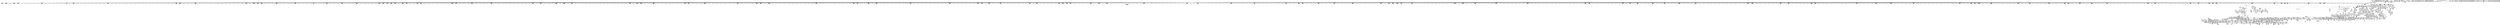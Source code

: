 digraph {
	CE0x58cf0c0 [shape=record,shape=Mrecord,label="{CE0x58cf0c0|file_has_perm:tmp1|*SummSink*}"]
	CE0x58f19c0 [shape=record,shape=Mrecord,label="{CE0x58f19c0|file_has_perm:tmp15|security/selinux/hooks.c,1688|*SummSource*}"]
	CE0x591db40 [shape=record,shape=Mrecord,label="{CE0x591db40|0:_i32,_4:_i32,_8:_i16,_12:_i32,_16:_i32,_20:_i32,_24:_i32,_56:_i8*,_:_SCMRE_254,255_}"]
	CE0x5979380 [shape=record,shape=Mrecord,label="{CE0x5979380|0:_i32,_4:_i32,_8:_i16,_12:_i32,_16:_i32,_20:_i32,_24:_i32,_56:_i8*,_:_SCMRE_96,104_|*MultipleSource*|*LoadInst*|include/linux/fs.h,1916|security/selinux/hooks.c,1675|Function::inode_has_perm&Arg::inode::|security/selinux/hooks.c,1611}"]
	CE0x5911890 [shape=record,shape=Mrecord,label="{CE0x5911890|i64_11|*Constant*}"]
	CE0x58f00c0 [shape=record,shape=Mrecord,label="{CE0x58f00c0|avc_has_perm:tclass|Function::avc_has_perm&Arg::tclass::|*SummSource*}"]
	CE0x58a5900 [shape=record,shape=Mrecord,label="{CE0x58a5900|file_to_av:if.end19|*SummSource*}"]
	CE0x589e2a0 [shape=record,shape=Mrecord,label="{CE0x589e2a0|file_to_av:entry|*SummSource*}"]
	CE0x590ccc0 [shape=record,shape=Mrecord,label="{CE0x590ccc0|file_to_av:tobool4|security/selinux/hooks.c,1904}"]
	CE0x5889870 [shape=record,shape=Mrecord,label="{CE0x5889870|8:_i8,_32:_%struct.inode*,_%struct.selinux_audit_data*,_128:_i32,_132:_i32,_456:_i8*,_:_SCMRE_316,320_|*MultipleSource*|Function::selinux_file_receive&Arg::file::|Function::file_has_perm&Arg::file::|security/selinux/hooks.c,1902|Function::file_to_av&Arg::file::}"]
	CE0x7684a60 [shape=record,shape=Mrecord,label="{CE0x7684a60|selinux_file_receive:tmp3|*SummSink*}"]
	CE0x58a1200 [shape=record,shape=Mrecord,label="{CE0x58a1200|i64*_getelementptr_inbounds_(_2_x_i64_,_2_x_i64_*___llvm_gcov_ctr98,_i64_0,_i64_0)|*Constant*|*SummSource*}"]
	CE0x59b6eb0 [shape=record,shape=Mrecord,label="{CE0x59b6eb0|0:_i32,_4:_i32,_8:_i16,_12:_i32,_16:_i32,_20:_i32,_24:_i32,_56:_i8*,_:_SCMRE_980,981_}"]
	"CONST[source:2(external),value:0(static)][purpose:{operation}][SrcIdx:3]"
	CE0x58ec650 [shape=record,shape=Mrecord,label="{CE0x58ec650|8:_i8,_32:_%struct.inode*,_%struct.selinux_audit_data*,_128:_i32,_132:_i32,_456:_i8*,_:_SCMRE_436,440_|*MultipleSource*|Function::selinux_file_receive&Arg::file::|Function::file_has_perm&Arg::file::|security/selinux/hooks.c,1902|Function::file_to_av&Arg::file::}"]
	CE0x59b5ae0 [shape=record,shape=Mrecord,label="{CE0x59b5ae0|0:_i32,_4:_i32,_8:_i16,_12:_i32,_16:_i32,_20:_i32,_24:_i32,_56:_i8*,_:_SCMRE_944,952_|*MultipleSource*|*LoadInst*|include/linux/fs.h,1916|security/selinux/hooks.c,1675|Function::inode_has_perm&Arg::inode::|security/selinux/hooks.c,1611}"]
	CE0x59c2450 [shape=record,shape=Mrecord,label="{CE0x59c2450|inode_has_perm:tmp20|security/selinux/hooks.c,1618}"]
	CE0x592bbe0 [shape=record,shape=Mrecord,label="{CE0x592bbe0|GLOBAL:file_inode|*Constant*}"]
	CE0x58bb590 [shape=record,shape=Mrecord,label="{CE0x58bb590|file_to_av:tmp6|security/selinux/hooks.c,1902|*SummSink*}"]
	CE0x591f190 [shape=record,shape=Mrecord,label="{CE0x591f190|0:_i32,_4:_i32,_8:_i16,_12:_i32,_16:_i32,_20:_i32,_24:_i32,_56:_i8*,_:_SCMRE_267,268_}"]
	CE0x58c3210 [shape=record,shape=Mrecord,label="{CE0x58c3210|file_to_av:av.1|*SummSource*}"]
	CE0x59a72d0 [shape=record,shape=Mrecord,label="{CE0x59a72d0|0:_i32,_4:_i32,_8:_i16,_12:_i32,_16:_i32,_20:_i32,_24:_i32,_56:_i8*,_:_SCMRE_607,608_}"]
	CE0x58ef810 [shape=record,shape=Mrecord,label="{CE0x58ef810|avc_has_perm:tsid|Function::avc_has_perm&Arg::tsid::|*SummSource*}"]
	CE0x59397e0 [shape=record,shape=Mrecord,label="{CE0x59397e0|file_has_perm:tmp20|security/selinux/hooks.c,1694|*SummSink*}"]
	CE0x58a7510 [shape=record,shape=Mrecord,label="{CE0x58a7510|8:_i8,_32:_%struct.inode*,_%struct.selinux_audit_data*,_128:_i32,_132:_i32,_456:_i8*,_:_SCMRE_74,75_}"]
	CE0x58c6b10 [shape=record,shape=Mrecord,label="{CE0x58c6b10|8:_i8,_32:_%struct.inode*,_%struct.selinux_audit_data*,_128:_i32,_132:_i32,_456:_i8*,_:_SCMRE_204,205_}"]
	CE0x59376b0 [shape=record,shape=Mrecord,label="{CE0x59376b0|i64*_getelementptr_inbounds_(_12_x_i64_,_12_x_i64_*___llvm_gcov_ctr170,_i64_0,_i64_6)|*Constant*}"]
	CE0x589d460 [shape=record,shape=Mrecord,label="{CE0x589d460|selinux_file_receive:call5|security/selinux/hooks.c,3416}"]
	CE0x58e0770 [shape=record,shape=Mrecord,label="{CE0x58e0770|8:_i8,_32:_%struct.inode*,_%struct.selinux_audit_data*,_128:_i32,_132:_i32,_456:_i8*,_:_SCMRE_168,169_}"]
	CE0x59a0cc0 [shape=record,shape=Mrecord,label="{CE0x59a0cc0|0:_i32,_4:_i32,_8:_i16,_12:_i32,_16:_i32,_20:_i32,_24:_i32,_56:_i8*,_:_SCMRE_536,540_|*MultipleSource*|*LoadInst*|include/linux/fs.h,1916|security/selinux/hooks.c,1675|Function::inode_has_perm&Arg::inode::|security/selinux/hooks.c,1611}"]
	CE0x5938da0 [shape=record,shape=Mrecord,label="{CE0x5938da0|i64_8|*Constant*}"]
	CE0x59a5980 [shape=record,shape=Mrecord,label="{CE0x59a5980|0:_i32,_4:_i32,_8:_i16,_12:_i32,_16:_i32,_20:_i32,_24:_i32,_56:_i8*,_:_SCMRE_592,593_}"]
	CE0x59cb4e0 [shape=record,shape=Mrecord,label="{CE0x59cb4e0|i64*_getelementptr_inbounds_(_8_x_i64_,_8_x_i64_*___llvm_gcov_ctr154,_i64_0,_i64_6)|*Constant*|*SummSink*}"]
	CE0x58a4560 [shape=record,shape=Mrecord,label="{CE0x58a4560|selinux_file_receive:tmp6|security/selinux/hooks.c,3414}"]
	CE0x58e9bf0 [shape=record,shape=Mrecord,label="{CE0x58e9bf0|file_to_av:if.else}"]
	CE0x58e0170 [shape=record,shape=Mrecord,label="{CE0x58e0170|8:_i8,_32:_%struct.inode*,_%struct.selinux_audit_data*,_128:_i32,_132:_i32,_456:_i8*,_:_SCMRE_164,165_}"]
	CE0x58f3c30 [shape=record,shape=Mrecord,label="{CE0x58f3c30|file_to_av:conv1|security/selinux/hooks.c,1903|*SummSink*}"]
	CE0x59a4540 [shape=record,shape=Mrecord,label="{CE0x59a4540|0:_i32,_4:_i32,_8:_i16,_12:_i32,_16:_i32,_20:_i32,_24:_i32,_56:_i8*,_:_SCMRE_580,581_}"]
	CE0x58eb090 [shape=record,shape=Mrecord,label="{CE0x58eb090|inode_has_perm:tmp3|*SummSource*}"]
	CE0x58df730 [shape=record,shape=Mrecord,label="{CE0x58df730|i64*_getelementptr_inbounds_(_15_x_i64_,_15_x_i64_*___llvm_gcov_ctr171,_i64_0,_i64_0)|*Constant*|*SummSink*}"]
	CE0x59a8200 [shape=record,shape=Mrecord,label="{CE0x59a8200|0:_i32,_4:_i32,_8:_i16,_12:_i32,_16:_i32,_20:_i32,_24:_i32,_56:_i8*,_:_SCMRE_616,617_}"]
	CE0x594e4d0 [shape=record,shape=Mrecord,label="{CE0x594e4d0|inode_has_perm:adp|Function::inode_has_perm&Arg::adp::}"]
	CE0x59a2380 [shape=record,shape=Mrecord,label="{CE0x59a2380|0:_i32,_4:_i32,_8:_i16,_12:_i32,_16:_i32,_20:_i32,_24:_i32,_56:_i8*,_:_SCMRE_560,561_}"]
	CE0x5893990 [shape=record,shape=Mrecord,label="{CE0x5893990|selinux_file_receive:tmp4|security/selinux/hooks.c,3414}"]
	CE0x58cd9b0 [shape=record,shape=Mrecord,label="{CE0x58cd9b0|file_has_perm:f_security|security/selinux/hooks.c,1674}"]
	CE0x5880420 [shape=record,shape=Mrecord,label="{CE0x5880420|selinux_file_receive:tmp12|security/selinux/hooks.c,3414}"]
	CE0x58e3a40 [shape=record,shape=Mrecord,label="{CE0x58e3a40|file_inode:tmp4|*LoadInst*|include/linux/fs.h,1916|*SummSink*}"]
	CE0x59b3990 [shape=record,shape=Mrecord,label="{CE0x59b3990|0:_i32,_4:_i32,_8:_i16,_12:_i32,_16:_i32,_20:_i32,_24:_i32,_56:_i8*,_:_SCMRE_917,918_}"]
	CE0x5909ad0 [shape=record,shape=Mrecord,label="{CE0x5909ad0|file_has_perm:sid2|security/selinux/hooks.c,1683|*SummSource*}"]
	CE0x5899200 [shape=record,shape=Mrecord,label="{CE0x5899200|selinux_file_receive:tmp17|security/selinux/hooks.c,3414|*SummSource*}"]
	CE0x58cf9f0 [shape=record,shape=Mrecord,label="{CE0x58cf9f0|0:_i32,_:_CRE_12,16_|*MultipleSource*|security/selinux/hooks.c,1683|*LoadInst*|security/selinux/hooks.c,1674|security/selinux/hooks.c,1674}"]
	CE0x58d9e80 [shape=record,shape=Mrecord,label="{CE0x58d9e80|8:_i8,_32:_%struct.inode*,_%struct.selinux_audit_data*,_128:_i32,_132:_i32,_456:_i8*,_:_SCMRE_196,197_}"]
	CE0x58f3170 [shape=record,shape=Mrecord,label="{CE0x58f3170|file_to_av:conv|security/selinux/hooks.c,1903|*SummSource*}"]
	CE0x593b730 [shape=record,shape=Mrecord,label="{CE0x593b730|i64*_getelementptr_inbounds_(_12_x_i64_,_12_x_i64_*___llvm_gcov_ctr170,_i64_0,_i64_9)|*Constant*|*SummSource*}"]
	CE0x5928e00 [shape=record,shape=Mrecord,label="{CE0x5928e00|0:_i32,_4:_i32,_8:_i16,_12:_i32,_16:_i32,_20:_i32,_24:_i32,_56:_i8*,_:_SCMRE_496,500_|*MultipleSource*|*LoadInst*|include/linux/fs.h,1916|security/selinux/hooks.c,1675|Function::inode_has_perm&Arg::inode::|security/selinux/hooks.c,1611}"]
	CE0x5945010 [shape=record,shape=Mrecord,label="{CE0x5945010|COLLAPSED:_GCMRE___llvm_gcov_ctr154_internal_global_8_x_i64_zeroinitializer:_elem_0:default:}"]
	CE0x58cad50 [shape=record,shape=Mrecord,label="{CE0x58cad50|8:_i8,_32:_%struct.inode*,_%struct.selinux_audit_data*,_128:_i32,_132:_i32,_456:_i8*,_:_SCMRE_9,10_}"]
	CE0x59160c0 [shape=record,shape=Mrecord,label="{CE0x59160c0|file_to_av:tmp26|security/selinux/hooks.c,1910}"]
	CE0x589a230 [shape=record,shape=Mrecord,label="{CE0x589a230|i64*_getelementptr_inbounds_(_11_x_i64_,_11_x_i64_*___llvm_gcov_ctr268,_i64_0,_i64_8)|*Constant*|*SummSource*}"]
	CE0x590bc80 [shape=record,shape=Mrecord,label="{CE0x590bc80|file_to_av:tmp16|security/selinux/hooks.c,1905|*SummSource*}"]
	CE0x58c4810 [shape=record,shape=Mrecord,label="{CE0x58c4810|get_current:tmp3|*SummSink*}"]
	CE0x59c3d20 [shape=record,shape=Mrecord,label="{CE0x59c3d20|__validate_creds:tmp4|include/linux/cred.h,173}"]
	CE0x5947410 [shape=record,shape=Mrecord,label="{CE0x5947410|GLOBAL:__validate_creds|*Constant*|*SummSink*}"]
	CE0x593a550 [shape=record,shape=Mrecord,label="{CE0x593a550|file_has_perm:tmp19|security/selinux/hooks.c,1690|*SummSink*}"]
	CE0x590eb60 [shape=record,shape=Mrecord,label="{CE0x590eb60|i32_6|*Constant*|*SummSource*}"]
	CE0x5934780 [shape=record,shape=Mrecord,label="{CE0x5934780|cred_sid:security|security/selinux/hooks.c,196|*SummSink*}"]
	CE0x597b830 [shape=record,shape=Mrecord,label="{CE0x597b830|0:_i32,_4:_i32,_8:_i16,_12:_i32,_16:_i32,_20:_i32,_24:_i32,_56:_i8*,_:_SCMRE_149,150_}"]
	CE0x588ec70 [shape=record,shape=Mrecord,label="{CE0x588ec70|selinux_file_receive:cred4|security/selinux/hooks.c,3414|*SummSink*}"]
	CE0x59a63a0 [shape=record,shape=Mrecord,label="{CE0x59a63a0|0:_i32,_4:_i32,_8:_i16,_12:_i32,_16:_i32,_20:_i32,_24:_i32,_56:_i8*,_:_SCMRE_598,599_}"]
	CE0x59b5130 [shape=record,shape=Mrecord,label="{CE0x59b5130|0:_i32,_4:_i32,_8:_i16,_12:_i32,_16:_i32,_20:_i32,_24:_i32,_56:_i8*,_:_SCMRE_931,932_}"]
	CE0x59b52e0 [shape=record,shape=Mrecord,label="{CE0x59b52e0|0:_i32,_4:_i32,_8:_i16,_12:_i32,_16:_i32,_20:_i32,_24:_i32,_56:_i8*,_:_SCMRE_932,933_}"]
	CE0x58dbde0 [shape=record,shape=Mrecord,label="{CE0x58dbde0|8:_i8,_32:_%struct.inode*,_%struct.selinux_audit_data*,_128:_i32,_132:_i32,_456:_i8*,_:_SCMRE_159,160_}"]
	CE0x591d2d0 [shape=record,shape=Mrecord,label="{CE0x591d2d0|0:_i32,_4:_i32,_8:_i16,_12:_i32,_16:_i32,_20:_i32,_24:_i32,_56:_i8*,_:_SCMRE_249,250_}"]
	CE0x58a6050 [shape=record,shape=Mrecord,label="{CE0x58a6050|8:_i8,_32:_%struct.inode*,_%struct.selinux_audit_data*,_128:_i32,_132:_i32,_456:_i8*,_:_SCMRE_79,80_}"]
	CE0x58cdff0 [shape=record,shape=Mrecord,label="{CE0x58cdff0|file_has_perm:tmp8|security/selinux/hooks.c,1683|*SummSink*}"]
	CE0x59a0f80 [shape=record,shape=Mrecord,label="{CE0x59a0f80|0:_i32,_4:_i32,_8:_i16,_12:_i32,_16:_i32,_20:_i32,_24:_i32,_56:_i8*,_:_SCMRE_540,544_|*MultipleSource*|*LoadInst*|include/linux/fs.h,1916|security/selinux/hooks.c,1675|Function::inode_has_perm&Arg::inode::|security/selinux/hooks.c,1611}"]
	CE0x58d1780 [shape=record,shape=Mrecord,label="{CE0x58d1780|_call_void_mcount()_#3|*SummSource*}"]
	CE0x5897b10 [shape=record,shape=Mrecord,label="{CE0x5897b10|file_to_av:if.end19}"]
	CE0x587e200 [shape=record,shape=Mrecord,label="{CE0x587e200|selinux_file_receive:tmp20|security/selinux/hooks.c,3414}"]
	CE0x5933f10 [shape=record,shape=Mrecord,label="{CE0x5933f10|0:_i32,_:_CRE_0,4_|*MultipleSource*|security/selinux/hooks.c,1683|*LoadInst*|security/selinux/hooks.c,1674|security/selinux/hooks.c,1674}"]
	CE0x587a7e0 [shape=record,shape=Mrecord,label="{CE0x587a7e0|8:_i8,_32:_%struct.inode*,_%struct.selinux_audit_data*,_128:_i32,_132:_i32,_456:_i8*,_:_SCMRE_116,117_}"]
	CE0x59a32b0 [shape=record,shape=Mrecord,label="{CE0x59a32b0|0:_i32,_4:_i32,_8:_i16,_12:_i32,_16:_i32,_20:_i32,_24:_i32,_56:_i8*,_:_SCMRE_569,570_}"]
	CE0x59c63b0 [shape=record,shape=Mrecord,label="{CE0x59c63b0|inode_has_perm:lnot1|security/selinux/hooks.c,1611|*SummSink*}"]
	CE0x5938e10 [shape=record,shape=Mrecord,label="{CE0x5938e10|i64_8|*Constant*|*SummSource*}"]
	CE0x59a3cd0 [shape=record,shape=Mrecord,label="{CE0x59a3cd0|0:_i32,_4:_i32,_8:_i16,_12:_i32,_16:_i32,_20:_i32,_24:_i32,_56:_i8*,_:_SCMRE_575,576_}"]
	CE0x5871cb0 [shape=record,shape=Mrecord,label="{CE0x5871cb0|selinux_file_receive:tmp14|security/selinux/hooks.c,3414|*SummSource*}"]
	CE0x5920270 [shape=record,shape=Mrecord,label="{CE0x5920270|0:_i32,_4:_i32,_8:_i16,_12:_i32,_16:_i32,_20:_i32,_24:_i32,_56:_i8*,_:_SCMRE_277,278_}"]
	CE0x59d5890 [shape=record,shape=Mrecord,label="{CE0x59d5890|__validate_creds:tmp9|include/linux/cred.h,175|*SummSink*}"]
	CE0x59a4a50 [shape=record,shape=Mrecord,label="{CE0x59a4a50|0:_i32,_4:_i32,_8:_i16,_12:_i32,_16:_i32,_20:_i32,_24:_i32,_56:_i8*,_:_SCMRE_583,584_}"]
	CE0x59471a0 [shape=record,shape=Mrecord,label="{CE0x59471a0|i32_22|*Constant*}"]
	CE0x58da780 [shape=record,shape=Mrecord,label="{CE0x58da780|8:_i8,_32:_%struct.inode*,_%struct.selinux_audit_data*,_128:_i32,_132:_i32,_456:_i8*,_:_SCMRE_202,203_}"]
	CE0x589ead0 [shape=record,shape=Mrecord,label="{CE0x589ead0|file_to_av:file|Function::file_to_av&Arg::file::|*SummSink*}"]
	CE0x58aacb0 [shape=record,shape=Mrecord,label="{CE0x58aacb0|8:_i8,_32:_%struct.inode*,_%struct.selinux_audit_data*,_128:_i32,_132:_i32,_456:_i8*,_:_SCMRE_13,14_}"]
	CE0x5897a00 [shape=record,shape=Mrecord,label="{CE0x5897a00|file_to_av:if.end15|*SummSink*}"]
	CE0x59b98a0 [shape=record,shape=Mrecord,label="{CE0x59b98a0|inode_has_perm:i_security|security/selinux/hooks.c,1615}"]
	CE0x591cdc0 [shape=record,shape=Mrecord,label="{CE0x591cdc0|0:_i32,_4:_i32,_8:_i16,_12:_i32,_16:_i32,_20:_i32,_24:_i32,_56:_i8*,_:_SCMRE_246,247_}"]
	CE0x591b0d0 [shape=record,shape=Mrecord,label="{CE0x591b0d0|0:_i32,_4:_i32,_8:_i16,_12:_i32,_16:_i32,_20:_i32,_24:_i32,_56:_i8*,_:_SCMRE_205,206_}"]
	CE0x5897f20 [shape=record,shape=Mrecord,label="{CE0x5897f20|selinux_file_receive:tmp5|security/selinux/hooks.c,3414}"]
	CE0x597c760 [shape=record,shape=Mrecord,label="{CE0x597c760|0:_i32,_4:_i32,_8:_i16,_12:_i32,_16:_i32,_20:_i32,_24:_i32,_56:_i8*,_:_SCMRE_158,159_}"]
	CE0x58ef550 [shape=record,shape=Mrecord,label="{CE0x58ef550|avc_has_perm:ssid|Function::avc_has_perm&Arg::ssid::|*SummSink*}"]
	CE0x5914ec0 [shape=record,shape=Mrecord,label="{CE0x5914ec0|COLLAPSED:_GCMRE___llvm_gcov_ctr162_internal_global_2_x_i64_zeroinitializer:_elem_0:default:}"]
	CE0x58914b0 [shape=record,shape=Mrecord,label="{CE0x58914b0|i8_1|*Constant*}"]
	CE0x59ae650 [shape=record,shape=Mrecord,label="{CE0x59ae650|0:_i32,_4:_i32,_8:_i16,_12:_i32,_16:_i32,_20:_i32,_24:_i32,_56:_i8*,_:_SCMRE_867,868_}"]
	CE0x59270c0 [shape=record,shape=Mrecord,label="{CE0x59270c0|0:_i32,_4:_i32,_8:_i16,_12:_i32,_16:_i32,_20:_i32,_24:_i32,_56:_i8*,_:_SCMRE_473,474_}"]
	CE0x590d650 [shape=record,shape=Mrecord,label="{CE0x590d650|i64_4|*Constant*}"]
	CE0x58bfc90 [shape=record,shape=Mrecord,label="{CE0x58bfc90|file_has_perm:if.then}"]
	CE0x58cf3d0 [shape=record,shape=Mrecord,label="{CE0x58cf3d0|cred_sid:tmp1|*SummSink*}"]
	CE0x59bbae0 [shape=record,shape=Mrecord,label="{CE0x59bbae0|cred_sid:entry}"]
	CE0x58c1f70 [shape=record,shape=Mrecord,label="{CE0x58c1f70|file_to_av:tmp22|security/selinux/hooks.c,1908}"]
	CE0x5877d40 [shape=record,shape=Mrecord,label="{CE0x5877d40|_call_void_mcount()_#3|*SummSource*}"]
	CE0x590a4d0 [shape=record,shape=Mrecord,label="{CE0x590a4d0|file_has_perm:tmp3|security/selinux/hooks.c,1674|*SummSource*}"]
	CE0x58de4d0 [shape=record,shape=Mrecord,label="{CE0x58de4d0|get_current:tmp4|./arch/x86/include/asm/current.h,14|*SummSink*}"]
	CE0x58e5810 [shape=record,shape=Mrecord,label="{CE0x58e5810|_ret_%struct.inode*_%tmp4,_!dbg_!27713|include/linux/fs.h,1916|*SummSink*}"]
	CE0x5884980 [shape=record,shape=Mrecord,label="{CE0x5884980|i64*_getelementptr_inbounds_(_11_x_i64_,_11_x_i64_*___llvm_gcov_ctr268,_i64_0,_i64_6)|*Constant*|*SummSink*}"]
	CE0x593dee0 [shape=record,shape=Mrecord,label="{CE0x593dee0|__validate_creds:line|Function::__validate_creds&Arg::line::}"]
	CE0x58e50a0 [shape=record,shape=Mrecord,label="{CE0x58e50a0|file_has_perm:call4|security/selinux/hooks.c,1684}"]
	CE0x59a1c30 [shape=record,shape=Mrecord,label="{CE0x59a1c30|0:_i32,_4:_i32,_8:_i16,_12:_i32,_16:_i32,_20:_i32,_24:_i32,_56:_i8*,_:_SCMRE_555,556_}"]
	CE0x597c250 [shape=record,shape=Mrecord,label="{CE0x597c250|0:_i32,_4:_i32,_8:_i16,_12:_i32,_16:_i32,_20:_i32,_24:_i32,_56:_i8*,_:_SCMRE_155,156_}"]
	CE0x58c7110 [shape=record,shape=Mrecord,label="{CE0x58c7110|8:_i8,_32:_%struct.inode*,_%struct.selinux_audit_data*,_128:_i32,_132:_i32,_456:_i8*,_:_SCMRE_208,209_}"]
	CE0x5894cf0 [shape=record,shape=Mrecord,label="{CE0x5894cf0|selinux_file_receive:tmp11|security/selinux/hooks.c,3414|*SummSource*}"]
	CE0x58f0830 [shape=record,shape=Mrecord,label="{CE0x58f0830|avc_has_perm:auditdata|Function::avc_has_perm&Arg::auditdata::}"]
	CE0x58c3500 [shape=record,shape=Mrecord,label="{CE0x58c3500|file_to_av:tmp23|security/selinux/hooks.c,1909}"]
	CE0x590a3f0 [shape=record,shape=Mrecord,label="{CE0x590a3f0|file_has_perm:tmp3|security/selinux/hooks.c,1674}"]
	CE0x58ecbb0 [shape=record,shape=Mrecord,label="{CE0x58ecbb0|8:_i8,_32:_%struct.inode*,_%struct.selinux_audit_data*,_128:_i32,_132:_i32,_456:_i8*,_:_SCMRE_456,464_|*MultipleSource*|Function::selinux_file_receive&Arg::file::|Function::file_has_perm&Arg::file::|security/selinux/hooks.c,1902|Function::file_to_av&Arg::file::}"]
	CE0x58a8d90 [shape=record,shape=Mrecord,label="{CE0x58a8d90|file_has_perm:call1|security/selinux/hooks.c,1677}"]
	CE0x59c8e60 [shape=record,shape=Mrecord,label="{CE0x59c8e60|inode_has_perm:tmp8|security/selinux/hooks.c,1611|*SummSource*}"]
	CE0x58c1af0 [shape=record,shape=Mrecord,label="{CE0x58c1af0|file_to_av:tmp21|security/selinux/hooks.c,1908|*SummSource*}"]
	CE0x59c1c50 [shape=record,shape=Mrecord,label="{CE0x59c1c50|inode_has_perm:tmp19|security/selinux/hooks.c,1618|*SummSource*}"]
	CE0x59a2f50 [shape=record,shape=Mrecord,label="{CE0x59a2f50|0:_i32,_4:_i32,_8:_i16,_12:_i32,_16:_i32,_20:_i32,_24:_i32,_56:_i8*,_:_SCMRE_567,568_}"]
	CE0x58ef940 [shape=record,shape=Mrecord,label="{CE0x58ef940|avc_has_perm:tsid|Function::avc_has_perm&Arg::tsid::|*SummSink*}"]
	CE0x58825c0 [shape=record,shape=Mrecord,label="{CE0x58825c0|i64_1|*Constant*}"]
	CE0x5879d60 [shape=record,shape=Mrecord,label="{CE0x5879d60|8:_i8,_32:_%struct.inode*,_%struct.selinux_audit_data*,_128:_i32,_132:_i32,_456:_i8*,_:_SCMRE_109,110_}"]
	CE0x58771d0 [shape=record,shape=Mrecord,label="{CE0x58771d0|selinux_file_receive:tobool1|security/selinux/hooks.c,3414|*SummSink*}"]
	CE0x590da00 [shape=record,shape=Mrecord,label="{CE0x590da00|file_to_av:tmp10|security/selinux/hooks.c,1904|*SummSource*}"]
	CE0x58957e0 [shape=record,shape=Mrecord,label="{CE0x58957e0|selinux_file_receive:tobool|security/selinux/hooks.c,3414|*SummSource*}"]
	CE0x59cae60 [shape=record,shape=Mrecord,label="{CE0x59cae60|inode_has_perm:tmp12|security/selinux/hooks.c,1612|*SummSink*}"]
	CE0x59ab240 [shape=record,shape=Mrecord,label="{CE0x59ab240|0:_i32,_4:_i32,_8:_i16,_12:_i32,_16:_i32,_20:_i32,_24:_i32,_56:_i8*,_:_SCMRE_728,736_|*MultipleSource*|*LoadInst*|include/linux/fs.h,1916|security/selinux/hooks.c,1675|Function::inode_has_perm&Arg::inode::|security/selinux/hooks.c,1611}"]
	CE0x59ad160 [shape=record,shape=Mrecord,label="{CE0x59ad160|0:_i32,_4:_i32,_8:_i16,_12:_i32,_16:_i32,_20:_i32,_24:_i32,_56:_i8*,_:_SCMRE_824,832_|*MultipleSource*|*LoadInst*|include/linux/fs.h,1916|security/selinux/hooks.c,1675|Function::inode_has_perm&Arg::inode::|security/selinux/hooks.c,1611}"]
	CE0x589c640 [shape=record,shape=Mrecord,label="{CE0x589c640|file_to_av:tmp2|*LoadInst*|security/selinux/hooks.c,1902}"]
	CE0x5945650 [shape=record,shape=Mrecord,label="{CE0x5945650|_call_void___validate_creds(%struct.cred*_%cred,_i8*_getelementptr_inbounds_(_25_x_i8_,_25_x_i8_*_.str3,_i32_0,_i32_0),_i32_1609)_#10,_!dbg_!27719|security/selinux/hooks.c,1609|*SummSink*}"]
	CE0x58d9a00 [shape=record,shape=Mrecord,label="{CE0x58d9a00|8:_i8,_32:_%struct.inode*,_%struct.selinux_audit_data*,_128:_i32,_132:_i32,_456:_i8*,_:_SCMRE_193,194_}"]
	CE0x594d230 [shape=record,shape=Mrecord,label="{CE0x594d230|GLOBAL:inode_has_perm|*Constant*|*SummSink*}"]
	CE0x588dfc0 [shape=record,shape=Mrecord,label="{CE0x588dfc0|get_current:entry|*SummSink*}"]
	CE0x58a4a70 [shape=record,shape=Mrecord,label="{CE0x58a4a70|i8_1|*Constant*|*SummSource*}"]
	CE0x59c4850 [shape=record,shape=Mrecord,label="{CE0x59c4850|i64*_getelementptr_inbounds_(_5_x_i64_,_5_x_i64_*___llvm_gcov_ctr155,_i64_0,_i64_3)|*Constant*}"]
	CE0x597eb30 [shape=record,shape=Mrecord,label="{CE0x597eb30|0:_i32,_4:_i32,_8:_i16,_12:_i32,_16:_i32,_20:_i32,_24:_i32,_56:_i8*,_:_SCMRE_179,180_}"]
	CE0x5921860 [shape=record,shape=Mrecord,label="{CE0x5921860|0:_i32,_4:_i32,_8:_i16,_12:_i32,_16:_i32,_20:_i32,_24:_i32,_56:_i8*,_:_SCMRE_290,291_}"]
	CE0x58ba300 [shape=record,shape=Mrecord,label="{CE0x58ba300|file_to_av:tmp4|security/selinux/hooks.c,1902|*SummSource*}"]
	CE0x588fe10 [shape=record,shape=Mrecord,label="{CE0x588fe10|selinux_file_receive:land.lhs.true2|*SummSource*}"]
	CE0x58c7d10 [shape=record,shape=Mrecord,label="{CE0x58c7d10|8:_i8,_32:_%struct.inode*,_%struct.selinux_audit_data*,_128:_i32,_132:_i32,_456:_i8*,_:_SCMRE_224,232_|*MultipleSource*|Function::selinux_file_receive&Arg::file::|Function::file_has_perm&Arg::file::|security/selinux/hooks.c,1902|Function::file_to_av&Arg::file::}"]
	CE0x590e000 [shape=record,shape=Mrecord,label="{CE0x590e000|file_to_av:tmp12|security/selinux/hooks.c,1904}"]
	CE0x58ab130 [shape=record,shape=Mrecord,label="{CE0x58ab130|8:_i8,_32:_%struct.inode*,_%struct.selinux_audit_data*,_128:_i32,_132:_i32,_456:_i8*,_:_SCMRE_32,40_|*MultipleSource*|Function::selinux_file_receive&Arg::file::|Function::file_has_perm&Arg::file::|security/selinux/hooks.c,1902|Function::file_to_av&Arg::file::}"]
	CE0x58ce320 [shape=record,shape=Mrecord,label="{CE0x58ce320|i64*_getelementptr_inbounds_(_2_x_i64_,_2_x_i64_*___llvm_gcov_ctr131,_i64_0,_i64_1)|*Constant*|*SummSink*}"]
	CE0x58d5bc0 [shape=record,shape=Mrecord,label="{CE0x58d5bc0|__validate_creds:lnot.ext|include/linux/cred.h,173}"]
	CE0x587af90 [shape=record,shape=Mrecord,label="{CE0x587af90|i8*_getelementptr_inbounds_(_45_x_i8_,_45_x_i8_*_.str12,_i32_0,_i32_0)|*Constant*}"]
	CE0x5870c30 [shape=record,shape=Mrecord,label="{CE0x5870c30|GLOBAL:lockdep_rcu_suspicious|*Constant*}"]
	CE0x5913000 [shape=record,shape=Mrecord,label="{CE0x5913000|file_has_perm:tmp4|security/selinux/hooks.c,1681|*SummSink*}"]
	CE0x5909920 [shape=record,shape=Mrecord,label="{CE0x5909920|inode_has_perm:return}"]
	CE0x58f1af0 [shape=record,shape=Mrecord,label="{CE0x58f1af0|file_has_perm:tmp15|security/selinux/hooks.c,1688|*SummSink*}"]
	CE0x59a8dd0 [shape=record,shape=Mrecord,label="{CE0x59a8dd0|0:_i32,_4:_i32,_8:_i16,_12:_i32,_16:_i32,_20:_i32,_24:_i32,_56:_i8*,_:_SCMRE_623,624_}"]
	CE0x59a5b30 [shape=record,shape=Mrecord,label="{CE0x59a5b30|0:_i32,_4:_i32,_8:_i16,_12:_i32,_16:_i32,_20:_i32,_24:_i32,_56:_i8*,_:_SCMRE_593,594_}"]
	CE0x5941d80 [shape=record,shape=Mrecord,label="{CE0x5941d80|__validate_creds:file|Function::__validate_creds&Arg::file::|*SummSource*}"]
	CE0x59d3250 [shape=record,shape=Mrecord,label="{CE0x59d3250|_call_void___invalid_creds(%struct.cred*_%cred,_i8*_%file,_i32_%line)_#10,_!dbg_!27721|include/linux/cred.h,174}"]
	CE0x597e2c0 [shape=record,shape=Mrecord,label="{CE0x597e2c0|0:_i32,_4:_i32,_8:_i16,_12:_i32,_16:_i32,_20:_i32,_24:_i32,_56:_i8*,_:_SCMRE_174,175_}"]
	CE0x58d4570 [shape=record,shape=Mrecord,label="{CE0x58d4570|cred_sid:tmp}"]
	CE0x58c7410 [shape=record,shape=Mrecord,label="{CE0x58c7410|8:_i8,_32:_%struct.inode*,_%struct.selinux_audit_data*,_128:_i32,_132:_i32,_456:_i8*,_:_SCMRE_210,211_}"]
	CE0x5915b80 [shape=record,shape=Mrecord,label="{CE0x5915b80|file_has_perm:if.then|*SummSink*}"]
	"CONST[source:0(mediator),value:2(dynamic)][purpose:{object}][SnkIdx:2]"
	CE0x593b0f0 [shape=record,shape=Mrecord,label="{CE0x593b0f0|file_has_perm:tmp23|security/selinux/hooks.c,1694|*SummSource*}"]
	CE0x591e8c0 [shape=record,shape=Mrecord,label="{CE0x591e8c0|0:_i32,_4:_i32,_8:_i16,_12:_i32,_16:_i32,_20:_i32,_24:_i32,_56:_i8*,_:_SCMRE_262,263_}"]
	CE0x594ae20 [shape=record,shape=Mrecord,label="{CE0x594ae20|inode_has_perm:tmp5|security/selinux/hooks.c,1609|*SummSink*}"]
	CE0x590b9f0 [shape=record,shape=Mrecord,label="{CE0x590b9f0|file_to_av:tmp15|security/selinux/hooks.c,1905|*SummSink*}"]
	CE0x58d5a70 [shape=record,shape=Mrecord,label="{CE0x58d5a70|file_has_perm:if.end6}"]
	CE0x58d65f0 [shape=record,shape=Mrecord,label="{CE0x58d65f0|cred_sid:tmp5|security/selinux/hooks.c,196|*SummSource*}"]
	CE0x597ee90 [shape=record,shape=Mrecord,label="{CE0x597ee90|0:_i32,_4:_i32,_8:_i16,_12:_i32,_16:_i32,_20:_i32,_24:_i32,_56:_i8*,_:_SCMRE_181,182_}"]
	CE0x5946260 [shape=record,shape=Mrecord,label="{CE0x5946260|__validate_creds:tmp|*SummSink*}"]
	CE0x5939da0 [shape=record,shape=Mrecord,label="{CE0x5939da0|file_has_perm:tmp18|security/selinux/hooks.c,1690}"]
	CE0x59d25e0 [shape=record,shape=Mrecord,label="{CE0x59d25e0|__validate_creds:tmp6|include/linux/cred.h,174|*SummSource*}"]
	CE0x5923d80 [shape=record,shape=Mrecord,label="{CE0x5923d80|0:_i32,_4:_i32,_8:_i16,_12:_i32,_16:_i32,_20:_i32,_24:_i32,_56:_i8*,_:_SCMRE_472,473_}"]
	CE0x5897bc0 [shape=record,shape=Mrecord,label="{CE0x5897bc0|i64_0|*Constant*|*SummSink*}"]
	CE0x594d900 [shape=record,shape=Mrecord,label="{CE0x594d900|inode_has_perm:cred|Function::inode_has_perm&Arg::cred::|*SummSource*}"]
	CE0x59c3a10 [shape=record,shape=Mrecord,label="{CE0x59c3a10|GLOBAL:__llvm_gcov_ctr155|Global_var:__llvm_gcov_ctr155|*SummSink*}"]
	CE0x587a1e0 [shape=record,shape=Mrecord,label="{CE0x587a1e0|8:_i8,_32:_%struct.inode*,_%struct.selinux_audit_data*,_128:_i32,_132:_i32,_456:_i8*,_:_SCMRE_112,113_}"]
	CE0x58de2c0 [shape=record,shape=Mrecord,label="{CE0x58de2c0|i64*_getelementptr_inbounds_(_2_x_i64_,_2_x_i64_*___llvm_gcov_ctr98,_i64_0,_i64_0)|*Constant*|*SummSink*}"]
	CE0x593d6f0 [shape=record,shape=Mrecord,label="{CE0x593d6f0|i32_10|*Constant*}"]
	CE0x59af460 [shape=record,shape=Mrecord,label="{CE0x59af460|0:_i32,_4:_i32,_8:_i16,_12:_i32,_16:_i32,_20:_i32,_24:_i32,_56:_i8*,_:_SCMRE_876,877_}"]
	CE0x594f680 [shape=record,shape=Mrecord,label="{CE0x594f680|i64*_getelementptr_inbounds_(_12_x_i64_,_12_x_i64_*___llvm_gcov_ctr170,_i64_0,_i64_10)|*Constant*}"]
	CE0x58a1090 [shape=record,shape=Mrecord,label="{CE0x58a1090|_ret_i32_%rc.1,_!dbg_!27749|security/selinux/hooks.c,1698|*SummSink*}"]
	CE0x58ede80 [shape=record,shape=Mrecord,label="{CE0x58ede80|file_to_av:tmp2|*LoadInst*|security/selinux/hooks.c,1902|*SummSink*}"]
	CE0x590b080 [shape=record,shape=Mrecord,label="{CE0x590b080|inode_has_perm:do.end|*SummSink*}"]
	CE0x589c070 [shape=record,shape=Mrecord,label="{CE0x589c070|i32_7|*Constant*|*SummSource*}"]
	CE0x5914680 [shape=record,shape=Mrecord,label="{CE0x5914680|i64*_getelementptr_inbounds_(_2_x_i64_,_2_x_i64_*___llvm_gcov_ctr162,_i64_0,_i64_0)|*Constant*|*SummSource*}"]
	CE0x58e2ee0 [shape=record,shape=Mrecord,label="{CE0x58e2ee0|file_inode:f_inode|include/linux/fs.h,1916|*SummSource*}"]
	CE0x58f1c60 [shape=record,shape=Mrecord,label="{CE0x58f1c60|i64*_getelementptr_inbounds_(_12_x_i64_,_12_x_i64_*___llvm_gcov_ctr170,_i64_0,_i64_5)|*Constant*}"]
	CE0x58809a0 [shape=record,shape=Mrecord,label="{CE0x58809a0|selinux_file_receive:bb|*SummSink*}"]
	CE0x58818c0 [shape=record,shape=Mrecord,label="{CE0x58818c0|i64_2|*Constant*|*SummSink*}"]
	CE0x58dee30 [shape=record,shape=Mrecord,label="{CE0x58dee30|file_to_av:tmp|*SummSource*}"]
	CE0x5881f70 [shape=record,shape=Mrecord,label="{CE0x5881f70|selinux_file_receive:tmp10|security/selinux/hooks.c,3414|*SummSource*}"]
	CE0x58efab0 [shape=record,shape=Mrecord,label="{CE0x58efab0|i16_8|*Constant*}"]
	CE0x590cea0 [shape=record,shape=Mrecord,label="{CE0x590cea0|file_to_av:and3|security/selinux/hooks.c,1904}"]
	CE0x58cdf80 [shape=record,shape=Mrecord,label="{CE0x58cdf80|file_has_perm:tmp8|security/selinux/hooks.c,1683|*SummSource*}"]
	CE0x59b9d50 [shape=record,shape=Mrecord,label="{CE0x59b9d50|inode_has_perm:tmp15|*LoadInst*|security/selinux/hooks.c,1615|*SummSink*}"]
	CE0x58d4eb0 [shape=record,shape=Mrecord,label="{CE0x58d4eb0|GLOBAL:__llvm_gcov_ctr170|Global_var:__llvm_gcov_ctr170}"]
	CE0x59d3690 [shape=record,shape=Mrecord,label="{CE0x59d3690|GLOBAL:__invalid_creds|*Constant*|*SummSource*}"]
	CE0x59c2b20 [shape=record,shape=Mrecord,label="{CE0x59c2b20|__validate_creds:if.end|*SummSink*}"]
	CE0x58cc2a0 [shape=record,shape=Mrecord,label="{CE0x58cc2a0|cred_sid:tmp2}"]
	CE0x59133c0 [shape=record,shape=Mrecord,label="{CE0x59133c0|file_inode:tmp2}"]
	CE0x58c7a10 [shape=record,shape=Mrecord,label="{CE0x58c7a10|8:_i8,_32:_%struct.inode*,_%struct.selinux_audit_data*,_128:_i32,_132:_i32,_456:_i8*,_:_SCMRE_214,215_}"]
	CE0x58daf00 [shape=record,shape=Mrecord,label="{CE0x58daf00|8:_i8,_32:_%struct.inode*,_%struct.selinux_audit_data*,_128:_i32,_132:_i32,_456:_i8*,_:_SCMRE_147,148_}"]
	CE0x59d2ad0 [shape=record,shape=Mrecord,label="{CE0x59d2ad0|__validate_creds:tmp7|include/linux/cred.h,174}"]
	CE0x58d3970 [shape=record,shape=Mrecord,label="{CE0x58d3970|i64*_getelementptr_inbounds_(_12_x_i64_,_12_x_i64_*___llvm_gcov_ctr170,_i64_0,_i64_0)|*Constant*|*SummSource*}"]
	CE0x58bde10 [shape=record,shape=Mrecord,label="{CE0x58bde10|i64*_getelementptr_inbounds_(_15_x_i64_,_15_x_i64_*___llvm_gcov_ctr171,_i64_0,_i64_9)|*Constant*|*SummSink*}"]
	CE0x5895390 [shape=record,shape=Mrecord,label="{CE0x5895390|selinux_file_receive:tmp16|security/selinux/hooks.c,3414}"]
	CE0x58aafb0 [shape=record,shape=Mrecord,label="{CE0x58aafb0|8:_i8,_32:_%struct.inode*,_%struct.selinux_audit_data*,_128:_i32,_132:_i32,_456:_i8*,_:_SCMRE_15,16_}"]
	CE0x5943e40 [shape=record,shape=Mrecord,label="{CE0x5943e40|inode_has_perm:tmp1}"]
	CE0x58994e0 [shape=record,shape=Mrecord,label="{CE0x58994e0|selinux_file_receive:tmp18|security/selinux/hooks.c,3414}"]
	CE0x58df950 [shape=record,shape=Mrecord,label="{CE0x58df950|GLOBAL:cred_sid|*Constant*|*SummSink*}"]
	CE0x59bb420 [shape=record,shape=Mrecord,label="{CE0x59bb420|inode_has_perm:call|security/selinux/hooks.c,1614}"]
	CE0x58806a0 [shape=record,shape=Mrecord,label="{CE0x58806a0|selinux_file_receive:tmp12|security/selinux/hooks.c,3414|*SummSink*}"]
	CE0x5916980 [shape=record,shape=Mrecord,label="{CE0x5916980|file_to_av:tmp25|security/selinux/hooks.c,1910|*SummSource*}"]
	CE0x58853d0 [shape=record,shape=Mrecord,label="{CE0x58853d0|i64_0|*Constant*|*SummSource*}"]
	CE0x59c8210 [shape=record,shape=Mrecord,label="{CE0x59c8210|inode_has_perm:tmp7|security/selinux/hooks.c,1611}"]
	CE0x59a90c0 [shape=record,shape=Mrecord,label="{CE0x59a90c0|0:_i32,_4:_i32,_8:_i16,_12:_i32,_16:_i32,_20:_i32,_24:_i32,_56:_i8*,_:_SCMRE_632,640_|*MultipleSource*|*LoadInst*|include/linux/fs.h,1916|security/selinux/hooks.c,1675|Function::inode_has_perm&Arg::inode::|security/selinux/hooks.c,1611}"]
	CE0x5914940 [shape=record,shape=Mrecord,label="{CE0x5914940|cred_sid:entry|*SummSink*}"]
	CE0x59b28b0 [shape=record,shape=Mrecord,label="{CE0x59b28b0|0:_i32,_4:_i32,_8:_i16,_12:_i32,_16:_i32,_20:_i32,_24:_i32,_56:_i8*,_:_SCMRE_907,908_}"]
	CE0x594f2f0 [shape=record,shape=Mrecord,label="{CE0x594f2f0|file_has_perm:rc.0|*SummSink*}"]
	CE0x5882dc0 [shape=record,shape=Mrecord,label="{CE0x5882dc0|selinux_file_receive:if.end|*SummSink*}"]
	CE0x5939bb0 [shape=record,shape=Mrecord,label="{CE0x5939bb0|file_has_perm:tmp21|security/selinux/hooks.c,1694|*SummSource*}"]
	CE0x59d1150 [shape=record,shape=Mrecord,label="{CE0x59d1150|avc_has_perm:ssid|Function::avc_has_perm&Arg::ssid::}"]
	CE0x58ec5e0 [shape=record,shape=Mrecord,label="{CE0x58ec5e0|8:_i8,_32:_%struct.inode*,_%struct.selinux_audit_data*,_128:_i32,_132:_i32,_456:_i8*,_:_SCMRE_432,436_|*MultipleSource*|Function::selinux_file_receive&Arg::file::|Function::file_has_perm&Arg::file::|security/selinux/hooks.c,1902|Function::file_to_av&Arg::file::}"]
	CE0x593d970 [shape=record,shape=Mrecord,label="{CE0x593d970|i32_10|*Constant*|*SummSource*}"]
	CE0x5911490 [shape=record,shape=Mrecord,label="{CE0x5911490|file_to_av:tobool17|security/selinux/hooks.c,1910|*SummSink*}"]
	CE0x5897820 [shape=record,shape=Mrecord,label="{CE0x5897820|file_to_av:if.end15}"]
	CE0x58e2c00 [shape=record,shape=Mrecord,label="{CE0x58e2c00|file_inode:f|Function::file_inode&Arg::f::|*SummSink*}"]
	CE0x5925540 [shape=record,shape=Mrecord,label="{CE0x5925540|0:_i32,_4:_i32,_8:_i16,_12:_i32,_16:_i32,_20:_i32,_24:_i32,_56:_i8*,_:_SCMRE_392,400_|*MultipleSource*|*LoadInst*|include/linux/fs.h,1916|security/selinux/hooks.c,1675|Function::inode_has_perm&Arg::inode::|security/selinux/hooks.c,1611}"]
	CE0x59acea0 [shape=record,shape=Mrecord,label="{CE0x59acea0|0:_i32,_4:_i32,_8:_i16,_12:_i32,_16:_i32,_20:_i32,_24:_i32,_56:_i8*,_:_SCMRE_816,824_|*MultipleSource*|*LoadInst*|include/linux/fs.h,1916|security/selinux/hooks.c,1675|Function::inode_has_perm&Arg::inode::|security/selinux/hooks.c,1611}"]
	CE0x58d5300 [shape=record,shape=Mrecord,label="{CE0x58d5300|cred_sid:sid|security/selinux/hooks.c,197|*SummSource*}"]
	CE0x5915a70 [shape=record,shape=Mrecord,label="{CE0x5915a70|file_has_perm:if.then|*SummSource*}"]
	CE0x5922e50 [shape=record,shape=Mrecord,label="{CE0x5922e50|0:_i32,_4:_i32,_8:_i16,_12:_i32,_16:_i32,_20:_i32,_24:_i32,_56:_i8*,_:_SCMRE_303,304_}"]
	CE0x5914e50 [shape=record,shape=Mrecord,label="{CE0x5914e50|file_inode:tmp}"]
	CE0x5890040 [shape=record,shape=Mrecord,label="{CE0x5890040|selinux_file_receive:tobool1|security/selinux/hooks.c,3414}"]
	CE0x597d8a0 [shape=record,shape=Mrecord,label="{CE0x597d8a0|0:_i32,_4:_i32,_8:_i16,_12:_i32,_16:_i32,_20:_i32,_24:_i32,_56:_i8*,_:_SCMRE_168,169_}"]
	CE0x593d800 [shape=record,shape=Mrecord,label="{CE0x593d800|i32_10|*Constant*|*SummSink*}"]
	CE0x5876d90 [shape=record,shape=Mrecord,label="{CE0x5876d90|8:_i8,_32:_%struct.inode*,_%struct.selinux_audit_data*,_128:_i32,_132:_i32,_456:_i8*,_:_SCMRE_187,188_}"]
	CE0x594ec80 [shape=record,shape=Mrecord,label="{CE0x594ec80|_ret_i32_%retval.0,_!dbg_!27739|security/selinux/hooks.c,1618|*SummSink*}"]
	CE0x5894630 [shape=record,shape=Mrecord,label="{CE0x5894630|GLOBAL:__llvm_gcov_ctr268|Global_var:__llvm_gcov_ctr268}"]
	CE0x5896610 [shape=record,shape=Mrecord,label="{CE0x5896610|i64*_getelementptr_inbounds_(_11_x_i64_,_11_x_i64_*___llvm_gcov_ctr268,_i64_0,_i64_8)|*Constant*|*SummSink*}"]
	CE0x5945ea0 [shape=record,shape=Mrecord,label="{CE0x5945ea0|i64*_getelementptr_inbounds_(_8_x_i64_,_8_x_i64_*___llvm_gcov_ctr154,_i64_0,_i64_0)|*Constant*}"]
	CE0x5942830 [shape=record,shape=Mrecord,label="{CE0x5942830|0:_i32,_4:_i32,_8:_i16,_12:_i32,_16:_i32,_20:_i32,_24:_i32,_56:_i8*,_:_SCMRE_40,48_|*MultipleSource*|*LoadInst*|include/linux/fs.h,1916|security/selinux/hooks.c,1675|Function::inode_has_perm&Arg::inode::|security/selinux/hooks.c,1611}"]
	CE0x592ba00 [shape=record,shape=Mrecord,label="{CE0x592ba00|file_has_perm:call|security/selinux/hooks.c,1675|*SummSource*}"]
	"CONST[source:2(external),value:2(dynamic)][purpose:{subject}][SrcIdx:6]"
	CE0x58ded50 [shape=record,shape=Mrecord,label="{CE0x58ded50|file_to_av:tmp}"]
	CE0x58cd8c0 [shape=record,shape=Mrecord,label="{CE0x58cd8c0|file_has_perm:tmp2|*LoadInst*|security/selinux/hooks.c,1674}"]
	CE0x5892740 [shape=record,shape=Mrecord,label="{CE0x5892740|i64_4|*Constant*|*SummSource*}"]
	CE0x58955a0 [shape=record,shape=Mrecord,label="{CE0x58955a0|selinux_file_receive:tmp16|security/selinux/hooks.c,3414|*SummSource*}"]
	CE0x5898da0 [shape=record,shape=Mrecord,label="{CE0x5898da0|i64*_getelementptr_inbounds_(_11_x_i64_,_11_x_i64_*___llvm_gcov_ctr268,_i64_0,_i64_9)|*Constant*}"]
	CE0x59a8f80 [shape=record,shape=Mrecord,label="{CE0x59a8f80|0:_i32,_4:_i32,_8:_i16,_12:_i32,_16:_i32,_20:_i32,_24:_i32,_56:_i8*,_:_SCMRE_864,865_}"]
	CE0x5876910 [shape=record,shape=Mrecord,label="{CE0x5876910|8:_i8,_32:_%struct.inode*,_%struct.selinux_audit_data*,_128:_i32,_132:_i32,_456:_i8*,_:_SCMRE_184,185_}"]
	CE0x58c2740 [shape=record,shape=Mrecord,label="{CE0x58c2740|file_to_av:or13|security/selinux/hooks.c,1908}"]
	CE0x59af7c0 [shape=record,shape=Mrecord,label="{CE0x59af7c0|0:_i32,_4:_i32,_8:_i16,_12:_i32,_16:_i32,_20:_i32,_24:_i32,_56:_i8*,_:_SCMRE_878,879_}"]
	CE0x59b3480 [shape=record,shape=Mrecord,label="{CE0x59b3480|0:_i32,_4:_i32,_8:_i16,_12:_i32,_16:_i32,_20:_i32,_24:_i32,_56:_i8*,_:_SCMRE_914,915_}"]
	CE0x58eb690 [shape=record,shape=Mrecord,label="{CE0x58eb690|i32_1609|*Constant*}"]
	CE0x5950d70 [shape=record,shape=Mrecord,label="{CE0x5950d70|file_has_perm:tmp28|security/selinux/hooks.c,1698|*SummSource*}"]
	CE0x59a9c40 [shape=record,shape=Mrecord,label="{CE0x59a9c40|0:_i32,_4:_i32,_8:_i16,_12:_i32,_16:_i32,_20:_i32,_24:_i32,_56:_i8*,_:_SCMRE_664,672_|*MultipleSource*|*LoadInst*|include/linux/fs.h,1916|security/selinux/hooks.c,1675|Function::inode_has_perm&Arg::inode::|security/selinux/hooks.c,1611}"]
	CE0x5882d50 [shape=record,shape=Mrecord,label="{CE0x5882d50|selinux_file_receive:if.end|*SummSource*}"]
	CE0x58da300 [shape=record,shape=Mrecord,label="{CE0x58da300|8:_i8,_32:_%struct.inode*,_%struct.selinux_audit_data*,_128:_i32,_132:_i32,_456:_i8*,_:_SCMRE_199,200_}"]
	CE0x597e620 [shape=record,shape=Mrecord,label="{CE0x597e620|0:_i32,_4:_i32,_8:_i16,_12:_i32,_16:_i32,_20:_i32,_24:_i32,_56:_i8*,_:_SCMRE_176,177_}"]
	CE0x589e360 [shape=record,shape=Mrecord,label="{CE0x589e360|file_to_av:entry|*SummSink*}"]
	CE0x58e3f90 [shape=record,shape=Mrecord,label="{CE0x58e3f90|cred_sid:tmp|*SummSource*}"]
	CE0x58a7990 [shape=record,shape=Mrecord,label="{CE0x58a7990|8:_i8,_32:_%struct.inode*,_%struct.selinux_audit_data*,_128:_i32,_132:_i32,_456:_i8*,_:_SCMRE_77,78_}"]
	CE0x58d9020 [shape=record,shape=Mrecord,label="{CE0x58d9020|file_inode:f|Function::file_inode&Arg::f::}"]
	CE0x597dc00 [shape=record,shape=Mrecord,label="{CE0x597dc00|0:_i32,_4:_i32,_8:_i16,_12:_i32,_16:_i32,_20:_i32,_24:_i32,_56:_i8*,_:_SCMRE_170,171_}"]
	CE0x58f2cc0 [shape=record,shape=Mrecord,label="{CE0x58f2cc0|file_to_av:tmp8|security/selinux/hooks.c,1903}"]
	CE0x594e830 [shape=record,shape=Mrecord,label="{CE0x594e830|inode_has_perm:adp|Function::inode_has_perm&Arg::adp::|*SummSink*}"]
	CE0x58ea750 [shape=record,shape=Mrecord,label="{CE0x58ea750|i8*_getelementptr_inbounds_(_25_x_i8_,_25_x_i8_*_.str3,_i32_0,_i32_0)|*Constant*}"]
	CE0x5934100 [shape=record,shape=Mrecord,label="{CE0x5934100|0:_i32,_:_CRE_8,12_|*MultipleSource*|security/selinux/hooks.c,1683|*LoadInst*|security/selinux/hooks.c,1674|security/selinux/hooks.c,1674}"]
	CE0x59ae890 [shape=record,shape=Mrecord,label="{CE0x59ae890|0:_i32,_4:_i32,_8:_i16,_12:_i32,_16:_i32,_20:_i32,_24:_i32,_56:_i8*,_:_SCMRE_869,870_}"]
	CE0x59b4a70 [shape=record,shape=Mrecord,label="{CE0x59b4a70|0:_i32,_4:_i32,_8:_i16,_12:_i32,_16:_i32,_20:_i32,_24:_i32,_56:_i8*,_:_SCMRE_927,928_}"]
	CE0x59c6cf0 [shape=record,shape=Mrecord,label="{CE0x59c6cf0|inode_has_perm:conv|security/selinux/hooks.c,1611|*SummSink*}"]
	CE0x591f6a0 [shape=record,shape=Mrecord,label="{CE0x591f6a0|0:_i32,_4:_i32,_8:_i16,_12:_i32,_16:_i32,_20:_i32,_24:_i32,_56:_i8*,_:_SCMRE_270,271_}"]
	"CONST[source:0(mediator),value:2(dynamic)][purpose:{object}][SnkIdx:6]"
	CE0x59aaa00 [shape=record,shape=Mrecord,label="{CE0x59aaa00|0:_i32,_4:_i32,_8:_i16,_12:_i32,_16:_i32,_20:_i32,_24:_i32,_56:_i8*,_:_SCMRE_696,704_|*MultipleSource*|*LoadInst*|include/linux/fs.h,1916|security/selinux/hooks.c,1675|Function::inode_has_perm&Arg::inode::|security/selinux/hooks.c,1611}"]
	CE0x59d3af0 [shape=record,shape=Mrecord,label="{CE0x59d3af0|i64*_getelementptr_inbounds_(_5_x_i64_,_5_x_i64_*___llvm_gcov_ctr155,_i64_0,_i64_4)|*Constant*|*SummSource*}"]
	CE0x5920780 [shape=record,shape=Mrecord,label="{CE0x5920780|0:_i32,_4:_i32,_8:_i16,_12:_i32,_16:_i32,_20:_i32,_24:_i32,_56:_i8*,_:_SCMRE_280,281_}"]
	CE0x58db960 [shape=record,shape=Mrecord,label="{CE0x58db960|8:_i8,_32:_%struct.inode*,_%struct.selinux_audit_data*,_128:_i32,_132:_i32,_456:_i8*,_:_SCMRE_156,157_}"]
	CE0x59d1cc0 [shape=record,shape=Mrecord,label="{CE0x59d1cc0|inode_has_perm:retval.0|*SummSource*}"]
	CE0x5912190 [shape=record,shape=Mrecord,label="{CE0x5912190|file_to_av:tmp20|security/selinux/hooks.c,1906|*SummSource*}"]
	CE0x5892500 [shape=record,shape=Mrecord,label="{CE0x5892500|selinux_file_receive:tmp9|security/selinux/hooks.c,3414|*SummSink*}"]
	CE0x59aebf0 [shape=record,shape=Mrecord,label="{CE0x59aebf0|0:_i32,_4:_i32,_8:_i16,_12:_i32,_16:_i32,_20:_i32,_24:_i32,_56:_i8*,_:_SCMRE_871,872_}"]
	CE0x58d4740 [shape=record,shape=Mrecord,label="{CE0x58d4740|file_has_perm:if.end6|*SummSource*}"]
	CE0x5925280 [shape=record,shape=Mrecord,label="{CE0x5925280|0:_i32,_4:_i32,_8:_i16,_12:_i32,_16:_i32,_20:_i32,_24:_i32,_56:_i8*,_:_SCMRE_384,388_|*MultipleSource*|*LoadInst*|include/linux/fs.h,1916|security/selinux/hooks.c,1675|Function::inode_has_perm&Arg::inode::|security/selinux/hooks.c,1611}"]
	CE0x59b81a0 [shape=record,shape=Mrecord,label="{CE0x59b81a0|i32_512|*Constant*}"]
	CE0x5957450 [shape=record,shape=Mrecord,label="{CE0x5957450|cred_sid:bb|*SummSource*}"]
	CE0x58be910 [shape=record,shape=Mrecord,label="{CE0x58be910|i64*_getelementptr_inbounds_(_15_x_i64_,_15_x_i64_*___llvm_gcov_ctr171,_i64_0,_i64_14)|*Constant*|*SummSink*}"]
	CE0x594e9a0 [shape=record,shape=Mrecord,label="{CE0x594e9a0|_ret_i32_%retval.0,_!dbg_!27739|security/selinux/hooks.c,1618}"]
	CE0x59d3fa0 [shape=record,shape=Mrecord,label="{CE0x59d3fa0|__validate_creds:tmp8|include/linux/cred.h,175}"]
	CE0x59c6c80 [shape=record,shape=Mrecord,label="{CE0x59c6c80|inode_has_perm:conv|security/selinux/hooks.c,1611|*SummSource*}"]
	CE0x59c9520 [shape=record,shape=Mrecord,label="{CE0x59c9520|inode_has_perm:tmp9|security/selinux/hooks.c,1611|*SummSink*}"]
	CE0x58cd1b0 [shape=record,shape=Mrecord,label="{CE0x58cd1b0|inode_has_perm:i_flags|security/selinux/hooks.c,1611}"]
	CE0x597df60 [shape=record,shape=Mrecord,label="{CE0x597df60|0:_i32,_4:_i32,_8:_i16,_12:_i32,_16:_i32,_20:_i32,_24:_i32,_56:_i8*,_:_SCMRE_172,173_}"]
	CE0x594d5f0 [shape=record,shape=Mrecord,label="{CE0x594d5f0|inode_has_perm:entry|*SummSink*}"]
	CE0x59b4050 [shape=record,shape=Mrecord,label="{CE0x59b4050|0:_i32,_4:_i32,_8:_i16,_12:_i32,_16:_i32,_20:_i32,_24:_i32,_56:_i8*,_:_SCMRE_921,922_}"]
	CE0x587eb80 [shape=record,shape=Mrecord,label="{CE0x587eb80|GLOBAL:current_task|Global_var:current_task|*SummSink*}"]
	CE0x59c6060 [shape=record,shape=Mrecord,label="{CE0x59c6060|inode_has_perm:lnot|security/selinux/hooks.c,1611|*SummSink*}"]
	CE0x5870d10 [shape=record,shape=Mrecord,label="{CE0x5870d10|GLOBAL:lockdep_rcu_suspicious|*Constant*|*SummSource*}"]
	CE0x59d3620 [shape=record,shape=Mrecord,label="{CE0x59d3620|_call_void___invalid_creds(%struct.cred*_%cred,_i8*_%file,_i32_%line)_#10,_!dbg_!27721|include/linux/cred.h,174|*SummSource*}"]
	CE0x591c990 [shape=record,shape=Mrecord,label="{CE0x591c990|0:_i32,_4:_i32,_8:_i16,_12:_i32,_16:_i32,_20:_i32,_24:_i32,_56:_i8*,_:_SCMRE_243,244_}"]
	CE0x58a6df0 [shape=record,shape=Mrecord,label="{CE0x58a6df0|i32_14|*Constant*|*SummSource*}"]
	CE0x5950620 [shape=record,shape=Mrecord,label="{CE0x5950620|file_has_perm:rc.1|*SummSource*}"]
	CE0x58dc430 [shape=record,shape=Mrecord,label="{CE0x58dc430|GLOBAL:cred_sid|*Constant*|*SummSource*}"]
	CE0x58a2620 [shape=record,shape=Mrecord,label="{CE0x58a2620|8:_i8,_32:_%struct.inode*,_%struct.selinux_audit_data*,_128:_i32,_132:_i32,_456:_i8*,_:_SCMRE_304,312_|*MultipleSource*|Function::selinux_file_receive&Arg::file::|Function::file_has_perm&Arg::file::|security/selinux/hooks.c,1902|Function::file_to_av&Arg::file::}"]
	CE0x587db70 [shape=record,shape=Mrecord,label="{CE0x587db70|i64_6|*Constant*|*SummSink*}"]
	CE0x58beb70 [shape=record,shape=Mrecord,label="{CE0x58beb70|file_to_av:tmp32|security/selinux/hooks.c,1917}"]
	CE0x58e1460 [shape=record,shape=Mrecord,label="{CE0x58e1460|get_current:tmp1|*SummSink*}"]
	CE0x590ca40 [shape=record,shape=Mrecord,label="{CE0x590ca40|i32_2|*Constant*|*SummSource*}"]
	CE0x589f300 [shape=record,shape=Mrecord,label="{CE0x589f300|GLOBAL:file_has_perm|*Constant*}"]
	CE0x58829e0 [shape=record,shape=Mrecord,label="{CE0x58829e0|i64*_getelementptr_inbounds_(_2_x_i64_,_2_x_i64_*___llvm_gcov_ctr98,_i64_0,_i64_1)|*Constant*}"]
	CE0x5880ff0 [shape=record,shape=Mrecord,label="{CE0x5880ff0|i32_3414|*Constant*|*SummSink*}"]
	CE0x58a7b10 [shape=record,shape=Mrecord,label="{CE0x58a7b10|8:_i8,_32:_%struct.inode*,_%struct.selinux_audit_data*,_128:_i32,_132:_i32,_456:_i8*,_:_SCMRE_78,79_}"]
	CE0x59b68b0 [shape=record,shape=Mrecord,label="{CE0x59b68b0|0:_i32,_4:_i32,_8:_i16,_12:_i32,_16:_i32,_20:_i32,_24:_i32,_56:_i8*,_:_SCMRE_978,979_}"]
	CE0x58aa5e0 [shape=record,shape=Mrecord,label="{CE0x58aa5e0|i64*_getelementptr_inbounds_(_11_x_i64_,_11_x_i64_*___llvm_gcov_ctr268,_i64_0,_i64_9)|*Constant*|*SummSink*}"]
	CE0x5927a30 [shape=record,shape=Mrecord,label="{CE0x5927a30|0:_i32,_4:_i32,_8:_i16,_12:_i32,_16:_i32,_20:_i32,_24:_i32,_56:_i8*,_:_SCMRE_477,478_}"]
	CE0x587d580 [shape=record,shape=Mrecord,label="{CE0x587d580|file_to_av:tobool7|security/selinux/hooks.c,1905|*SummSource*}"]
	CE0x58983e0 [shape=record,shape=Mrecord,label="{CE0x58983e0|selinux_file_receive:call|security/selinux/hooks.c,3414}"]
	CE0x593aeb0 [shape=record,shape=Mrecord,label="{CE0x593aeb0|file_has_perm:tmp23|security/selinux/hooks.c,1694}"]
	CE0x5895e10 [shape=record,shape=Mrecord,label="{CE0x5895e10|selinux_file_receive:tmp8|security/selinux/hooks.c,3414|*SummSource*}"]
	CE0x59138c0 [shape=record,shape=Mrecord,label="{CE0x59138c0|file_has_perm:path|security/selinux/hooks.c,1681|*SummSource*}"]
	CE0x5937720 [shape=record,shape=Mrecord,label="{CE0x5937720|i64*_getelementptr_inbounds_(_12_x_i64_,_12_x_i64_*___llvm_gcov_ctr170,_i64_0,_i64_6)|*Constant*|*SummSource*}"]
	CE0x59280f0 [shape=record,shape=Mrecord,label="{CE0x59280f0|0:_i32,_4:_i32,_8:_i16,_12:_i32,_16:_i32,_20:_i32,_24:_i32,_56:_i8*,_:_SCMRE_481,482_}"]
	CE0x5938280 [shape=record,shape=Mrecord,label="{CE0x5938280|file_has_perm:tobool7|security/selinux/hooks.c,1694}"]
	CE0x5897cd0 [shape=record,shape=Mrecord,label="{CE0x5897cd0|selinux_file_receive:tmp5|security/selinux/hooks.c,3414|*SummSink*}"]
	CE0x58f3ca0 [shape=record,shape=Mrecord,label="{CE0x58f3ca0|file_to_av:av.0}"]
	CE0x59b1110 [shape=record,shape=Mrecord,label="{CE0x59b1110|0:_i32,_4:_i32,_8:_i16,_12:_i32,_16:_i32,_20:_i32,_24:_i32,_56:_i8*,_:_SCMRE_893,894_}"]
	CE0x59ac7d0 [shape=record,shape=Mrecord,label="{CE0x59ac7d0|0:_i32,_4:_i32,_8:_i16,_12:_i32,_16:_i32,_20:_i32,_24:_i32,_56:_i8*,_:_SCMRE_800,804_|*MultipleSource*|*LoadInst*|include/linux/fs.h,1916|security/selinux/hooks.c,1675|Function::inode_has_perm&Arg::inode::|security/selinux/hooks.c,1611}"]
	CE0x58c8010 [shape=record,shape=Mrecord,label="{CE0x58c8010|8:_i8,_32:_%struct.inode*,_%struct.selinux_audit_data*,_128:_i32,_132:_i32,_456:_i8*,_:_SCMRE_248,256_|*MultipleSource*|Function::selinux_file_receive&Arg::file::|Function::file_has_perm&Arg::file::|security/selinux/hooks.c,1902|Function::file_to_av&Arg::file::}"]
	CE0x588f470 [shape=record,shape=Mrecord,label="{CE0x588f470|_call_void_mcount()_#3|*SummSink*}"]
	CE0x589d1e0 [shape=record,shape=Mrecord,label="{CE0x589d1e0|selinux_file_receive:tmp21|security/selinux/hooks.c,3414}"]
	CE0x58d56d0 [shape=record,shape=Mrecord,label="{CE0x58d56d0|file_has_perm:out|*SummSink*}"]
	CE0x594faa0 [shape=record,shape=Mrecord,label="{CE0x594faa0|file_has_perm:tmp27|security/selinux/hooks.c,1694}"]
	CE0x59d5be0 [shape=record,shape=Mrecord,label="{CE0x59d5be0|i64*_getelementptr_inbounds_(_2_x_i64_,_2_x_i64_*___llvm_gcov_ctr131,_i64_0,_i64_0)|*Constant*}"]
	CE0x59d1ac0 [shape=record,shape=Mrecord,label="{CE0x59d1ac0|inode_has_perm:retval.0}"]
	CE0x594e1e0 [shape=record,shape=Mrecord,label="{CE0x594e1e0|inode_has_perm:perms|Function::inode_has_perm&Arg::perms::|*SummSource*}"]
	CE0x593fdb0 [shape=record,shape=Mrecord,label="{CE0x593fdb0|inode_has_perm:tmp2|*SummSink*}"]
	CE0x5871ab0 [shape=record,shape=Mrecord,label="{CE0x5871ab0|selinux_file_receive:tmp14|security/selinux/hooks.c,3414}"]
	CE0x58efef0 [shape=record,shape=Mrecord,label="{CE0x58efef0|_ret_i32_%retval.0,_!dbg_!27728|security/selinux/avc.c,775}"]
	CE0x591b790 [shape=record,shape=Mrecord,label="{CE0x591b790|0:_i32,_4:_i32,_8:_i16,_12:_i32,_16:_i32,_20:_i32,_24:_i32,_56:_i8*,_:_SCMRE_208,210_|*MultipleSource*|*LoadInst*|include/linux/fs.h,1916|security/selinux/hooks.c,1675|Function::inode_has_perm&Arg::inode::|security/selinux/hooks.c,1611}"]
	CE0x58c87a0 [shape=record,shape=Mrecord,label="{CE0x58c87a0|8:_i8,_32:_%struct.inode*,_%struct.selinux_audit_data*,_128:_i32,_132:_i32,_456:_i8*,_:_SCMRE_312,316_|*MultipleSource*|Function::selinux_file_receive&Arg::file::|Function::file_has_perm&Arg::file::|security/selinux/hooks.c,1902|Function::file_to_av&Arg::file::}"]
	CE0x5978b40 [shape=record,shape=Mrecord,label="{CE0x5978b40|0:_i32,_4:_i32,_8:_i16,_12:_i32,_16:_i32,_20:_i32,_24:_i32,_56:_i8*,_:_SCMRE_76,80_|*MultipleSource*|*LoadInst*|include/linux/fs.h,1916|security/selinux/hooks.c,1675|Function::inode_has_perm&Arg::inode::|security/selinux/hooks.c,1611}"]
	CE0x5938520 [shape=record,shape=Mrecord,label="{CE0x5938520|file_has_perm:tobool7|security/selinux/hooks.c,1694|*SummSink*}"]
	CE0x5927d90 [shape=record,shape=Mrecord,label="{CE0x5927d90|0:_i32,_4:_i32,_8:_i16,_12:_i32,_16:_i32,_20:_i32,_24:_i32,_56:_i8*,_:_SCMRE_479,480_}"]
	CE0x58c3e70 [shape=record,shape=Mrecord,label="{CE0x58c3e70|file_to_av:if.then5|*SummSource*}"]
	CE0x58f2000 [shape=record,shape=Mrecord,label="{CE0x58f2000|i64*_getelementptr_inbounds_(_12_x_i64_,_12_x_i64_*___llvm_gcov_ctr170,_i64_0,_i64_5)|*Constant*|*SummSource*}"]
	CE0x594f910 [shape=record,shape=Mrecord,label="{CE0x594f910|i64*_getelementptr_inbounds_(_12_x_i64_,_12_x_i64_*___llvm_gcov_ctr170,_i64_0,_i64_10)|*Constant*|*SummSource*}"]
	CE0x58dd440 [shape=record,shape=Mrecord,label="{CE0x58dd440|file_to_av:tobool|security/selinux/hooks.c,1902|*SummSource*}"]
	CE0x58846c0 [shape=record,shape=Mrecord,label="{CE0x58846c0|i64*_getelementptr_inbounds_(_11_x_i64_,_11_x_i64_*___llvm_gcov_ctr268,_i64_0,_i64_6)|*Constant*|*SummSource*}"]
	CE0x58c9850 [shape=record,shape=Mrecord,label="{CE0x58c9850|get_current:tmp3|*SummSource*}"]
	CE0x5889310 [shape=record,shape=Mrecord,label="{CE0x5889310|8:_i8,_32:_%struct.inode*,_%struct.selinux_audit_data*,_128:_i32,_132:_i32,_456:_i8*,_:_SCMRE_384,392_|*MultipleSource*|Function::selinux_file_receive&Arg::file::|Function::file_has_perm&Arg::file::|security/selinux/hooks.c,1902|Function::file_to_av&Arg::file::}"]
	CE0x5924fc0 [shape=record,shape=Mrecord,label="{CE0x5924fc0|0:_i32,_4:_i32,_8:_i16,_12:_i32,_16:_i32,_20:_i32,_24:_i32,_56:_i8*,_:_SCMRE_376,384_|*MultipleSource*|*LoadInst*|include/linux/fs.h,1916|security/selinux/hooks.c,1675|Function::inode_has_perm&Arg::inode::|security/selinux/hooks.c,1611}"]
	CE0x5891bf0 [shape=record,shape=Mrecord,label="{CE0x5891bf0|i64_2|*Constant*}"]
	CE0x59c1bb0 [shape=record,shape=Mrecord,label="{CE0x59c1bb0|inode_has_perm:tmp17|security/selinux/hooks.c,1617|*SummSink*}"]
	CE0x5951070 [shape=record,shape=Mrecord,label="{CE0x5951070|file_has_perm:tmp28|security/selinux/hooks.c,1698|*SummSink*}"]
	CE0x58e4d90 [shape=record,shape=Mrecord,label="{CE0x58e4d90|file_has_perm:tmp11|security/selinux/hooks.c,1684}"]
	CE0x58cf050 [shape=record,shape=Mrecord,label="{CE0x58cf050|file_has_perm:tmp1|*SummSource*}"]
	CE0x590b300 [shape=record,shape=Mrecord,label="{CE0x590b300|i32_8|*Constant*}"]
	CE0x58bc010 [shape=record,shape=Mrecord,label="{CE0x58bc010|file_to_av:tmp7|security/selinux/hooks.c,1903|*SummSource*}"]
	CE0x5918be0 [shape=record,shape=Mrecord,label="{CE0x5918be0|file_to_av:tmp30|security/selinux/hooks.c,1914|*SummSink*}"]
	CE0x58ee130 [shape=record,shape=Mrecord,label="{CE0x58ee130|i32_1|*Constant*}"]
	CE0x59a57d0 [shape=record,shape=Mrecord,label="{CE0x59a57d0|0:_i32,_4:_i32,_8:_i16,_12:_i32,_16:_i32,_20:_i32,_24:_i32,_56:_i8*,_:_SCMRE_591,592_}"]
	CE0x58bb190 [shape=record,shape=Mrecord,label="{CE0x58bb190|file_to_av:tmp5|security/selinux/hooks.c,1902|*SummSink*}"]
	CE0x588e8b0 [shape=record,shape=Mrecord,label="{CE0x588e8b0|i32_78|*Constant*|*SummSource*}"]
	CE0x58cdb00 [shape=record,shape=Mrecord,label="{CE0x58cdb00|cred_sid:tmp3}"]
	CE0x59d6570 [shape=record,shape=Mrecord,label="{CE0x59d6570|cred_sid:tmp}"]
	CE0x58f09f0 [shape=record,shape=Mrecord,label="{CE0x58f09f0|avc_has_perm:auditdata|Function::avc_has_perm&Arg::auditdata::|*SummSink*}"]
	CE0x58f14e0 [shape=record,shape=Mrecord,label="{CE0x58f14e0|file_has_perm:tmp14|security/selinux/hooks.c,1688|*SummSource*}"]
	CE0x5921d70 [shape=record,shape=Mrecord,label="{CE0x5921d70|0:_i32,_4:_i32,_8:_i16,_12:_i32,_16:_i32,_20:_i32,_24:_i32,_56:_i8*,_:_SCMRE_293,294_}"]
	CE0x5949a90 [shape=record,shape=Mrecord,label="{CE0x5949a90|0:_i32,_4:_i32,_8:_i16,_12:_i32,_16:_i32,_20:_i32,_24:_i32,_56:_i8*,_:_SCMRE_16,24_|*MultipleSource*|*LoadInst*|include/linux/fs.h,1916|security/selinux/hooks.c,1675|Function::inode_has_perm&Arg::inode::|security/selinux/hooks.c,1611}"]
	CE0x591bfe0 [shape=record,shape=Mrecord,label="{CE0x591bfe0|0:_i32,_4:_i32,_8:_i16,_12:_i32,_16:_i32,_20:_i32,_24:_i32,_56:_i8*,_:_SCMRE_232,236_|*MultipleSource*|*LoadInst*|include/linux/fs.h,1916|security/selinux/hooks.c,1675|Function::inode_has_perm&Arg::inode::|security/selinux/hooks.c,1611}"]
	CE0x587ba20 [shape=record,shape=Mrecord,label="{CE0x587ba20|8:_i8,_32:_%struct.inode*,_%struct.selinux_audit_data*,_128:_i32,_132:_i32,_456:_i8*,_:_SCMRE_61,62_}"]
	CE0x5928b10 [shape=record,shape=Mrecord,label="{CE0x5928b10|0:_i32,_4:_i32,_8:_i16,_12:_i32,_16:_i32,_20:_i32,_24:_i32,_56:_i8*,_:_SCMRE_487,488_}"]
	"CONST[source:2(external),value:0(static)][purpose:{operation}][SrcIdx:1]"
	CE0x59c8b20 [shape=record,shape=Mrecord,label="{CE0x59c8b20|GLOBAL:__llvm_gcov_ctr154|Global_var:__llvm_gcov_ctr154|*SummSource*}"]
	CE0x58a01e0 [shape=record,shape=Mrecord,label="{CE0x58a01e0|file_has_perm:cred|Function::file_has_perm&Arg::cred::|*SummSource*}"]
	CE0x58e08f0 [shape=record,shape=Mrecord,label="{CE0x58e08f0|8:_i8,_32:_%struct.inode*,_%struct.selinux_audit_data*,_128:_i32,_132:_i32,_456:_i8*,_:_SCMRE_169,170_}"]
	CE0x59c45a0 [shape=record,shape=Mrecord,label="{CE0x59c45a0|__validate_creds:tmp5|include/linux/cred.h,173|*SummSource*}"]
	CE0x58a67d0 [shape=record,shape=Mrecord,label="{CE0x58a67d0|8:_i8,_32:_%struct.inode*,_%struct.selinux_audit_data*,_128:_i32,_132:_i32,_456:_i8*,_:_SCMRE_84,85_}"]
	CE0x5917070 [shape=record,shape=Mrecord,label="{CE0x5917070|file_to_av:tmp27|security/selinux/hooks.c,1910}"]
	CE0x5914f30 [shape=record,shape=Mrecord,label="{CE0x5914f30|file_inode:tmp|*SummSource*}"]
	CE0x59220d0 [shape=record,shape=Mrecord,label="{CE0x59220d0|0:_i32,_4:_i32,_8:_i16,_12:_i32,_16:_i32,_20:_i32,_24:_i32,_56:_i8*,_:_SCMRE_295,296_}"]
	CE0x58dd8d0 [shape=record,shape=Mrecord,label="{CE0x58dd8d0|_call_void_mcount()_#3|*SummSource*}"]
	CE0x587c2d0 [shape=record,shape=Mrecord,label="{CE0x587c2d0|file_has_perm:tobool|security/selinux/hooks.c,1688|*SummSink*}"]
	CE0x5956690 [shape=record,shape=Mrecord,label="{CE0x5956690|i64*_getelementptr_inbounds_(_8_x_i64_,_8_x_i64_*___llvm_gcov_ctr154,_i64_0,_i64_2)|*Constant*}"]
	CE0x59a8710 [shape=record,shape=Mrecord,label="{CE0x59a8710|0:_i32,_4:_i32,_8:_i16,_12:_i32,_16:_i32,_20:_i32,_24:_i32,_56:_i8*,_:_SCMRE_619,620_}"]
	CE0x5941c30 [shape=record,shape=Mrecord,label="{CE0x5941c30|__validate_creds:file|Function::__validate_creds&Arg::file::}"]
	CE0x5920e40 [shape=record,shape=Mrecord,label="{CE0x5920e40|0:_i32,_4:_i32,_8:_i16,_12:_i32,_16:_i32,_20:_i32,_24:_i32,_56:_i8*,_:_SCMRE_284,285_}"]
	CE0x588d670 [shape=record,shape=Mrecord,label="{CE0x588d670|selinux_file_receive:tmp19|security/selinux/hooks.c,3414|*SummSource*}"]
	CE0x58d7d60 [shape=record,shape=Mrecord,label="{CE0x58d7d60|0:_i32,_4:_i32,_8:_i32,_12:_i32,_:_CMRE_12,16_|*MultipleSource*|security/selinux/hooks.c,196|security/selinux/hooks.c,197|*LoadInst*|security/selinux/hooks.c,196}"]
	CE0x59462f0 [shape=record,shape=Mrecord,label="{CE0x59462f0|i64_1|*Constant*}"]
	CE0x58c0a50 [shape=record,shape=Mrecord,label="{CE0x58c0a50|file_has_perm:f_path|security/selinux/hooks.c,1681|*SummSink*}"]
	CE0x58d3650 [shape=record,shape=Mrecord,label="{CE0x58d3650|file_has_perm:if.end|*SummSource*}"]
	CE0x588b110 [shape=record,shape=Mrecord,label="{CE0x588b110|8:_i8,_32:_%struct.inode*,_%struct.selinux_audit_data*,_128:_i32,_132:_i32,_456:_i8*,_:_SCMRE_400,404_|*MultipleSource*|Function::selinux_file_receive&Arg::file::|Function::file_has_perm&Arg::file::|security/selinux/hooks.c,1902|Function::file_to_av&Arg::file::}"]
	CE0x59a9130 [shape=record,shape=Mrecord,label="{CE0x59a9130|0:_i32,_4:_i32,_8:_i16,_12:_i32,_16:_i32,_20:_i32,_24:_i32,_56:_i8*,_:_SCMRE_624,628_|*MultipleSource*|*LoadInst*|include/linux/fs.h,1916|security/selinux/hooks.c,1675|Function::inode_has_perm&Arg::inode::|security/selinux/hooks.c,1611}"]
	CE0x58c9ff0 [shape=record,shape=Mrecord,label="{CE0x58c9ff0|8:_i8,_32:_%struct.inode*,_%struct.selinux_audit_data*,_128:_i32,_132:_i32,_456:_i8*,_:_SCMRE_66,67_}"]
	CE0x59d0b20 [shape=record,shape=Mrecord,label="{CE0x59d0b20|inode_has_perm:call4|security/selinux/hooks.c,1617|*SummSource*}"]
	CE0x5948390 [shape=record,shape=Mrecord,label="{CE0x5948390|inode_has_perm:i_flags|security/selinux/hooks.c,1611|*SummSource*}"]
	CE0x590cb50 [shape=record,shape=Mrecord,label="{CE0x590cb50|i32_2|*Constant*|*SummSink*}"]
	CE0x5943010 [shape=record,shape=Mrecord,label="{CE0x5943010|__validate_creds:tmp3|include/linux/cred.h,173}"]
	CE0x5949360 [shape=record,shape=Mrecord,label="{CE0x5949360|__validate_creds:call|include/linux/cred.h,173|*SummSink*}"]
	CE0x5946010 [shape=record,shape=Mrecord,label="{CE0x5946010|i64*_getelementptr_inbounds_(_8_x_i64_,_8_x_i64_*___llvm_gcov_ctr154,_i64_0,_i64_0)|*Constant*|*SummSource*}"]
	CE0x58997c0 [shape=record,shape=Mrecord,label="{CE0x58997c0|selinux_file_receive:tmp18|security/selinux/hooks.c,3414|*SummSink*}"]
	CE0x58d6a10 [shape=record,shape=Mrecord,label="{CE0x58d6a10|file_has_perm:out|*SummSource*}"]
	CE0x58c6e10 [shape=record,shape=Mrecord,label="{CE0x58c6e10|8:_i8,_32:_%struct.inode*,_%struct.selinux_audit_data*,_128:_i32,_132:_i32,_456:_i8*,_:_SCMRE_206,207_}"]
	CE0x5952440 [shape=record,shape=Mrecord,label="{CE0x5952440|i64*_getelementptr_inbounds_(_2_x_i64_,_2_x_i64_*___llvm_gcov_ctr162,_i64_0,_i64_0)|*Constant*}"]
	CE0x59153b0 [shape=record,shape=Mrecord,label="{CE0x59153b0|file_has_perm:ad|security/selinux/hooks.c, 1676}"]
	CE0x58c2f70 [shape=record,shape=Mrecord,label="{CE0x58c2f70|file_to_av:conv14|security/selinux/hooks.c,1908|*SummSink*}"]
	"CONST[source:0(mediator),value:0(static)][purpose:{operation}][SnkIdx:3]"
	CE0x5917e90 [shape=record,shape=Mrecord,label="{CE0x5917e90|i64*_getelementptr_inbounds_(_15_x_i64_,_15_x_i64_*___llvm_gcov_ctr171,_i64_0,_i64_13)|*Constant*}"]
	CE0x5922ca0 [shape=record,shape=Mrecord,label="{CE0x5922ca0|0:_i32,_4:_i32,_8:_i16,_12:_i32,_16:_i32,_20:_i32,_24:_i32,_56:_i8*,_:_SCMRE_302,303_}"]
	CE0x5924430 [shape=record,shape=Mrecord,label="{CE0x5924430|0:_i32,_4:_i32,_8:_i16,_12:_i32,_16:_i32,_20:_i32,_24:_i32,_56:_i8*,_:_SCMRE_336,344_|*MultipleSource*|*LoadInst*|include/linux/fs.h,1916|security/selinux/hooks.c,1675|Function::inode_has_perm&Arg::inode::|security/selinux/hooks.c,1611}"]
	CE0x59463d0 [shape=record,shape=Mrecord,label="{CE0x59463d0|__validate_creds:tmp1|*SummSource*}"]
	CE0x58da180 [shape=record,shape=Mrecord,label="{CE0x58da180|8:_i8,_32:_%struct.inode*,_%struct.selinux_audit_data*,_128:_i32,_132:_i32,_456:_i8*,_:_SCMRE_198,199_}"]
	CE0x58dd550 [shape=record,shape=Mrecord,label="{CE0x58dd550|file_to_av:tobool|security/selinux/hooks.c,1902|*SummSink*}"]
	CE0x58dfbe0 [shape=record,shape=Mrecord,label="{CE0x58dfbe0|cred_sid:entry|*SummSource*}"]
	CE0x597ac60 [shape=record,shape=Mrecord,label="{CE0x597ac60|0:_i32,_4:_i32,_8:_i16,_12:_i32,_16:_i32,_20:_i32,_24:_i32,_56:_i8*,_:_SCMRE_142,143_}"]
	CE0x59b97b0 [shape=record,shape=Mrecord,label="{CE0x59b97b0|inode_has_perm:tmp15|*LoadInst*|security/selinux/hooks.c,1615}"]
	CE0x59b4560 [shape=record,shape=Mrecord,label="{CE0x59b4560|0:_i32,_4:_i32,_8:_i16,_12:_i32,_16:_i32,_20:_i32,_24:_i32,_56:_i8*,_:_SCMRE_924,925_}"]
	CE0x587bba0 [shape=record,shape=Mrecord,label="{CE0x587bba0|8:_i8,_32:_%struct.inode*,_%struct.selinux_audit_data*,_128:_i32,_132:_i32,_456:_i8*,_:_SCMRE_62,63_}"]
	CE0x589c280 [shape=record,shape=Mrecord,label="{CE0x589c280|file_to_av:f_mode|security/selinux/hooks.c,1902|*SummSource*}"]
	CE0x59461c0 [shape=record,shape=Mrecord,label="{CE0x59461c0|i64*_getelementptr_inbounds_(_8_x_i64_,_8_x_i64_*___llvm_gcov_ctr154,_i64_0,_i64_0)|*Constant*|*SummSink*}"]
	CE0x59d1ee0 [shape=record,shape=Mrecord,label="{CE0x59d1ee0|inode_has_perm:retval.0|*SummSink*}"]
	CE0x5928fb0 [shape=record,shape=Mrecord,label="{CE0x5928fb0|0:_i32,_4:_i32,_8:_i16,_12:_i32,_16:_i32,_20:_i32,_24:_i32,_56:_i8*,_:_SCMRE_500,504_|*MultipleSource*|*LoadInst*|include/linux/fs.h,1916|security/selinux/hooks.c,1675|Function::inode_has_perm&Arg::inode::|security/selinux/hooks.c,1611}"]
	CE0x593e1f0 [shape=record,shape=Mrecord,label="{CE0x593e1f0|_ret_void,_!dbg_!27722|include/linux/cred.h,175}"]
	CE0x5882630 [shape=record,shape=Mrecord,label="{CE0x5882630|get_current:tmp1}"]
	CE0x59b4c20 [shape=record,shape=Mrecord,label="{CE0x59b4c20|0:_i32,_4:_i32,_8:_i16,_12:_i32,_16:_i32,_20:_i32,_24:_i32,_56:_i8*,_:_SCMRE_928,929_}"]
	CE0x58ca170 [shape=record,shape=Mrecord,label="{CE0x58ca170|8:_i8,_32:_%struct.inode*,_%struct.selinux_audit_data*,_128:_i32,_132:_i32,_456:_i8*,_:_SCMRE_67,68_}"]
	CE0x589d2f0 [shape=record,shape=Mrecord,label="{CE0x589d2f0|selinux_file_receive:tmp21|security/selinux/hooks.c,3414|*SummSource*}"]
	CE0x59d0600 [shape=record,shape=Mrecord,label="{CE0x59d0600|inode_has_perm:tmp18|security/selinux/hooks.c,1617|*SummSource*}"]
	CE0x591a860 [shape=record,shape=Mrecord,label="{CE0x591a860|0:_i32,_4:_i32,_8:_i16,_12:_i32,_16:_i32,_20:_i32,_24:_i32,_56:_i8*,_:_SCMRE_200,201_}"]
	CE0x59b23a0 [shape=record,shape=Mrecord,label="{CE0x59b23a0|0:_i32,_4:_i32,_8:_i16,_12:_i32,_16:_i32,_20:_i32,_24:_i32,_56:_i8*,_:_SCMRE_904,905_}"]
	CE0x5890760 [shape=record,shape=Mrecord,label="{CE0x5890760|selinux_file_receive:tmp7|security/selinux/hooks.c,3414|*SummSource*}"]
	CE0x59a4c00 [shape=record,shape=Mrecord,label="{CE0x59a4c00|0:_i32,_4:_i32,_8:_i16,_12:_i32,_16:_i32,_20:_i32,_24:_i32,_56:_i8*,_:_SCMRE_584,585_}"]
	CE0x587cbf0 [shape=record,shape=Mrecord,label="{CE0x587cbf0|i64_3|*Constant*}"]
	CE0x5916f40 [shape=record,shape=Mrecord,label="{CE0x5916f40|file_to_av:tmp26|security/selinux/hooks.c,1910|*SummSink*}"]
	CE0x58c7290 [shape=record,shape=Mrecord,label="{CE0x58c7290|8:_i8,_32:_%struct.inode*,_%struct.selinux_audit_data*,_128:_i32,_132:_i32,_456:_i8*,_:_SCMRE_209,210_}"]
	CE0x58d9380 [shape=record,shape=Mrecord,label="{CE0x58d9380|file_inode:f|Function::file_inode&Arg::f::|*SummSource*}"]
	CE0x58947b0 [shape=record,shape=Mrecord,label="{CE0x58947b0|GLOBAL:__llvm_gcov_ctr268|Global_var:__llvm_gcov_ctr268|*SummSink*}"]
	CE0x587e960 [shape=record,shape=Mrecord,label="{CE0x587e960|GLOBAL:current_task|Global_var:current_task}"]
	CE0x59178d0 [shape=record,shape=Mrecord,label="{CE0x59178d0|file_to_av:tmp28|security/selinux/hooks.c,1910|*SummSink*}"]
	CE0x58eec40 [shape=record,shape=Mrecord,label="{CE0x58eec40|i32_(i32,_i32,_i16,_i32,_%struct.common_audit_data*)*_bitcast_(i32_(i32,_i32,_i16,_i32,_%struct.common_audit_data.495*)*_avc_has_perm_to_i32_(i32,_i32,_i16,_i32,_%struct.common_audit_data*)*)|*Constant*|*SummSource*}"]
	CE0x58a3480 [shape=record,shape=Mrecord,label="{CE0x58a3480|8:_i8,_32:_%struct.inode*,_%struct.selinux_audit_data*,_128:_i32,_132:_i32,_456:_i8*,_:_SCMRE_1,2_}"]
	CE0x59a3b20 [shape=record,shape=Mrecord,label="{CE0x59a3b20|0:_i32,_4:_i32,_8:_i16,_12:_i32,_16:_i32,_20:_i32,_24:_i32,_56:_i8*,_:_SCMRE_574,575_}"]
	CE0x588f820 [shape=record,shape=Mrecord,label="{CE0x588f820|selinux_file_receive:tmp10|security/selinux/hooks.c,3414}"]
	CE0x597a990 [shape=record,shape=Mrecord,label="{CE0x597a990|0:_i32,_4:_i32,_8:_i16,_12:_i32,_16:_i32,_20:_i32,_24:_i32,_56:_i8*,_:_SCMRE_140,141_}"]
	CE0x597da50 [shape=record,shape=Mrecord,label="{CE0x597da50|0:_i32,_4:_i32,_8:_i16,_12:_i32,_16:_i32,_20:_i32,_24:_i32,_56:_i8*,_:_SCMRE_169,170_}"]
	CE0x593c420 [shape=record,shape=Mrecord,label="{CE0x593c420|file_has_perm:tmp25|security/selinux/hooks.c,1695}"]
	CE0x593be50 [shape=record,shape=Mrecord,label="{CE0x593be50|file_has_perm:tmp24|security/selinux/hooks.c,1695|*SummSource*}"]
	CE0x58831b0 [shape=record,shape=Mrecord,label="{CE0x58831b0|selinux_file_receive:if.end}"]
	CE0x593f320 [shape=record,shape=Mrecord,label="{CE0x593f320|0:_i32,_4:_i32,_8:_i16,_12:_i32,_16:_i32,_20:_i32,_24:_i32,_56:_i8*,_:_SCMRE_8,12_|*MultipleSource*|*LoadInst*|include/linux/fs.h,1916|security/selinux/hooks.c,1675|Function::inode_has_perm&Arg::inode::|security/selinux/hooks.c,1611}"]
	CE0x58dfcf0 [shape=record,shape=Mrecord,label="{CE0x58dfcf0|8:_i8,_32:_%struct.inode*,_%struct.selinux_audit_data*,_128:_i32,_132:_i32,_456:_i8*,_:_SCMRE_161,162_}"]
	CE0x59183d0 [shape=record,shape=Mrecord,label="{CE0x59183d0|file_to_av:tmp29|security/selinux/hooks.c,1914|*SummSink*}"]
	CE0x58aa650 [shape=record,shape=Mrecord,label="{CE0x58aa650|selinux_file_receive:tmp17|security/selinux/hooks.c,3414}"]
	CE0x59b5c90 [shape=record,shape=Mrecord,label="{CE0x59b5c90|0:_i32,_4:_i32,_8:_i16,_12:_i32,_16:_i32,_20:_i32,_24:_i32,_56:_i8*,_:_SCMRE_952,960_|*MultipleSource*|*LoadInst*|include/linux/fs.h,1916|security/selinux/hooks.c,1675|Function::inode_has_perm&Arg::inode::|security/selinux/hooks.c,1611}"]
	CE0x5876790 [shape=record,shape=Mrecord,label="{CE0x5876790|8:_i8,_32:_%struct.inode*,_%struct.selinux_audit_data*,_128:_i32,_132:_i32,_456:_i8*,_:_SCMRE_183,184_}"]
	CE0x588d080 [shape=record,shape=Mrecord,label="{CE0x588d080|selinux_file_receive:tmp19|security/selinux/hooks.c,3414}"]
	CE0x58bdb20 [shape=record,shape=Mrecord,label="{CE0x58bdb20|i64*_getelementptr_inbounds_(_15_x_i64_,_15_x_i64_*___llvm_gcov_ctr171,_i64_0,_i64_9)|*Constant*|*SummSource*}"]
	CE0x591e710 [shape=record,shape=Mrecord,label="{CE0x591e710|0:_i32,_4:_i32,_8:_i16,_12:_i32,_16:_i32,_20:_i32,_24:_i32,_56:_i8*,_:_SCMRE_261,262_}"]
	CE0x5919780 [shape=record,shape=Mrecord,label="{CE0x5919780|0:_i32,_4:_i32,_8:_i16,_12:_i32,_16:_i32,_20:_i32,_24:_i32,_56:_i8*,_:_SCMRE_190,191_}"]
	CE0x587e190 [shape=record,shape=Mrecord,label="{CE0x587e190|selinux_file_receive:tmp19|security/selinux/hooks.c,3414|*SummSink*}"]
	CE0x590d780 [shape=record,shape=Mrecord,label="{CE0x590d780|file_to_av:tmp10|security/selinux/hooks.c,1904}"]
	CE0x7684990 [shape=record,shape=Mrecord,label="{CE0x7684990|selinux_file_receive:tmp3|*SummSource*}"]
	CE0x5949290 [shape=record,shape=Mrecord,label="{CE0x5949290|__validate_creds:call|include/linux/cred.h,173|*SummSource*}"]
	CE0x588fa20 [shape=record,shape=Mrecord,label="{CE0x588fa20|selinux_file_receive:tmp9|security/selinux/hooks.c,3414|*SummSource*}"]
	CE0x58e4990 [shape=record,shape=Mrecord,label="{CE0x58e4990|i32_22|*Constant*}"]
	CE0x58ed8b0 [shape=record,shape=Mrecord,label="{CE0x58ed8b0|8:_i8,_32:_%struct.inode*,_%struct.selinux_audit_data*,_128:_i32,_132:_i32,_456:_i8*,_:_SCMRE_480,488_|*MultipleSource*|Function::selinux_file_receive&Arg::file::|Function::file_has_perm&Arg::file::|security/selinux/hooks.c,1902|Function::file_to_av&Arg::file::}"]
	CE0x58bcc90 [shape=record,shape=Mrecord,label="{CE0x58bcc90|file_to_av:conv9|security/selinux/hooks.c,1906|*SummSink*}"]
	CE0x58d0e70 [shape=record,shape=Mrecord,label="{CE0x58d0e70|GLOBAL:llvm.expect.i64|*Constant*}"]
	CE0x591c4f0 [shape=record,shape=Mrecord,label="{CE0x591c4f0|0:_i32,_4:_i32,_8:_i16,_12:_i32,_16:_i32,_20:_i32,_24:_i32,_56:_i8*,_:_SCMRE_242,243_}"]
	CE0x58ede10 [shape=record,shape=Mrecord,label="{CE0x58ede10|8:_i8,_32:_%struct.inode*,_%struct.selinux_audit_data*,_128:_i32,_132:_i32,_456:_i8*,_:_SCMRE_496,504_|*MultipleSource*|Function::selinux_file_receive&Arg::file::|Function::file_has_perm&Arg::file::|security/selinux/hooks.c,1902|Function::file_to_av&Arg::file::}"]
	CE0x59ba800 [shape=record,shape=Mrecord,label="{CE0x59ba800|inode_has_perm:tmp13|security/selinux/hooks.c,1614}"]
	CE0x59cfc60 [shape=record,shape=Mrecord,label="{CE0x59cfc60|__validate_creds:tmp}"]
	CE0x591fbb0 [shape=record,shape=Mrecord,label="{CE0x591fbb0|0:_i32,_4:_i32,_8:_i16,_12:_i32,_16:_i32,_20:_i32,_24:_i32,_56:_i8*,_:_SCMRE_273,274_}"]
	CE0x58cfc40 [shape=record,shape=Mrecord,label="{CE0x58cfc40|cred_sid:tmp|*SummSink*}"]
	CE0x590dd50 [shape=record,shape=Mrecord,label="{CE0x590dd50|file_to_av:tmp11|security/selinux/hooks.c,1904|*SummSource*}"]
	CE0x587e120 [shape=record,shape=Mrecord,label="{CE0x587e120|i64*_getelementptr_inbounds_(_11_x_i64_,_11_x_i64_*___llvm_gcov_ctr268,_i64_0,_i64_10)|*Constant*|*SummSink*}"]
	CE0x5945460 [shape=record,shape=Mrecord,label="{CE0x5945460|__validate_creds:tmp1|*SummSink*}"]
	CE0x589f590 [shape=record,shape=Mrecord,label="{CE0x589f590|selinux_file_receive:call6|security/selinux/hooks.c,3416|*SummSource*}"]
	CE0x5882af0 [shape=record,shape=Mrecord,label="{CE0x5882af0|selinux_file_receive:do.end}"]
	CE0x5979640 [shape=record,shape=Mrecord,label="{CE0x5979640|0:_i32,_4:_i32,_8:_i16,_12:_i32,_16:_i32,_20:_i32,_24:_i32,_56:_i8*,_:_SCMRE_104,112_|*MultipleSource*|*LoadInst*|include/linux/fs.h,1916|security/selinux/hooks.c,1675|Function::inode_has_perm&Arg::inode::|security/selinux/hooks.c,1611}"]
	CE0x59bb0b0 [shape=record,shape=Mrecord,label="{CE0x59bb0b0|inode_has_perm:tmp14|security/selinux/hooks.c,1614|*SummSink*}"]
	CE0x59402a0 [shape=record,shape=Mrecord,label="{CE0x59402a0|i64*_getelementptr_inbounds_(_8_x_i64_,_8_x_i64_*___llvm_gcov_ctr154,_i64_0,_i64_2)|*Constant*|*SummSource*}"]
	CE0x587dce0 [shape=record,shape=Mrecord,label="{CE0x587dce0|i64_7|*Constant*|*SummSource*}"]
	CE0x590d2f0 [shape=record,shape=Mrecord,label="{CE0x590d2f0|file_to_av:tobool4|security/selinux/hooks.c,1904|*SummSink*}"]
	CE0x5977f70 [shape=record,shape=Mrecord,label="{CE0x5977f70|i64*_getelementptr_inbounds_(_2_x_i64_,_2_x_i64_*___llvm_gcov_ctr131,_i64_0,_i64_1)|*Constant*}"]
	CE0x594cc10 [shape=record,shape=Mrecord,label="{CE0x594cc10|file_has_perm:call9|security/selinux/hooks.c,1695|*SummSink*}"]
	CE0x59b59a0 [shape=record,shape=Mrecord,label="{CE0x59b59a0|0:_i32,_4:_i32,_8:_i16,_12:_i32,_16:_i32,_20:_i32,_24:_i32,_56:_i8*,_:_SCMRE_976,977_}"]
	"CONST[source:0(mediator),value:2(dynamic)][purpose:{subject}][SnkIdx:0]"
	CE0x587c8b0 [shape=record,shape=Mrecord,label="{CE0x587c8b0|file_has_perm:tobool|security/selinux/hooks.c,1688|*SummSource*}"]
	CE0x593fe20 [shape=record,shape=Mrecord,label="{CE0x593fe20|inode_has_perm:tmp3}"]
	CE0x5890b70 [shape=record,shape=Mrecord,label="{CE0x5890b70|%struct.task_struct*_(%struct.task_struct**)*_asm_movq_%gs:$_1:P_,$0_,_r,im,_dirflag_,_fpsr_,_flags_|*SummSink*}"]
	CE0x59b2700 [shape=record,shape=Mrecord,label="{CE0x59b2700|0:_i32,_4:_i32,_8:_i16,_12:_i32,_16:_i32,_20:_i32,_24:_i32,_56:_i8*,_:_SCMRE_906,907_}"]
	CE0x597f8b0 [shape=record,shape=Mrecord,label="{CE0x597f8b0|0:_i32,_4:_i32,_8:_i16,_12:_i32,_16:_i32,_20:_i32,_24:_i32,_56:_i8*,_:_SCMRE_187,188_}"]
	CE0x59200c0 [shape=record,shape=Mrecord,label="{CE0x59200c0|0:_i32,_4:_i32,_8:_i16,_12:_i32,_16:_i32,_20:_i32,_24:_i32,_56:_i8*,_:_SCMRE_276,277_}"]
	CE0x5890870 [shape=record,shape=Mrecord,label="{CE0x5890870|selinux_file_receive:tmp7|security/selinux/hooks.c,3414|*SummSink*}"]
	CE0x58b8be0 [shape=record,shape=Mrecord,label="{CE0x58b8be0|file_to_av:tobool|security/selinux/hooks.c,1902}"]
	CE0x5918360 [shape=record,shape=Mrecord,label="{CE0x5918360|i64*_getelementptr_inbounds_(_15_x_i64_,_15_x_i64_*___llvm_gcov_ctr171,_i64_0,_i64_13)|*Constant*|*SummSink*}"]
	CE0x5921bc0 [shape=record,shape=Mrecord,label="{CE0x5921bc0|0:_i32,_4:_i32,_8:_i16,_12:_i32,_16:_i32,_20:_i32,_24:_i32,_56:_i8*,_:_SCMRE_292,293_}"]
	CE0x59b0390 [shape=record,shape=Mrecord,label="{CE0x59b0390|0:_i32,_4:_i32,_8:_i16,_12:_i32,_16:_i32,_20:_i32,_24:_i32,_56:_i8*,_:_SCMRE_885,886_}"]
	CE0x597f550 [shape=record,shape=Mrecord,label="{CE0x597f550|0:_i32,_4:_i32,_8:_i16,_12:_i32,_16:_i32,_20:_i32,_24:_i32,_56:_i8*,_:_SCMRE_185,186_}"]
	CE0x58d12d0 [shape=record,shape=Mrecord,label="{CE0x58d12d0|COLLAPSED:_GCMRE___llvm_gcov_ctr170_internal_global_12_x_i64_zeroinitializer:_elem_0:default:}"]
	CE0x5897990 [shape=record,shape=Mrecord,label="{CE0x5897990|file_to_av:if.end15|*SummSource*}"]
	CE0x59d2d80 [shape=record,shape=Mrecord,label="{CE0x59d2d80|__validate_creds:tmp7|include/linux/cred.h,174|*SummSink*}"]
	CE0x59c67e0 [shape=record,shape=Mrecord,label="{CE0x59c67e0|inode_has_perm:lnot.ext|security/selinux/hooks.c,1611}"]
	CE0x58f0050 [shape=record,shape=Mrecord,label="{CE0x58f0050|avc_has_perm:tclass|Function::avc_has_perm&Arg::tclass::}"]
	CE0x58c2b60 [shape=record,shape=Mrecord,label="{CE0x58c2b60|file_to_av:or13|security/selinux/hooks.c,1908|*SummSink*}"]
	CE0x5951d60 [shape=record,shape=Mrecord,label="{CE0x5951d60|file_has_perm:tmp29|security/selinux/hooks.c,1698|*SummSink*}"]
	CE0x59a7990 [shape=record,shape=Mrecord,label="{CE0x59a7990|0:_i32,_4:_i32,_8:_i16,_12:_i32,_16:_i32,_20:_i32,_24:_i32,_56:_i8*,_:_SCMRE_611,612_}"]
	CE0x59c7320 [shape=record,shape=Mrecord,label="{CE0x59c7320|GLOBAL:llvm.expect.i64|*Constant*|*SummSource*}"]
	CE0x58752f0 [shape=record,shape=Mrecord,label="{CE0x58752f0|file_to_av:if.end}"]
	CE0x594acb0 [shape=record,shape=Mrecord,label="{CE0x594acb0|inode_has_perm:tmp5|security/selinux/hooks.c,1609|*SummSource*}"]
	CE0x58b9fa0 [shape=record,shape=Mrecord,label="{CE0x58b9fa0|GLOBAL:__llvm_gcov_ctr171|Global_var:__llvm_gcov_ctr171}"]
	CE0x590b7f0 [shape=record,shape=Mrecord,label="{CE0x590b7f0|file_to_av:tmp15|security/selinux/hooks.c,1905}"]
	CE0x59ae770 [shape=record,shape=Mrecord,label="{CE0x59ae770|0:_i32,_4:_i32,_8:_i16,_12:_i32,_16:_i32,_20:_i32,_24:_i32,_56:_i8*,_:_SCMRE_868,869_}"]
	CE0x588e380 [shape=record,shape=Mrecord,label="{CE0x588e380|_ret_%struct.task_struct*_%tmp4,_!dbg_!27714|./arch/x86/include/asm/current.h,14|*SummSink*}"]
	CE0x59a83b0 [shape=record,shape=Mrecord,label="{CE0x59a83b0|0:_i32,_4:_i32,_8:_i16,_12:_i32,_16:_i32,_20:_i32,_24:_i32,_56:_i8*,_:_SCMRE_617,618_}"]
	CE0x59d3990 [shape=record,shape=Mrecord,label="{CE0x59d3990|GLOBAL:__invalid_creds|*Constant*|*SummSink*}"]
	CE0x58daa80 [shape=record,shape=Mrecord,label="{CE0x58daa80|file_to_av:and|security/selinux/hooks.c,1902|*SummSource*}"]
	CE0x58c2220 [shape=record,shape=Mrecord,label="{CE0x58c2220|file_to_av:tmp22|security/selinux/hooks.c,1908|*SummSink*}"]
	CE0x59236c0 [shape=record,shape=Mrecord,label="{CE0x59236c0|0:_i32,_4:_i32,_8:_i16,_12:_i32,_16:_i32,_20:_i32,_24:_i32,_56:_i8*,_:_SCMRE_308,309_}"]
	CE0x58d07f0 [shape=record,shape=Mrecord,label="{CE0x58d07f0|file_has_perm:sid3|security/selinux/hooks.c,1684}"]
	CE0x58df300 [shape=record,shape=Mrecord,label="{CE0x58df300|inode_has_perm:do.body}"]
	CE0x59b2550 [shape=record,shape=Mrecord,label="{CE0x59b2550|0:_i32,_4:_i32,_8:_i16,_12:_i32,_16:_i32,_20:_i32,_24:_i32,_56:_i8*,_:_SCMRE_905,906_}"]
	CE0x58a6cf0 [shape=record,shape=Mrecord,label="{CE0x58a6cf0|i32_14|*Constant*}"]
	CE0x593cb70 [shape=record,shape=Mrecord,label="{CE0x593cb70|i32_1609|*Constant*|*SummSink*}"]
	CE0x58bf220 [shape=record,shape=Mrecord,label="{CE0x58bf220|file_to_av:tmp32|security/selinux/hooks.c,1917|*SummSink*}"]
	CE0x59ba140 [shape=record,shape=Mrecord,label="{CE0x59ba140|inode_has_perm:sid3|security/selinux/hooks.c,1617}"]
	CE0x59d3380 [shape=record,shape=Mrecord,label="{CE0x59d3380|i64*_getelementptr_inbounds_(_5_x_i64_,_5_x_i64_*___llvm_gcov_ctr155,_i64_0,_i64_4)|*Constant*}"]
	CE0x59b48c0 [shape=record,shape=Mrecord,label="{CE0x59b48c0|0:_i32,_4:_i32,_8:_i16,_12:_i32,_16:_i32,_20:_i32,_24:_i32,_56:_i8*,_:_SCMRE_926,927_}"]
	CE0x59d0dc0 [shape=record,shape=Mrecord,label="{CE0x59d0dc0|i32_(i32,_i32,_i16,_i32,_%struct.common_audit_data*)*_bitcast_(i32_(i32,_i32,_i16,_i32,_%struct.common_audit_data.495*)*_avc_has_perm_to_i32_(i32,_i32,_i16,_i32,_%struct.common_audit_data*)*)|*Constant*}"]
	CE0x59a6f70 [shape=record,shape=Mrecord,label="{CE0x59a6f70|0:_i32,_4:_i32,_8:_i16,_12:_i32,_16:_i32,_20:_i32,_24:_i32,_56:_i8*,_:_SCMRE_605,606_}"]
	CE0x58926a0 [shape=record,shape=Mrecord,label="{CE0x58926a0|i64_4|*Constant*}"]
	CE0x58c7890 [shape=record,shape=Mrecord,label="{CE0x58c7890|8:_i8,_32:_%struct.inode*,_%struct.selinux_audit_data*,_128:_i32,_132:_i32,_456:_i8*,_:_SCMRE_213,214_}"]
	CE0x5923f30 [shape=record,shape=Mrecord,label="{CE0x5923f30|0:_i32,_4:_i32,_8:_i16,_12:_i32,_16:_i32,_20:_i32,_24:_i32,_56:_i8*,_:_SCMRE_312,320_|*MultipleSource*|*LoadInst*|include/linux/fs.h,1916|security/selinux/hooks.c,1675|Function::inode_has_perm&Arg::inode::|security/selinux/hooks.c,1611}"]
	CE0x59508c0 [shape=record,shape=Mrecord,label="{CE0x59508c0|file_has_perm:tmp28|security/selinux/hooks.c,1698}"]
	CE0x58d6020 [shape=record,shape=Mrecord,label="{CE0x58d6020|file_has_perm:tmp8|security/selinux/hooks.c,1683}"]
	CE0x593fd40 [shape=record,shape=Mrecord,label="{CE0x593fd40|inode_has_perm:tmp2|*SummSource*}"]
	CE0x58bad90 [shape=record,shape=Mrecord,label="{CE0x58bad90|file_to_av:av.2|*SummSource*}"]
	CE0x59ca670 [shape=record,shape=Mrecord,label="{CE0x59ca670|inode_has_perm:tmp11|security/selinux/hooks.c,1612|*SummSource*}"]
	CE0x59af970 [shape=record,shape=Mrecord,label="{CE0x59af970|0:_i32,_4:_i32,_8:_i16,_12:_i32,_16:_i32,_20:_i32,_24:_i32,_56:_i8*,_:_SCMRE_879,880_}"]
	CE0x6b9bf80 [shape=record,shape=Mrecord,label="{CE0x6b9bf80|selinux_file_receive:do.end|*SummSink*}"]
	CE0x58ab6d0 [shape=record,shape=Mrecord,label="{CE0x58ab6d0|selinux_file_receive:tmp|*SummSink*}"]
	CE0x5950280 [shape=record,shape=Mrecord,label="{CE0x5950280|file_has_perm:rc.1}"]
	CE0x59b7690 [shape=record,shape=Mrecord,label="{CE0x59b7690|0:_i32,_4:_i32,_8:_i16,_12:_i32,_16:_i32,_20:_i32,_24:_i32,_56:_i8*,_:_SCMRE_984,988_|*MultipleSource*|*LoadInst*|include/linux/fs.h,1916|security/selinux/hooks.c,1675|Function::inode_has_perm&Arg::inode::|security/selinux/hooks.c,1611}"]
	CE0x58c7e90 [shape=record,shape=Mrecord,label="{CE0x58c7e90|8:_i8,_32:_%struct.inode*,_%struct.selinux_audit_data*,_128:_i32,_132:_i32,_456:_i8*,_:_SCMRE_240,248_|*MultipleSource*|Function::selinux_file_receive&Arg::file::|Function::file_has_perm&Arg::file::|security/selinux/hooks.c,1902|Function::file_to_av&Arg::file::}"]
	CE0x591f340 [shape=record,shape=Mrecord,label="{CE0x591f340|0:_i32,_4:_i32,_8:_i16,_12:_i32,_16:_i32,_20:_i32,_24:_i32,_56:_i8*,_:_SCMRE_268,269_}"]
	CE0x58eeee0 [shape=record,shape=Mrecord,label="{CE0x58eeee0|avc_has_perm:entry|*SummSource*}"]
	CE0x59cacf0 [shape=record,shape=Mrecord,label="{CE0x59cacf0|inode_has_perm:tmp12|security/selinux/hooks.c,1612|*SummSource*}"]
	CE0x58a21a0 [shape=record,shape=Mrecord,label="{CE0x58a21a0|8:_i8,_32:_%struct.inode*,_%struct.selinux_audit_data*,_128:_i32,_132:_i32,_456:_i8*,_:_SCMRE_127,128_}"]
	CE0x58d7900 [shape=record,shape=Mrecord,label="{CE0x58d7900|file_has_perm:if.then5|*SummSource*}"]
	CE0x588a160 [shape=record,shape=Mrecord,label="{CE0x588a160|8:_i8,_32:_%struct.inode*,_%struct.selinux_audit_data*,_128:_i32,_132:_i32,_456:_i8*,_:_SCMRE_344,360_|*MultipleSource*|Function::selinux_file_receive&Arg::file::|Function::file_has_perm&Arg::file::|security/selinux/hooks.c,1902|Function::file_to_av&Arg::file::}"]
	CE0x5956580 [shape=record,shape=Mrecord,label="{CE0x5956580|_call_void_mcount()_#3|*SummSink*}"]
	CE0x587ade0 [shape=record,shape=Mrecord,label="{CE0x587ade0|8:_i8,_32:_%struct.inode*,_%struct.selinux_audit_data*,_128:_i32,_132:_i32,_456:_i8*,_:_SCMRE_121,122_}"]
	CE0x590f240 [shape=record,shape=Mrecord,label="{CE0x590f240|file_to_av:f_flags|security/selinux/hooks.c,1905}"]
	CE0x59b01e0 [shape=record,shape=Mrecord,label="{CE0x59b01e0|0:_i32,_4:_i32,_8:_i16,_12:_i32,_16:_i32,_20:_i32,_24:_i32,_56:_i8*,_:_SCMRE_884,885_}"]
	CE0x58827a0 [shape=record,shape=Mrecord,label="{CE0x58827a0|selinux_file_receive:tmp3}"]
	CE0x58e02f0 [shape=record,shape=Mrecord,label="{CE0x58e02f0|8:_i8,_32:_%struct.inode*,_%struct.selinux_audit_data*,_128:_i32,_132:_i32,_456:_i8*,_:_SCMRE_165,166_}"]
	CE0x58909e0 [shape=record,shape=Mrecord,label="{CE0x58909e0|GLOBAL:selinux_file_receive.__warned|Global_var:selinux_file_receive.__warned|*SummSource*}"]
	CE0x5957060 [shape=record,shape=Mrecord,label="{CE0x5957060|_ret_void,_!dbg_!27722|include/linux/cred.h,175|*SummSink*}"]
	CE0x59a46f0 [shape=record,shape=Mrecord,label="{CE0x59a46f0|0:_i32,_4:_i32,_8:_i16,_12:_i32,_16:_i32,_20:_i32,_24:_i32,_56:_i8*,_:_SCMRE_581,582_}"]
	CE0x58d43a0 [shape=record,shape=Mrecord,label="{CE0x58d43a0|i64*_getelementptr_inbounds_(_2_x_i64_,_2_x_i64_*___llvm_gcov_ctr131,_i64_0,_i64_0)|*Constant*|*SummSink*}"]
	CE0x58a55b0 [shape=record,shape=Mrecord,label="{CE0x58a55b0|i32_1|*Constant*}"]
	CE0x597b320 [shape=record,shape=Mrecord,label="{CE0x597b320|0:_i32,_4:_i32,_8:_i16,_12:_i32,_16:_i32,_20:_i32,_24:_i32,_56:_i8*,_:_SCMRE_146,147_}"]
	CE0x59a8050 [shape=record,shape=Mrecord,label="{CE0x59a8050|0:_i32,_4:_i32,_8:_i16,_12:_i32,_16:_i32,_20:_i32,_24:_i32,_56:_i8*,_:_SCMRE_615,616_}"]
	CE0x58c30a0 [shape=record,shape=Mrecord,label="{CE0x58c30a0|file_to_av:av.1}"]
	CE0x593b9d0 [shape=record,shape=Mrecord,label="{CE0x593b9d0|i64*_getelementptr_inbounds_(_12_x_i64_,_12_x_i64_*___llvm_gcov_ctr170,_i64_0,_i64_9)|*Constant*|*SummSink*}"]
	CE0x58be220 [shape=record,shape=Mrecord,label="{CE0x58be220|file_to_av:tmp31|security/selinux/hooks.c,1917}"]
	CE0x5877010 [shape=record,shape=Mrecord,label="{CE0x5877010|8:_i8,_32:_%struct.inode*,_%struct.selinux_audit_data*,_128:_i32,_132:_i32,_456:_i8*,_:_SCMRE_189,190_}"]
	CE0x59383b0 [shape=record,shape=Mrecord,label="{CE0x59383b0|file_has_perm:tobool7|security/selinux/hooks.c,1694|*SummSource*}"]
	CE0x590a960 [shape=record,shape=Mrecord,label="{CE0x590a960|cred_sid:sid|security/selinux/hooks.c,197|*SummSink*}"]
	CE0x59abd40 [shape=record,shape=Mrecord,label="{CE0x59abd40|0:_i32,_4:_i32,_8:_i16,_12:_i32,_16:_i32,_20:_i32,_24:_i32,_56:_i8*,_:_SCMRE_760,768_|*MultipleSource*|*LoadInst*|include/linux/fs.h,1916|security/selinux/hooks.c,1675|Function::inode_has_perm&Arg::inode::|security/selinux/hooks.c,1611}"]
	CE0x58b8b70 [shape=record,shape=Mrecord,label="{CE0x58b8b70|file_to_av:and|security/selinux/hooks.c,1902|*SummSink*}"]
	CE0x591bc90 [shape=record,shape=Mrecord,label="{CE0x591bc90|0:_i32,_4:_i32,_8:_i16,_12:_i32,_16:_i32,_20:_i32,_24:_i32,_56:_i8*,_:_SCMRE_224,232_|*MultipleSource*|*LoadInst*|include/linux/fs.h,1916|security/selinux/hooks.c,1675|Function::inode_has_perm&Arg::inode::|security/selinux/hooks.c,1611}"]
	CE0x587aae0 [shape=record,shape=Mrecord,label="{CE0x587aae0|8:_i8,_32:_%struct.inode*,_%struct.selinux_audit_data*,_128:_i32,_132:_i32,_456:_i8*,_:_SCMRE_118,119_}"]
	CE0x5977de0 [shape=record,shape=Mrecord,label="{CE0x5977de0|cred_sid:tmp1}"]
	CE0x58efd80 [shape=record,shape=Mrecord,label="{CE0x58efd80|i16_8|*Constant*|*SummSink*}"]
	CE0x58c48d0 [shape=record,shape=Mrecord,label="{CE0x58c48d0|_call_void_mcount()_#3}"]
	CE0x591dea0 [shape=record,shape=Mrecord,label="{CE0x591dea0|0:_i32,_4:_i32,_8:_i16,_12:_i32,_16:_i32,_20:_i32,_24:_i32,_56:_i8*,_:_SCMRE_256,257_}"]
	CE0x59392c0 [shape=record,shape=Mrecord,label="{CE0x59392c0|file_has_perm:tmp20|security/selinux/hooks.c,1694|*SummSource*}"]
	CE0x587be70 [shape=record,shape=Mrecord,label="{CE0x587be70|file_to_av:av.0|*SummSource*}"]
	CE0x58946a0 [shape=record,shape=Mrecord,label="{CE0x58946a0|GLOBAL:__llvm_gcov_ctr268|Global_var:__llvm_gcov_ctr268|*SummSource*}"]
	CE0x58f3b20 [shape=record,shape=Mrecord,label="{CE0x58f3b20|file_to_av:conv1|security/selinux/hooks.c,1903|*SummSource*}"]
	CE0x58a0bb0 [shape=record,shape=Mrecord,label="{CE0x58a0bb0|file_has_perm:av|Function::file_has_perm&Arg::av::|*SummSink*}"]
	CE0x58dbc60 [shape=record,shape=Mrecord,label="{CE0x58dbc60|8:_i8,_32:_%struct.inode*,_%struct.selinux_audit_data*,_128:_i32,_132:_i32,_456:_i8*,_:_SCMRE_158,159_}"]
	CE0x58817b0 [shape=record,shape=Mrecord,label="{CE0x58817b0|selinux_file_receive:tmp4|security/selinux/hooks.c,3414|*SummSink*}"]
	CE0x588bda0 [shape=record,shape=Mrecord,label="{CE0x588bda0|8:_i8,_32:_%struct.inode*,_%struct.selinux_audit_data*,_128:_i32,_132:_i32,_456:_i8*,_:_SCMRE_448,456_|*MultipleSource*|Function::selinux_file_receive&Arg::file::|Function::file_has_perm&Arg::file::|security/selinux/hooks.c,1902|Function::file_to_av&Arg::file::}"]
	CE0x590c2b0 [shape=record,shape=Mrecord,label="{CE0x590c2b0|file_to_av:tmp17|security/selinux/hooks.c,1905|*SummSink*}"]
	CE0x5909250 [shape=record,shape=Mrecord,label="{CE0x5909250|i64*_getelementptr_inbounds_(_2_x_i64_,_2_x_i64_*___llvm_gcov_ctr131,_i64_0,_i64_0)|*Constant*|*SummSource*}"]
	CE0x58a5eb0 [shape=record,shape=Mrecord,label="{CE0x58a5eb0|__validate_creds:entry}"]
	CE0x589f430 [shape=record,shape=Mrecord,label="{CE0x589f430|selinux_file_receive:call6|security/selinux/hooks.c,3416}"]
	CE0x59aeda0 [shape=record,shape=Mrecord,label="{CE0x59aeda0|0:_i32,_4:_i32,_8:_i16,_12:_i32,_16:_i32,_20:_i32,_24:_i32,_56:_i8*,_:_SCMRE_872,873_}"]
	CE0x593b220 [shape=record,shape=Mrecord,label="{CE0x593b220|file_has_perm:tmp23|security/selinux/hooks.c,1694|*SummSink*}"]
	CE0x58e9b00 [shape=record,shape=Mrecord,label="{CE0x58e9b00|file_to_av:if.then5|*SummSink*}"]
	CE0x5940f30 [shape=record,shape=Mrecord,label="{CE0x5940f30|GLOBAL:creds_are_invalid|*Constant*|*SummSink*}"]
	CE0x58f32d0 [shape=record,shape=Mrecord,label="{CE0x58f32d0|file_to_av:conv|security/selinux/hooks.c,1903|*SummSink*}"]
	CE0x5874770 [shape=record,shape=Mrecord,label="{CE0x5874770|file_to_av:if.then18|*SummSink*}"]
	CE0x590b6e0 [shape=record,shape=Mrecord,label="{CE0x590b6e0|file_to_av:tmp16|security/selinux/hooks.c,1905}"]
	CE0x5936c90 [shape=record,shape=Mrecord,label="{CE0x5936c90|file_has_perm:tmp17|security/selinux/hooks.c,1689}"]
	CE0x58dc7f0 [shape=record,shape=Mrecord,label="{CE0x58dc7f0|8:_i8,_32:_%struct.inode*,_%struct.selinux_audit_data*,_128:_i32,_132:_i32,_456:_i8*,_:_SCMRE_89,90_}"]
	CE0x58a0a80 [shape=record,shape=Mrecord,label="{CE0x58a0a80|file_has_perm:av|Function::file_has_perm&Arg::av::|*SummSource*}"]
	CE0x59a2890 [shape=record,shape=Mrecord,label="{CE0x59a2890|0:_i32,_4:_i32,_8:_i16,_12:_i32,_16:_i32,_20:_i32,_24:_i32,_56:_i8*,_:_SCMRE_563,564_}"]
	CE0x5879ee0 [shape=record,shape=Mrecord,label="{CE0x5879ee0|8:_i8,_32:_%struct.inode*,_%struct.selinux_audit_data*,_128:_i32,_132:_i32,_456:_i8*,_:_SCMRE_110,111_}"]
	CE0x58996b0 [shape=record,shape=Mrecord,label="{CE0x58996b0|selinux_file_receive:tmp18|security/selinux/hooks.c,3414|*SummSource*}"]
	CE0x5890c60 [shape=record,shape=Mrecord,label="{CE0x5890c60|GLOBAL:current_task|Global_var:current_task|*SummSource*}"]
	CE0x58ec190 [shape=record,shape=Mrecord,label="{CE0x58ec190|i64*_getelementptr_inbounds_(_5_x_i64_,_5_x_i64_*___llvm_gcov_ctr155,_i64_0,_i64_0)|*Constant*|*SummSource*}"]
	CE0x5892810 [shape=record,shape=Mrecord,label="{CE0x5892810|i64_4|*Constant*|*SummSink*}"]
	CE0x5875d10 [shape=record,shape=Mrecord,label="{CE0x5875d10|8:_i8,_32:_%struct.inode*,_%struct.selinux_audit_data*,_128:_i32,_132:_i32,_456:_i8*,_:_SCMRE_176,177_}"]
	CE0x58d2cb0 [shape=record,shape=Mrecord,label="{CE0x58d2cb0|inode_has_perm:bb|*SummSink*}"]
	CE0x5893890 [shape=record,shape=Mrecord,label="{CE0x5893890|i64_0|*Constant*}"]
	CE0x59c81a0 [shape=record,shape=Mrecord,label="{CE0x59c81a0|i64_4|*Constant*}"]
	CE0x58db060 [shape=record,shape=Mrecord,label="{CE0x58db060|8:_i8,_32:_%struct.inode*,_%struct.selinux_audit_data*,_128:_i32,_132:_i32,_456:_i8*,_:_SCMRE_150,151_}"]
	CE0x58df270 [shape=record,shape=Mrecord,label="{CE0x58df270|inode_has_perm:if.end|*SummSink*}"]
	CE0x58dcdf0 [shape=record,shape=Mrecord,label="{CE0x58dcdf0|8:_i8,_32:_%struct.inode*,_%struct.selinux_audit_data*,_128:_i32,_132:_i32,_456:_i8*,_:_SCMRE_93,94_}"]
	CE0x5978e00 [shape=record,shape=Mrecord,label="{CE0x5978e00|0:_i32,_4:_i32,_8:_i16,_12:_i32,_16:_i32,_20:_i32,_24:_i32,_56:_i8*,_:_SCMRE_80,88_|*MultipleSource*|*LoadInst*|include/linux/fs.h,1916|security/selinux/hooks.c,1675|Function::inode_has_perm&Arg::inode::|security/selinux/hooks.c,1611}"]
	CE0x58e2ad0 [shape=record,shape=Mrecord,label="{CE0x58e2ad0|file_inode:entry|*SummSource*}"]
	CE0x593d450 [shape=record,shape=Mrecord,label="{CE0x593d450|_ret_i32_%tmp6,_!dbg_!27716|security/selinux/hooks.c,197}"]
	CE0x59a8c20 [shape=record,shape=Mrecord,label="{CE0x59a8c20|0:_i32,_4:_i32,_8:_i16,_12:_i32,_16:_i32,_20:_i32,_24:_i32,_56:_i8*,_:_SCMRE_622,623_}"]
	CE0x593e760 [shape=record,shape=Mrecord,label="{CE0x593e760|i64*_getelementptr_inbounds_(_8_x_i64_,_8_x_i64_*___llvm_gcov_ctr154,_i64_0,_i64_1)|*Constant*|*SummSource*}"]
	CE0x59d2650 [shape=record,shape=Mrecord,label="{CE0x59d2650|__validate_creds:tmp6|include/linux/cred.h,174|*SummSink*}"]
	CE0x58baf10 [shape=record,shape=Mrecord,label="{CE0x58baf10|file_to_av:av.2|*SummSink*}"]
	CE0x58c09c0 [shape=record,shape=Mrecord,label="{CE0x58c09c0|file_has_perm:f_path|security/selinux/hooks.c,1681|*SummSource*}"]
	CE0x58cbf40 [shape=record,shape=Mrecord,label="{CE0x58cbf40|file_has_perm:ad|security/selinux/hooks.c, 1676|*SummSource*}"]
	CE0x5923870 [shape=record,shape=Mrecord,label="{CE0x5923870|0:_i32,_4:_i32,_8:_i16,_12:_i32,_16:_i32,_20:_i32,_24:_i32,_56:_i8*,_:_SCMRE_309,310_}"]
	CE0x5892420 [shape=record,shape=Mrecord,label="{CE0x5892420|i64_3|*Constant*|*SummSink*}"]
	CE0x58d6780 [shape=record,shape=Mrecord,label="{CE0x58d6780|file_has_perm:if.end10|*SummSource*}"]
	CE0x58ef1d0 [shape=record,shape=Mrecord,label="{CE0x58ef1d0|avc_has_perm:entry|*SummSink*}"]
	CE0x59c6e20 [shape=record,shape=Mrecord,label="{CE0x59c6e20|GLOBAL:llvm.expect.i64|*Constant*}"]
	CE0x59c6a80 [shape=record,shape=Mrecord,label="{CE0x59c6a80|inode_has_perm:lnot.ext|security/selinux/hooks.c,1611|*SummSink*}"]
	CE0x590fde0 [shape=record,shape=Mrecord,label="{CE0x590fde0|file_to_av:tmp24|security/selinux/hooks.c,1909|*SummSource*}"]
	CE0x58ceb40 [shape=record,shape=Mrecord,label="{CE0x58ceb40|i64*_getelementptr_inbounds_(_2_x_i64_,_2_x_i64_*___llvm_gcov_ctr131,_i64_0,_i64_1)|*Constant*}"]
	CE0x597e470 [shape=record,shape=Mrecord,label="{CE0x597e470|0:_i32,_4:_i32,_8:_i16,_12:_i32,_16:_i32,_20:_i32,_24:_i32,_56:_i8*,_:_SCMRE_175,176_}"]
	CE0x58a9d30 [shape=record,shape=Mrecord,label="{CE0x58a9d30|8:_i8,_32:_%struct.inode*,_%struct.selinux_audit_data*,_128:_i32,_132:_i32,_456:_i8*,_:_SCMRE_103,104_}"]
	CE0x590f6d0 [shape=record,shape=Mrecord,label="{CE0x590f6d0|file_to_av:tmp14|*LoadInst*|security/selinux/hooks.c,1905|*SummSource*}"]
	CE0x589ccb0 [shape=record,shape=Mrecord,label="{CE0x589ccb0|selinux_file_receive:tmp13|security/selinux/hooks.c,3414|*SummSource*}"]
	CE0x58d84f0 [shape=record,shape=Mrecord,label="{CE0x58d84f0|cred_sid:security|security/selinux/hooks.c,196|*SummSource*}"]
	CE0x58eefe0 [shape=record,shape=Mrecord,label="{CE0x58eefe0|avc_has_perm:entry}"]
	CE0x58ec080 [shape=record,shape=Mrecord,label="{CE0x58ec080|__validate_creds:if.then|*SummSink*}"]
	CE0x5939e80 [shape=record,shape=Mrecord,label="{CE0x5939e80|file_has_perm:tmp18|security/selinux/hooks.c,1690|*SummSink*}"]
	CE0x58d55c0 [shape=record,shape=Mrecord,label="{CE0x58d55c0|0:_i32,_4:_i32,_8:_i32,_12:_i32,_:_CMRE_0,4_|*MultipleSource*|security/selinux/hooks.c,196|security/selinux/hooks.c,197|*LoadInst*|security/selinux/hooks.c,196}"]
	CE0x58c6140 [shape=record,shape=Mrecord,label="{CE0x58c6140|file_to_av:tmp1|*SummSource*}"]
	CE0x587d1b0 [shape=record,shape=Mrecord,label="{CE0x587d1b0|i32_2|*Constant*}"]
	CE0x58ed3c0 [shape=record,shape=Mrecord,label="{CE0x58ed3c0|8:_i8,_32:_%struct.inode*,_%struct.selinux_audit_data*,_128:_i32,_132:_i32,_456:_i8*,_:_SCMRE_488,496_|*MultipleSource*|Function::selinux_file_receive&Arg::file::|Function::file_has_perm&Arg::file::|security/selinux/hooks.c,1902|Function::file_to_av&Arg::file::}"]
	CE0x59d52b0 [shape=record,shape=Mrecord,label="{CE0x59d52b0|i32_3|*Constant*}"]
	CE0x58c61b0 [shape=record,shape=Mrecord,label="{CE0x58c61b0|file_to_av:tmp1|*SummSink*}"]
	CE0x587cd90 [shape=record,shape=Mrecord,label="{CE0x587cd90|file_has_perm:tmp13|security/selinux/hooks.c,1688}"]
	CE0x59b7b90 [shape=record,shape=Mrecord,label="{CE0x59b7b90|0:_i32,_4:_i32,_8:_i16,_12:_i32,_16:_i32,_20:_i32,_24:_i32,_56:_i8*,_:_SCMRE_1000,1008_|*MultipleSource*|*LoadInst*|include/linux/fs.h,1916|security/selinux/hooks.c,1675|Function::inode_has_perm&Arg::inode::|security/selinux/hooks.c,1611}"]
	CE0x590adf0 [shape=record,shape=Mrecord,label="{CE0x590adf0|inode_has_perm:if.then|*SummSink*}"]
	CE0x59d0730 [shape=record,shape=Mrecord,label="{CE0x59d0730|inode_has_perm:tmp18|security/selinux/hooks.c,1617|*SummSink*}"]
	CE0x588e840 [shape=record,shape=Mrecord,label="{CE0x588e840|i32_78|*Constant*|*SummSink*}"]
	CE0x58a7090 [shape=record,shape=Mrecord,label="{CE0x58a7090|8:_i8,_32:_%struct.inode*,_%struct.selinux_audit_data*,_128:_i32,_132:_i32,_456:_i8*,_:_SCMRE_71,72_}"]
	CE0x59c42c0 [shape=record,shape=Mrecord,label="{CE0x59c42c0|__validate_creds:tmp4|include/linux/cred.h,173|*SummSink*}"]
	CE0x594e330 [shape=record,shape=Mrecord,label="{CE0x594e330|inode_has_perm:perms|Function::inode_has_perm&Arg::perms::|*SummSink*}"]
	CE0x58d1260 [shape=record,shape=Mrecord,label="{CE0x58d1260|file_has_perm:tmp}"]
	CE0x5938f40 [shape=record,shape=Mrecord,label="{CE0x5938f40|i64_8|*Constant*|*SummSink*}"]
	CE0x5898480 [shape=record,shape=Mrecord,label="{CE0x5898480|selinux_file_receive:call|security/selinux/hooks.c,3414|*SummSource*}"]
	CE0x594ee20 [shape=record,shape=Mrecord,label="{CE0x594ee20|file_has_perm:tmp26|security/selinux/hooks.c,1694}"]
	CE0x5913930 [shape=record,shape=Mrecord,label="{CE0x5913930|file_inode:tmp2|*SummSource*}"]
	CE0x58c8f40 [shape=record,shape=Mrecord,label="{CE0x58c8f40|8:_i8,_32:_%struct.inode*,_%struct.selinux_audit_data*,_128:_i32,_132:_i32,_456:_i8*,_:_SCMRE_280,288_|*MultipleSource*|Function::selinux_file_receive&Arg::file::|Function::file_has_perm&Arg::file::|security/selinux/hooks.c,1902|Function::file_to_av&Arg::file::}"]
	CE0x594f780 [shape=record,shape=Mrecord,label="{CE0x594f780|file_has_perm:tmp26|security/selinux/hooks.c,1694|*SummSource*}"]
	CE0x588da50 [shape=record,shape=Mrecord,label="{CE0x588da50|file_to_av:f_mode2|security/selinux/hooks.c,1904}"]
	CE0x59d2c50 [shape=record,shape=Mrecord,label="{CE0x59d2c50|__validate_creds:tmp7|include/linux/cred.h,174|*SummSource*}"]
	CE0x5911bc0 [shape=record,shape=Mrecord,label="{CE0x5911bc0|file_to_av:tmp19|security/selinux/hooks.c,1906|*SummSource*}"]
	CE0x58c2420 [shape=record,shape=Mrecord,label="{CE0x58c2420|file_to_av:conv12|security/selinux/hooks.c,1908}"]
	CE0x59c5570 [shape=record,shape=Mrecord,label="{CE0x59c5570|inode_has_perm:and|security/selinux/hooks.c,1611}"]
	CE0x5915c60 [shape=record,shape=Mrecord,label="{CE0x5915c60|file_has_perm:if.then8|*SummSource*}"]
	CE0x59c2580 [shape=record,shape=Mrecord,label="{CE0x59c2580|inode_has_perm:tmp20|security/selinux/hooks.c,1618|*SummSource*}"]
	CE0x5928600 [shape=record,shape=Mrecord,label="{CE0x5928600|0:_i32,_4:_i32,_8:_i16,_12:_i32,_16:_i32,_20:_i32,_24:_i32,_56:_i8*,_:_SCMRE_484,485_}"]
	CE0x59a7cf0 [shape=record,shape=Mrecord,label="{CE0x59a7cf0|0:_i32,_4:_i32,_8:_i16,_12:_i32,_16:_i32,_20:_i32,_24:_i32,_56:_i8*,_:_SCMRE_613,614_}"]
	CE0x58ea180 [shape=record,shape=Mrecord,label="{CE0x58ea180|get_current:tmp4|./arch/x86/include/asm/current.h,14|*SummSource*}"]
	CE0x597d390 [shape=record,shape=Mrecord,label="{CE0x597d390|0:_i32,_4:_i32,_8:_i16,_12:_i32,_16:_i32,_20:_i32,_24:_i32,_56:_i8*,_:_SCMRE_165,166_}"]
	CE0x58d1340 [shape=record,shape=Mrecord,label="{CE0x58d1340|file_has_perm:tmp|*SummSource*}"]
	CE0x58f0400 [shape=record,shape=Mrecord,label="{CE0x58f0400|avc_has_perm:requested|Function::avc_has_perm&Arg::requested::}"]
	CE0x593ad40 [shape=record,shape=Mrecord,label="{CE0x593ad40|file_has_perm:tmp22|security/selinux/hooks.c,1694|*SummSink*}"]
	CE0x58dbf60 [shape=record,shape=Mrecord,label="{CE0x58dbf60|8:_i8,_32:_%struct.inode*,_%struct.selinux_audit_data*,_128:_i32,_132:_i32,_456:_i8*,_:_SCMRE_160,161_}"]
	CE0x58ced70 [shape=record,shape=Mrecord,label="{CE0x58ced70|i64*_getelementptr_inbounds_(_2_x_i64_,_2_x_i64_*___llvm_gcov_ctr131,_i64_0,_i64_1)|*Constant*|*SummSource*}"]
	CE0x58a1a90 [shape=record,shape=Mrecord,label="{CE0x58a1a90|8:_i8,_32:_%struct.inode*,_%struct.selinux_audit_data*,_128:_i32,_132:_i32,_456:_i8*,_:_SCMRE_123,124_}"]
	CE0x587b170 [shape=record,shape=Mrecord,label="{CE0x587b170|get_current:tmp2|*SummSource*}"]
	CE0x58a9730 [shape=record,shape=Mrecord,label="{CE0x58a9730|8:_i8,_32:_%struct.inode*,_%struct.selinux_audit_data*,_128:_i32,_132:_i32,_456:_i8*,_:_SCMRE_99,100_}"]
	CE0x592bf20 [shape=record,shape=Mrecord,label="{CE0x592bf20|file_inode:entry}"]
	CE0x59b3630 [shape=record,shape=Mrecord,label="{CE0x59b3630|0:_i32,_4:_i32,_8:_i16,_12:_i32,_16:_i32,_20:_i32,_24:_i32,_56:_i8*,_:_SCMRE_915,916_}"]
	CE0x59c05d0 [shape=record,shape=Mrecord,label="{CE0x59c05d0|28:_i32,_32:_i16,_:_CRE_28,32_|*MultipleSource*|*LoadInst*|security/selinux/hooks.c,1615|security/selinux/hooks.c,1615|security/selinux/hooks.c,1617}"]
	CE0x58baa60 [shape=record,shape=Mrecord,label="{CE0x58baa60|file_to_av:tmp24|security/selinux/hooks.c,1909|*SummSink*}"]
	CE0x58f1780 [shape=record,shape=Mrecord,label="{CE0x58f1780|file_has_perm:tmp15|security/selinux/hooks.c,1688}"]
	CE0x590f2b0 [shape=record,shape=Mrecord,label="{CE0x590f2b0|file_to_av:f_flags|security/selinux/hooks.c,1905|*SummSource*}"]
	CE0x58cd850 [shape=record,shape=Mrecord,label="{CE0x58cd850|file_has_perm:f_security|security/selinux/hooks.c,1674|*SummSource*}"]
	CE0x58a1c10 [shape=record,shape=Mrecord,label="{CE0x58a1c10|8:_i8,_32:_%struct.inode*,_%struct.selinux_audit_data*,_128:_i32,_132:_i32,_456:_i8*,_:_SCMRE_124,125_}"]
	CE0x5944ce0 [shape=record,shape=Mrecord,label="{CE0x5944ce0|cred_sid:tmp5|security/selinux/hooks.c,196}"]
	CE0x58dd650 [shape=record,shape=Mrecord,label="{CE0x58dd650|_call_void_mcount()_#3}"]
	CE0x591d480 [shape=record,shape=Mrecord,label="{CE0x591d480|0:_i32,_4:_i32,_8:_i16,_12:_i32,_16:_i32,_20:_i32,_24:_i32,_56:_i8*,_:_SCMRE_250,251_}"]
	CE0x5883c70 [shape=record,shape=Mrecord,label="{CE0x5883c70|GLOBAL:get_current|*Constant*|*SummSource*}"]
	CE0x5890fe0 [shape=record,shape=Mrecord,label="{CE0x5890fe0|i64*_getelementptr_inbounds_(_11_x_i64_,_11_x_i64_*___llvm_gcov_ctr268,_i64_0,_i64_0)|*Constant*}"]
	CE0x587dd70 [shape=record,shape=Mrecord,label="{CE0x587dd70|i64_7|*Constant*}"]
	CE0x591abc0 [shape=record,shape=Mrecord,label="{CE0x591abc0|0:_i32,_4:_i32,_8:_i16,_12:_i32,_16:_i32,_20:_i32,_24:_i32,_56:_i8*,_:_SCMRE_202,203_}"]
	CE0x587b420 [shape=record,shape=Mrecord,label="{CE0x587b420|8:_i8,_32:_%struct.inode*,_%struct.selinux_audit_data*,_128:_i32,_132:_i32,_456:_i8*,_:_SCMRE_57,58_}"]
	CE0x59aba80 [shape=record,shape=Mrecord,label="{CE0x59aba80|0:_i32,_4:_i32,_8:_i16,_12:_i32,_16:_i32,_20:_i32,_24:_i32,_56:_i8*,_:_SCMRE_752,756_|*MultipleSource*|*LoadInst*|include/linux/fs.h,1916|security/selinux/hooks.c,1675|Function::inode_has_perm&Arg::inode::|security/selinux/hooks.c,1611}"]
	CE0x58cd710 [shape=record,shape=Mrecord,label="{CE0x58cd710|i32_14|*Constant*|*SummSink*}"]
	CE0x597e980 [shape=record,shape=Mrecord,label="{CE0x597e980|0:_i32,_4:_i32,_8:_i16,_12:_i32,_16:_i32,_20:_i32,_24:_i32,_56:_i8*,_:_SCMRE_178,179_}"]
	CE0x589ffa0 [shape=record,shape=Mrecord,label="{CE0x589ffa0|file_has_perm:cred|Function::file_has_perm&Arg::cred::}"]
	CE0x58d5db0 [shape=record,shape=Mrecord,label="{CE0x58d5db0|__validate_creds:lnot.ext|include/linux/cred.h,173|*SummSink*}"]
	CE0x58c60d0 [shape=record,shape=Mrecord,label="{CE0x58c60d0|file_to_av:tmp1}"]
	CE0x59a4db0 [shape=record,shape=Mrecord,label="{CE0x59a4db0|0:_i32,_4:_i32,_8:_i16,_12:_i32,_16:_i32,_20:_i32,_24:_i32,_56:_i8*,_:_SCMRE_585,586_}"]
	CE0x5911900 [shape=record,shape=Mrecord,label="{CE0x5911900|i64_11|*Constant*|*SummSource*}"]
	CE0x58b9c00 [shape=record,shape=Mrecord,label="{CE0x58b9c00|file_to_av:tmp3|security/selinux/hooks.c,1902|*SummSink*}"]
	CE0x59b1620 [shape=record,shape=Mrecord,label="{CE0x59b1620|0:_i32,_4:_i32,_8:_i16,_12:_i32,_16:_i32,_20:_i32,_24:_i32,_56:_i8*,_:_SCMRE_896,897_}"]
	CE0x5929780 [shape=record,shape=Mrecord,label="{CE0x5929780|_ret_i32_%tmp6,_!dbg_!27716|security/selinux/hooks.c,197}"]
	CE0x59343b0 [shape=record,shape=Mrecord,label="{CE0x59343b0|file_has_perm:cmp|security/selinux/hooks.c,1683|*SummSource*}"]
	CE0x59457c0 [shape=record,shape=Mrecord,label="{CE0x59457c0|GLOBAL:__validate_creds|*Constant*}"]
	CE0x59b5490 [shape=record,shape=Mrecord,label="{CE0x59b5490|0:_i32,_4:_i32,_8:_i16,_12:_i32,_16:_i32,_20:_i32,_24:_i32,_56:_i8*,_:_SCMRE_933,934_}"]
	CE0x58bc5a0 [shape=record,shape=Mrecord,label="{CE0x58bc5a0|i64*_getelementptr_inbounds_(_15_x_i64_,_15_x_i64_*___llvm_gcov_ctr171,_i64_0,_i64_8)|*Constant*|*SummSource*}"]
	CE0x58e1070 [shape=record,shape=Mrecord,label="{CE0x58e1070|8:_i8,_32:_%struct.inode*,_%struct.selinux_audit_data*,_128:_i32,_132:_i32,_456:_i8*,_:_SCMRE_174,175_}"]
	CE0x59b8130 [shape=record,shape=Mrecord,label="{CE0x59b8130|i32_512|*Constant*|*SummSource*}"]
	CE0x58c14a0 [shape=record,shape=Mrecord,label="{CE0x58c14a0|file_inode:tmp1|*SummSource*}"]
	CE0x59d0320 [shape=record,shape=Mrecord,label="{CE0x59d0320|inode_has_perm:sclass|security/selinux/hooks.c,1617|*SummSink*}"]
	CE0x58eb570 [shape=record,shape=Mrecord,label="{CE0x58eb570|__validate_creds:file|Function::__validate_creds&Arg::file::|*SummSink*}"]
	CE0x59231b0 [shape=record,shape=Mrecord,label="{CE0x59231b0|0:_i32,_4:_i32,_8:_i16,_12:_i32,_16:_i32,_20:_i32,_24:_i32,_56:_i8*,_:_SCMRE_305,306_}"]
	CE0x58e9420 [shape=record,shape=Mrecord,label="{CE0x58e9420|8:_i8,_32:_%struct.inode*,_%struct.selinux_audit_data*,_128:_i32,_132:_i32,_456:_i8*,_:_SCMRE_120,121_}"]
	CE0x58cc310 [shape=record,shape=Mrecord,label="{CE0x58cc310|cred_sid:tmp2|*SummSource*}"]
	CE0x58bb6c0 [shape=record,shape=Mrecord,label="{CE0x58bb6c0|i64*_getelementptr_inbounds_(_15_x_i64_,_15_x_i64_*___llvm_gcov_ctr171,_i64_0,_i64_3)|*Constant*}"]
	CE0x588ebe0 [shape=record,shape=Mrecord,label="{CE0x588ebe0|selinux_file_receive:cred4|security/selinux/hooks.c,3414|*SummSource*}"]
	CE0x591e050 [shape=record,shape=Mrecord,label="{CE0x591e050|0:_i32,_4:_i32,_8:_i16,_12:_i32,_16:_i32,_20:_i32,_24:_i32,_56:_i8*,_:_SCMRE_257,258_}"]
	CE0x5002110 [shape=record,shape=Mrecord,label="{CE0x5002110|COLLAPSED:_GCMRE___llvm_gcov_ctr268_internal_global_11_x_i64_zeroinitializer:_elem_0:default:}"]
	CE0x589fe40 [shape=record,shape=Mrecord,label="{CE0x589fe40|file_has_perm:entry|*SummSink*}"]
	CE0x591ee30 [shape=record,shape=Mrecord,label="{CE0x591ee30|0:_i32,_4:_i32,_8:_i16,_12:_i32,_16:_i32,_20:_i32,_24:_i32,_56:_i8*,_:_SCMRE_265,266_}"]
	CE0x59ad9a0 [shape=record,shape=Mrecord,label="{CE0x59ad9a0|0:_i32,_4:_i32,_8:_i16,_12:_i32,_16:_i32,_20:_i32,_24:_i32,_56:_i8*,_:_SCMRE_848,856_|*MultipleSource*|*LoadInst*|include/linux/fs.h,1916|security/selinux/hooks.c,1675|Function::inode_has_perm&Arg::inode::|security/selinux/hooks.c,1611}"]
	CE0x59b77d0 [shape=record,shape=Mrecord,label="{CE0x59b77d0|0:_i32,_4:_i32,_8:_i16,_12:_i32,_16:_i32,_20:_i32,_24:_i32,_56:_i8*,_:_SCMRE_992,1000_|*MultipleSource*|*LoadInst*|include/linux/fs.h,1916|security/selinux/hooks.c,1675|Function::inode_has_perm&Arg::inode::|security/selinux/hooks.c,1611}"]
	CE0x58cc6b0 [shape=record,shape=Mrecord,label="{CE0x58cc6b0|file_has_perm:tmp6|security/selinux/hooks.c,1683}"]
	CE0x58e58a0 [shape=record,shape=Mrecord,label="{CE0x58e58a0|GLOBAL:cred_sid|*Constant*}"]
	CE0x58ba0d0 [shape=record,shape=Mrecord,label="{CE0x58ba0d0|GLOBAL:__llvm_gcov_ctr171|Global_var:__llvm_gcov_ctr171|*SummSink*}"]
	CE0x58be860 [shape=record,shape=Mrecord,label="{CE0x58be860|i64*_getelementptr_inbounds_(_15_x_i64_,_15_x_i64_*___llvm_gcov_ctr171,_i64_0,_i64_14)|*Constant*|*SummSource*}"]
	CE0x59a77e0 [shape=record,shape=Mrecord,label="{CE0x59a77e0|0:_i32,_4:_i32,_8:_i16,_12:_i32,_16:_i32,_20:_i32,_24:_i32,_56:_i8*,_:_SCMRE_610,611_}"]
	CE0x58e4000 [shape=record,shape=Mrecord,label="{CE0x58e4000|COLLAPSED:_GCMRE___llvm_gcov_ctr131_internal_global_2_x_i64_zeroinitializer:_elem_0:default:}"]
	CE0x59a4030 [shape=record,shape=Mrecord,label="{CE0x59a4030|0:_i32,_4:_i32,_8:_i16,_12:_i32,_16:_i32,_20:_i32,_24:_i32,_56:_i8*,_:_SCMRE_577,578_}"]
	CE0x588b3c0 [shape=record,shape=Mrecord,label="{CE0x588b3c0|8:_i8,_32:_%struct.inode*,_%struct.selinux_audit_data*,_128:_i32,_132:_i32,_456:_i8*,_:_SCMRE_404,408_|*MultipleSource*|Function::selinux_file_receive&Arg::file::|Function::file_has_perm&Arg::file::|security/selinux/hooks.c,1902|Function::file_to_av&Arg::file::}"]
	CE0x597ccd0 [shape=record,shape=Mrecord,label="{CE0x597ccd0|0:_i32,_4:_i32,_8:_i16,_12:_i32,_16:_i32,_20:_i32,_24:_i32,_56:_i8*,_:_SCMRE_161,162_}"]
	CE0x590e380 [shape=record,shape=Mrecord,label="{CE0x590e380|file_to_av:tmp12|security/selinux/hooks.c,1904|*SummSink*}"]
	CE0x5917470 [shape=record,shape=Mrecord,label="{CE0x5917470|file_to_av:tmp27|security/selinux/hooks.c,1910|*SummSink*}"]
	CE0x58cd0b0 [shape=record,shape=Mrecord,label="{CE0x58cd0b0|inode_has_perm:tmp6|*LoadInst*|security/selinux/hooks.c,1611}"]
	CE0x589dbe0 [shape=record,shape=Mrecord,label="{CE0x589dbe0|GLOBAL:file_to_av|*Constant*}"]
	CE0x58d6f30 [shape=record,shape=Mrecord,label="{CE0x58d6f30|file_has_perm:u|security/selinux/hooks.c,1681}"]
	CE0x59172f0 [shape=record,shape=Mrecord,label="{CE0x59172f0|file_to_av:tmp27|security/selinux/hooks.c,1910|*SummSource*}"]
	CE0x588ae60 [shape=record,shape=Mrecord,label="{CE0x588ae60|8:_i8,_32:_%struct.inode*,_%struct.selinux_audit_data*,_128:_i32,_132:_i32,_456:_i8*,_:_SCMRE_396,400_|*MultipleSource*|Function::selinux_file_receive&Arg::file::|Function::file_has_perm&Arg::file::|security/selinux/hooks.c,1902|Function::file_to_av&Arg::file::}"]
	CE0x59b2dc0 [shape=record,shape=Mrecord,label="{CE0x59b2dc0|0:_i32,_4:_i32,_8:_i16,_12:_i32,_16:_i32,_20:_i32,_24:_i32,_56:_i8*,_:_SCMRE_910,911_}"]
	CE0x58a05d0 [shape=record,shape=Mrecord,label="{CE0x58a05d0|file_has_perm:file|Function::file_has_perm&Arg::file::|*SummSource*}"]
	CE0x59b2040 [shape=record,shape=Mrecord,label="{CE0x59b2040|0:_i32,_4:_i32,_8:_i16,_12:_i32,_16:_i32,_20:_i32,_24:_i32,_56:_i8*,_:_SCMRE_902,903_}"]
	CE0x591f850 [shape=record,shape=Mrecord,label="{CE0x591f850|0:_i32,_4:_i32,_8:_i16,_12:_i32,_16:_i32,_20:_i32,_24:_i32,_56:_i8*,_:_SCMRE_271,272_}"]
	CE0x58f0190 [shape=record,shape=Mrecord,label="{CE0x58f0190|avc_has_perm:tclass|Function::avc_has_perm&Arg::tclass::|*SummSink*}"]
	CE0x58dc4f0 [shape=record,shape=Mrecord,label="{CE0x58dc4f0|8:_i8,_32:_%struct.inode*,_%struct.selinux_audit_data*,_128:_i32,_132:_i32,_456:_i8*,_:_SCMRE_87,88_}"]
	CE0x59346c0 [shape=record,shape=Mrecord,label="{CE0x59346c0|i32_22|*Constant*|*SummSink*}"]
	CE0x59c84b0 [shape=record,shape=Mrecord,label="{CE0x59c84b0|inode_has_perm:tmp7|security/selinux/hooks.c,1611|*SummSource*}"]
	CE0x587cf60 [shape=record,shape=Mrecord,label="{CE0x587cf60|file_to_av:tmp9|*LoadInst*|security/selinux/hooks.c,1904|*SummSource*}"]
	CE0x597e7d0 [shape=record,shape=Mrecord,label="{CE0x597e7d0|0:_i32,_4:_i32,_8:_i16,_12:_i32,_16:_i32,_20:_i32,_24:_i32,_56:_i8*,_:_SCMRE_177,178_}"]
	CE0x58a3ba0 [shape=record,shape=Mrecord,label="{CE0x58a3ba0|get_current:bb}"]
	CE0x5881820 [shape=record,shape=Mrecord,label="{CE0x5881820|i64_2|*Constant*|*SummSource*}"]
	CE0x58a3230 [shape=record,shape=Mrecord,label="{CE0x58a3230|file_to_av:tmp2|*LoadInst*|security/selinux/hooks.c,1902|*SummSource*}"]
	CE0x59d3060 [shape=record,shape=Mrecord,label="{CE0x59d3060|GLOBAL:__invalid_creds|*Constant*}"]
	CE0x58dd0f0 [shape=record,shape=Mrecord,label="{CE0x58dd0f0|8:_i8,_32:_%struct.inode*,_%struct.selinux_audit_data*,_128:_i32,_132:_i32,_456:_i8*,_:_SCMRE_95,96_}"]
	CE0x5912930 [shape=record,shape=Mrecord,label="{CE0x5912930|file_inode:tmp1|*SummSink*}"]
	CE0x59b3cf0 [shape=record,shape=Mrecord,label="{CE0x59b3cf0|0:_i32,_4:_i32,_8:_i16,_12:_i32,_16:_i32,_20:_i32,_24:_i32,_56:_i8*,_:_SCMRE_919,920_}"]
	CE0x59216b0 [shape=record,shape=Mrecord,label="{CE0x59216b0|0:_i32,_4:_i32,_8:_i16,_12:_i32,_16:_i32,_20:_i32,_24:_i32,_56:_i8*,_:_SCMRE_289,290_}"]
	CE0x5916240 [shape=record,shape=Mrecord,label="{CE0x5916240|i64_12|*Constant*}"]
	CE0x5879750 [shape=record,shape=Mrecord,label="{CE0x5879750|i8*_getelementptr_inbounds_(_25_x_i8_,_25_x_i8_*_.str3,_i32_0,_i32_0)|*Constant*}"]
	CE0x5926300 [shape=record,shape=Mrecord,label="{CE0x5926300|0:_i32,_4:_i32,_8:_i16,_12:_i32,_16:_i32,_20:_i32,_24:_i32,_56:_i8*,_:_SCMRE_432,440_|*MultipleSource*|*LoadInst*|include/linux/fs.h,1916|security/selinux/hooks.c,1675|Function::inode_has_perm&Arg::inode::|security/selinux/hooks.c,1611}"]
	CE0x59a6040 [shape=record,shape=Mrecord,label="{CE0x59a6040|0:_i32,_4:_i32,_8:_i16,_12:_i32,_16:_i32,_20:_i32,_24:_i32,_56:_i8*,_:_SCMRE_596,597_}"]
	CE0x594b850 [shape=record,shape=Mrecord,label="{CE0x594b850|__validate_creds:call|include/linux/cred.h,173}"]
	CE0x59c29f0 [shape=record,shape=Mrecord,label="{CE0x59c29f0|__validate_creds:if.end|*SummSource*}"]
	CE0x59a7ea0 [shape=record,shape=Mrecord,label="{CE0x59a7ea0|0:_i32,_4:_i32,_8:_i16,_12:_i32,_16:_i32,_20:_i32,_24:_i32,_56:_i8*,_:_SCMRE_614,615_}"]
	CE0x58cbfe0 [shape=record,shape=Mrecord,label="{CE0x58cbfe0|file_has_perm:ad|security/selinux/hooks.c, 1676|*SummSink*}"]
	CE0x5947130 [shape=record,shape=Mrecord,label="{CE0x5947130|_call_void_mcount()_#3}"]
	CE0x587a960 [shape=record,shape=Mrecord,label="{CE0x587a960|8:_i8,_32:_%struct.inode*,_%struct.selinux_audit_data*,_128:_i32,_132:_i32,_456:_i8*,_:_SCMRE_117,118_}"]
	CE0x58a64d0 [shape=record,shape=Mrecord,label="{CE0x58a64d0|8:_i8,_32:_%struct.inode*,_%struct.selinux_audit_data*,_128:_i32,_132:_i32,_456:_i8*,_:_SCMRE_82,83_}"]
	CE0x59c9f10 [shape=record,shape=Mrecord,label="{CE0x59c9f10|i64*_getelementptr_inbounds_(_8_x_i64_,_8_x_i64_*___llvm_gcov_ctr154,_i64_0,_i64_5)|*Constant*|*SummSource*}"]
	CE0x5936f30 [shape=record,shape=Mrecord,label="{CE0x5936f30|file_has_perm:tmp17|security/selinux/hooks.c,1689|*SummSink*}"]
	CE0x593cf10 [shape=record,shape=Mrecord,label="{CE0x593cf10|__validate_creds:tmp|*SummSource*}"]
	CE0x58db360 [shape=record,shape=Mrecord,label="{CE0x58db360|8:_i8,_32:_%struct.inode*,_%struct.selinux_audit_data*,_128:_i32,_132:_i32,_456:_i8*,_:_SCMRE_152,153_}"]
	CE0x59c9690 [shape=record,shape=Mrecord,label="{CE0x59c9690|inode_has_perm:tmp10|security/selinux/hooks.c,1611}"]
	CE0x594de30 [shape=record,shape=Mrecord,label="{CE0x594de30|inode_has_perm:inode|Function::inode_has_perm&Arg::inode::|*SummSink*}"]
	CE0x594a4b0 [shape=record,shape=Mrecord,label="{CE0x594a4b0|__validate_creds:cred|Function::__validate_creds&Arg::cred::}"]
	CE0x5927910 [shape=record,shape=Mrecord,label="{CE0x5927910|0:_i32,_4:_i32,_8:_i16,_12:_i32,_16:_i32,_20:_i32,_24:_i32,_56:_i8*,_:_SCMRE_476,477_}"]
	CE0x58e3050 [shape=record,shape=Mrecord,label="{CE0x58e3050|file_inode:f_inode|include/linux/fs.h,1916}"]
	CE0x58f1610 [shape=record,shape=Mrecord,label="{CE0x58f1610|file_has_perm:tmp14|security/selinux/hooks.c,1688|*SummSink*}"]
	CE0x594a8b0 [shape=record,shape=Mrecord,label="{CE0x594a8b0|__validate_creds:tobool|include/linux/cred.h,173}"]
	CE0x58a7810 [shape=record,shape=Mrecord,label="{CE0x58a7810|8:_i8,_32:_%struct.inode*,_%struct.selinux_audit_data*,_128:_i32,_132:_i32,_456:_i8*,_:_SCMRE_76,77_}"]
	CE0x5918f20 [shape=record,shape=Mrecord,label="{CE0x5918f20|file_to_av:av.3}"]
	CE0x59b3b40 [shape=record,shape=Mrecord,label="{CE0x59b3b40|0:_i32,_4:_i32,_8:_i16,_12:_i32,_16:_i32,_20:_i32,_24:_i32,_56:_i8*,_:_SCMRE_918,919_}"]
	CE0x59c7e10 [shape=record,shape=Mrecord,label="{CE0x59c7e10|inode_has_perm:tobool2|security/selinux/hooks.c,1611|*SummSource*}"]
	CE0x5947ba0 [shape=record,shape=Mrecord,label="{CE0x5947ba0|i32_4|*Constant*|*SummSource*}"]
	CE0x58f3d30 [shape=record,shape=Mrecord,label="{CE0x58f3d30|file_to_av:av.0|*SummSink*}"]
	CE0x59b3ea0 [shape=record,shape=Mrecord,label="{CE0x59b3ea0|0:_i32,_4:_i32,_8:_i16,_12:_i32,_16:_i32,_20:_i32,_24:_i32,_56:_i8*,_:_SCMRE_920,921_}"]
	CE0x59bb490 [shape=record,shape=Mrecord,label="{CE0x59bb490|inode_has_perm:call|security/selinux/hooks.c,1614|*SummSource*}"]
	CE0x588b670 [shape=record,shape=Mrecord,label="{CE0x588b670|8:_i8,_32:_%struct.inode*,_%struct.selinux_audit_data*,_128:_i32,_132:_i32,_456:_i8*,_:_SCMRE_416,424_|*MultipleSource*|Function::selinux_file_receive&Arg::file::|Function::file_has_perm&Arg::file::|security/selinux/hooks.c,1902|Function::file_to_av&Arg::file::}"]
	CE0x592a390 [shape=record,shape=Mrecord,label="{CE0x592a390|0:_i32,_4:_i32,_8:_i32,_12:_i32,_:_CMRE_16,20_|*MultipleSource*|security/selinux/hooks.c,196|security/selinux/hooks.c,197|*LoadInst*|security/selinux/hooks.c,196}"]
	CE0x58b9980 [shape=record,shape=Mrecord,label="{CE0x58b9980|file_to_av:tmp3|security/selinux/hooks.c,1902|*SummSource*}"]
	"CONST[source:1(input),value:2(dynamic)][purpose:{object}][SrcIdx:4]"
	CE0x58a0280 [shape=record,shape=Mrecord,label="{CE0x58a0280|file_has_perm:cred|Function::file_has_perm&Arg::cred::|*SummSink*}"]
	CE0x5883140 [shape=record,shape=Mrecord,label="{CE0x5883140|selinux_file_receive:land.lhs.true2|*SummSink*}"]
	CE0x59b8460 [shape=record,shape=Mrecord,label="{CE0x59b8460|i32_512|*Constant*|*SummSink*}"]
	CE0x59b43b0 [shape=record,shape=Mrecord,label="{CE0x59b43b0|0:_i32,_4:_i32,_8:_i16,_12:_i32,_16:_i32,_20:_i32,_24:_i32,_56:_i8*,_:_SCMRE_923,924_}"]
	CE0x5912810 [shape=record,shape=Mrecord,label="{CE0x5912810|file_has_perm:sid2|security/selinux/hooks.c,1683}"]
	CE0x59c26f0 [shape=record,shape=Mrecord,label="{CE0x59c26f0|inode_has_perm:tmp20|security/selinux/hooks.c,1618|*SummSink*}"]
	CE0x58a9a30 [shape=record,shape=Mrecord,label="{CE0x58a9a30|8:_i8,_32:_%struct.inode*,_%struct.selinux_audit_data*,_128:_i32,_132:_i32,_456:_i8*,_:_SCMRE_101,102_}"]
	CE0x58a6ad0 [shape=record,shape=Mrecord,label="{CE0x58a6ad0|8:_i8,_32:_%struct.inode*,_%struct.selinux_audit_data*,_128:_i32,_132:_i32,_456:_i8*,_:_SCMRE_86,87_}"]
	CE0x5891300 [shape=record,shape=Mrecord,label="{CE0x5891300|selinux_file_receive:tmp16|security/selinux/hooks.c,3414|*SummSink*}"]
	CE0x58be0f0 [shape=record,shape=Mrecord,label="{CE0x58be0f0|file_to_av:av.3|*SummSink*}"]
	CE0x59b08a0 [shape=record,shape=Mrecord,label="{CE0x59b08a0|0:_i32,_4:_i32,_8:_i16,_12:_i32,_16:_i32,_20:_i32,_24:_i32,_56:_i8*,_:_SCMRE_888,889_}"]
	CE0x58f0b80 [shape=record,shape=Mrecord,label="{CE0x58f0b80|file_has_perm:tmp12|security/selinux/hooks.c,1688|*SummSource*}"]
	CE0x59c38e0 [shape=record,shape=Mrecord,label="{CE0x59c38e0|GLOBAL:__llvm_gcov_ctr155|Global_var:__llvm_gcov_ctr155|*SummSource*}"]
	CE0x58d5960 [shape=record,shape=Mrecord,label="{CE0x58d5960|file_has_perm:bb|*SummSink*}"]
	CE0x58966e0 [shape=record,shape=Mrecord,label="{CE0x58966e0|selinux_file_receive:land.lhs.true2}"]
	CE0x58ab7b0 [shape=record,shape=Mrecord,label="{CE0x58ab7b0|i64_1|*Constant*|*SummSink*}"]
	CE0x59bae10 [shape=record,shape=Mrecord,label="{CE0x59bae10|inode_has_perm:tmp14|security/selinux/hooks.c,1614}"]
	CE0x59c8340 [shape=record,shape=Mrecord,label="{CE0x59c8340|inode_has_perm:tmp8|security/selinux/hooks.c,1611}"]
	CE0x594b720 [shape=record,shape=Mrecord,label="{CE0x594b720|_call_void_mcount()_#3|*SummSource*}"]
	CE0x5876010 [shape=record,shape=Mrecord,label="{CE0x5876010|8:_i8,_32:_%struct.inode*,_%struct.selinux_audit_data*,_128:_i32,_132:_i32,_456:_i8*,_:_SCMRE_178,179_}"]
	CE0x58a5a00 [shape=record,shape=Mrecord,label="{CE0x58a5a00|file_to_av:if.end19|*SummSink*}"]
	CE0x58a0f60 [shape=record,shape=Mrecord,label="{CE0x58a0f60|_ret_i32_%rc.1,_!dbg_!27749|security/selinux/hooks.c,1698|*SummSource*}"]
	CE0x5923000 [shape=record,shape=Mrecord,label="{CE0x5923000|0:_i32,_4:_i32,_8:_i16,_12:_i32,_16:_i32,_20:_i32,_24:_i32,_56:_i8*,_:_SCMRE_304,305_}"]
	CE0x58c8c90 [shape=record,shape=Mrecord,label="{CE0x58c8c90|8:_i8,_32:_%struct.inode*,_%struct.selinux_audit_data*,_128:_i32,_132:_i32,_456:_i8*,_:_SCMRE_264,280_|*MultipleSource*|Function::selinux_file_receive&Arg::file::|Function::file_has_perm&Arg::file::|security/selinux/hooks.c,1902|Function::file_to_av&Arg::file::}"]
	CE0x5926e00 [shape=record,shape=Mrecord,label="{CE0x5926e00|0:_i32,_4:_i32,_8:_i16,_12:_i32,_16:_i32,_20:_i32,_24:_i32,_56:_i8*,_:_SCMRE_464,472_|*MultipleSource*|*LoadInst*|include/linux/fs.h,1916|security/selinux/hooks.c,1675|Function::inode_has_perm&Arg::inode::|security/selinux/hooks.c,1611}"]
	CE0x59c7c90 [shape=record,shape=Mrecord,label="{CE0x59c7c90|inode_has_perm:tobool2|security/selinux/hooks.c,1611}"]
	CE0x58d4040 [shape=record,shape=Mrecord,label="{CE0x58d4040|file_has_perm:type|security/selinux/hooks.c,1680|*SummSource*}"]
	CE0x58d4fe0 [shape=record,shape=Mrecord,label="{CE0x58d4fe0|GLOBAL:__llvm_gcov_ctr170|Global_var:__llvm_gcov_ctr170|*SummSource*}"]
	CE0x5920c90 [shape=record,shape=Mrecord,label="{CE0x5920c90|0:_i32,_4:_i32,_8:_i16,_12:_i32,_16:_i32,_20:_i32,_24:_i32,_56:_i8*,_:_SCMRE_283,284_}"]
	CE0x5899270 [shape=record,shape=Mrecord,label="{CE0x5899270|selinux_file_receive:tmp17|security/selinux/hooks.c,3414|*SummSink*}"]
	CE0x58746a0 [shape=record,shape=Mrecord,label="{CE0x58746a0|file_to_av:if.then18|*SummSource*}"]
	CE0x59b63a0 [shape=record,shape=Mrecord,label="{CE0x59b63a0|0:_i32,_4:_i32,_8:_i16,_12:_i32,_16:_i32,_20:_i32,_24:_i32,_56:_i8*,_:_SCMRE_968,976_|*MultipleSource*|*LoadInst*|include/linux/fs.h,1916|security/selinux/hooks.c,1675|Function::inode_has_perm&Arg::inode::|security/selinux/hooks.c,1611}"]
	CE0x58aab30 [shape=record,shape=Mrecord,label="{CE0x58aab30|8:_i8,_32:_%struct.inode*,_%struct.selinux_audit_data*,_128:_i32,_132:_i32,_456:_i8*,_:_SCMRE_12,13_}"]
	CE0x59a5e90 [shape=record,shape=Mrecord,label="{CE0x59a5e90|0:_i32,_4:_i32,_8:_i16,_12:_i32,_16:_i32,_20:_i32,_24:_i32,_56:_i8*,_:_SCMRE_595,596_}"]
	CE0x59c8ed0 [shape=record,shape=Mrecord,label="{CE0x59c8ed0|inode_has_perm:tmp8|security/selinux/hooks.c,1611|*SummSink*}"]
	CE0x588f6b0 [shape=record,shape=Mrecord,label="{CE0x588f6b0|i64*_getelementptr_inbounds_(_11_x_i64_,_11_x_i64_*___llvm_gcov_ctr268,_i64_0,_i64_0)|*Constant*|*SummSink*}"]
	CE0x59baf40 [shape=record,shape=Mrecord,label="{CE0x59baf40|inode_has_perm:tmp14|security/selinux/hooks.c,1614|*SummSource*}"]
	CE0x59c55e0 [shape=record,shape=Mrecord,label="{CE0x59c55e0|inode_has_perm:and|security/selinux/hooks.c,1611|*SummSource*}"]
	CE0x59410b0 [shape=record,shape=Mrecord,label="{CE0x59410b0|GLOBAL:creds_are_invalid|*Constant*|*SummSource*}"]
	CE0x58ddd70 [shape=record,shape=Mrecord,label="{CE0x58ddd70|file_to_av:tmp|*SummSink*}"]
	CE0x59b9fd0 [shape=record,shape=Mrecord,label="{CE0x59b9fd0|inode_has_perm:tmp16|security/selinux/hooks.c,1615|*SummSource*}"]
	CE0x58d2d70 [shape=record,shape=Mrecord,label="{CE0x58d2d70|inode_has_perm:if.then}"]
	CE0x589dec0 [shape=record,shape=Mrecord,label="{CE0x589dec0|GLOBAL:file_to_av|*Constant*|*SummSource*}"]
	CE0x593f1d0 [shape=record,shape=Mrecord,label="{CE0x593f1d0|0:_i32,_4:_i32,_8:_i16,_12:_i32,_16:_i32,_20:_i32,_24:_i32,_56:_i8*,_:_SCMRE_4,8_|*MultipleSource*|*LoadInst*|include/linux/fs.h,1916|security/selinux/hooks.c,1675|Function::inode_has_perm&Arg::inode::|security/selinux/hooks.c,1611}"]
	CE0x58c6a80 [shape=record,shape=Mrecord,label="{CE0x58c6a80|i64*_getelementptr_inbounds_(_2_x_i64_,_2_x_i64_*___llvm_gcov_ctr98,_i64_0,_i64_0)|*Constant*}"]
	CE0x59b1e90 [shape=record,shape=Mrecord,label="{CE0x59b1e90|0:_i32,_4:_i32,_8:_i16,_12:_i32,_16:_i32,_20:_i32,_24:_i32,_56:_i8*,_:_SCMRE_901,902_}"]
	CE0x59ca1b0 [shape=record,shape=Mrecord,label="{CE0x59ca1b0|i64*_getelementptr_inbounds_(_8_x_i64_,_8_x_i64_*___llvm_gcov_ctr154,_i64_0,_i64_5)|*Constant*|*SummSink*}"]
	CE0x58b9af0 [shape=record,shape=Mrecord,label="{CE0x58b9af0|i64_0|*Constant*}"]
	CE0x59cb240 [shape=record,shape=Mrecord,label="{CE0x59cb240|i64*_getelementptr_inbounds_(_8_x_i64_,_8_x_i64_*___llvm_gcov_ctr154,_i64_0,_i64_6)|*Constant*|*SummSource*}"]
	CE0x5875460 [shape=record,shape=Mrecord,label="{CE0x5875460|file_to_av:if.end|*SummSource*}"]
	CE0x5921350 [shape=record,shape=Mrecord,label="{CE0x5921350|0:_i32,_4:_i32,_8:_i16,_12:_i32,_16:_i32,_20:_i32,_24:_i32,_56:_i8*,_:_SCMRE_287,288_}"]
	CE0x58c20f0 [shape=record,shape=Mrecord,label="{CE0x58c20f0|file_to_av:tmp22|security/selinux/hooks.c,1908|*SummSource*}"]
	CE0x591dcf0 [shape=record,shape=Mrecord,label="{CE0x591dcf0|0:_i32,_4:_i32,_8:_i16,_12:_i32,_16:_i32,_20:_i32,_24:_i32,_56:_i8*,_:_SCMRE_255,256_}"]
	CE0x59d3e40 [shape=record,shape=Mrecord,label="{CE0x59d3e40|i64*_getelementptr_inbounds_(_5_x_i64_,_5_x_i64_*___llvm_gcov_ctr155,_i64_0,_i64_4)|*Constant*|*SummSink*}"]
	CE0x5923360 [shape=record,shape=Mrecord,label="{CE0x5923360|0:_i32,_4:_i32,_8:_i16,_12:_i32,_16:_i32,_20:_i32,_24:_i32,_56:_i8*,_:_SCMRE_306,307_}"]
	CE0x5871970 [shape=record,shape=Mrecord,label="{CE0x5871970|selinux_file_receive:entry|*SummSink*}"]
	CE0x59c7770 [shape=record,shape=Mrecord,label="{CE0x59c7770|i64_3|*Constant*}"]
	CE0x59c86b0 [shape=record,shape=Mrecord,label="{CE0x59c86b0|inode_has_perm:tmp7|security/selinux/hooks.c,1611|*SummSink*}"]
	CE0x58d7820 [shape=record,shape=Mrecord,label="{CE0x58d7820|file_has_perm:if.then5}"]
	CE0x5942020 [shape=record,shape=Mrecord,label="{CE0x5942020|__validate_creds:expval|include/linux/cred.h,173}"]
	CE0x58dcc70 [shape=record,shape=Mrecord,label="{CE0x58dcc70|8:_i8,_32:_%struct.inode*,_%struct.selinux_audit_data*,_128:_i32,_132:_i32,_456:_i8*,_:_SCMRE_92,93_}"]
	CE0x58ab740 [shape=record,shape=Mrecord,label="{CE0x58ab740|i64_1|*Constant*}"]
	CE0x59c6520 [shape=record,shape=Mrecord,label="{CE0x59c6520|inode_has_perm:conv|security/selinux/hooks.c,1611}"]
	CE0x58a17f0 [shape=record,shape=Mrecord,label="{CE0x58a17f0|get_current:bb|*SummSink*}"]
	CE0x5977fe0 [shape=record,shape=Mrecord,label="{CE0x5977fe0|cred_sid:tmp2}"]
	CE0x590f800 [shape=record,shape=Mrecord,label="{CE0x590f800|file_to_av:tmp14|*LoadInst*|security/selinux/hooks.c,1905|*SummSink*}"]
	CE0x59c6910 [shape=record,shape=Mrecord,label="{CE0x59c6910|inode_has_perm:lnot.ext|security/selinux/hooks.c,1611|*SummSource*}"]
	CE0x58a4250 [shape=record,shape=Mrecord,label="{CE0x58a4250|selinux_file_receive:tmp5|security/selinux/hooks.c,3414|*SummSource*}"]
	CE0x594d100 [shape=record,shape=Mrecord,label="{CE0x594d100|GLOBAL:inode_has_perm|*Constant*|*SummSource*}"]
	CE0x58f3700 [shape=record,shape=Mrecord,label="{CE0x58f3700|file_to_av:conv1|security/selinux/hooks.c,1903}"]
	CE0x592b5c0 [shape=record,shape=Mrecord,label="{CE0x592b5c0|file_has_perm:tmp3|security/selinux/hooks.c,1674|*SummSink*}"]
	CE0x59b2c10 [shape=record,shape=Mrecord,label="{CE0x59b2c10|0:_i32,_4:_i32,_8:_i16,_12:_i32,_16:_i32,_20:_i32,_24:_i32,_56:_i8*,_:_SCMRE_909,910_}"]
	CE0x58d8fb0 [shape=record,shape=Mrecord,label="{CE0x58d8fb0|file_inode:entry|*SummSink*}"]
	CE0x594a440 [shape=record,shape=Mrecord,label="{CE0x594a440|__validate_creds:entry|*SummSink*}"]
	CE0x5920ff0 [shape=record,shape=Mrecord,label="{CE0x5920ff0|0:_i32,_4:_i32,_8:_i16,_12:_i32,_16:_i32,_20:_i32,_24:_i32,_56:_i8*,_:_SCMRE_285,286_}"]
	CE0x589cc40 [shape=record,shape=Mrecord,label="{CE0x589cc40|selinux_file_receive:tmp13|security/selinux/hooks.c,3414}"]
	CE0x5929370 [shape=record,shape=Mrecord,label="{CE0x5929370|0:_i32,_4:_i32,_8:_i16,_12:_i32,_16:_i32,_20:_i32,_24:_i32,_56:_i8*,_:_SCMRE_504,508_|*MultipleSource*|*LoadInst*|include/linux/fs.h,1916|security/selinux/hooks.c,1675|Function::inode_has_perm&Arg::inode::|security/selinux/hooks.c,1611}"]
	CE0x591a350 [shape=record,shape=Mrecord,label="{CE0x591a350|0:_i32,_4:_i32,_8:_i16,_12:_i32,_16:_i32,_20:_i32,_24:_i32,_56:_i8*,_:_SCMRE_197,198_}"]
	CE0x5948830 [shape=record,shape=Mrecord,label="{CE0x5948830|0:_i32,_4:_i32,_8:_i16,_12:_i32,_16:_i32,_20:_i32,_24:_i32,_56:_i8*,_:_SCMRE_2,4_|*MultipleSource*|*LoadInst*|include/linux/fs.h,1916|security/selinux/hooks.c,1675|Function::inode_has_perm&Arg::inode::|security/selinux/hooks.c,1611}"]
	CE0x591ad70 [shape=record,shape=Mrecord,label="{CE0x591ad70|0:_i32,_4:_i32,_8:_i16,_12:_i32,_16:_i32,_20:_i32,_24:_i32,_56:_i8*,_:_SCMRE_203,204_}"]
	CE0x593bec0 [shape=record,shape=Mrecord,label="{CE0x593bec0|file_has_perm:tmp24|security/selinux/hooks.c,1695|*SummSink*}"]
	CE0x58d36f0 [shape=record,shape=Mrecord,label="{CE0x58d36f0|file_has_perm:if.end|*SummSink*}"]
	CE0x59162b0 [shape=record,shape=Mrecord,label="{CE0x59162b0|i64_12|*Constant*|*SummSource*}"]
	CE0x5891dc0 [shape=record,shape=Mrecord,label="{CE0x5891dc0|_call_void_lockdep_rcu_suspicious(i8*_getelementptr_inbounds_(_25_x_i8_,_25_x_i8_*_.str3,_i32_0,_i32_0),_i32_3414,_i8*_getelementptr_inbounds_(_45_x_i8_,_45_x_i8_*_.str12,_i32_0,_i32_0))_#10,_!dbg_!27728|security/selinux/hooks.c,3414|*SummSink*}"]
	CE0x5947210 [shape=record,shape=Mrecord,label="{CE0x5947210|i32_0|*Constant*}"]
	CE0x597b9e0 [shape=record,shape=Mrecord,label="{CE0x597b9e0|0:_i32,_4:_i32,_8:_i16,_12:_i32,_16:_i32,_20:_i32,_24:_i32,_56:_i8*,_:_SCMRE_150,151_}"]
	CE0x594af00 [shape=record,shape=Mrecord,label="{CE0x594af00|cred_sid:tmp6|security/selinux/hooks.c,197}"]
	CE0x58d87e0 [shape=record,shape=Mrecord,label="{CE0x58d87e0|_ret_i32_%tmp6,_!dbg_!27716|security/selinux/hooks.c,197|*SummSink*}"]
	CE0x5920ae0 [shape=record,shape=Mrecord,label="{CE0x5920ae0|0:_i32,_4:_i32,_8:_i16,_12:_i32,_16:_i32,_20:_i32,_24:_i32,_56:_i8*,_:_SCMRE_282,283_}"]
	CE0x58a6650 [shape=record,shape=Mrecord,label="{CE0x58a6650|8:_i8,_32:_%struct.inode*,_%struct.selinux_audit_data*,_128:_i32,_132:_i32,_456:_i8*,_:_SCMRE_83,84_}"]
	CE0x59a5ce0 [shape=record,shape=Mrecord,label="{CE0x59a5ce0|0:_i32,_4:_i32,_8:_i16,_12:_i32,_16:_i32,_20:_i32,_24:_i32,_56:_i8*,_:_SCMRE_594,595_}"]
	CE0x58d6930 [shape=record,shape=Mrecord,label="{CE0x58d6930|file_has_perm:out}"]
	CE0x590b240 [shape=record,shape=Mrecord,label="{CE0x590b240|i32_8|*Constant*|*SummSink*}"]
	CE0x58f0f30 [shape=record,shape=Mrecord,label="{CE0x58f0f30|file_has_perm:tmp13|security/selinux/hooks.c,1688|*SummSource*}"]
	CE0x5888fb0 [shape=record,shape=Mrecord,label="{CE0x5888fb0|selinux_file_receive:do.body|*SummSink*}"]
	CE0x5923ec0 [shape=record,shape=Mrecord,label="{CE0x5923ec0|0:_i32,_4:_i32,_8:_i16,_12:_i32,_16:_i32,_20:_i32,_24:_i32,_56:_i8*,_:_SCMRE_320,328_|*MultipleSource*|*LoadInst*|include/linux/fs.h,1916|security/selinux/hooks.c,1675|Function::inode_has_perm&Arg::inode::|security/selinux/hooks.c,1611}"]
	CE0x5889e40 [shape=record,shape=Mrecord,label="{CE0x5889e40|8:_i8,_32:_%struct.inode*,_%struct.selinux_audit_data*,_128:_i32,_132:_i32,_456:_i8*,_:_SCMRE_336,344_|*MultipleSource*|Function::selinux_file_receive&Arg::file::|Function::file_has_perm&Arg::file::|security/selinux/hooks.c,1902|Function::file_to_av&Arg::file::}"]
	CE0x59a9270 [shape=record,shape=Mrecord,label="{CE0x59a9270|0:_i32,_4:_i32,_8:_i16,_12:_i32,_16:_i32,_20:_i32,_24:_i32,_56:_i8*,_:_SCMRE_640,648_|*MultipleSource*|*LoadInst*|include/linux/fs.h,1916|security/selinux/hooks.c,1675|Function::inode_has_perm&Arg::inode::|security/selinux/hooks.c,1611}"]
	CE0x58be5e0 [shape=record,shape=Mrecord,label="{CE0x58be5e0|i64*_getelementptr_inbounds_(_15_x_i64_,_15_x_i64_*___llvm_gcov_ctr171,_i64_0,_i64_14)|*Constant*}"]
	CE0x5925d80 [shape=record,shape=Mrecord,label="{CE0x5925d80|0:_i32,_4:_i32,_8:_i16,_12:_i32,_16:_i32,_20:_i32,_24:_i32,_56:_i8*,_:_SCMRE_416,424_|*MultipleSource*|*LoadInst*|include/linux/fs.h,1916|security/selinux/hooks.c,1675|Function::inode_has_perm&Arg::inode::|security/selinux/hooks.c,1611}"]
	CE0x58a7690 [shape=record,shape=Mrecord,label="{CE0x58a7690|8:_i8,_32:_%struct.inode*,_%struct.selinux_audit_data*,_128:_i32,_132:_i32,_456:_i8*,_:_SCMRE_75,76_}"]
	CE0x588dac0 [shape=record,shape=Mrecord,label="{CE0x588dac0|file_to_av:f_mode2|security/selinux/hooks.c,1904|*SummSource*}"]
	CE0x58c7590 [shape=record,shape=Mrecord,label="{CE0x58c7590|8:_i8,_32:_%struct.inode*,_%struct.selinux_audit_data*,_128:_i32,_132:_i32,_456:_i8*,_:_SCMRE_211,212_}"]
	CE0x59a41e0 [shape=record,shape=Mrecord,label="{CE0x59a41e0|0:_i32,_4:_i32,_8:_i16,_12:_i32,_16:_i32,_20:_i32,_24:_i32,_56:_i8*,_:_SCMRE_578,579_}"]
	CE0x58e32f0 [shape=record,shape=Mrecord,label="{CE0x58e32f0|_call_void_mcount()_#3|*SummSource*}"]
	CE0x58dfff0 [shape=record,shape=Mrecord,label="{CE0x58dfff0|8:_i8,_32:_%struct.inode*,_%struct.selinux_audit_data*,_128:_i32,_132:_i32,_456:_i8*,_:_SCMRE_163,164_}"]
	CE0x5917fc0 [shape=record,shape=Mrecord,label="{CE0x5917fc0|file_to_av:tmp29|security/selinux/hooks.c,1914|*SummSource*}"]
	CE0x59ad6e0 [shape=record,shape=Mrecord,label="{CE0x59ad6e0|0:_i32,_4:_i32,_8:_i16,_12:_i32,_16:_i32,_20:_i32,_24:_i32,_56:_i8*,_:_SCMRE_840,848_|*MultipleSource*|*LoadInst*|include/linux/fs.h,1916|security/selinux/hooks.c,1675|Function::inode_has_perm&Arg::inode::|security/selinux/hooks.c,1611}"]
	CE0x593ac10 [shape=record,shape=Mrecord,label="{CE0x593ac10|file_has_perm:tmp22|security/selinux/hooks.c,1694|*SummSource*}"]
	CE0x58c1570 [shape=record,shape=Mrecord,label="{CE0x58c1570|i64*_getelementptr_inbounds_(_2_x_i64_,_2_x_i64_*___llvm_gcov_ctr162,_i64_0,_i64_1)|*Constant*}"]
	CE0x58bad20 [shape=record,shape=Mrecord,label="{CE0x58bad20|file_to_av:av.2}"]
	CE0x58e0a70 [shape=record,shape=Mrecord,label="{CE0x58e0a70|8:_i8,_32:_%struct.inode*,_%struct.selinux_audit_data*,_128:_i32,_132:_i32,_456:_i8*,_:_SCMRE_170,171_}"]
	CE0x590c6d0 [shape=record,shape=Mrecord,label="{CE0x590c6d0|file_to_av:tmp18|security/selinux/hooks.c,1905|*SummSink*}"]
	CE0x58a1600 [shape=record,shape=Mrecord,label="{CE0x58a1600|_ret_i32_%call6,_!dbg_!27741|security/selinux/hooks.c,3416|*SummSink*}"]
	CE0x5889dd0 [shape=record,shape=Mrecord,label="{CE0x5889dd0|8:_i8,_32:_%struct.inode*,_%struct.selinux_audit_data*,_128:_i32,_132:_i32,_456:_i8*,_:_SCMRE_328,336_|*MultipleSource*|Function::selinux_file_receive&Arg::file::|Function::file_has_perm&Arg::file::|security/selinux/hooks.c,1902|Function::file_to_av&Arg::file::}"]
	CE0x593e910 [shape=record,shape=Mrecord,label="{CE0x593e910|i64*_getelementptr_inbounds_(_8_x_i64_,_8_x_i64_*___llvm_gcov_ctr154,_i64_0,_i64_1)|*Constant*|*SummSink*}"]
	CE0x59c9150 [shape=record,shape=Mrecord,label="{CE0x59c9150|inode_has_perm:tmp9|security/selinux/hooks.c,1611|*SummSource*}"]
	CE0x5945c90 [shape=record,shape=Mrecord,label="{CE0x5945c90|cred_sid:security|security/selinux/hooks.c,196}"]
	CE0x59af610 [shape=record,shape=Mrecord,label="{CE0x59af610|0:_i32,_4:_i32,_8:_i16,_12:_i32,_16:_i32,_20:_i32,_24:_i32,_56:_i8*,_:_SCMRE_877,878_}"]
	CE0x58a5b10 [shape=record,shape=Mrecord,label="{CE0x58a5b10|file_to_av:bb}"]
	CE0x5944c10 [shape=record,shape=Mrecord,label="{CE0x5944c10|cred_sid:tmp4|*LoadInst*|security/selinux/hooks.c,196}"]
	CE0x58c8190 [shape=record,shape=Mrecord,label="{CE0x58c8190|8:_i8,_32:_%struct.inode*,_%struct.selinux_audit_data*,_128:_i32,_132:_i32,_456:_i8*,_:_SCMRE_256,264_|*MultipleSource*|Function::selinux_file_receive&Arg::file::|Function::file_has_perm&Arg::file::|security/selinux/hooks.c,1902|Function::file_to_av&Arg::file::}"]
	CE0x58910a0 [shape=record,shape=Mrecord,label="{CE0x58910a0|i64*_getelementptr_inbounds_(_11_x_i64_,_11_x_i64_*___llvm_gcov_ctr268,_i64_0,_i64_0)|*Constant*|*SummSource*}"]
	CE0x590f9e0 [shape=record,shape=Mrecord,label="{CE0x590f9e0|i64*_getelementptr_inbounds_(_15_x_i64_,_15_x_i64_*___llvm_gcov_ctr171,_i64_0,_i64_10)|*Constant*|*SummSink*}"]
	CE0x597fa60 [shape=record,shape=Mrecord,label="{CE0x597fa60|0:_i32,_4:_i32,_8:_i16,_12:_i32,_16:_i32,_20:_i32,_24:_i32,_56:_i8*,_:_SCMRE_188,189_}"]
	CE0x59205d0 [shape=record,shape=Mrecord,label="{CE0x59205d0|0:_i32,_4:_i32,_8:_i16,_12:_i32,_16:_i32,_20:_i32,_24:_i32,_56:_i8*,_:_SCMRE_279,280_}"]
	CE0x5914810 [shape=record,shape=Mrecord,label="{CE0x5914810|i64*_getelementptr_inbounds_(_2_x_i64_,_2_x_i64_*___llvm_gcov_ctr162,_i64_0,_i64_0)|*Constant*|*SummSink*}"]
	CE0x590b750 [shape=record,shape=Mrecord,label="{CE0x590b750|i64_7|*Constant*|*SummSink*}"]
	CE0x58808b0 [shape=record,shape=Mrecord,label="{CE0x58808b0|selinux_file_receive:bb|*SummSource*}"]
	CE0x58e4f30 [shape=record,shape=Mrecord,label="{CE0x58e4f30|file_has_perm:tmp11|security/selinux/hooks.c,1684|*SummSink*}"]
	CE0x5899a20 [shape=record,shape=Mrecord,label="{CE0x5899a20|selinux_file_receive:tmp12|security/selinux/hooks.c,3414|*SummSource*}"]
	CE0x58d14f0 [shape=record,shape=Mrecord,label="{CE0x58d14f0|_call_void_mcount()_#3}"]
	CE0x58c3390 [shape=record,shape=Mrecord,label="{CE0x58c3390|file_to_av:av.1|*SummSink*}"]
	CE0x59403f0 [shape=record,shape=Mrecord,label="{CE0x59403f0|i64*_getelementptr_inbounds_(_8_x_i64_,_8_x_i64_*___llvm_gcov_ctr154,_i64_0,_i64_2)|*Constant*|*SummSink*}"]
	CE0x59c4b60 [shape=record,shape=Mrecord,label="{CE0x59c4b60|i64*_getelementptr_inbounds_(_5_x_i64_,_5_x_i64_*___llvm_gcov_ctr155,_i64_0,_i64_3)|*Constant*|*SummSource*}"]
	CE0x59192d0 [shape=record,shape=Mrecord,label="{CE0x59192d0|i32_1024|*Constant*|*SummSource*}"]
	CE0x5951870 [shape=record,shape=Mrecord,label="{CE0x5951870|file_has_perm:tmp29|security/selinux/hooks.c,1698|*SummSource*}"]
	CE0x594ab30 [shape=record,shape=Mrecord,label="{CE0x594ab30|inode_has_perm:tmp5|security/selinux/hooks.c,1609}"]
	CE0x597ce80 [shape=record,shape=Mrecord,label="{CE0x597ce80|0:_i32,_4:_i32,_8:_i16,_12:_i32,_16:_i32,_20:_i32,_24:_i32,_56:_i8*,_:_SCMRE_162,163_}"]
	CE0x59d2570 [shape=record,shape=Mrecord,label="{CE0x59d2570|__validate_creds:tmp6|include/linux/cred.h,174}"]
	CE0x58ee3e0 [shape=record,shape=Mrecord,label="{CE0x58ee3e0|i32_1|*Constant*|*SummSource*}"]
	CE0x59b21f0 [shape=record,shape=Mrecord,label="{CE0x59b21f0|0:_i32,_4:_i32,_8:_i16,_12:_i32,_16:_i32,_20:_i32,_24:_i32,_56:_i8*,_:_SCMRE_903,904_}"]
	CE0x587f590 [shape=record,shape=Mrecord,label="{CE0x587f590|selinux_file_receive:land.lhs.true|*SummSource*}"]
	CE0x590d8f0 [shape=record,shape=Mrecord,label="{CE0x590d8f0|file_to_av:tmp11|security/selinux/hooks.c,1904}"]
	CE0x59211a0 [shape=record,shape=Mrecord,label="{CE0x59211a0|0:_i32,_4:_i32,_8:_i16,_12:_i32,_16:_i32,_20:_i32,_24:_i32,_56:_i8*,_:_SCMRE_286,287_}"]
	CE0x591b5e0 [shape=record,shape=Mrecord,label="{CE0x591b5e0|0:_i32,_4:_i32,_8:_i16,_12:_i32,_16:_i32,_20:_i32,_24:_i32,_56:_i8*,_:_SCMRE_240,241_}"]
	CE0x59b32d0 [shape=record,shape=Mrecord,label="{CE0x59b32d0|0:_i32,_4:_i32,_8:_i16,_12:_i32,_16:_i32,_20:_i32,_24:_i32,_56:_i8*,_:_SCMRE_913,914_}"]
	CE0x5897e20 [shape=record,shape=Mrecord,label="{CE0x5897e20|GLOBAL:selinux_file_receive.__warned|Global_var:selinux_file_receive.__warned}"]
	CE0x58a7390 [shape=record,shape=Mrecord,label="{CE0x58a7390|8:_i8,_32:_%struct.inode*,_%struct.selinux_audit_data*,_128:_i32,_132:_i32,_456:_i8*,_:_SCMRE_73,74_}"]
	CE0x58773b0 [shape=record,shape=Mrecord,label="{CE0x58773b0|i64_5|*Constant*|*SummSource*}"]
	CE0x597c400 [shape=record,shape=Mrecord,label="{CE0x597c400|0:_i32,_4:_i32,_8:_i16,_12:_i32,_16:_i32,_20:_i32,_24:_i32,_56:_i8*,_:_SCMRE_156,157_}"]
	CE0x59b7ee0 [shape=record,shape=Mrecord,label="{CE0x59b7ee0|inode_has_perm:tmp6|*LoadInst*|security/selinux/hooks.c,1611|*SummSink*}"]
	CE0x59441e0 [shape=record,shape=Mrecord,label="{CE0x59441e0|__validate_creds:tobool|include/linux/cred.h,173|*SummSink*}"]
	CE0x58e3f20 [shape=record,shape=Mrecord,label="{CE0x58e3f20|cred_sid:bb}"]
	CE0x59ac000 [shape=record,shape=Mrecord,label="{CE0x59ac000|0:_i32,_4:_i32,_8:_i16,_12:_i32,_16:_i32,_20:_i32,_24:_i32,_56:_i8*,_:_SCMRE_768,776_|*MultipleSource*|*LoadInst*|include/linux/fs.h,1916|security/selinux/hooks.c,1675|Function::inode_has_perm&Arg::inode::|security/selinux/hooks.c,1611}"]
	CE0x594fa30 [shape=record,shape=Mrecord,label="{CE0x594fa30|file_has_perm:tmp26|security/selinux/hooks.c,1694|*SummSink*}"]
	CE0x58c2e10 [shape=record,shape=Mrecord,label="{CE0x58c2e10|file_to_av:conv14|security/selinux/hooks.c,1908|*SummSource*}"]
	CE0x5907f30 [shape=record,shape=Mrecord,label="{CE0x5907f30|_call_void_mcount()_#3}"]
	CE0x591e3b0 [shape=record,shape=Mrecord,label="{CE0x591e3b0|0:_i32,_4:_i32,_8:_i16,_12:_i32,_16:_i32,_20:_i32,_24:_i32,_56:_i8*,_:_SCMRE_259,260_}"]
	CE0x58a8e60 [shape=record,shape=Mrecord,label="{CE0x58a8e60|file_has_perm:call1|security/selinux/hooks.c,1677|*SummSource*}"]
	CE0x58d2ae0 [shape=record,shape=Mrecord,label="{CE0x58d2ae0|inode_has_perm:bb}"]
	CE0x58a3750 [shape=record,shape=Mrecord,label="{CE0x58a3750|8:_i8,_32:_%struct.inode*,_%struct.selinux_audit_data*,_128:_i32,_132:_i32,_456:_i8*,_:_SCMRE_5,6_}"]
	CE0x58cb840 [shape=record,shape=Mrecord,label="{CE0x58cb840|8:_i8,_32:_%struct.inode*,_%struct.selinux_audit_data*,_128:_i32,_132:_i32,_456:_i8*,_:_SCMRE_53,54_}"]
	CE0x59a5110 [shape=record,shape=Mrecord,label="{CE0x59a5110|0:_i32,_4:_i32,_8:_i16,_12:_i32,_16:_i32,_20:_i32,_24:_i32,_56:_i8*,_:_SCMRE_587,588_}"]
	CE0x597d1e0 [shape=record,shape=Mrecord,label="{CE0x597d1e0|0:_i32,_4:_i32,_8:_i16,_12:_i32,_16:_i32,_20:_i32,_24:_i32,_56:_i8*,_:_SCMRE_164,165_}"]
	CE0x59522d0 [shape=record,shape=Mrecord,label="{CE0x59522d0|file_inode:bb|*SummSink*}"]
	CE0x587a060 [shape=record,shape=Mrecord,label="{CE0x587a060|8:_i8,_32:_%struct.inode*,_%struct.selinux_audit_data*,_128:_i32,_132:_i32,_456:_i8*,_:_SCMRE_111,112_}"]
	CE0x58cc0f0 [shape=record,shape=Mrecord,label="{CE0x58cc0f0|_call_void_mcount()_#3}"]
	CE0x591d990 [shape=record,shape=Mrecord,label="{CE0x591d990|0:_i32,_4:_i32,_8:_i16,_12:_i32,_16:_i32,_20:_i32,_24:_i32,_56:_i8*,_:_SCMRE_253,254_}"]
	CE0x5876f10 [shape=record,shape=Mrecord,label="{CE0x5876f10|8:_i8,_32:_%struct.inode*,_%struct.selinux_audit_data*,_128:_i32,_132:_i32,_456:_i8*,_:_SCMRE_188,189_}"]
	CE0x5908690 [shape=record,shape=Mrecord,label="{CE0x5908690|_call_void_mcount()_#3|*SummSink*}"]
	CE0x58d70a0 [shape=record,shape=Mrecord,label="{CE0x58d70a0|file_has_perm:u|security/selinux/hooks.c,1681|*SummSink*}"]
	CE0x59c4720 [shape=record,shape=Mrecord,label="{CE0x59c4720|__validate_creds:tmp5|include/linux/cred.h,173|*SummSink*}"]
	CE0x58db1e0 [shape=record,shape=Mrecord,label="{CE0x58db1e0|8:_i8,_32:_%struct.inode*,_%struct.selinux_audit_data*,_128:_i32,_132:_i32,_456:_i8*,_:_SCMRE_151,152_}"]
	CE0x5927310 [shape=record,shape=Mrecord,label="{CE0x5927310|0:_i32,_4:_i32,_8:_i16,_12:_i32,_16:_i32,_20:_i32,_24:_i32,_56:_i8*,_:_SCMRE_474,475_}"]
	CE0x589e890 [shape=record,shape=Mrecord,label="{CE0x589e890|selinux_file_receive:file|Function::selinux_file_receive&Arg::file::|*SummSink*}"]
	CE0x58f04e0 [shape=record,shape=Mrecord,label="{CE0x58f04e0|avc_has_perm:requested|Function::avc_has_perm&Arg::requested::|*SummSource*}"]
	CE0x5926040 [shape=record,shape=Mrecord,label="{CE0x5926040|0:_i32,_4:_i32,_8:_i16,_12:_i32,_16:_i32,_20:_i32,_24:_i32,_56:_i8*,_:_SCMRE_424,432_|*MultipleSource*|*LoadInst*|include/linux/fs.h,1916|security/selinux/hooks.c,1675|Function::inode_has_perm&Arg::inode::|security/selinux/hooks.c,1611}"]
	CE0x59122c0 [shape=record,shape=Mrecord,label="{CE0x59122c0|file_to_av:tmp20|security/selinux/hooks.c,1906|*SummSink*}"]
	CE0x58a84e0 [shape=record,shape=Mrecord,label="{CE0x58a84e0|file_has_perm:tmp9|security/selinux/hooks.c,1683|*SummSource*}"]
	CE0x58815e0 [shape=record,shape=Mrecord,label="{CE0x58815e0|selinux_file_receive:tmp2}"]
	CE0x588e6d0 [shape=record,shape=Mrecord,label="{CE0x588e6d0|i32_78|*Constant*}"]
	CE0x59ba870 [shape=record,shape=Mrecord,label="{CE0x59ba870|inode_has_perm:tmp13|security/selinux/hooks.c,1614|*SummSource*}"]
	CE0x597f1f0 [shape=record,shape=Mrecord,label="{CE0x597f1f0|0:_i32,_4:_i32,_8:_i16,_12:_i32,_16:_i32,_20:_i32,_24:_i32,_56:_i8*,_:_SCMRE_183,184_}"]
	CE0x5923bd0 [shape=record,shape=Mrecord,label="{CE0x5923bd0|0:_i32,_4:_i32,_8:_i16,_12:_i32,_16:_i32,_20:_i32,_24:_i32,_56:_i8*,_:_SCMRE_311,312_}"]
	CE0x594cae0 [shape=record,shape=Mrecord,label="{CE0x594cae0|file_has_perm:call9|security/selinux/hooks.c,1695|*SummSource*}"]
	CE0x5891cc0 [shape=record,shape=Mrecord,label="{CE0x5891cc0|_call_void_lockdep_rcu_suspicious(i8*_getelementptr_inbounds_(_25_x_i8_,_25_x_i8_*_.str3,_i32_0,_i32_0),_i32_3414,_i8*_getelementptr_inbounds_(_45_x_i8_,_45_x_i8_*_.str12,_i32_0,_i32_0))_#10,_!dbg_!27728|security/selinux/hooks.c,3414}"]
	CE0x5916860 [shape=record,shape=Mrecord,label="{CE0x5916860|file_to_av:tmp25|security/selinux/hooks.c,1910}"]
	CE0x59d53e0 [shape=record,shape=Mrecord,label="{CE0x59d53e0|i32_3|*Constant*|*SummSource*}"]
	CE0x5898520 [shape=record,shape=Mrecord,label="{CE0x5898520|selinux_file_receive:call|security/selinux/hooks.c,3414|*SummSink*}"]
	CE0x5949d90 [shape=record,shape=Mrecord,label="{CE0x5949d90|0:_i32,_4:_i32,_8:_i16,_12:_i32,_16:_i32,_20:_i32,_24:_i32,_56:_i8*,_:_SCMRE_24,32_|*MultipleSource*|*LoadInst*|include/linux/fs.h,1916|security/selinux/hooks.c,1675|Function::inode_has_perm&Arg::inode::|security/selinux/hooks.c,1611}"]
	CE0x59379c0 [shape=record,shape=Mrecord,label="{CE0x59379c0|i64*_getelementptr_inbounds_(_12_x_i64_,_12_x_i64_*___llvm_gcov_ctr170,_i64_0,_i64_6)|*Constant*|*SummSink*}"]
	CE0x589d8b0 [shape=record,shape=Mrecord,label="{CE0x589d8b0|selinux_file_receive:call5|security/selinux/hooks.c,3416|*SummSource*}"]
	CE0x59b0540 [shape=record,shape=Mrecord,label="{CE0x59b0540|0:_i32,_4:_i32,_8:_i16,_12:_i32,_16:_i32,_20:_i32,_24:_i32,_56:_i8*,_:_SCMRE_886,887_}"]
	CE0x58f3400 [shape=record,shape=Mrecord,label="{CE0x58f3400|file_to_av:or|security/selinux/hooks.c,1903}"]
	CE0x58c39d0 [shape=record,shape=Mrecord,label="{CE0x58c39d0|i64*_getelementptr_inbounds_(_15_x_i64_,_15_x_i64_*___llvm_gcov_ctr171,_i64_0,_i64_10)|*Constant*|*SummSource*}"]
	CE0x59b0a50 [shape=record,shape=Mrecord,label="{CE0x59b0a50|0:_i32,_4:_i32,_8:_i16,_12:_i32,_16:_i32,_20:_i32,_24:_i32,_56:_i8*,_:_SCMRE_889,890_}"]
	CE0x58c1b60 [shape=record,shape=Mrecord,label="{CE0x58c1b60|file_to_av:tmp21|security/selinux/hooks.c,1908|*SummSink*}"]
	CE0x58c0200 [shape=record,shape=Mrecord,label="{CE0x58c0200|file_has_perm:tmp2|*LoadInst*|security/selinux/hooks.c,1674|*SummSink*}"]
	CE0x5880b60 [shape=record,shape=Mrecord,label="{CE0x5880b60|i32_3414|*Constant*|*SummSource*}"]
	CE0x58e38c0 [shape=record,shape=Mrecord,label="{CE0x58e38c0|file_inode:tmp4|*LoadInst*|include/linux/fs.h,1916|*SummSource*}"]
	CE0x59ae170 [shape=record,shape=Mrecord,label="{CE0x59ae170|0:_i32,_4:_i32,_8:_i16,_12:_i32,_16:_i32,_20:_i32,_24:_i32,_56:_i8*,_:_SCMRE_866,867_}"]
	CE0x59c3760 [shape=record,shape=Mrecord,label="{CE0x59c3760|GLOBAL:__llvm_gcov_ctr155|Global_var:__llvm_gcov_ctr155}"]
	CE0x597bb90 [shape=record,shape=Mrecord,label="{CE0x597bb90|0:_i32,_4:_i32,_8:_i16,_12:_i32,_16:_i32,_20:_i32,_24:_i32,_56:_i8*,_:_SCMRE_151,152_}"]
	CE0x5882e50 [shape=record,shape=Mrecord,label="{CE0x5882e50|get_current:tmp|*SummSink*}"]
	CE0x58cb750 [shape=record,shape=Mrecord,label="{CE0x58cb750|8:_i8,_32:_%struct.inode*,_%struct.selinux_audit_data*,_128:_i32,_132:_i32,_456:_i8*,_:_SCMRE_52,53_}"]
	CE0x58a3fb0 [shape=record,shape=Mrecord,label="{CE0x58a3fb0|file_to_av:if.end16|*SummSource*}"]
	CE0x59b37e0 [shape=record,shape=Mrecord,label="{CE0x59b37e0|0:_i32,_4:_i32,_8:_i16,_12:_i32,_16:_i32,_20:_i32,_24:_i32,_56:_i8*,_:_SCMRE_916,917_}"]
	CE0x5920930 [shape=record,shape=Mrecord,label="{CE0x5920930|0:_i32,_4:_i32,_8:_i16,_12:_i32,_16:_i32,_20:_i32,_24:_i32,_56:_i8*,_:_SCMRE_281,282_}"]
	CE0x593bde0 [shape=record,shape=Mrecord,label="{CE0x593bde0|file_has_perm:tmp24|security/selinux/hooks.c,1695}"]
	CE0x594d3a0 [shape=record,shape=Mrecord,label="{CE0x594d3a0|inode_has_perm:entry}"]
	CE0x589ee70 [shape=record,shape=Mrecord,label="{CE0x589ee70|_ret_i32_%av.3,_!dbg_!27739|security/selinux/hooks.c,1917|*SummSource*}"]
	CE0x5922af0 [shape=record,shape=Mrecord,label="{CE0x5922af0|0:_i32,_4:_i32,_8:_i16,_12:_i32,_16:_i32,_20:_i32,_24:_i32,_56:_i8*,_:_SCMRE_301,302_}"]
	CE0x59142a0 [shape=record,shape=Mrecord,label="{CE0x59142a0|file_has_perm:call4|security/selinux/hooks.c,1684|*SummSink*}"]
	CE0x59c43f0 [shape=record,shape=Mrecord,label="{CE0x59c43f0|__validate_creds:tmp5|include/linux/cred.h,173}"]
	CE0x589e140 [shape=record,shape=Mrecord,label="{CE0x589e140|file_to_av:entry}"]
	CE0x58ed110 [shape=record,shape=Mrecord,label="{CE0x58ed110|8:_i8,_32:_%struct.inode*,_%struct.selinux_audit_data*,_128:_i32,_132:_i32,_456:_i8*,_:_SCMRE_472,480_|*MultipleSource*|Function::selinux_file_receive&Arg::file::|Function::file_has_perm&Arg::file::|security/selinux/hooks.c,1902|Function::file_to_av&Arg::file::}"]
	CE0x59b1980 [shape=record,shape=Mrecord,label="{CE0x59b1980|0:_i32,_4:_i32,_8:_i16,_12:_i32,_16:_i32,_20:_i32,_24:_i32,_56:_i8*,_:_SCMRE_898,899_}"]
	CE0x59a61f0 [shape=record,shape=Mrecord,label="{CE0x59a61f0|0:_i32,_4:_i32,_8:_i16,_12:_i32,_16:_i32,_20:_i32,_24:_i32,_56:_i8*,_:_SCMRE_597,598_}"]
	CE0x58bd4c0 [shape=record,shape=Mrecord,label="{CE0x58bd4c0|file_to_av:or10|security/selinux/hooks.c,1906|*SummSink*}"]
	CE0x58bb8e0 [shape=record,shape=Mrecord,label="{CE0x58bb8e0|i64*_getelementptr_inbounds_(_15_x_i64_,_15_x_i64_*___llvm_gcov_ctr171,_i64_0,_i64_3)|*Constant*|*SummSource*}"]
	CE0x59d1d30 [shape=record,shape=Mrecord,label="{CE0x59d1d30|i64*_getelementptr_inbounds_(_8_x_i64_,_8_x_i64_*___llvm_gcov_ctr154,_i64_0,_i64_7)|*Constant*}"]
	CE0x58a61d0 [shape=record,shape=Mrecord,label="{CE0x58a61d0|8:_i8,_32:_%struct.inode*,_%struct.selinux_audit_data*,_128:_i32,_132:_i32,_456:_i8*,_:_SCMRE_80,81_}"]
	CE0x59b7330 [shape=record,shape=Mrecord,label="{CE0x59b7330|0:_i32,_4:_i32,_8:_i16,_12:_i32,_16:_i32,_20:_i32,_24:_i32,_56:_i8*,_:_SCMRE_983,984_}"]
	CE0x58cc7e0 [shape=record,shape=Mrecord,label="{CE0x58cc7e0|file_has_perm:tmp6|security/selinux/hooks.c,1683|*SummSink*}"]
	CE0x587a360 [shape=record,shape=Mrecord,label="{CE0x587a360|8:_i8,_32:_%struct.inode*,_%struct.selinux_audit_data*,_128:_i32,_132:_i32,_456:_i8*,_:_SCMRE_113,114_}"]
	CE0x58cc750 [shape=record,shape=Mrecord,label="{CE0x58cc750|file_has_perm:tmp6|security/selinux/hooks.c,1683|*SummSource*}"]
	CE0x5924070 [shape=record,shape=Mrecord,label="{CE0x5924070|0:_i32,_4:_i32,_8:_i16,_12:_i32,_16:_i32,_20:_i32,_24:_i32,_56:_i8*,_:_SCMRE_328,336_|*MultipleSource*|*LoadInst*|include/linux/fs.h,1916|security/selinux/hooks.c,1675|Function::inode_has_perm&Arg::inode::|security/selinux/hooks.c,1611}"]
	CE0x5888200 [shape=record,shape=Mrecord,label="{CE0x5888200|selinux_file_receive:if.then}"]
	CE0x58ca470 [shape=record,shape=Mrecord,label="{CE0x58ca470|8:_i8,_32:_%struct.inode*,_%struct.selinux_audit_data*,_128:_i32,_132:_i32,_456:_i8*,_:_SCMRE_69,70_}"]
	CE0x587b720 [shape=record,shape=Mrecord,label="{CE0x587b720|8:_i8,_32:_%struct.inode*,_%struct.selinux_audit_data*,_128:_i32,_132:_i32,_456:_i8*,_:_SCMRE_59,60_}"]
	CE0x58c4390 [shape=record,shape=Mrecord,label="{CE0x58c4390|i32_7|*Constant*}"]
	CE0x5916dc0 [shape=record,shape=Mrecord,label="{CE0x5916dc0|file_to_av:tmp26|security/selinux/hooks.c,1910|*SummSource*}"]
	CE0x58bc310 [shape=record,shape=Mrecord,label="{CE0x58bc310|file_to_av:and|security/selinux/hooks.c,1902}"]
	CE0x5919570 [shape=record,shape=Mrecord,label="{CE0x5919570|file_to_av:tobool7|security/selinux/hooks.c,1905}"]
	CE0x58dda10 [shape=record,shape=Mrecord,label="{CE0x58dda10|i32_0|*Constant*}"]
	CE0x588fbe0 [shape=record,shape=Mrecord,label="{CE0x588fbe0|i64*_getelementptr_inbounds_(_11_x_i64_,_11_x_i64_*___llvm_gcov_ctr268,_i64_0,_i64_1)|*Constant*|*SummSink*}"]
	CE0x59c4e10 [shape=record,shape=Mrecord,label="{CE0x59c4e10|i64*_getelementptr_inbounds_(_5_x_i64_,_5_x_i64_*___llvm_gcov_ctr155,_i64_0,_i64_3)|*Constant*|*SummSink*}"]
	CE0x5934620 [shape=record,shape=Mrecord,label="{CE0x5934620|i32_22|*Constant*|*SummSource*}"]
	CE0x587d040 [shape=record,shape=Mrecord,label="{CE0x587d040|file_to_av:tmp9|*LoadInst*|security/selinux/hooks.c,1904|*SummSink*}"]
	CE0x5912db0 [shape=record,shape=Mrecord,label="{CE0x5912db0|file_has_perm:tmp4|security/selinux/hooks.c,1681}"]
	CE0x59b0c00 [shape=record,shape=Mrecord,label="{CE0x59b0c00|0:_i32,_4:_i32,_8:_i16,_12:_i32,_16:_i32,_20:_i32,_24:_i32,_56:_i8*,_:_SCMRE_890,891_}"]
	CE0x58e27e0 [shape=record,shape=Mrecord,label="{CE0x58e27e0|i32_2|*Constant*}"]
	CE0x5913560 [shape=record,shape=Mrecord,label="{CE0x5913560|file_has_perm:u|security/selinux/hooks.c,1681|*SummSource*}"]
	CE0x59c89f0 [shape=record,shape=Mrecord,label="{CE0x59c89f0|GLOBAL:__llvm_gcov_ctr154|Global_var:__llvm_gcov_ctr154}"]
	CE0x58dc970 [shape=record,shape=Mrecord,label="{CE0x58dc970|8:_i8,_32:_%struct.inode*,_%struct.selinux_audit_data*,_128:_i32,_132:_i32,_456:_i8*,_:_SCMRE_90,91_}"]
	CE0x59a21d0 [shape=record,shape=Mrecord,label="{CE0x59a21d0|0:_i32,_4:_i32,_8:_i16,_12:_i32,_16:_i32,_20:_i32,_24:_i32,_56:_i8*,_:_SCMRE_559,560_}"]
	CE0x58a9bb0 [shape=record,shape=Mrecord,label="{CE0x58a9bb0|8:_i8,_32:_%struct.inode*,_%struct.selinux_audit_data*,_128:_i32,_132:_i32,_456:_i8*,_:_SCMRE_102,103_}"]
	CE0x59b0db0 [shape=record,shape=Mrecord,label="{CE0x59b0db0|0:_i32,_4:_i32,_8:_i16,_12:_i32,_16:_i32,_20:_i32,_24:_i32,_56:_i8*,_:_SCMRE_891,892_}"]
	CE0x59a0740 [shape=record,shape=Mrecord,label="{CE0x59a0740|0:_i32,_4:_i32,_8:_i16,_12:_i32,_16:_i32,_20:_i32,_24:_i32,_56:_i8*,_:_SCMRE_520,528_|*MultipleSource*|*LoadInst*|include/linux/fs.h,1916|security/selinux/hooks.c,1675|Function::inode_has_perm&Arg::inode::|security/selinux/hooks.c,1611}"]
	CE0x58e05f0 [shape=record,shape=Mrecord,label="{CE0x58e05f0|8:_i8,_32:_%struct.inode*,_%struct.selinux_audit_data*,_128:_i32,_132:_i32,_456:_i8*,_:_SCMRE_167,168_}"]
	CE0x58a9430 [shape=record,shape=Mrecord,label="{CE0x58a9430|8:_i8,_32:_%struct.inode*,_%struct.selinux_audit_data*,_128:_i32,_132:_i32,_456:_i8*,_:_SCMRE_97,98_}"]
	CE0x588abb0 [shape=record,shape=Mrecord,label="{CE0x588abb0|8:_i8,_32:_%struct.inode*,_%struct.selinux_audit_data*,_128:_i32,_132:_i32,_456:_i8*,_:_SCMRE_376,384_|*MultipleSource*|Function::selinux_file_receive&Arg::file::|Function::file_has_perm&Arg::file::|security/selinux/hooks.c,1902|Function::file_to_av&Arg::file::}"]
	CE0x5899b00 [shape=record,shape=Mrecord,label="{CE0x5899b00|i64*_getelementptr_inbounds_(_11_x_i64_,_11_x_i64_*___llvm_gcov_ctr268,_i64_0,_i64_6)|*Constant*}"]
	CE0x59411e0 [shape=record,shape=Mrecord,label="{CE0x59411e0|i1_true|*Constant*}"]
	CE0x58d5890 [shape=record,shape=Mrecord,label="{CE0x58d5890|file_has_perm:bb|*SummSource*}"]
	CE0x58e3140 [shape=record,shape=Mrecord,label="{CE0x58e3140|file_inode:tmp4|*LoadInst*|include/linux/fs.h,1916}"]
	CE0x59ab7c0 [shape=record,shape=Mrecord,label="{CE0x59ab7c0|0:_i32,_4:_i32,_8:_i16,_12:_i32,_16:_i32,_20:_i32,_24:_i32,_56:_i8*,_:_SCMRE_744,752_|*MultipleSource*|*LoadInst*|include/linux/fs.h,1916|security/selinux/hooks.c,1675|Function::inode_has_perm&Arg::inode::|security/selinux/hooks.c,1611}"]
	CE0x59c3e90 [shape=record,shape=Mrecord,label="{CE0x59c3e90|__validate_creds:tmp4|include/linux/cred.h,173|*SummSource*}"]
	CE0x58cb600 [shape=record,shape=Mrecord,label="{CE0x58cb600|8:_i8,_32:_%struct.inode*,_%struct.selinux_audit_data*,_128:_i32,_132:_i32,_456:_i8*,_:_SCMRE_49,50_}"]
	CE0x58da600 [shape=record,shape=Mrecord,label="{CE0x58da600|8:_i8,_32:_%struct.inode*,_%struct.selinux_audit_data*,_128:_i32,_132:_i32,_456:_i8*,_:_SCMRE_201,202_}"]
	CE0x5891d30 [shape=record,shape=Mrecord,label="{CE0x5891d30|_call_void_lockdep_rcu_suspicious(i8*_getelementptr_inbounds_(_25_x_i8_,_25_x_i8_*_.str3,_i32_0,_i32_0),_i32_3414,_i8*_getelementptr_inbounds_(_45_x_i8_,_45_x_i8_*_.str12,_i32_0,_i32_0))_#10,_!dbg_!27728|security/selinux/hooks.c,3414|*SummSource*}"]
	CE0x59cfdc0 [shape=record,shape=Mrecord,label="{CE0x59cfdc0|i64*_getelementptr_inbounds_(_5_x_i64_,_5_x_i64_*___llvm_gcov_ctr155,_i64_0,_i64_0)|*Constant*}"]
	CE0x5920420 [shape=record,shape=Mrecord,label="{CE0x5920420|0:_i32,_4:_i32,_8:_i16,_12:_i32,_16:_i32,_20:_i32,_24:_i32,_56:_i8*,_:_SCMRE_278,279_}"]
	CE0x59d0400 [shape=record,shape=Mrecord,label="{CE0x59d0400|inode_has_perm:tmp18|security/selinux/hooks.c,1617}"]
	CE0x5979e80 [shape=record,shape=Mrecord,label="{CE0x5979e80|0:_i32,_4:_i32,_8:_i16,_12:_i32,_16:_i32,_20:_i32,_24:_i32,_56:_i8*,_:_SCMRE_128,136_|*MultipleSource*|*LoadInst*|include/linux/fs.h,1916|security/selinux/hooks.c,1675|Function::inode_has_perm&Arg::inode::|security/selinux/hooks.c,1611}"]
	CE0x59a1750 [shape=record,shape=Mrecord,label="{CE0x59a1750|0:_i32,_4:_i32,_8:_i16,_12:_i32,_16:_i32,_20:_i32,_24:_i32,_56:_i8*,_:_SCMRE_554,555_}"]
	CE0x58a5470 [shape=record,shape=Mrecord,label="{CE0x58a5470|cred_sid:tmp5|security/selinux/hooks.c,196|*SummSink*}"]
	CE0x58dcf70 [shape=record,shape=Mrecord,label="{CE0x58dcf70|8:_i8,_32:_%struct.inode*,_%struct.selinux_audit_data*,_128:_i32,_132:_i32,_456:_i8*,_:_SCMRE_94,95_}"]
	CE0x5876190 [shape=record,shape=Mrecord,label="{CE0x5876190|8:_i8,_32:_%struct.inode*,_%struct.selinux_audit_data*,_128:_i32,_132:_i32,_456:_i8*,_:_SCMRE_179,180_}"]
	CE0x59a0a00 [shape=record,shape=Mrecord,label="{CE0x59a0a00|0:_i32,_4:_i32,_8:_i16,_12:_i32,_16:_i32,_20:_i32,_24:_i32,_56:_i8*,_:_SCMRE_528,536_|*MultipleSource*|*LoadInst*|include/linux/fs.h,1916|security/selinux/hooks.c,1675|Function::inode_has_perm&Arg::inode::|security/selinux/hooks.c,1611}"]
	CE0x5892310 [shape=record,shape=Mrecord,label="{CE0x5892310|i64_3|*Constant*|*SummSource*}"]
	CE0x5896b80 [shape=record,shape=Mrecord,label="{CE0x5896b80|selinux_file_receive:entry}"]
	CE0x590ad20 [shape=record,shape=Mrecord,label="{CE0x590ad20|inode_has_perm:if.then|*SummSource*}"]
	CE0x594efe0 [shape=record,shape=Mrecord,label="{CE0x594efe0|file_has_perm:rc.0}"]
	CE0x59a5620 [shape=record,shape=Mrecord,label="{CE0x59a5620|0:_i32,_4:_i32,_8:_i16,_12:_i32,_16:_i32,_20:_i32,_24:_i32,_56:_i8*,_:_SCMRE_590,591_}"]
	CE0x59adf20 [shape=record,shape=Mrecord,label="{CE0x59adf20|0:_i32,_4:_i32,_8:_i16,_12:_i32,_16:_i32,_20:_i32,_24:_i32,_56:_i8*,_:_SCMRE_865,866_}"]
	CE0x58f2dd0 [shape=record,shape=Mrecord,label="{CE0x58f2dd0|file_to_av:tmp8|security/selinux/hooks.c,1903|*SummSource*}"]
	CE0x59b4710 [shape=record,shape=Mrecord,label="{CE0x59b4710|0:_i32,_4:_i32,_8:_i16,_12:_i32,_16:_i32,_20:_i32,_24:_i32,_56:_i8*,_:_SCMRE_925,926_}"]
	CE0x58ba5f0 [shape=record,shape=Mrecord,label="{CE0x58ba5f0|file_to_av:tmp5|security/selinux/hooks.c,1902|*SummSource*}"]
	CE0x5883290 [shape=record,shape=Mrecord,label="{CE0x5883290|selinux_file_receive:call3|security/selinux/hooks.c,3414}"]
	CE0x59cb1d0 [shape=record,shape=Mrecord,label="{CE0x59cb1d0|i64*_getelementptr_inbounds_(_8_x_i64_,_8_x_i64_*___llvm_gcov_ctr154,_i64_0,_i64_6)|*Constant*}"]
	CE0x5917750 [shape=record,shape=Mrecord,label="{CE0x5917750|file_to_av:tmp28|security/selinux/hooks.c,1910|*SummSource*}"]
	CE0x594ca70 [shape=record,shape=Mrecord,label="{CE0x594ca70|file_has_perm:call9|security/selinux/hooks.c,1695}"]
	CE0x594dcc0 [shape=record,shape=Mrecord,label="{CE0x594dcc0|inode_has_perm:inode|Function::inode_has_perm&Arg::inode::|*SummSource*}"]
	CE0x59b4dd0 [shape=record,shape=Mrecord,label="{CE0x59b4dd0|0:_i32,_4:_i32,_8:_i16,_12:_i32,_16:_i32,_20:_i32,_24:_i32,_56:_i8*,_:_SCMRE_929,930_}"]
	CE0x58eb8a0 [shape=record,shape=Mrecord,label="{CE0x58eb8a0|i32_1609|*Constant*|*SummSource*}"]
	CE0x5907e20 [shape=record,shape=Mrecord,label="{CE0x5907e20|file_inode:tmp3|*SummSource*}"]
	CE0x59ca600 [shape=record,shape=Mrecord,label="{CE0x59ca600|inode_has_perm:tmp11|security/selinux/hooks.c,1612}"]
	CE0x58c9260 [shape=record,shape=Mrecord,label="{CE0x58c9260|8:_i8,_32:_%struct.inode*,_%struct.selinux_audit_data*,_128:_i32,_132:_i32,_456:_i8*,_:_SCMRE_296,304_|*MultipleSource*|Function::selinux_file_receive&Arg::file::|Function::file_has_perm&Arg::file::|security/selinux/hooks.c,1902|Function::file_to_av&Arg::file::}"]
	CE0x58ca2f0 [shape=record,shape=Mrecord,label="{CE0x58ca2f0|8:_i8,_32:_%struct.inode*,_%struct.selinux_audit_data*,_128:_i32,_132:_i32,_456:_i8*,_:_SCMRE_68,69_}"]
	CE0x58d3f60 [shape=record,shape=Mrecord,label="{CE0x58d3f60|file_has_perm:type|security/selinux/hooks.c,1680}"]
	CE0x587da40 [shape=record,shape=Mrecord,label="{CE0x587da40|i64_6|*Constant*|*SummSource*}"]
	CE0x5912a60 [shape=record,shape=Mrecord,label="{CE0x5912a60|i64*_getelementptr_inbounds_(_2_x_i64_,_2_x_i64_*___llvm_gcov_ctr162,_i64_0,_i64_1)|*Constant*|*SummSource*}"]
	CE0x58ba480 [shape=record,shape=Mrecord,label="{CE0x58ba480|file_to_av:tmp5|security/selinux/hooks.c,1902}"]
	CE0x5913850 [shape=record,shape=Mrecord,label="{CE0x5913850|file_has_perm:path|security/selinux/hooks.c,1681}"]
	CE0x58dfe70 [shape=record,shape=Mrecord,label="{CE0x58dfe70|8:_i8,_32:_%struct.inode*,_%struct.selinux_audit_data*,_128:_i32,_132:_i32,_456:_i8*,_:_SCMRE_162,163_}"]
	CE0x58f0650 [shape=record,shape=Mrecord,label="{CE0x58f0650|avc_has_perm:requested|Function::avc_has_perm&Arg::requested::|*SummSink*}"]
	CE0x58a34f0 [shape=record,shape=Mrecord,label="{CE0x58a34f0|8:_i8,_32:_%struct.inode*,_%struct.selinux_audit_data*,_128:_i32,_132:_i32,_456:_i8*,_:_SCMRE_2,3_}"]
	CE0x590cf80 [shape=record,shape=Mrecord,label="{CE0x590cf80|file_to_av:and3|security/selinux/hooks.c,1904|*SummSink*}"]
	CE0x58bd450 [shape=record,shape=Mrecord,label="{CE0x58bd450|file_to_av:or10|security/selinux/hooks.c,1906|*SummSource*}"]
	CE0x58c29e0 [shape=record,shape=Mrecord,label="{CE0x58c29e0|file_to_av:or13|security/selinux/hooks.c,1908|*SummSource*}"]
	CE0x589ec90 [shape=record,shape=Mrecord,label="{CE0x589ec90|_ret_i32_%av.3,_!dbg_!27739|security/selinux/hooks.c,1917}"]
	CE0x59c9a00 [shape=record,shape=Mrecord,label="{CE0x59c9a00|inode_has_perm:tmp10|security/selinux/hooks.c,1611|*SummSink*}"]
	CE0x59ceaa0 [shape=record,shape=Mrecord,label="{CE0x59ceaa0|i64_0|*Constant*}"]
	CE0x59a6dc0 [shape=record,shape=Mrecord,label="{CE0x59a6dc0|0:_i32,_4:_i32,_8:_i16,_12:_i32,_16:_i32,_20:_i32,_24:_i32,_56:_i8*,_:_SCMRE_604,605_}"]
	CE0x58cb670 [shape=record,shape=Mrecord,label="{CE0x58cb670|8:_i8,_32:_%struct.inode*,_%struct.selinux_audit_data*,_128:_i32,_132:_i32,_456:_i8*,_:_SCMRE_50,51_}"]
	CE0x591ff10 [shape=record,shape=Mrecord,label="{CE0x591ff10|0:_i32,_4:_i32,_8:_i16,_12:_i32,_16:_i32,_20:_i32,_24:_i32,_56:_i8*,_:_SCMRE_275,276_}"]
	"CONST[source:0(mediator),value:0(static)][purpose:{operation}][SrcIdx:5]"
	CE0x5947b30 [shape=record,shape=Mrecord,label="{CE0x5947b30|i32_4|*Constant*}"]
	CE0x59c5bd0 [shape=record,shape=Mrecord,label="{CE0x59c5bd0|inode_has_perm:lnot|security/selinux/hooks.c,1611}"]
	CE0x5870d80 [shape=record,shape=Mrecord,label="{CE0x5870d80|GLOBAL:lockdep_rcu_suspicious|*Constant*|*SummSink*}"]
	CE0x59ac2c0 [shape=record,shape=Mrecord,label="{CE0x59ac2c0|0:_i32,_4:_i32,_8:_i16,_12:_i32,_16:_i32,_20:_i32,_24:_i32,_56:_i8*,_:_SCMRE_776,792_|*MultipleSource*|*LoadInst*|include/linux/fs.h,1916|security/selinux/hooks.c,1675|Function::inode_has_perm&Arg::inode::|security/selinux/hooks.c,1611}"]
	CE0x5895fb0 [shape=record,shape=Mrecord,label="{CE0x5895fb0|selinux_file_receive:tobool1|security/selinux/hooks.c,3414|*SummSource*}"]
	CE0x5876c10 [shape=record,shape=Mrecord,label="{CE0x5876c10|8:_i8,_32:_%struct.inode*,_%struct.selinux_audit_data*,_128:_i32,_132:_i32,_456:_i8*,_:_SCMRE_186,187_}"]
	CE0x5947f40 [shape=record,shape=Mrecord,label="{CE0x5947f40|__validate_creds:lnot1|include/linux/cred.h,173}"]
	CE0x5925800 [shape=record,shape=Mrecord,label="{CE0x5925800|0:_i32,_4:_i32,_8:_i16,_12:_i32,_16:_i32,_20:_i32,_24:_i32,_56:_i8*,_:_SCMRE_400,408_|*MultipleSource*|*LoadInst*|include/linux/fs.h,1916|security/selinux/hooks.c,1675|Function::inode_has_perm&Arg::inode::|security/selinux/hooks.c,1611}"]
	CE0x58dfac0 [shape=record,shape=Mrecord,label="{CE0x58dfac0|cred_sid:entry}"]
	CE0x588ab40 [shape=record,shape=Mrecord,label="{CE0x588ab40|8:_i8,_32:_%struct.inode*,_%struct.selinux_audit_data*,_128:_i32,_132:_i32,_456:_i8*,_:_SCMRE_368,372_|*MultipleSource*|Function::selinux_file_receive&Arg::file::|Function::file_has_perm&Arg::file::|security/selinux/hooks.c,1902|Function::file_to_av&Arg::file::}"]
	CE0x5914a10 [shape=record,shape=Mrecord,label="{CE0x5914a10|cred_sid:cred|Function::cred_sid&Arg::cred::}"]
	CE0x588a1d0 [shape=record,shape=Mrecord,label="{CE0x588a1d0|8:_i8,_32:_%struct.inode*,_%struct.selinux_audit_data*,_128:_i32,_132:_i32,_456:_i8*,_:_SCMRE_360,368_|*MultipleSource*|Function::selinux_file_receive&Arg::file::|Function::file_has_perm&Arg::file::|security/selinux/hooks.c,1902|Function::file_to_av&Arg::file::}"]
	CE0x59ab500 [shape=record,shape=Mrecord,label="{CE0x59ab500|0:_i32,_4:_i32,_8:_i16,_12:_i32,_16:_i32,_20:_i32,_24:_i32,_56:_i8*,_:_SCMRE_736,740_|*MultipleSource*|*LoadInst*|include/linux/fs.h,1916|security/selinux/hooks.c,1675|Function::inode_has_perm&Arg::inode::|security/selinux/hooks.c,1611}"]
	CE0x58826d0 [shape=record,shape=Mrecord,label="{CE0x58826d0|selinux_file_receive:tmp2|*SummSource*}"]
	CE0x58d5150 [shape=record,shape=Mrecord,label="{CE0x58d5150|GLOBAL:__llvm_gcov_ctr170|Global_var:__llvm_gcov_ctr170|*SummSink*}"]
	CE0x593c550 [shape=record,shape=Mrecord,label="{CE0x593c550|file_has_perm:tmp25|security/selinux/hooks.c,1695|*SummSource*}"]
	CE0x59c5d50 [shape=record,shape=Mrecord,label="{CE0x59c5d50|inode_has_perm:lnot|security/selinux/hooks.c,1611|*SummSource*}"]
	CE0x59a7480 [shape=record,shape=Mrecord,label="{CE0x59a7480|0:_i32,_4:_i32,_8:_i16,_12:_i32,_16:_i32,_20:_i32,_24:_i32,_56:_i8*,_:_SCMRE_608,609_}"]
	CE0x59c7f80 [shape=record,shape=Mrecord,label="{CE0x59c7f80|inode_has_perm:tobool2|security/selinux/hooks.c,1611|*SummSink*}"]
	CE0x58ab660 [shape=record,shape=Mrecord,label="{CE0x58ab660|i64_1|*Constant*|*SummSource*}"]
	CE0x5870a50 [shape=record,shape=Mrecord,label="{CE0x5870a50|i8*_getelementptr_inbounds_(_25_x_i8_,_25_x_i8_*_.str3,_i32_0,_i32_0)|*Constant*|*SummSource*}"]
	CE0x597bd40 [shape=record,shape=Mrecord,label="{CE0x597bd40|0:_i32,_4:_i32,_8:_i16,_12:_i32,_16:_i32,_20:_i32,_24:_i32,_56:_i8*,_:_SCMRE_152,153_}"]
	CE0x5895320 [shape=record,shape=Mrecord,label="{CE0x5895320|selinux_file_receive:tmp15|security/selinux/hooks.c,3414|*SummSink*}"]
	CE0x588f280 [shape=record,shape=Mrecord,label="{CE0x588f280|_call_void_mcount()_#3}"]
	CE0x590cf10 [shape=record,shape=Mrecord,label="{CE0x590cf10|file_to_av:and3|security/selinux/hooks.c,1904|*SummSource*}"]
	CE0x58d5770 [shape=record,shape=Mrecord,label="{CE0x58d5770|file_has_perm:bb}"]
	CE0x591b720 [shape=record,shape=Mrecord,label="{CE0x591b720|0:_i32,_4:_i32,_8:_i16,_12:_i32,_16:_i32,_20:_i32,_24:_i32,_56:_i8*,_:_SCMRE_212,216_|*MultipleSource*|*LoadInst*|include/linux/fs.h,1916|security/selinux/hooks.c,1675|Function::inode_has_perm&Arg::inode::|security/selinux/hooks.c,1611}"]
	CE0x58d2a20 [shape=record,shape=Mrecord,label="{CE0x58d2a20|inode_has_perm:do.body|*SummSink*}"]
	CE0x58792a0 [shape=record,shape=Mrecord,label="{CE0x58792a0|i8*_getelementptr_inbounds_(_45_x_i8_,_45_x_i8_*_.str12,_i32_0,_i32_0)|*Constant*|*SummSource*}"]
	CE0x5948260 [shape=record,shape=Mrecord,label="{CE0x5948260|__validate_creds:lnot1|include/linux/cred.h,173|*SummSink*}"]
	CE0x58a2020 [shape=record,shape=Mrecord,label="{CE0x58a2020|8:_i8,_32:_%struct.inode*,_%struct.selinux_audit_data*,_128:_i32,_132:_i32,_456:_i8*,_:_SCMRE_126,127_}"]
	"CONST[source:0(mediator),value:2(dynamic)][purpose:{object}][SnkIdx:1]"
	CE0x587bd20 [shape=record,shape=Mrecord,label="{CE0x587bd20|8:_i8,_32:_%struct.inode*,_%struct.selinux_audit_data*,_128:_i32,_132:_i32,_456:_i8*,_:_SCMRE_63,64_}"]
	CE0x58ce830 [shape=record,shape=Mrecord,label="{CE0x58ce830|file_has_perm:tmp10|security/selinux/hooks.c,1683}"]
	CE0x589ea60 [shape=record,shape=Mrecord,label="{CE0x589ea60|file_to_av:file|Function::file_to_av&Arg::file::|*SummSource*}"]
	CE0x588ea80 [shape=record,shape=Mrecord,label="{CE0x588ea80|COLLAPSED:_GCMRE_current_task_external_global_%struct.task_struct*:_elem_0::|security/selinux/hooks.c,3414}"]
	CE0x59a1e70 [shape=record,shape=Mrecord,label="{CE0x59a1e70|0:_i32,_4:_i32,_8:_i16,_12:_i32,_16:_i32,_20:_i32,_24:_i32,_56:_i8*,_:_SCMRE_557,558_}"]
	CE0x58ce100 [shape=record,shape=Mrecord,label="{CE0x58ce100|file_has_perm:tmp9|security/selinux/hooks.c,1683}"]
	CE0x592a500 [shape=record,shape=Mrecord,label="{CE0x592a500|0:_i32,_4:_i32,_8:_i32,_12:_i32,_:_CMRE_20,24_|*MultipleSource*|security/selinux/hooks.c,196|security/selinux/hooks.c,197|*LoadInst*|security/selinux/hooks.c,196}"]
	CE0x593cea0 [shape=record,shape=Mrecord,label="{CE0x593cea0|COLLAPSED:_GCMRE___llvm_gcov_ctr155_internal_global_5_x_i64_zeroinitializer:_elem_0:default:}"]
	CE0x591b280 [shape=record,shape=Mrecord,label="{CE0x591b280|0:_i32,_4:_i32,_8:_i16,_12:_i32,_16:_i32,_20:_i32,_24:_i32,_56:_i8*,_:_SCMRE_206,207_}"]
	CE0x58e0ef0 [shape=record,shape=Mrecord,label="{CE0x58e0ef0|8:_i8,_32:_%struct.inode*,_%struct.selinux_audit_data*,_128:_i32,_132:_i32,_456:_i8*,_:_SCMRE_173,174_}"]
	CE0x58ab820 [shape=record,shape=Mrecord,label="{CE0x58ab820|selinux_file_receive:tmp1}"]
	CE0x58ef610 [shape=record,shape=Mrecord,label="{CE0x58ef610|avc_has_perm:tsid|Function::avc_has_perm&Arg::tsid::}"]
	CE0x59d13c0 [shape=record,shape=Mrecord,label="{CE0x59d13c0|avc_has_perm:tclass|Function::avc_has_perm&Arg::tclass::}"]
	CE0x59ce410 [shape=record,shape=Mrecord,label="{CE0x59ce410|inode_has_perm:tmp17|security/selinux/hooks.c,1617}"]
	CE0x591ead0 [shape=record,shape=Mrecord,label="{CE0x591ead0|0:_i32,_4:_i32,_8:_i16,_12:_i32,_16:_i32,_20:_i32,_24:_i32,_56:_i8*,_:_SCMRE_263,264_}"]
	CE0x58e2d10 [shape=record,shape=Mrecord,label="{CE0x58e2d10|_ret_%struct.inode*_%tmp4,_!dbg_!27713|include/linux/fs.h,1916}"]
	CE0x593b390 [shape=record,shape=Mrecord,label="{CE0x593b390|i64*_getelementptr_inbounds_(_12_x_i64_,_12_x_i64_*___llvm_gcov_ctr170,_i64_0,_i64_9)|*Constant*}"]
	CE0x59b3120 [shape=record,shape=Mrecord,label="{CE0x59b3120|0:_i32,_4:_i32,_8:_i16,_12:_i32,_16:_i32,_20:_i32,_24:_i32,_56:_i8*,_:_SCMRE_912,913_}"]
	CE0x58db7e0 [shape=record,shape=Mrecord,label="{CE0x58db7e0|8:_i8,_32:_%struct.inode*,_%struct.selinux_audit_data*,_128:_i32,_132:_i32,_456:_i8*,_:_SCMRE_155,156_}"]
	CE0x597d6f0 [shape=record,shape=Mrecord,label="{CE0x597d6f0|0:_i32,_4:_i32,_8:_i16,_12:_i32,_16:_i32,_20:_i32,_24:_i32,_56:_i8*,_:_SCMRE_167,168_}"]
	CE0x58d2180 [shape=record,shape=Mrecord,label="{CE0x58d2180|file_has_perm:tmp5|security/selinux/hooks.c,1681}"]
	CE0x590fa50 [shape=record,shape=Mrecord,label="{CE0x590fa50|file_to_av:tmp23|security/selinux/hooks.c,1909|*SummSink*}"]
	CE0x5922790 [shape=record,shape=Mrecord,label="{CE0x5922790|0:_i32,_4:_i32,_8:_i16,_12:_i32,_16:_i32,_20:_i32,_24:_i32,_56:_i8*,_:_SCMRE_299,300_}"]
	CE0x58cefe0 [shape=record,shape=Mrecord,label="{CE0x58cefe0|file_has_perm:tmp1}"]
	CE0x593d2e0 [shape=record,shape=Mrecord,label="{CE0x593d2e0|cred_sid:cred|Function::cred_sid&Arg::cred::}"]
	CE0x59412e0 [shape=record,shape=Mrecord,label="{CE0x59412e0|inode_has_perm:tmp4|security/selinux/hooks.c,1609|*SummSource*}"]
	CE0x5889eb0 [shape=record,shape=Mrecord,label="{CE0x5889eb0|8:_i8,_32:_%struct.inode*,_%struct.selinux_audit_data*,_128:_i32,_132:_i32,_456:_i8*,_:_SCMRE_392,396_|*MultipleSource*|Function::selinux_file_receive&Arg::file::|Function::file_has_perm&Arg::file::|security/selinux/hooks.c,1902|Function::file_to_av&Arg::file::}"]
	CE0x59a4390 [shape=record,shape=Mrecord,label="{CE0x59a4390|0:_i32,_4:_i32,_8:_i16,_12:_i32,_16:_i32,_20:_i32,_24:_i32,_56:_i8*,_:_SCMRE_579,580_}"]
	CE0x5883600 [shape=record,shape=Mrecord,label="{CE0x5883600|selinux_file_receive:call3|security/selinux/hooks.c,3414|*SummSource*}"]
	CE0x58c91f0 [shape=record,shape=Mrecord,label="{CE0x58c91f0|8:_i8,_32:_%struct.inode*,_%struct.selinux_audit_data*,_128:_i32,_132:_i32,_456:_i8*,_:_SCMRE_288,292_|*MultipleSource*|Function::selinux_file_receive&Arg::file::|Function::file_has_perm&Arg::file::|security/selinux/hooks.c,1902|Function::file_to_av&Arg::file::}"]
	CE0x593a790 [shape=record,shape=Mrecord,label="{CE0x593a790|file_has_perm:tmp21|security/selinux/hooks.c,1694|*SummSink*}"]
	CE0x590e7a0 [shape=record,shape=Mrecord,label="{CE0x590e7a0|file_to_av:tmp13|security/selinux/hooks.c,1904|*SummSink*}"]
	CE0x59ce610 [shape=record,shape=Mrecord,label="{CE0x59ce610|inode_has_perm:tmp17|security/selinux/hooks.c,1617|*SummSource*}"]
	CE0x5918f90 [shape=record,shape=Mrecord,label="{CE0x5918f90|file_to_av:av.3|*SummSource*}"]
	CE0x5898710 [shape=record,shape=Mrecord,label="{CE0x5898710|i32_0|*Constant*|*SummSource*}"]
	CE0x59ba240 [shape=record,shape=Mrecord,label="{CE0x59ba240|inode_has_perm:sid3|security/selinux/hooks.c,1617|*SummSource*}"]
	CE0x58aa1b0 [shape=record,shape=Mrecord,label="{CE0x58aa1b0|8:_i8,_32:_%struct.inode*,_%struct.selinux_audit_data*,_128:_i32,_132:_i32,_456:_i8*,_:_SCMRE_106,107_}"]
	CE0x59c9b70 [shape=record,shape=Mrecord,label="{CE0x59c9b70|i64*_getelementptr_inbounds_(_8_x_i64_,_8_x_i64_*___llvm_gcov_ctr154,_i64_0,_i64_5)|*Constant*}"]
	CE0x58c2610 [shape=record,shape=Mrecord,label="{CE0x58c2610|file_to_av:conv12|security/selinux/hooks.c,1908|*SummSink*}"]
	CE0x59af100 [shape=record,shape=Mrecord,label="{CE0x59af100|0:_i32,_4:_i32,_8:_i16,_12:_i32,_16:_i32,_20:_i32,_24:_i32,_56:_i8*,_:_SCMRE_874,875_}"]
	CE0x58c9510 [shape=record,shape=Mrecord,label="{CE0x58c9510|8:_i8,_32:_%struct.inode*,_%struct.selinux_audit_data*,_128:_i32,_132:_i32,_456:_i8*,_:_SCMRE_408,416_|*MultipleSource*|Function::selinux_file_receive&Arg::file::|Function::file_has_perm&Arg::file::|security/selinux/hooks.c,1902|Function::file_to_av&Arg::file::}"]
	CE0x58e9130 [shape=record,shape=Mrecord,label="{CE0x58e9130|8:_i8,_32:_%struct.inode*,_%struct.selinux_audit_data*,_128:_i32,_132:_i32,_456:_i8*,_:_SCMRE_48,49_}"]
	CE0x5875e90 [shape=record,shape=Mrecord,label="{CE0x5875e90|8:_i8,_32:_%struct.inode*,_%struct.selinux_audit_data*,_128:_i32,_132:_i32,_456:_i8*,_:_SCMRE_177,178_}"]
	CE0x58dc670 [shape=record,shape=Mrecord,label="{CE0x58dc670|8:_i8,_32:_%struct.inode*,_%struct.selinux_audit_data*,_128:_i32,_132:_i32,_456:_i8*,_:_SCMRE_88,89_}"]
	CE0x5922940 [shape=record,shape=Mrecord,label="{CE0x5922940|0:_i32,_4:_i32,_8:_i16,_12:_i32,_16:_i32,_20:_i32,_24:_i32,_56:_i8*,_:_SCMRE_300,301_}"]
	CE0x59d16f0 [shape=record,shape=Mrecord,label="{CE0x59d16f0|avc_has_perm:requested|Function::avc_has_perm&Arg::requested::}"]
	CE0x5916790 [shape=record,shape=Mrecord,label="{CE0x5916790|i64_12|*Constant*|*SummSink*}"]
	CE0x590c3e0 [shape=record,shape=Mrecord,label="{CE0x590c3e0|file_to_av:tmp18|security/selinux/hooks.c,1905}"]
	CE0x58895c0 [shape=record,shape=Mrecord,label="{CE0x58895c0|8:_i8,_32:_%struct.inode*,_%struct.selinux_audit_data*,_128:_i32,_132:_i32,_456:_i8*,_:_SCMRE_320,324_|*MultipleSource*|Function::selinux_file_receive&Arg::file::|Function::file_has_perm&Arg::file::|security/selinux/hooks.c,1902|Function::file_to_av&Arg::file::}"]
	CE0x590c800 [shape=record,shape=Mrecord,label="{CE0x590c800|i64*_getelementptr_inbounds_(_15_x_i64_,_15_x_i64_*___llvm_gcov_ctr171,_i64_0,_i64_8)|*Constant*}"]
	CE0x592ba90 [shape=record,shape=Mrecord,label="{CE0x592ba90|file_has_perm:call|security/selinux/hooks.c,1675|*SummSink*}"]
	CE0x597ae10 [shape=record,shape=Mrecord,label="{CE0x597ae10|0:_i32,_4:_i32,_8:_i16,_12:_i32,_16:_i32,_20:_i32,_24:_i32,_56:_i8*,_:_SCMRE_143,144_}"]
	CE0x5922430 [shape=record,shape=Mrecord,label="{CE0x5922430|0:_i32,_4:_i32,_8:_i16,_12:_i32,_16:_i32,_20:_i32,_24:_i32,_56:_i8*,_:_SCMRE_297,298_}"]
	CE0x5877290 [shape=record,shape=Mrecord,label="{CE0x5877290|i64_5|*Constant*}"]
	CE0x589a1c0 [shape=record,shape=Mrecord,label="{CE0x589a1c0|i64*_getelementptr_inbounds_(_11_x_i64_,_11_x_i64_*___llvm_gcov_ctr268,_i64_0,_i64_8)|*Constant*}"]
	CE0x59126e0 [shape=record,shape=Mrecord,label="{CE0x59126e0|file_has_perm:sid2|security/selinux/hooks.c,1683|*SummSink*}"]
	CE0x593a900 [shape=record,shape=Mrecord,label="{CE0x593a900|file_has_perm:tmp22|security/selinux/hooks.c,1694}"]
	CE0x5896460 [shape=record,shape=Mrecord,label="{CE0x5896460|i1_true|*Constant*|*SummSink*}"]
	CE0x58d74b0 [shape=record,shape=Mrecord,label="{CE0x58d74b0|cred_sid:tmp4|*LoadInst*|security/selinux/hooks.c,196}"]
	CE0x587a660 [shape=record,shape=Mrecord,label="{CE0x587a660|8:_i8,_32:_%struct.inode*,_%struct.selinux_audit_data*,_128:_i32,_132:_i32,_456:_i8*,_:_SCMRE_115,116_}"]
	CE0x58caa50 [shape=record,shape=Mrecord,label="{CE0x58caa50|8:_i8,_32:_%struct.inode*,_%struct.selinux_audit_data*,_128:_i32,_132:_i32,_456:_i8*,_:_SCMRE_7,8_}"]
	CE0x591af20 [shape=record,shape=Mrecord,label="{CE0x591af20|0:_i32,_4:_i32,_8:_i16,_12:_i32,_16:_i32,_20:_i32,_24:_i32,_56:_i8*,_:_SCMRE_204,205_}"]
	CE0x58d5630 [shape=record,shape=Mrecord,label="{CE0x58d5630|0:_i32,_4:_i32,_8:_i32,_12:_i32,_:_CMRE_4,8_|*MultipleSource*|security/selinux/hooks.c,196|security/selinux/hooks.c,197|*LoadInst*|security/selinux/hooks.c,196}"]
	CE0x58d3b10 [shape=record,shape=Mrecord,label="{CE0x58d3b10|0:_i32,_4:_i32,_8:_i32,_12:_i32,_:_CMRE_8,12_|*MultipleSource*|security/selinux/hooks.c,196|security/selinux/hooks.c,197|*LoadInst*|security/selinux/hooks.c,196}"]
	CE0x59c58b0 [shape=record,shape=Mrecord,label="{CE0x59c58b0|inode_has_perm:tobool|security/selinux/hooks.c,1611|*SummSink*}"]
	CE0x5875610 [shape=record,shape=Mrecord,label="{CE0x5875610|file_to_av:if.then}"]
	CE0x5896d70 [shape=record,shape=Mrecord,label="{CE0x5896d70|i32_0|*Constant*}"]
	CE0x587e380 [shape=record,shape=Mrecord,label="{CE0x587e380|selinux_file_receive:tmp20|security/selinux/hooks.c,3414|*SummSource*}"]
	CE0x597fc10 [shape=record,shape=Mrecord,label="{CE0x597fc10|0:_i32,_4:_i32,_8:_i16,_12:_i32,_16:_i32,_20:_i32,_24:_i32,_56:_i8*,_:_SCMRE_189,190_}"]
	CE0x58dcaf0 [shape=record,shape=Mrecord,label="{CE0x58dcaf0|8:_i8,_32:_%struct.inode*,_%struct.selinux_audit_data*,_128:_i32,_132:_i32,_456:_i8*,_:_SCMRE_91,92_}"]
	CE0x58840e0 [shape=record,shape=Mrecord,label="{CE0x58840e0|get_current:entry|*SummSource*}"]
	CE0x58a3310 [shape=record,shape=Mrecord,label="{CE0x58a3310|8:_i8,_32:_%struct.inode*,_%struct.selinux_audit_data*,_128:_i32,_132:_i32,_456:_i8*,_:_SCMRE_16,24_|*MultipleSource*|Function::selinux_file_receive&Arg::file::|Function::file_has_perm&Arg::file::|security/selinux/hooks.c,1902|Function::file_to_av&Arg::file::}"]
	CE0x58a35d0 [shape=record,shape=Mrecord,label="{CE0x58a35d0|8:_i8,_32:_%struct.inode*,_%struct.selinux_audit_data*,_128:_i32,_132:_i32,_456:_i8*,_:_SCMRE_4,5_}"]
	CE0x59341e0 [shape=record,shape=Mrecord,label="{CE0x59341e0|file_has_perm:cmp|security/selinux/hooks.c,1683}"]
	CE0x59a52c0 [shape=record,shape=Mrecord,label="{CE0x59a52c0|0:_i32,_4:_i32,_8:_i16,_12:_i32,_16:_i32,_20:_i32,_24:_i32,_56:_i8*,_:_SCMRE_588,589_}"]
	CE0x58820f0 [shape=record,shape=Mrecord,label="{CE0x58820f0|selinux_file_receive:tmp11|security/selinux/hooks.c,3414}"]
	CE0x59a4f60 [shape=record,shape=Mrecord,label="{CE0x59a4f60|0:_i32,_4:_i32,_8:_i16,_12:_i32,_16:_i32,_20:_i32,_24:_i32,_56:_i8*,_:_SCMRE_586,587_}"]
	CE0x590aeb0 [shape=record,shape=Mrecord,label="{CE0x590aeb0|inode_has_perm:do.end}"]
	CE0x594e6e0 [shape=record,shape=Mrecord,label="{CE0x594e6e0|inode_has_perm:adp|Function::inode_has_perm&Arg::adp::|*SummSource*}"]
	CE0x58aae30 [shape=record,shape=Mrecord,label="{CE0x58aae30|8:_i8,_32:_%struct.inode*,_%struct.selinux_audit_data*,_128:_i32,_132:_i32,_456:_i8*,_:_SCMRE_14,15_}"]
	CE0x5911c30 [shape=record,shape=Mrecord,label="{CE0x5911c30|file_to_av:tmp19|security/selinux/hooks.c,1906|*SummSink*}"]
	CE0x58b9e40 [shape=record,shape=Mrecord,label="{CE0x58b9e40|file_to_av:tmp4|security/selinux/hooks.c,1902}"]
	CE0x58dedc0 [shape=record,shape=Mrecord,label="{CE0x58dedc0|COLLAPSED:_GCMRE___llvm_gcov_ctr171_internal_global_15_x_i64_zeroinitializer:_elem_0:default:}"]
	CE0x5876310 [shape=record,shape=Mrecord,label="{CE0x5876310|8:_i8,_32:_%struct.inode*,_%struct.selinux_audit_data*,_128:_i32,_132:_i32,_456:_i8*,_:_SCMRE_180,181_}"]
	CE0x58aaa30 [shape=record,shape=Mrecord,label="{CE0x58aaa30|8:_i8,_32:_%struct.inode*,_%struct.selinux_audit_data*,_128:_i32,_132:_i32,_456:_i8*,_:_SCMRE_10,11_}"]
	CE0x591fa00 [shape=record,shape=Mrecord,label="{CE0x591fa00|0:_i32,_4:_i32,_8:_i16,_12:_i32,_16:_i32,_20:_i32,_24:_i32,_56:_i8*,_:_SCMRE_272,273_}"]
	CE0x5919e40 [shape=record,shape=Mrecord,label="{CE0x5919e40|0:_i32,_4:_i32,_8:_i16,_12:_i32,_16:_i32,_20:_i32,_24:_i32,_56:_i8*,_:_SCMRE_194,195_}"]
	CE0x58a9280 [shape=record,shape=Mrecord,label="{CE0x58a9280|file_to_av:if.then8|*SummSource*}"]
	CE0x59b9ce0 [shape=record,shape=Mrecord,label="{CE0x59b9ce0|inode_has_perm:tmp15|*LoadInst*|security/selinux/hooks.c,1615|*SummSource*}"]
	CE0x5948640 [shape=record,shape=Mrecord,label="{CE0x5948640|0:_i32,_4:_i32,_8:_i16,_12:_i32,_16:_i32,_20:_i32,_24:_i32,_56:_i8*,_:_SCMRE_136,137_}"]
	CE0x59a7120 [shape=record,shape=Mrecord,label="{CE0x59a7120|0:_i32,_4:_i32,_8:_i16,_12:_i32,_16:_i32,_20:_i32,_24:_i32,_56:_i8*,_:_SCMRE_606,607_}"]
	CE0x59521a0 [shape=record,shape=Mrecord,label="{CE0x59521a0|file_inode:bb|*SummSource*}"]
	CE0x5879360 [shape=record,shape=Mrecord,label="{CE0x5879360|i8*_getelementptr_inbounds_(_45_x_i8_,_45_x_i8_*_.str12,_i32_0,_i32_0)|*Constant*|*SummSink*}"]
	CE0x59c7700 [shape=record,shape=Mrecord,label="{CE0x59c7700|inode_has_perm:expval|security/selinux/hooks.c,1611|*SummSource*}"]
	CE0x58ef260 [shape=record,shape=Mrecord,label="{CE0x58ef260|avc_has_perm:ssid|Function::avc_has_perm&Arg::ssid::}"]
	CE0x58d8480 [shape=record,shape=Mrecord,label="{CE0x58d8480|cred_sid:security|security/selinux/hooks.c,196}"]
	CE0x589d600 [shape=record,shape=Mrecord,label="{CE0x589d600|selinux_file_receive:tmp21|security/selinux/hooks.c,3414|*SummSink*}"]
	CE0x586eb60 [shape=record,shape=Mrecord,label="{CE0x586eb60|i32_0|*Constant*|*SummSink*}"]
	CE0x597aab0 [shape=record,shape=Mrecord,label="{CE0x597aab0|0:_i32,_4:_i32,_8:_i16,_12:_i32,_16:_i32,_20:_i32,_24:_i32,_56:_i8*,_:_SCMRE_141,142_}"]
	CE0x58e4e00 [shape=record,shape=Mrecord,label="{CE0x58e4e00|file_has_perm:tmp11|security/selinux/hooks.c,1684|*SummSource*}"]
	CE0x590a8d0 [shape=record,shape=Mrecord,label="{CE0x590a8d0|cred_sid:sid|security/selinux/hooks.c,197}"]
	CE0x58dd940 [shape=record,shape=Mrecord,label="{CE0x58dd940|_call_void_mcount()_#3|*SummSink*}"]
	CE0x59c5820 [shape=record,shape=Mrecord,label="{CE0x59c5820|inode_has_perm:tobool|security/selinux/hooks.c,1611|*SummSource*}"]
	CE0x591ec80 [shape=record,shape=Mrecord,label="{CE0x591ec80|0:_i32,_4:_i32,_8:_i16,_12:_i32,_16:_i32,_20:_i32,_24:_i32,_56:_i8*,_:_SCMRE_264,265_}"]
	CE0x58a7eb0 [shape=record,shape=Mrecord,label="{CE0x58a7eb0|cred_sid:tmp6|security/selinux/hooks.c,197|*SummSink*}"]
	CE0x59a2bf0 [shape=record,shape=Mrecord,label="{CE0x59a2bf0|0:_i32,_4:_i32,_8:_i16,_12:_i32,_16:_i32,_20:_i32,_24:_i32,_56:_i8*,_:_SCMRE_565,566_}"]
	CE0x58dae90 [shape=record,shape=Mrecord,label="{CE0x58dae90|8:_i8,_32:_%struct.inode*,_%struct.selinux_audit_data*,_128:_i32,_132:_i32,_456:_i8*,_:_SCMRE_148,149_}"]
	CE0x58c0700 [shape=record,shape=Mrecord,label="{CE0x58c0700|file_has_perm:path|security/selinux/hooks.c,1681|*SummSink*}"]
	CE0x5924a40 [shape=record,shape=Mrecord,label="{CE0x5924a40|0:_i32,_4:_i32,_8:_i16,_12:_i32,_16:_i32,_20:_i32,_24:_i32,_56:_i8*,_:_SCMRE_352,360_|*MultipleSource*|*LoadInst*|include/linux/fs.h,1916|security/selinux/hooks.c,1675|Function::inode_has_perm&Arg::inode::|security/selinux/hooks.c,1611}"]
	CE0x58dad40 [shape=record,shape=Mrecord,label="{CE0x58dad40|8:_i8,_32:_%struct.inode*,_%struct.selinux_audit_data*,_128:_i32,_132:_i32,_456:_i8*,_:_SCMRE_232,240_|*MultipleSource*|Function::selinux_file_receive&Arg::file::|Function::file_has_perm&Arg::file::|security/selinux/hooks.c,1902|Function::file_to_av&Arg::file::}"]
	CE0x5919930 [shape=record,shape=Mrecord,label="{CE0x5919930|0:_i32,_4:_i32,_8:_i16,_12:_i32,_16:_i32,_20:_i32,_24:_i32,_56:_i8*,_:_SCMRE_191,192_}"]
	CE0x5876490 [shape=record,shape=Mrecord,label="{CE0x5876490|8:_i8,_32:_%struct.inode*,_%struct.selinux_audit_data*,_128:_i32,_132:_i32,_456:_i8*,_:_SCMRE_181,182_}"]
	CE0x5914120 [shape=record,shape=Mrecord,label="{CE0x5914120|file_has_perm:call4|security/selinux/hooks.c,1684|*SummSource*}"]
	CE0x58a45d0 [shape=record,shape=Mrecord,label="{CE0x58a45d0|selinux_file_receive:tmp6|security/selinux/hooks.c,3414|*SummSource*}"]
	CE0x58d2530 [shape=record,shape=Mrecord,label="{CE0x58d2530|file_has_perm:tmp5|security/selinux/hooks.c,1681|*SummSink*}"]
	CE0x591cc10 [shape=record,shape=Mrecord,label="{CE0x591cc10|0:_i32,_4:_i32,_8:_i16,_12:_i32,_16:_i32,_20:_i32,_24:_i32,_56:_i8*,_:_SCMRE_245,246_}"]
	CE0x5944fa0 [shape=record,shape=Mrecord,label="{CE0x5944fa0|inode_has_perm:tmp}"]
	CE0x58f2f00 [shape=record,shape=Mrecord,label="{CE0x58f2f00|file_to_av:tmp8|security/selinux/hooks.c,1903|*SummSink*}"]
	CE0x58ba370 [shape=record,shape=Mrecord,label="{CE0x58ba370|file_to_av:tmp4|security/selinux/hooks.c,1902|*SummSink*}"]
	CE0x591cf70 [shape=record,shape=Mrecord,label="{CE0x591cf70|0:_i32,_4:_i32,_8:_i16,_12:_i32,_16:_i32,_20:_i32,_24:_i32,_56:_i8*,_:_SCMRE_247,248_}"]
	CE0x5892b10 [shape=record,shape=Mrecord,label="{CE0x5892b10|file_to_av:if.else|*SummSource*}"]
	CE0x59c1cc0 [shape=record,shape=Mrecord,label="{CE0x59c1cc0|inode_has_perm:tmp19|security/selinux/hooks.c,1618|*SummSink*}"]
	CE0x5928960 [shape=record,shape=Mrecord,label="{CE0x5928960|0:_i32,_4:_i32,_8:_i16,_12:_i32,_16:_i32,_20:_i32,_24:_i32,_56:_i8*,_:_SCMRE_486,487_}"]
	CE0x58d79f0 [shape=record,shape=Mrecord,label="{CE0x58d79f0|file_has_perm:if.then5|*SummSink*}"]
	CE0x5946360 [shape=record,shape=Mrecord,label="{CE0x5946360|__validate_creds:tmp1}"]
	CE0x58838c0 [shape=record,shape=Mrecord,label="{CE0x58838c0|GLOBAL:get_current|*Constant*}"]
	CE0x59a2020 [shape=record,shape=Mrecord,label="{CE0x59a2020|0:_i32,_4:_i32,_8:_i16,_12:_i32,_16:_i32,_20:_i32,_24:_i32,_56:_i8*,_:_SCMRE_558,559_}"]
	CE0x58df190 [shape=record,shape=Mrecord,label="{CE0x58df190|inode_has_perm:if.end}"]
	CE0x59b17d0 [shape=record,shape=Mrecord,label="{CE0x59b17d0|0:_i32,_4:_i32,_8:_i16,_12:_i32,_16:_i32,_20:_i32,_24:_i32,_56:_i8*,_:_SCMRE_897,898_}"]
	CE0x588db90 [shape=record,shape=Mrecord,label="{CE0x588db90|file_to_av:f_mode2|security/selinux/hooks.c,1904|*SummSink*}"]
	CE0x58c2490 [shape=record,shape=Mrecord,label="{CE0x58c2490|file_to_av:conv12|security/selinux/hooks.c,1908|*SummSource*}"]
	CE0x591a1a0 [shape=record,shape=Mrecord,label="{CE0x591a1a0|0:_i32,_4:_i32,_8:_i16,_12:_i32,_16:_i32,_20:_i32,_24:_i32,_56:_i8*,_:_SCMRE_196,197_}"]
	CE0x589c350 [shape=record,shape=Mrecord,label="{CE0x589c350|file_to_av:f_mode|security/selinux/hooks.c,1902|*SummSink*}"]
	CE0x59c2c90 [shape=record,shape=Mrecord,label="{CE0x59c2c90|__validate_creds:bb}"]
	CE0x59aacc0 [shape=record,shape=Mrecord,label="{CE0x59aacc0|0:_i32,_4:_i32,_8:_i16,_12:_i32,_16:_i32,_20:_i32,_24:_i32,_56:_i8*,_:_SCMRE_704,712_|*MultipleSource*|*LoadInst*|include/linux/fs.h,1916|security/selinux/hooks.c,1675|Function::inode_has_perm&Arg::inode::|security/selinux/hooks.c,1611}"]
	CE0x590ded0 [shape=record,shape=Mrecord,label="{CE0x590ded0|file_to_av:tmp11|security/selinux/hooks.c,1904|*SummSink*}"]
	CE0x587c680 [shape=record,shape=Mrecord,label="{CE0x587c680|file_has_perm:tobool|security/selinux/hooks.c,1688}"]
	CE0x5948130 [shape=record,shape=Mrecord,label="{CE0x5948130|__validate_creds:lnot1|include/linux/cred.h,173|*SummSource*}"]
	CE0x59a3970 [shape=record,shape=Mrecord,label="{CE0x59a3970|0:_i32,_4:_i32,_8:_i16,_12:_i32,_16:_i32,_20:_i32,_24:_i32,_56:_i8*,_:_SCMRE_573,574_}"]
	CE0x58d0d10 [shape=record,shape=Mrecord,label="{CE0x58d0d10|__validate_creds:conv|include/linux/cred.h,173|*SummSink*}"]
	CE0x59aa1c0 [shape=record,shape=Mrecord,label="{CE0x59aa1c0|0:_i32,_4:_i32,_8:_i16,_12:_i32,_16:_i32,_20:_i32,_24:_i32,_56:_i8*,_:_SCMRE_680,684_|*MultipleSource*|*LoadInst*|include/linux/fs.h,1916|security/selinux/hooks.c,1675|Function::inode_has_perm&Arg::inode::|security/selinux/hooks.c,1611}"]
	CE0x58a9110 [shape=record,shape=Mrecord,label="{CE0x58a9110|file_to_av:if.then8}"]
	CE0x59a1500 [shape=record,shape=Mrecord,label="{CE0x59a1500|0:_i32,_4:_i32,_8:_i16,_12:_i32,_16:_i32,_20:_i32,_24:_i32,_56:_i8*,_:_SCMRE_553,554_}"]
	CE0x589a620 [shape=record,shape=Mrecord,label="{CE0x589a620|i64_3|*Constant*}"]
	CE0x586ee60 [shape=record,shape=Mrecord,label="{CE0x586ee60|selinux_file_receive:tobool|security/selinux/hooks.c,3414}"]
	CE0x5950c70 [shape=record,shape=Mrecord,label="{CE0x5950c70|i64*_getelementptr_inbounds_(_12_x_i64_,_12_x_i64_*___llvm_gcov_ctr170,_i64_0,_i64_11)|*Constant*}"]
	CE0x593e350 [shape=record,shape=Mrecord,label="{CE0x593e350|__validate_creds:lnot|include/linux/cred.h,173}"]
	CE0x59497b0 [shape=record,shape=Mrecord,label="{CE0x59497b0|0:_i32,_4:_i32,_8:_i16,_12:_i32,_16:_i32,_20:_i32,_24:_i32,_56:_i8*,_:_SCMRE_12,16_|*MultipleSource*|*LoadInst*|include/linux/fs.h,1916|security/selinux/hooks.c,1675|Function::inode_has_perm&Arg::inode::|security/selinux/hooks.c,1611}"]
	CE0x588c0c0 [shape=record,shape=Mrecord,label="{CE0x588c0c0|8:_i8,_32:_%struct.inode*,_%struct.selinux_audit_data*,_128:_i32,_132:_i32,_456:_i8*,_:_SCMRE_428,432_|*MultipleSource*|Function::selinux_file_receive&Arg::file::|Function::file_has_perm&Arg::file::|security/selinux/hooks.c,1902|Function::file_to_av&Arg::file::}"]
	CE0x591b430 [shape=record,shape=Mrecord,label="{CE0x591b430|0:_i32,_4:_i32,_8:_i16,_12:_i32,_16:_i32,_20:_i32,_24:_i32,_56:_i8*,_:_SCMRE_207,208_}"]
	CE0x591e560 [shape=record,shape=Mrecord,label="{CE0x591e560|0:_i32,_4:_i32,_8:_i16,_12:_i32,_16:_i32,_20:_i32,_24:_i32,_56:_i8*,_:_SCMRE_260,261_}"]
	CE0x59575c0 [shape=record,shape=Mrecord,label="{CE0x59575c0|i64*_getelementptr_inbounds_(_2_x_i64_,_2_x_i64_*___llvm_gcov_ctr131,_i64_0,_i64_0)|*Constant*}"]
	CE0x597cb20 [shape=record,shape=Mrecord,label="{CE0x597cb20|0:_i32,_4:_i32,_8:_i16,_12:_i32,_16:_i32,_20:_i32,_24:_i32,_56:_i8*,_:_SCMRE_160,161_}"]
	CE0x588be10 [shape=record,shape=Mrecord,label="{CE0x588be10|8:_i8,_32:_%struct.inode*,_%struct.selinux_audit_data*,_128:_i32,_132:_i32,_456:_i8*,_:_SCMRE_424,428_|*MultipleSource*|Function::selinux_file_receive&Arg::file::|Function::file_has_perm&Arg::file::|security/selinux/hooks.c,1902|Function::file_to_av&Arg::file::}"]
	CE0x58c6c90 [shape=record,shape=Mrecord,label="{CE0x58c6c90|8:_i8,_32:_%struct.inode*,_%struct.selinux_audit_data*,_128:_i32,_132:_i32,_456:_i8*,_:_SCMRE_205,206_}"]
	CE0x5895c80 [shape=record,shape=Mrecord,label="{CE0x5895c80|selinux_file_receive:tmp8|security/selinux/hooks.c,3414}"]
	CE0x589fbb0 [shape=record,shape=Mrecord,label="{CE0x589fbb0|file_has_perm:entry}"]
	CE0x59a3e80 [shape=record,shape=Mrecord,label="{CE0x59a3e80|0:_i32,_4:_i32,_8:_i16,_12:_i32,_16:_i32,_20:_i32,_24:_i32,_56:_i8*,_:_SCMRE_576,577_}"]
	CE0x59785c0 [shape=record,shape=Mrecord,label="{CE0x59785c0|0:_i32,_4:_i32,_8:_i16,_12:_i32,_16:_i32,_20:_i32,_24:_i32,_56:_i8*,_:_SCMRE_64,72_|*MultipleSource*|*LoadInst*|include/linux/fs.h,1916|security/selinux/hooks.c,1675|Function::inode_has_perm&Arg::inode::|security/selinux/hooks.c,1611}"]
	CE0x59084a0 [shape=record,shape=Mrecord,label="{CE0x59084a0|file_has_perm:tmp7|security/selinux/hooks.c,1683|*SummSource*}"]
	CE0x5915f50 [shape=record,shape=Mrecord,label="{CE0x5915f50|i64_11|*Constant*|*SummSink*}"]
	CE0x59a68b0 [shape=record,shape=Mrecord,label="{CE0x59a68b0|0:_i32,_4:_i32,_8:_i16,_12:_i32,_16:_i32,_20:_i32,_24:_i32,_56:_i8*,_:_SCMRE_601,602_}"]
	CE0x59c3ba0 [shape=record,shape=Mrecord,label="{CE0x59c3ba0|__validate_creds:tmp3|include/linux/cred.h,173|*SummSource*}"]
	CE0x58c1330 [shape=record,shape=Mrecord,label="{CE0x58c1330|file_inode:tmp1}"]
	CE0x59d01f0 [shape=record,shape=Mrecord,label="{CE0x59d01f0|inode_has_perm:sclass|security/selinux/hooks.c,1617|*SummSource*}"]
	CE0x59800f0 [shape=record,shape=Mrecord,label="{CE0x59800f0|cred_sid:tmp3}"]
	CE0x58a2320 [shape=record,shape=Mrecord,label="{CE0x58a2320|8:_i8,_32:_%struct.inode*,_%struct.selinux_audit_data*,_128:_i32,_132:_i32,_456:_i8*,_:_SCMRE_132,136_|*MultipleSource*|Function::selinux_file_receive&Arg::file::|Function::file_has_perm&Arg::file::|security/selinux/hooks.c,1902|Function::file_to_av&Arg::file::}"]
	CE0x58bb2c0 [shape=record,shape=Mrecord,label="{CE0x58bb2c0|file_to_av:tmp6|security/selinux/hooks.c,1902}"]
	CE0x59b5640 [shape=record,shape=Mrecord,label="{CE0x59b5640|0:_i32,_4:_i32,_8:_i16,_12:_i32,_16:_i32,_20:_i32,_24:_i32,_56:_i8*,_:_SCMRE_934,935_}"]
	CE0x5923a20 [shape=record,shape=Mrecord,label="{CE0x5923a20|0:_i32,_4:_i32,_8:_i16,_12:_i32,_16:_i32,_20:_i32,_24:_i32,_56:_i8*,_:_SCMRE_310,311_}"]
	CE0x593dfc0 [shape=record,shape=Mrecord,label="{CE0x593dfc0|__validate_creds:line|Function::__validate_creds&Arg::line::|*SummSink*}"]
	CE0x58ece60 [shape=record,shape=Mrecord,label="{CE0x58ece60|8:_i8,_32:_%struct.inode*,_%struct.selinux_audit_data*,_128:_i32,_132:_i32,_456:_i8*,_:_SCMRE_464,472_|*MultipleSource*|Function::selinux_file_receive&Arg::file::|Function::file_has_perm&Arg::file::|security/selinux/hooks.c,1902|Function::file_to_av&Arg::file::}"]
	CE0x58aa030 [shape=record,shape=Mrecord,label="{CE0x58aa030|8:_i8,_32:_%struct.inode*,_%struct.selinux_audit_data*,_128:_i32,_132:_i32,_456:_i8*,_:_SCMRE_105,106_}"]
	CE0x58bcb30 [shape=record,shape=Mrecord,label="{CE0x58bcb30|file_to_av:conv9|security/selinux/hooks.c,1906|*SummSource*}"]
	CE0x5908280 [shape=record,shape=Mrecord,label="{CE0x5908280|file_has_perm:tmp7|security/selinux/hooks.c,1683}"]
	CE0x59a5470 [shape=record,shape=Mrecord,label="{CE0x59a5470|0:_i32,_4:_i32,_8:_i16,_12:_i32,_16:_i32,_20:_i32,_24:_i32,_56:_i8*,_:_SCMRE_589,590_}"]
	CE0x58a9eb0 [shape=record,shape=Mrecord,label="{CE0x58a9eb0|8:_i8,_32:_%struct.inode*,_%struct.selinux_audit_data*,_128:_i32,_132:_i32,_456:_i8*,_:_SCMRE_104,105_}"]
	CE0x5979bc0 [shape=record,shape=Mrecord,label="{CE0x5979bc0|0:_i32,_4:_i32,_8:_i16,_12:_i32,_16:_i32,_20:_i32,_24:_i32,_56:_i8*,_:_SCMRE_120,128_|*MultipleSource*|*LoadInst*|include/linux/fs.h,1916|security/selinux/hooks.c,1675|Function::inode_has_perm&Arg::inode::|security/selinux/hooks.c,1611}"]
	CE0x593a2b0 [shape=record,shape=Mrecord,label="{CE0x593a2b0|file_has_perm:tmp19|security/selinux/hooks.c,1690}"]
	CE0x587b5a0 [shape=record,shape=Mrecord,label="{CE0x587b5a0|8:_i8,_32:_%struct.inode*,_%struct.selinux_audit_data*,_128:_i32,_132:_i32,_456:_i8*,_:_SCMRE_58,59_}"]
	CE0x587e070 [shape=record,shape=Mrecord,label="{CE0x587e070|i64*_getelementptr_inbounds_(_11_x_i64_,_11_x_i64_*___llvm_gcov_ctr268,_i64_0,_i64_10)|*Constant*|*SummSource*}"]
	CE0x58952b0 [shape=record,shape=Mrecord,label="{CE0x58952b0|selinux_file_receive:tmp15|security/selinux/hooks.c,3414|*SummSource*}"]
	CE0x59d4db0 [shape=record,shape=Mrecord,label="{CE0x59d4db0|inode_has_perm:tmp16|security/selinux/hooks.c,1615|*SummSink*}"]
	CE0x58e0470 [shape=record,shape=Mrecord,label="{CE0x58e0470|8:_i8,_32:_%struct.inode*,_%struct.selinux_audit_data*,_128:_i32,_132:_i32,_456:_i8*,_:_SCMRE_166,167_}"]
	CE0x591efe0 [shape=record,shape=Mrecord,label="{CE0x591efe0|0:_i32,_4:_i32,_8:_i16,_12:_i32,_16:_i32,_20:_i32,_24:_i32,_56:_i8*,_:_SCMRE_266,267_}"]
	CE0x597f3a0 [shape=record,shape=Mrecord,label="{CE0x597f3a0|0:_i32,_4:_i32,_8:_i16,_12:_i32,_16:_i32,_20:_i32,_24:_i32,_56:_i8*,_:_SCMRE_184,185_}"]
	CE0x58a6350 [shape=record,shape=Mrecord,label="{CE0x58a6350|8:_i8,_32:_%struct.inode*,_%struct.selinux_audit_data*,_128:_i32,_132:_i32,_456:_i8*,_:_SCMRE_81,82_}"]
	CE0x59b6d90 [shape=record,shape=Mrecord,label="{CE0x59b6d90|0:_i32,_4:_i32,_8:_i16,_12:_i32,_16:_i32,_20:_i32,_24:_i32,_56:_i8*,_:_SCMRE_979,980_}"]
	CE0x59a2a40 [shape=record,shape=Mrecord,label="{CE0x59a2a40|0:_i32,_4:_i32,_8:_i16,_12:_i32,_16:_i32,_20:_i32,_24:_i32,_56:_i8*,_:_SCMRE_564,565_}"]
	CE0x5942250 [shape=record,shape=Mrecord,label="{CE0x5942250|__validate_creds:expval|include/linux/cred.h,173|*SummSource*}"]
	CE0x58e48d0 [shape=record,shape=Mrecord,label="{CE0x58e48d0|_call_void_mcount()_#3|*SummSink*}"]
	CE0x5896350 [shape=record,shape=Mrecord,label="{CE0x5896350|i1_true|*Constant*|*SummSource*}"]
	CE0x58743d0 [shape=record,shape=Mrecord,label="{CE0x58743d0|file_to_av:if.then|*SummSource*}"]
	"CONST[source:0(mediator),value:2(dynamic)][purpose:{object}][SnkIdx:5]"
	CE0x589e4c0 [shape=record,shape=Mrecord,label="{CE0x589e4c0|file_to_av:file|Function::file_to_av&Arg::file::}"]
	CE0x59185c0 [shape=record,shape=Mrecord,label="{CE0x59185c0|file_to_av:tmp30|security/selinux/hooks.c,1914}"]
	CE0x58e0d70 [shape=record,shape=Mrecord,label="{CE0x58e0d70|8:_i8,_32:_%struct.inode*,_%struct.selinux_audit_data*,_128:_i32,_132:_i32,_456:_i8*,_:_SCMRE_172,173_}"]
	CE0x59d5550 [shape=record,shape=Mrecord,label="{CE0x59d5550|i32_3|*Constant*|*SummSink*}"]
	CE0x590f970 [shape=record,shape=Mrecord,label="{CE0x590f970|i32_1024|*Constant*}"]
	CE0x59405e0 [shape=record,shape=Mrecord,label="{CE0x59405e0|inode_has_perm:tmp4|security/selinux/hooks.c,1609}"]
	CE0x58da000 [shape=record,shape=Mrecord,label="{CE0x58da000|8:_i8,_32:_%struct.inode*,_%struct.selinux_audit_data*,_128:_i32,_132:_i32,_456:_i8*,_:_SCMRE_197,198_}"]
	CE0x5884e90 [shape=record,shape=Mrecord,label="{CE0x5884e90|selinux_file_receive:entry|*SummSource*}"]
	CE0x58d9b80 [shape=record,shape=Mrecord,label="{CE0x58d9b80|8:_i8,_32:_%struct.inode*,_%struct.selinux_audit_data*,_128:_i32,_132:_i32,_456:_i8*,_:_SCMRE_194,195_}"]
	CE0x592b740 [shape=record,shape=Mrecord,label="{CE0x592b740|file_has_perm:call|security/selinux/hooks.c,1675}"]
	CE0x58c7b90 [shape=record,shape=Mrecord,label="{CE0x58c7b90|8:_i8,_32:_%struct.inode*,_%struct.selinux_audit_data*,_128:_i32,_132:_i32,_456:_i8*,_:_SCMRE_215,216_}"]
	CE0x58d20a0 [shape=record,shape=Mrecord,label="{CE0x58d20a0|file_has_perm:tmp4|security/selinux/hooks.c,1681|*SummSource*}"]
	CE0x594f9c0 [shape=record,shape=Mrecord,label="{CE0x594f9c0|i64*_getelementptr_inbounds_(_12_x_i64_,_12_x_i64_*___llvm_gcov_ctr170,_i64_0,_i64_10)|*Constant*|*SummSink*}"]
	CE0x58d1090 [shape=record,shape=Mrecord,label="{CE0x58d1090|i64*_getelementptr_inbounds_(_12_x_i64_,_12_x_i64_*___llvm_gcov_ctr170,_i64_0,_i64_0)|*Constant*|*SummSink*}"]
	CE0x5940ac0 [shape=record,shape=Mrecord,label="{CE0x5940ac0|inode_has_perm:tmp1|*SummSource*}"]
	CE0x58d7ab0 [shape=record,shape=Mrecord,label="{CE0x58d7ab0|file_has_perm:if.end10}"]
	CE0x58935a0 [shape=record,shape=Mrecord,label="{CE0x58935a0|selinux_file_receive:tmp7|security/selinux/hooks.c,3414}"]
	CE0x5892de0 [shape=record,shape=Mrecord,label="{CE0x5892de0|i64*_getelementptr_inbounds_(_11_x_i64_,_11_x_i64_*___llvm_gcov_ctr268,_i64_0,_i64_1)|*Constant*}"]
	CE0x59277b0 [shape=record,shape=Mrecord,label="{CE0x59277b0|0:_i32,_4:_i32,_8:_i16,_12:_i32,_16:_i32,_20:_i32,_24:_i32,_56:_i8*,_:_SCMRE_475,476_}"]
	CE0x58cf360 [shape=record,shape=Mrecord,label="{CE0x58cf360|cred_sid:tmp1|*SummSource*}"]
	CE0x58d7750 [shape=record,shape=Mrecord,label="{CE0x58d7750|file_has_perm:if.then8|*SummSink*}"]
	CE0x58edb60 [shape=record,shape=Mrecord,label="{CE0x58edb60|8:_i8,_32:_%struct.inode*,_%struct.selinux_audit_data*,_128:_i32,_132:_i32,_456:_i8*,_:_SCMRE_504,512_|*MultipleSource*|Function::selinux_file_receive&Arg::file::|Function::file_has_perm&Arg::file::|security/selinux/hooks.c,1902|Function::file_to_av&Arg::file::}"]
	CE0x58a2bf0 [shape=record,shape=Mrecord,label="{CE0x58a2bf0|8:_i8,_32:_%struct.inode*,_%struct.selinux_audit_data*,_128:_i32,_132:_i32,_456:_i8*,_:_SCMRE_216,224_|*MultipleSource*|Function::selinux_file_receive&Arg::file::|Function::file_has_perm&Arg::file::|security/selinux/hooks.c,1902|Function::file_to_av&Arg::file::}"]
	CE0x588e0d0 [shape=record,shape=Mrecord,label="{CE0x588e0d0|_ret_%struct.task_struct*_%tmp4,_!dbg_!27714|./arch/x86/include/asm/current.h,14|*SummSource*}"]
	CE0x590dad0 [shape=record,shape=Mrecord,label="{CE0x590dad0|file_to_av:tmp10|security/selinux/hooks.c,1904|*SummSink*}"]
	CE0x59b9e60 [shape=record,shape=Mrecord,label="{CE0x59b9e60|inode_has_perm:tmp16|security/selinux/hooks.c,1615}"]
	"CONST[source:0(mediator),value:2(dynamic)][purpose:{subject}][SrcIdx:7]"
	CE0x58ea580 [shape=record,shape=Mrecord,label="{CE0x58ea580|__validate_creds:cred|Function::__validate_creds&Arg::cred::|*SummSource*}"]
	CE0x5881950 [shape=record,shape=Mrecord,label="{CE0x5881950|i64*_getelementptr_inbounds_(_11_x_i64_,_11_x_i64_*___llvm_gcov_ctr268,_i64_0,_i64_1)|*Constant*|*SummSource*}"]
	CE0x59c98d0 [shape=record,shape=Mrecord,label="{CE0x59c98d0|inode_has_perm:tmp10|security/selinux/hooks.c,1611|*SummSource*}"]
	CE0x58ca8d0 [shape=record,shape=Mrecord,label="{CE0x58ca8d0|8:_i8,_32:_%struct.inode*,_%struct.selinux_audit_data*,_128:_i32,_132:_i32,_456:_i8*,_:_SCMRE_6,7_}"]
	CE0x590be00 [shape=record,shape=Mrecord,label="{CE0x590be00|file_to_av:tmp16|security/selinux/hooks.c,1905|*SummSink*}"]
	CE0x58d7630 [shape=record,shape=Mrecord,label="{CE0x58d7630|cred_sid:tmp4|*LoadInst*|security/selinux/hooks.c,196|*SummSource*}"]
	CE0x5921f20 [shape=record,shape=Mrecord,label="{CE0x5921f20|0:_i32,_4:_i32,_8:_i16,_12:_i32,_16:_i32,_20:_i32,_24:_i32,_56:_i8*,_:_SCMRE_294,295_}"]
	CE0x58d9580 [shape=record,shape=Mrecord,label="{CE0x58d9580|8:_i8,_32:_%struct.inode*,_%struct.selinux_audit_data*,_128:_i32,_132:_i32,_456:_i8*,_:_SCMRE_190,191_}"]
	CE0x587b100 [shape=record,shape=Mrecord,label="{CE0x587b100|get_current:tmp2}"]
	CE0x58a1370 [shape=record,shape=Mrecord,label="{CE0x58a1370|_ret_i32_%call6,_!dbg_!27741|security/selinux/hooks.c,3416}"]
	CE0x587b8a0 [shape=record,shape=Mrecord,label="{CE0x587b8a0|8:_i8,_32:_%struct.inode*,_%struct.selinux_audit_data*,_128:_i32,_132:_i32,_456:_i8*,_:_SCMRE_60,61_}"]
	CE0x5881650 [shape=record,shape=Mrecord,label="{CE0x5881650|selinux_file_receive:tmp2|*SummSink*}"]
	CE0x58e9ee0 [shape=record,shape=Mrecord,label="{CE0x58e9ee0|COLLAPSED:_GCMRE___llvm_gcov_ctr98_internal_global_2_x_i64_zeroinitializer:_elem_0:default:}"]
	CE0x58df630 [shape=record,shape=Mrecord,label="{CE0x58df630|i64*_getelementptr_inbounds_(_15_x_i64_,_15_x_i64_*___llvm_gcov_ctr171,_i64_0,_i64_0)|*Constant*|*SummSource*}"]
	CE0x594d970 [shape=record,shape=Mrecord,label="{CE0x594d970|inode_has_perm:cred|Function::inode_has_perm&Arg::cred::|*SummSink*}"]
	CE0x597d030 [shape=record,shape=Mrecord,label="{CE0x597d030|0:_i32,_4:_i32,_8:_i16,_12:_i32,_16:_i32,_20:_i32,_24:_i32,_56:_i8*,_:_SCMRE_163,164_}"]
	CE0x592a670 [shape=record,shape=Mrecord,label="{CE0x592a670|cred_sid:tmp6|security/selinux/hooks.c,197}"]
	CE0x58ce940 [shape=record,shape=Mrecord,label="{CE0x58ce940|file_has_perm:tmp10|security/selinux/hooks.c,1683|*SummSource*}"]
	CE0x58bbb70 [shape=record,shape=Mrecord,label="{CE0x58bbb70|i64*_getelementptr_inbounds_(_15_x_i64_,_15_x_i64_*___llvm_gcov_ctr171,_i64_0,_i64_3)|*Constant*|*SummSink*}"]
	CE0x58be980 [shape=record,shape=Mrecord,label="{CE0x58be980|file_to_av:tmp31|security/selinux/hooks.c,1917|*SummSink*}"]
	CE0x58c3820 [shape=record,shape=Mrecord,label="{CE0x58c3820|file_to_av:tmp23|security/selinux/hooks.c,1909|*SummSource*}"]
	CE0x58cb6e0 [shape=record,shape=Mrecord,label="{CE0x58cb6e0|8:_i8,_32:_%struct.inode*,_%struct.selinux_audit_data*,_128:_i32,_132:_i32,_456:_i8*,_:_SCMRE_51,52_}"]
	CE0x589c150 [shape=record,shape=Mrecord,label="{CE0x589c150|file_to_av:f_mode|security/selinux/hooks.c,1902}"]
	CE0x58f3100 [shape=record,shape=Mrecord,label="{CE0x58f3100|file_to_av:conv|security/selinux/hooks.c,1903}"]
	CE0x59bb730 [shape=record,shape=Mrecord,label="{CE0x59bb730|GLOBAL:cred_sid|*Constant*}"]
	CE0x58eed70 [shape=record,shape=Mrecord,label="{CE0x58eed70|i32_(i32,_i32,_i16,_i32,_%struct.common_audit_data*)*_bitcast_(i32_(i32,_i32,_i16,_i32,_%struct.common_audit_data.495*)*_avc_has_perm_to_i32_(i32,_i32,_i16,_i32,_%struct.common_audit_data*)*)|*Constant*|*SummSink*}"]
	CE0x58d5f40 [shape=record,shape=Mrecord,label="{CE0x58d5f40|file_has_perm:tmp7|security/selinux/hooks.c,1683|*SummSink*}"]
	CE0x59b5b50 [shape=record,shape=Mrecord,label="{CE0x59b5b50|0:_i32,_4:_i32,_8:_i16,_12:_i32,_16:_i32,_20:_i32,_24:_i32,_56:_i8*,_:_SCMRE_936,944_|*MultipleSource*|*LoadInst*|include/linux/fs.h,1916|security/selinux/hooks.c,1675|Function::inode_has_perm&Arg::inode::|security/selinux/hooks.c,1611}"]
	CE0x58d9700 [shape=record,shape=Mrecord,label="{CE0x58d9700|8:_i8,_32:_%struct.inode*,_%struct.selinux_audit_data*,_128:_i32,_132:_i32,_456:_i8*,_:_SCMRE_191,192_}"]
	CE0x59b9970 [shape=record,shape=Mrecord,label="{CE0x59b9970|inode_has_perm:i_security|security/selinux/hooks.c,1615|*SummSource*}"]
	CE0x5926b40 [shape=record,shape=Mrecord,label="{CE0x5926b40|0:_i32,_4:_i32,_8:_i16,_12:_i32,_16:_i32,_20:_i32,_24:_i32,_56:_i8*,_:_SCMRE_456,464_|*MultipleSource*|*LoadInst*|include/linux/fs.h,1916|security/selinux/hooks.c,1675|Function::inode_has_perm&Arg::inode::|security/selinux/hooks.c,1611}"]
	CE0x58e9f50 [shape=record,shape=Mrecord,label="{CE0x58e9f50|get_current:tmp|*SummSource*}"]
	CE0x58d0ae0 [shape=record,shape=Mrecord,label="{CE0x58d0ae0|file_has_perm:sid3|security/selinux/hooks.c,1684|*SummSink*}"]
	CE0x58da480 [shape=record,shape=Mrecord,label="{CE0x58da480|8:_i8,_32:_%struct.inode*,_%struct.selinux_audit_data*,_128:_i32,_132:_i32,_456:_i8*,_:_SCMRE_200,201_}"]
	CE0x59a6a60 [shape=record,shape=Mrecord,label="{CE0x59a6a60|0:_i32,_4:_i32,_8:_i16,_12:_i32,_16:_i32,_20:_i32,_24:_i32,_56:_i8*,_:_SCMRE_602,603_}"]
	CE0x587d290 [shape=record,shape=Mrecord,label="{CE0x587d290|file_to_av:and6|security/selinux/hooks.c,1905|*SummSource*}"]
	CE0x5950750 [shape=record,shape=Mrecord,label="{CE0x5950750|file_has_perm:rc.1|*SummSink*}"]
	CE0x594eb50 [shape=record,shape=Mrecord,label="{CE0x594eb50|_ret_i32_%retval.0,_!dbg_!27739|security/selinux/hooks.c,1618|*SummSource*}"]
	CE0x59cfb70 [shape=record,shape=Mrecord,label="{CE0x59cfb70|i64*_getelementptr_inbounds_(_5_x_i64_,_5_x_i64_*___llvm_gcov_ctr155,_i64_0,_i64_0)|*Constant*|*SummSink*}"]
	CE0x597ddb0 [shape=record,shape=Mrecord,label="{CE0x597ddb0|0:_i32,_4:_i32,_8:_i16,_12:_i32,_16:_i32,_20:_i32,_24:_i32,_56:_i8*,_:_SCMRE_171,172_}"]
	CE0x589e6e0 [shape=record,shape=Mrecord,label="{CE0x589e6e0|selinux_file_receive:file|Function::selinux_file_receive&Arg::file::}"]
	CE0x5919c90 [shape=record,shape=Mrecord,label="{CE0x5919c90|0:_i32,_4:_i32,_8:_i16,_12:_i32,_16:_i32,_20:_i32,_24:_i32,_56:_i8*,_:_SCMRE_193,194_}"]
	CE0x6b9bff0 [shape=record,shape=Mrecord,label="{CE0x6b9bff0|selinux_file_receive:do.body}"]
	CE0x58c9e70 [shape=record,shape=Mrecord,label="{CE0x58c9e70|8:_i8,_32:_%struct.inode*,_%struct.selinux_audit_data*,_128:_i32,_132:_i32,_456:_i8*,_:_SCMRE_65,66_}"]
	CE0x59ad420 [shape=record,shape=Mrecord,label="{CE0x59ad420|0:_i32,_4:_i32,_8:_i16,_12:_i32,_16:_i32,_20:_i32,_24:_i32,_56:_i8*,_:_SCMRE_832,840_|*MultipleSource*|*LoadInst*|include/linux/fs.h,1916|security/selinux/hooks.c,1675|Function::inode_has_perm&Arg::inode::|security/selinux/hooks.c,1611}"]
	CE0x59182b0 [shape=record,shape=Mrecord,label="{CE0x59182b0|i64*_getelementptr_inbounds_(_15_x_i64_,_15_x_i64_*___llvm_gcov_ctr171,_i64_0,_i64_13)|*Constant*|*SummSource*}"]
	CE0x5947c80 [shape=record,shape=Mrecord,label="{CE0x5947c80|i32_4|*Constant*|*SummSink*}"]
	CE0x5926880 [shape=record,shape=Mrecord,label="{CE0x5926880|0:_i32,_4:_i32,_8:_i16,_12:_i32,_16:_i32,_20:_i32,_24:_i32,_56:_i8*,_:_SCMRE_448,456_|*MultipleSource*|*LoadInst*|include/linux/fs.h,1916|security/selinux/hooks.c,1675|Function::inode_has_perm&Arg::inode::|security/selinux/hooks.c,1611}"]
	CE0x59d1870 [shape=record,shape=Mrecord,label="{CE0x59d1870|avc_has_perm:auditdata|Function::avc_has_perm&Arg::auditdata::}"]
	CE0x588f3d0 [shape=record,shape=Mrecord,label="{CE0x588f3d0|_call_void_mcount()_#3|*SummSource*}"]
	CE0x58f2820 [shape=record,shape=Mrecord,label="{CE0x58f2820|file_has_perm:tmp16|security/selinux/hooks.c,1689|*SummSource*}"]
	CE0x58d9d00 [shape=record,shape=Mrecord,label="{CE0x58d9d00|8:_i8,_32:_%struct.inode*,_%struct.selinux_audit_data*,_128:_i32,_132:_i32,_456:_i8*,_:_SCMRE_195,196_}"]
	CE0x58a0790 [shape=record,shape=Mrecord,label="{CE0x58a0790|file_has_perm:file|Function::file_has_perm&Arg::file::|*SummSink*}"]
	CE0x5939e10 [shape=record,shape=Mrecord,label="{CE0x5939e10|file_has_perm:tmp18|security/selinux/hooks.c,1690|*SummSource*}"]
	CE0x5921500 [shape=record,shape=Mrecord,label="{CE0x5921500|0:_i32,_4:_i32,_8:_i16,_12:_i32,_16:_i32,_20:_i32,_24:_i32,_56:_i8*,_:_SCMRE_288,289_}"]
	CE0x58d2400 [shape=record,shape=Mrecord,label="{CE0x58d2400|file_has_perm:tmp5|security/selinux/hooks.c,1681|*SummSource*}"]
	CE0x5951000 [shape=record,shape=Mrecord,label="{CE0x5951000|i64*_getelementptr_inbounds_(_12_x_i64_,_12_x_i64_*___llvm_gcov_ctr170,_i64_0,_i64_11)|*Constant*|*SummSink*}"]
	CE0x59c33f0 [shape=record,shape=Mrecord,label="{CE0x59c33f0|__validate_creds:bb|*SummSink*}"]
	CE0x590e620 [shape=record,shape=Mrecord,label="{CE0x590e620|file_to_av:tmp13|security/selinux/hooks.c,1904|*SummSource*}"]
	CE0x589da10 [shape=record,shape=Mrecord,label="{CE0x589da10|selinux_file_receive:call5|security/selinux/hooks.c,3416|*SummSink*}"]
	CE0x593df50 [shape=record,shape=Mrecord,label="{CE0x593df50|__validate_creds:line|Function::__validate_creds&Arg::line::|*SummSource*}"]
	CE0x58dbae0 [shape=record,shape=Mrecord,label="{CE0x58dbae0|8:_i8,_32:_%struct.inode*,_%struct.selinux_audit_data*,_128:_i32,_132:_i32,_456:_i8*,_:_SCMRE_157,158_}"]
	CE0x58a3e10 [shape=record,shape=Mrecord,label="{CE0x58a3e10|file_to_av:if.end16}"]
	CE0x58f3990 [shape=record,shape=Mrecord,label="{CE0x58f3990|file_to_av:or|security/selinux/hooks.c,1903|*SummSink*}"]
	CE0x59d4570 [shape=record,shape=Mrecord,label="{CE0x59d4570|__validate_creds:tmp8|include/linux/cred.h,175|*SummSource*}"]
	CE0x59a6c10 [shape=record,shape=Mrecord,label="{CE0x59a6c10|0:_i32,_4:_i32,_8:_i16,_12:_i32,_16:_i32,_20:_i32,_24:_i32,_56:_i8*,_:_SCMRE_603,604_}"]
	CE0x58df3f0 [shape=record,shape=Mrecord,label="{CE0x58df3f0|inode_has_perm:do.body|*SummSource*}"]
	CE0x59444f0 [shape=record,shape=Mrecord,label="{CE0x59444f0|__validate_creds:tmp2|include/linux/cred.h,173|*SummSource*}"]
	CE0x59b7180 [shape=record,shape=Mrecord,label="{CE0x59b7180|0:_i32,_4:_i32,_8:_i16,_12:_i32,_16:_i32,_20:_i32,_24:_i32,_56:_i8*,_:_SCMRE_982,983_}"]
	CE0x590bf30 [shape=record,shape=Mrecord,label="{CE0x590bf30|file_to_av:tmp17|security/selinux/hooks.c,1905}"]
	CE0x59b6660 [shape=record,shape=Mrecord,label="{CE0x59b6660|0:_i32,_4:_i32,_8:_i16,_12:_i32,_16:_i32,_20:_i32,_24:_i32,_56:_i8*,_:_SCMRE_977,978_}"]
	CE0x58ca5f0 [shape=record,shape=Mrecord,label="{CE0x58ca5f0|8:_i8,_32:_%struct.inode*,_%struct.selinux_audit_data*,_128:_i32,_132:_i32,_456:_i8*,_:_SCMRE_70,71_}"]
	CE0x5943180 [shape=record,shape=Mrecord,label="{CE0x5943180|__validate_creds:tmp2|include/linux/cred.h,173|*SummSink*}"]
	CE0x588ea10 [shape=record,shape=Mrecord,label="{CE0x588ea10|selinux_file_receive:cred4|security/selinux/hooks.c,3414}"]
	CE0x587d220 [shape=record,shape=Mrecord,label="{CE0x587d220|file_to_av:and6|security/selinux/hooks.c,1905}"]
	CE0x59a2da0 [shape=record,shape=Mrecord,label="{CE0x59a2da0|0:_i32,_4:_i32,_8:_i16,_12:_i32,_16:_i32,_20:_i32,_24:_i32,_56:_i8*,_:_SCMRE_566,567_}"]
	CE0x58bcdc0 [shape=record,shape=Mrecord,label="{CE0x58bcdc0|i64_512|*Constant*}"]
	CE0x58823b0 [shape=record,shape=Mrecord,label="{CE0x58823b0|selinux_file_receive:bb}"]
	CE0x58dd5c0 [shape=record,shape=Mrecord,label="{CE0x58dd5c0|i64_2|*Constant*}"]
	CE0x5952130 [shape=record,shape=Mrecord,label="{CE0x5952130|file_inode:bb}"]
	CE0x597c0a0 [shape=record,shape=Mrecord,label="{CE0x597c0a0|0:_i32,_4:_i32,_8:_i16,_12:_i32,_16:_i32,_20:_i32,_24:_i32,_56:_i8*,_:_SCMRE_154,155_}"]
	CE0x594cd80 [shape=record,shape=Mrecord,label="{CE0x594cd80|GLOBAL:inode_has_perm|*Constant*}"]
	CE0x591caf0 [shape=record,shape=Mrecord,label="{CE0x591caf0|0:_i32,_4:_i32,_8:_i16,_12:_i32,_16:_i32,_20:_i32,_24:_i32,_56:_i8*,_:_SCMRE_244,245_}"]
	CE0x5871f70 [shape=record,shape=Mrecord,label="{CE0x5871f70|i1_true|*Constant*}"]
	CE0x5945220 [shape=record,shape=Mrecord,label="{CE0x5945220|_call_void_mcount()_#3}"]
	CE0x5928e70 [shape=record,shape=Mrecord,label="{CE0x5928e70|0:_i32,_4:_i32,_8:_i16,_12:_i32,_16:_i32,_20:_i32,_24:_i32,_56:_i8*,_:_SCMRE_488,496_|*MultipleSource*|*LoadInst*|include/linux/fs.h,1916|security/selinux/hooks.c,1675|Function::inode_has_perm&Arg::inode::|security/selinux/hooks.c,1611}"]
	CE0x58bd240 [shape=record,shape=Mrecord,label="{CE0x58bd240|i64_512|*Constant*|*SummSink*}"]
	CE0x58d6320 [shape=record,shape=Mrecord,label="{CE0x58d6320|cred_sid:tmp5|security/selinux/hooks.c,196}"]
	CE0x58a7d40 [shape=record,shape=Mrecord,label="{CE0x58a7d40|cred_sid:tmp6|security/selinux/hooks.c,197|*SummSource*}"]
	CE0x5892bb0 [shape=record,shape=Mrecord,label="{CE0x5892bb0|file_to_av:if.else|*SummSink*}"]
	CE0x597afc0 [shape=record,shape=Mrecord,label="{CE0x597afc0|0:_i32,_4:_i32,_8:_i16,_12:_i32,_16:_i32,_20:_i32,_24:_i32,_56:_i8*,_:_SCMRE_144,145_}"]
	CE0x58f2890 [shape=record,shape=Mrecord,label="{CE0x58f2890|file_has_perm:tmp16|security/selinux/hooks.c,1689|*SummSink*}"]
	CE0x59b1ce0 [shape=record,shape=Mrecord,label="{CE0x59b1ce0|0:_i32,_4:_i32,_8:_i16,_12:_i32,_16:_i32,_20:_i32,_24:_i32,_56:_i8*,_:_SCMRE_900,901_}"]
	CE0x5947fb0 [shape=record,shape=Mrecord,label="{CE0x5947fb0|__validate_creds:conv|include/linux/cred.h,173}"]
	CE0x59ba310 [shape=record,shape=Mrecord,label="{CE0x59ba310|inode_has_perm:sid3|security/selinux/hooks.c,1617|*SummSink*}"]
	CE0x590fc40 [shape=record,shape=Mrecord,label="{CE0x590fc40|file_to_av:tmp24|security/selinux/hooks.c,1909}"]
	CE0x5870ea0 [shape=record,shape=Mrecord,label="{CE0x5870ea0|i32_3414|*Constant*}"]
	CE0x588e2e0 [shape=record,shape=Mrecord,label="{CE0x588e2e0|_ret_%struct.task_struct*_%tmp4,_!dbg_!27714|./arch/x86/include/asm/current.h,14}"]
	CE0x58cabd0 [shape=record,shape=Mrecord,label="{CE0x58cabd0|8:_i8,_32:_%struct.inode*,_%struct.selinux_audit_data*,_128:_i32,_132:_i32,_456:_i8*,_:_SCMRE_8,9_}"]
	CE0x58dae20 [shape=record,shape=Mrecord,label="{CE0x58dae20|8:_i8,_32:_%struct.inode*,_%struct.selinux_audit_data*,_128:_i32,_132:_i32,_456:_i8*,_:_SCMRE_146,147_}"]
	CE0x58f1060 [shape=record,shape=Mrecord,label="{CE0x58f1060|file_has_perm:tmp13|security/selinux/hooks.c,1688|*SummSink*}"]
	CE0x58f0c90 [shape=record,shape=Mrecord,label="{CE0x58f0c90|file_has_perm:tmp12|security/selinux/hooks.c,1688|*SummSink*}"]
	CE0x5978880 [shape=record,shape=Mrecord,label="{CE0x5978880|0:_i32,_4:_i32,_8:_i16,_12:_i32,_16:_i32,_20:_i32,_24:_i32,_56:_i8*,_:_SCMRE_72,76_|*MultipleSource*|*LoadInst*|include/linux/fs.h,1916|security/selinux/hooks.c,1675|Function::inode_has_perm&Arg::inode::|security/selinux/hooks.c,1611}"]
	CE0x597f700 [shape=record,shape=Mrecord,label="{CE0x597f700|0:_i32,_4:_i32,_8:_i16,_12:_i32,_16:_i32,_20:_i32,_24:_i32,_56:_i8*,_:_SCMRE_186,187_}"]
	CE0x5945080 [shape=record,shape=Mrecord,label="{CE0x5945080|inode_has_perm:tmp|*SummSource*}"]
	CE0x597bef0 [shape=record,shape=Mrecord,label="{CE0x597bef0|0:_i32,_4:_i32,_8:_i16,_12:_i32,_16:_i32,_20:_i32,_24:_i32,_56:_i8*,_:_SCMRE_153,154_}"]
	CE0x5002050 [shape=record,shape=Mrecord,label="{CE0x5002050|selinux_file_receive:tmp|*SummSource*}"]
	CE0x589fa00 [shape=record,shape=Mrecord,label="{CE0x589fa00|GLOBAL:file_has_perm|*Constant*|*SummSink*}"]
	CE0x592bcb0 [shape=record,shape=Mrecord,label="{CE0x592bcb0|GLOBAL:file_inode|*Constant*|*SummSource*}"]
	CE0x59c8c90 [shape=record,shape=Mrecord,label="{CE0x59c8c90|GLOBAL:__llvm_gcov_ctr154|Global_var:__llvm_gcov_ctr154|*SummSink*}"]
	CE0x5881c20 [shape=record,shape=Mrecord,label="{CE0x5881c20|selinux_file_receive:if.then|*SummSink*}"]
	CE0x58828e0 [shape=record,shape=Mrecord,label="{CE0x58828e0|selinux_file_receive:do.end|*SummSource*}"]
	CE0x5940c80 [shape=record,shape=Mrecord,label="{CE0x5940c80|inode_has_perm:tmp1|*SummSink*}"]
	CE0x59afb20 [shape=record,shape=Mrecord,label="{CE0x59afb20|0:_i32,_4:_i32,_8:_i16,_12:_i32,_16:_i32,_20:_i32,_24:_i32,_56:_i8*,_:_SCMRE_880,881_}"]
	CE0x590e8d0 [shape=record,shape=Mrecord,label="{CE0x590e8d0|i32_6|*Constant*}"]
	CE0x5944b00 [shape=record,shape=Mrecord,label="{CE0x5944b00|i32_1|*Constant*}"]
	CE0x588f950 [shape=record,shape=Mrecord,label="{CE0x588f950|selinux_file_receive:tmp9|security/selinux/hooks.c,3414}"]
	CE0x5889d60 [shape=record,shape=Mrecord,label="{CE0x5889d60|8:_i8,_32:_%struct.inode*,_%struct.selinux_audit_data*,_128:_i32,_132:_i32,_456:_i8*,_:_SCMRE_324,328_|*MultipleSource*|Function::selinux_file_receive&Arg::file::|Function::file_has_perm&Arg::file::|security/selinux/hooks.c,1902|Function::file_to_av&Arg::file::}"]
	CE0x59390b0 [shape=record,shape=Mrecord,label="{CE0x59390b0|file_has_perm:tmp21|security/selinux/hooks.c,1694}"]
	CE0x5908760 [shape=record,shape=Mrecord,label="{CE0x5908760|i32_0|*Constant*}"]
	CE0x5883710 [shape=record,shape=Mrecord,label="{CE0x5883710|selinux_file_receive:call3|security/selinux/hooks.c,3414|*SummSink*}"]
	CE0x594da80 [shape=record,shape=Mrecord,label="{CE0x594da80|inode_has_perm:inode|Function::inode_has_perm&Arg::inode::}"]
	CE0x5893450 [shape=record,shape=Mrecord,label="{CE0x5893450|selinux_file_receive:tmp6|security/selinux/hooks.c,3414|*SummSink*}"]
	CE0x58d0970 [shape=record,shape=Mrecord,label="{CE0x58d0970|file_has_perm:sid3|security/selinux/hooks.c,1684|*SummSource*}"]
	CE0x59b1470 [shape=record,shape=Mrecord,label="{CE0x59b1470|0:_i32,_4:_i32,_8:_i16,_12:_i32,_16:_i32,_20:_i32,_24:_i32,_56:_i8*,_:_SCMRE_895,896_}"]
	CE0x5923510 [shape=record,shape=Mrecord,label="{CE0x5923510|0:_i32,_4:_i32,_8:_i16,_12:_i32,_16:_i32,_20:_i32,_24:_i32,_56:_i8*,_:_SCMRE_307,308_}"]
	CE0x597e110 [shape=record,shape=Mrecord,label="{CE0x597e110|0:_i32,_4:_i32,_8:_i16,_12:_i32,_16:_i32,_20:_i32,_24:_i32,_56:_i8*,_:_SCMRE_173,174_}"]
	CE0x58bc800 [shape=record,shape=Mrecord,label="{CE0x58bc800|i64*_getelementptr_inbounds_(_15_x_i64_,_15_x_i64_*___llvm_gcov_ctr171,_i64_0,_i64_8)|*Constant*|*SummSink*}"]
	CE0x5879be0 [shape=record,shape=Mrecord,label="{CE0x5879be0|8:_i8,_32:_%struct.inode*,_%struct.selinux_audit_data*,_128:_i32,_132:_i32,_456:_i8*,_:_SCMRE_108,109_}"]
	CE0x58ba220 [shape=record,shape=Mrecord,label="{CE0x58ba220|GLOBAL:__llvm_gcov_ctr171|Global_var:__llvm_gcov_ctr171|*SummSource*}"]
	CE0x59b2f70 [shape=record,shape=Mrecord,label="{CE0x59b2f70|0:_i32,_4:_i32,_8:_i16,_12:_i32,_16:_i32,_20:_i32,_24:_i32,_56:_i8*,_:_SCMRE_911,912_}"]
	CE0x5979900 [shape=record,shape=Mrecord,label="{CE0x5979900|0:_i32,_4:_i32,_8:_i16,_12:_i32,_16:_i32,_20:_i32,_24:_i32,_56:_i8*,_:_SCMRE_112,120_|*MultipleSource*|*LoadInst*|include/linux/fs.h,1916|security/selinux/hooks.c,1675|Function::inode_has_perm&Arg::inode::|security/selinux/hooks.c,1611}"]
	CE0x58d4920 [shape=record,shape=Mrecord,label="{CE0x58d4920|file_has_perm:if.end}"]
	CE0x59516d0 [shape=record,shape=Mrecord,label="{CE0x59516d0|file_has_perm:tmp29|security/selinux/hooks.c,1698}"]
	CE0x58d2bc0 [shape=record,shape=Mrecord,label="{CE0x58d2bc0|inode_has_perm:bb|*SummSource*}"]
	CE0x58e5650 [shape=record,shape=Mrecord,label="{CE0x58e5650|_ret_%struct.inode*_%tmp4,_!dbg_!27713|include/linux/fs.h,1916|*SummSource*}"]
	CE0x590f660 [shape=record,shape=Mrecord,label="{CE0x590f660|file_to_av:tmp14|*LoadInst*|security/selinux/hooks.c,1905}"]
	CE0x592bd40 [shape=record,shape=Mrecord,label="{CE0x592bd40|GLOBAL:file_inode|*Constant*|*SummSink*}"]
	CE0x59282a0 [shape=record,shape=Mrecord,label="{CE0x59282a0|0:_i32,_4:_i32,_8:_i16,_12:_i32,_16:_i32,_20:_i32,_24:_i32,_56:_i8*,_:_SCMRE_482,483_}"]
	CE0x590d420 [shape=record,shape=Mrecord,label="{CE0x590d420|i64_5|*Constant*}"]
	CE0x5940d90 [shape=record,shape=Mrecord,label="{CE0x5940d90|i64*_getelementptr_inbounds_(_8_x_i64_,_8_x_i64_*___llvm_gcov_ctr154,_i64_0,_i64_1)|*Constant*}"]
	CE0x59a7630 [shape=record,shape=Mrecord,label="{CE0x59a7630|0:_i32,_4:_i32,_8:_i16,_12:_i32,_16:_i32,_20:_i32,_24:_i32,_56:_i8*,_:_SCMRE_609,610_}"]
	CE0x58e0bf0 [shape=record,shape=Mrecord,label="{CE0x58e0bf0|8:_i8,_32:_%struct.inode*,_%struct.selinux_audit_data*,_128:_i32,_132:_i32,_456:_i8*,_:_SCMRE_171,172_}"]
	CE0x594ae90 [shape=record,shape=Mrecord,label="{CE0x594ae90|_call_void___validate_creds(%struct.cred*_%cred,_i8*_getelementptr_inbounds_(_25_x_i8_,_25_x_i8_*_.str3,_i32_0,_i32_0),_i32_1609)_#10,_!dbg_!27719|security/selinux/hooks.c,1609}"]
	CE0x59aea40 [shape=record,shape=Mrecord,label="{CE0x59aea40|0:_i32,_4:_i32,_8:_i16,_12:_i32,_16:_i32,_20:_i32,_24:_i32,_56:_i8*,_:_SCMRE_870,871_}"]
	CE0x594c110 [shape=record,shape=Mrecord,label="{CE0x594c110|cred_sid:sid|security/selinux/hooks.c,197}"]
	CE0x58d3020 [shape=record,shape=Mrecord,label="{CE0x58d3020|i8_1|*Constant*}"]
	CE0x5876a90 [shape=record,shape=Mrecord,label="{CE0x5876a90|8:_i8,_32:_%struct.inode*,_%struct.selinux_audit_data*,_128:_i32,_132:_i32,_456:_i8*,_:_SCMRE_185,186_}"]
	CE0x5918760 [shape=record,shape=Mrecord,label="{CE0x5918760|file_to_av:tmp30|security/selinux/hooks.c,1914|*SummSource*}"]
	CE0x589dfd0 [shape=record,shape=Mrecord,label="{CE0x589dfd0|GLOBAL:file_to_av|*Constant*|*SummSink*}"]
	CE0x59ba8e0 [shape=record,shape=Mrecord,label="{CE0x59ba8e0|inode_has_perm:tmp13|security/selinux/hooks.c,1614|*SummSink*}"]
	CE0x5895090 [shape=record,shape=Mrecord,label="{CE0x5895090|selinux_file_receive:tmp11|security/selinux/hooks.c,3414|*SummSink*}"]
	CE0x5941f10 [shape=record,shape=Mrecord,label="{CE0x5941f10|i64_2|*Constant*}"]
	CE0x58d7440 [shape=record,shape=Mrecord,label="{CE0x58d7440|COLLAPSED:_CMRE:_elem_0::|security/selinux/hooks.c,196}"]
	CE0x59d08a0 [shape=record,shape=Mrecord,label="{CE0x59d08a0|inode_has_perm:call4|security/selinux/hooks.c,1617}"]
	CE0x597f040 [shape=record,shape=Mrecord,label="{CE0x597f040|0:_i32,_4:_i32,_8:_i16,_12:_i32,_16:_i32,_20:_i32,_24:_i32,_56:_i8*,_:_SCMRE_182,183_}"]
	CE0x58a1ea0 [shape=record,shape=Mrecord,label="{CE0x58a1ea0|8:_i8,_32:_%struct.inode*,_%struct.selinux_audit_data*,_128:_i32,_132:_i32,_456:_i8*,_:_SCMRE_125,126_}"]
	CE0x597d540 [shape=record,shape=Mrecord,label="{CE0x597d540|0:_i32,_4:_i32,_8:_i16,_12:_i32,_16:_i32,_20:_i32,_24:_i32,_56:_i8*,_:_SCMRE_166,167_}"]
	CE0x59b6fd0 [shape=record,shape=Mrecord,label="{CE0x59b6fd0|0:_i32,_4:_i32,_8:_i16,_12:_i32,_16:_i32,_20:_i32,_24:_i32,_56:_i8*,_:_SCMRE_981,982_}"]
	CE0x58bd370 [shape=record,shape=Mrecord,label="{CE0x58bd370|file_to_av:conv11|security/selinux/hooks.c,1906}"]
	CE0x5944300 [shape=record,shape=Mrecord,label="{CE0x5944300|__validate_creds:tmp2|include/linux/cred.h,173}"]
	CE0x5876610 [shape=record,shape=Mrecord,label="{CE0x5876610|8:_i8,_32:_%struct.inode*,_%struct.selinux_audit_data*,_128:_i32,_132:_i32,_456:_i8*,_:_SCMRE_182,183_}"]
	CE0x58bed10 [shape=record,shape=Mrecord,label="{CE0x58bed10|file_to_av:tmp32|security/selinux/hooks.c,1917|*SummSource*}"]
	CE0x59a37c0 [shape=record,shape=Mrecord,label="{CE0x59a37c0|0:_i32,_4:_i32,_8:_i16,_12:_i32,_16:_i32,_20:_i32,_24:_i32,_56:_i8*,_:_SCMRE_572,573_}"]
	CE0x5875500 [shape=record,shape=Mrecord,label="{CE0x5875500|file_to_av:if.end|*SummSink*}"]
	CE0x5949450 [shape=record,shape=Mrecord,label="{CE0x5949450|GLOBAL:creds_are_invalid|*Constant*}"]
	CE0x58c96c0 [shape=record,shape=Mrecord,label="{CE0x58c96c0|get_current:tmp3}"]
	CE0x58ee690 [shape=record,shape=Mrecord,label="{CE0x58ee690|i32_1|*Constant*|*SummSink*}"]
	CE0x58a4090 [shape=record,shape=Mrecord,label="{CE0x58a4090|file_to_av:if.end16|*SummSink*}"]
	CE0x5929990 [shape=record,shape=Mrecord,label="{CE0x5929990|_ret_i32_%tmp6,_!dbg_!27716|security/selinux/hooks.c,197|*SummSource*}"]
	CE0x59a0480 [shape=record,shape=Mrecord,label="{CE0x59a0480|0:_i32,_4:_i32,_8:_i16,_12:_i32,_16:_i32,_20:_i32,_24:_i32,_56:_i8*,_:_SCMRE_512,520_|*MultipleSource*|*LoadInst*|include/linux/fs.h,1916|security/selinux/hooks.c,1675|Function::inode_has_perm&Arg::inode::|security/selinux/hooks.c,1611}"]
	CE0x594a920 [shape=record,shape=Mrecord,label="{CE0x594a920|__validate_creds:tobool|include/linux/cred.h,173|*SummSource*}"]
	CE0x58a98b0 [shape=record,shape=Mrecord,label="{CE0x58a98b0|8:_i8,_32:_%struct.inode*,_%struct.selinux_audit_data*,_128:_i32,_132:_i32,_456:_i8*,_:_SCMRE_100,101_}"]
	CE0x59a48a0 [shape=record,shape=Mrecord,label="{CE0x59a48a0|0:_i32,_4:_i32,_8:_i16,_12:_i32,_16:_i32,_20:_i32,_24:_i32,_56:_i8*,_:_SCMRE_582,583_}"]
	CE0x5914c70 [shape=record,shape=Mrecord,label="{CE0x5914c70|cred_sid:cred|Function::cred_sid&Arg::cred::|*SummSink*}"]
	"CONST[source:2(external),value:0(static)][purpose:{operation}][SrcIdx:2]"
	CE0x58f3860 [shape=record,shape=Mrecord,label="{CE0x58f3860|file_to_av:or|security/selinux/hooks.c,1903|*SummSource*}"]
	CE0x590ece0 [shape=record,shape=Mrecord,label="{CE0x590ece0|i32_6|*Constant*|*SummSink*}"]
	CE0x59d1020 [shape=record,shape=Mrecord,label="{CE0x59d1020|avc_has_perm:entry}"]
	CE0x59c0700 [shape=record,shape=Mrecord,label="{CE0x59c0700|28:_i32,_32:_i16,_:_CRE_32,34_|*MultipleSource*|*LoadInst*|security/selinux/hooks.c,1615|security/selinux/hooks.c,1615|security/selinux/hooks.c,1617}"]
	"CONST[source:0(mediator),value:2(dynamic)][purpose:{subject}][SnkIdx:4]"
	CE0x59d22d0 [shape=record,shape=Mrecord,label="{CE0x59d22d0|i64*_getelementptr_inbounds_(_8_x_i64_,_8_x_i64_*___llvm_gcov_ctr154,_i64_0,_i64_7)|*Constant*|*SummSource*}"]
	CE0x5924d00 [shape=record,shape=Mrecord,label="{CE0x5924d00|0:_i32,_4:_i32,_8:_i16,_12:_i32,_16:_i32,_20:_i32,_24:_i32,_56:_i8*,_:_SCMRE_360,376_|*MultipleSource*|*LoadInst*|include/linux/fs.h,1916|security/selinux/hooks.c,1675|Function::inode_has_perm&Arg::inode::|security/selinux/hooks.c,1611}"]
	CE0x58a14d0 [shape=record,shape=Mrecord,label="{CE0x58a14d0|_ret_i32_%call6,_!dbg_!27741|security/selinux/hooks.c,3416|*SummSource*}"]
	CE0x58bd880 [shape=record,shape=Mrecord,label="{CE0x58bd880|file_to_av:conv11|security/selinux/hooks.c,1906|*SummSink*}"]
	CE0x58d6870 [shape=record,shape=Mrecord,label="{CE0x58d6870|file_has_perm:if.end10|*SummSink*}"]
	CE0x58c4040 [shape=record,shape=Mrecord,label="{CE0x58c4040|i64*_getelementptr_inbounds_(_2_x_i64_,_2_x_i64_*___llvm_gcov_ctr98,_i64_0,_i64_1)|*Constant*|*SummSink*}"]
	CE0x59acbe0 [shape=record,shape=Mrecord,label="{CE0x59acbe0|0:_i32,_4:_i32,_8:_i16,_12:_i32,_16:_i32,_20:_i32,_24:_i32,_56:_i8*,_:_SCMRE_808,816_|*MultipleSource*|*LoadInst*|include/linux/fs.h,1916|security/selinux/hooks.c,1675|Function::inode_has_perm&Arg::inode::|security/selinux/hooks.c,1611}"]
	CE0x589c0e0 [shape=record,shape=Mrecord,label="{CE0x589c0e0|8:_i8,_32:_%struct.inode*,_%struct.selinux_audit_data*,_128:_i32,_132:_i32,_456:_i8*,_:_SCMRE_0,1_}"]
	CE0x5877e10 [shape=record,shape=Mrecord,label="{CE0x5877e10|_call_void_mcount()_#3|*SummSink*}"]
	CE0x593fcd0 [shape=record,shape=Mrecord,label="{CE0x593fcd0|inode_has_perm:tmp2}"]
	CE0x58ebfb0 [shape=record,shape=Mrecord,label="{CE0x58ebfb0|__validate_creds:if.then|*SummSource*}"]
	CE0x59d5b70 [shape=record,shape=Mrecord,label="{CE0x59d5b70|cred_sid:bb}"]
	CE0x5883d80 [shape=record,shape=Mrecord,label="{CE0x5883d80|GLOBAL:get_current|*Constant*|*SummSink*}"]
	CE0x58a24a0 [shape=record,shape=Mrecord,label="{CE0x58a24a0|8:_i8,_32:_%struct.inode*,_%struct.selinux_audit_data*,_128:_i32,_132:_i32,_456:_i8*,_:_SCMRE_136,140_|*MultipleSource*|Function::selinux_file_receive&Arg::file::|Function::file_has_perm&Arg::file::|security/selinux/hooks.c,1902|Function::file_to_av&Arg::file::}"]
	CE0x59a3460 [shape=record,shape=Mrecord,label="{CE0x59a3460|0:_i32,_4:_i32,_8:_i16,_12:_i32,_16:_i32,_20:_i32,_24:_i32,_56:_i8*,_:_SCMRE_570,571_}"]
	CE0x58e4540 [shape=record,shape=Mrecord,label="{CE0x58e4540|_call_void_mcount()_#3|*SummSink*}"]
	CE0x5941350 [shape=record,shape=Mrecord,label="{CE0x5941350|inode_has_perm:tmp4|security/selinux/hooks.c,1609|*SummSink*}"]
	CE0x58c7710 [shape=record,shape=Mrecord,label="{CE0x58c7710|8:_i8,_32:_%struct.inode*,_%struct.selinux_audit_data*,_128:_i32,_132:_i32,_456:_i8*,_:_SCMRE_212,213_}"]
	CE0x59cabc0 [shape=record,shape=Mrecord,label="{CE0x59cabc0|inode_has_perm:tmp12|security/selinux/hooks.c,1612}"]
	CE0x58df200 [shape=record,shape=Mrecord,label="{CE0x58df200|inode_has_perm:if.end|*SummSource*}"]
	CE0x58d5c30 [shape=record,shape=Mrecord,label="{CE0x58d5c30|__validate_creds:lnot.ext|include/linux/cred.h,173|*SummSource*}"]
	CE0x58e8fb0 [shape=record,shape=Mrecord,label="{CE0x58e8fb0|8:_i8,_32:_%struct.inode*,_%struct.selinux_audit_data*,_128:_i32,_132:_i32,_456:_i8*,_:_SCMRE_40,48_|*MultipleSource*|Function::selinux_file_receive&Arg::file::|Function::file_has_perm&Arg::file::|security/selinux/hooks.c,1902|Function::file_to_av&Arg::file::}"]
	CE0x5919ff0 [shape=record,shape=Mrecord,label="{CE0x5919ff0|0:_i32,_4:_i32,_8:_i16,_12:_i32,_16:_i32,_20:_i32,_24:_i32,_56:_i8*,_:_SCMRE_195,196_}"]
	CE0x597ece0 [shape=record,shape=Mrecord,label="{CE0x597ece0|0:_i32,_4:_i32,_8:_i16,_12:_i32,_16:_i32,_20:_i32,_24:_i32,_56:_i8*,_:_SCMRE_180,181_}"]
	CE0x58a3d00 [shape=record,shape=Mrecord,label="{CE0x58a3d00|get_current:bb|*SummSource*}"]
	CE0x59c34b0 [shape=record,shape=Mrecord,label="{CE0x59c34b0|__validate_creds:if.then}"]
	CE0x58db4e0 [shape=record,shape=Mrecord,label="{CE0x58db4e0|8:_i8,_32:_%struct.inode*,_%struct.selinux_audit_data*,_128:_i32,_132:_i32,_456:_i8*,_:_SCMRE_153,154_}"]
	CE0x59287b0 [shape=record,shape=Mrecord,label="{CE0x59287b0|0:_i32,_4:_i32,_8:_i16,_12:_i32,_16:_i32,_20:_i32,_24:_i32,_56:_i8*,_:_SCMRE_485,486_}"]
	CE0x590af90 [shape=record,shape=Mrecord,label="{CE0x590af90|inode_has_perm:do.end|*SummSource*}"]
	CE0x59c7490 [shape=record,shape=Mrecord,label="{CE0x59c7490|GLOBAL:llvm.expect.i64|*Constant*|*SummSink*}"]
	CE0x58bc080 [shape=record,shape=Mrecord,label="{CE0x58bc080|file_to_av:tmp7|security/selinux/hooks.c,1903|*SummSink*}"]
	CE0x58a0d50 [shape=record,shape=Mrecord,label="{CE0x58a0d50|_ret_i32_%rc.1,_!dbg_!27749|security/selinux/hooks.c,1698}"]
	CE0x59b0030 [shape=record,shape=Mrecord,label="{CE0x59b0030|0:_i32,_4:_i32,_8:_i16,_12:_i32,_16:_i32,_20:_i32,_24:_i32,_56:_i8*,_:_SCMRE_883,884_}"]
	CE0x5001fe0 [shape=record,shape=Mrecord,label="{CE0x5001fe0|selinux_file_receive:tmp}"]
	CE0x5943dd0 [shape=record,shape=Mrecord,label="{CE0x5943dd0|inode_has_perm:tmp|*SummSink*}"]
	CE0x58cdcc0 [shape=record,shape=Mrecord,label="{CE0x58cdcc0|cred_sid:tmp3|*SummSink*}"]
	CE0x59d0c50 [shape=record,shape=Mrecord,label="{CE0x59d0c50|inode_has_perm:call4|security/selinux/hooks.c,1617|*SummSink*}"]
	CE0x58df520 [shape=record,shape=Mrecord,label="{CE0x58df520|i64*_getelementptr_inbounds_(_15_x_i64_,_15_x_i64_*___llvm_gcov_ctr171,_i64_0,_i64_0)|*Constant*}"]
	CE0x58a27a0 [shape=record,shape=Mrecord,label="{CE0x58a27a0|8:_i8,_32:_%struct.inode*,_%struct.selinux_audit_data*,_128:_i32,_132:_i32,_456:_i8*,_:_SCMRE_144,145_}"]
	CE0x59b83f0 [shape=record,shape=Mrecord,label="{CE0x59b83f0|inode_has_perm:tobool|security/selinux/hooks.c,1611}"]
	CE0x5913430 [shape=record,shape=Mrecord,label="{CE0x5913430|file_inode:tmp2|*SummSink*}"]
	CE0x59aa480 [shape=record,shape=Mrecord,label="{CE0x59aa480|0:_i32,_4:_i32,_8:_i16,_12:_i32,_16:_i32,_20:_i32,_24:_i32,_56:_i8*,_:_SCMRE_684,688_|*MultipleSource*|*LoadInst*|include/linux/fs.h,1916|security/selinux/hooks.c,1675|Function::inode_has_perm&Arg::inode::|security/selinux/hooks.c,1611}"]
	CE0x58cdc50 [shape=record,shape=Mrecord,label="{CE0x58cdc50|cred_sid:tmp3|*SummSource*}"]
	CE0x58bd720 [shape=record,shape=Mrecord,label="{CE0x58bd720|file_to_av:conv11|security/selinux/hooks.c,1906|*SummSource*}"]
	CE0x59bf240 [shape=record,shape=Mrecord,label="{CE0x59bf240|inode_has_perm:sclass|security/selinux/hooks.c,1617}"]
	CE0x58a4150 [shape=record,shape=Mrecord,label="{CE0x58a4150|file_to_av:if.then5}"]
	CE0x58ccfd0 [shape=record,shape=Mrecord,label="{CE0x58ccfd0|inode_has_perm:i_flags|security/selinux/hooks.c,1611|*SummSink*}"]
	CE0x593a3e0 [shape=record,shape=Mrecord,label="{CE0x593a3e0|file_has_perm:tmp19|security/selinux/hooks.c,1690|*SummSource*}"]
	CE0x59a8a70 [shape=record,shape=Mrecord,label="{CE0x59a8a70|0:_i32,_4:_i32,_8:_i16,_12:_i32,_16:_i32,_20:_i32,_24:_i32,_56:_i8*,_:_SCMRE_621,622_}"]
	CE0x59c78d0 [shape=record,shape=Mrecord,label="{CE0x59c78d0|inode_has_perm:expval|security/selinux/hooks.c,1611|*SummSink*}"]
	CE0x58f22a0 [shape=record,shape=Mrecord,label="{CE0x58f22a0|i64*_getelementptr_inbounds_(_12_x_i64_,_12_x_i64_*___llvm_gcov_ctr170,_i64_0,_i64_5)|*Constant*|*SummSink*}"]
	CE0x594d750 [shape=record,shape=Mrecord,label="{CE0x594d750|inode_has_perm:cred|Function::inode_has_perm&Arg::cred::}"]
	CE0x59c6f90 [shape=record,shape=Mrecord,label="{CE0x59c6f90|i64_0|*Constant*}"]
	CE0x58cbc30 [shape=record,shape=Mrecord,label="{CE0x58cbc30|8:_i8,_32:_%struct.inode*,_%struct.selinux_audit_data*,_128:_i32,_132:_i32,_456:_i8*,_:_SCMRE_56,57_}"]
	CE0x5978300 [shape=record,shape=Mrecord,label="{CE0x5978300|0:_i32,_4:_i32,_8:_i16,_12:_i32,_16:_i32,_20:_i32,_24:_i32,_56:_i8*,_:_SCMRE_56,64_|*MultipleSource*|*LoadInst*|include/linux/fs.h,1916|security/selinux/hooks.c,1675|Function::inode_has_perm&Arg::inode::|security/selinux/hooks.c,1611}"]
	CE0x59aaf80 [shape=record,shape=Mrecord,label="{CE0x59aaf80|0:_i32,_4:_i32,_8:_i16,_12:_i32,_16:_i32,_20:_i32,_24:_i32,_56:_i8*,_:_SCMRE_712,728_|*MultipleSource*|*LoadInst*|include/linux/fs.h,1916|security/selinux/hooks.c,1675|Function::inode_has_perm&Arg::inode::|security/selinux/hooks.c,1611}"]
	CE0x59af2b0 [shape=record,shape=Mrecord,label="{CE0x59af2b0|0:_i32,_4:_i32,_8:_i16,_12:_i32,_16:_i32,_20:_i32,_24:_i32,_56:_i8*,_:_SCMRE_875,876_}"]
	CE0x59099b0 [shape=record,shape=Mrecord,label="{CE0x59099b0|inode_has_perm:return|*SummSource*}"]
	CE0x58cbab0 [shape=record,shape=Mrecord,label="{CE0x58cbab0|8:_i8,_32:_%struct.inode*,_%struct.selinux_audit_data*,_128:_i32,_132:_i32,_456:_i8*,_:_SCMRE_55,56_}"]
	CE0x59d3700 [shape=record,shape=Mrecord,label="{CE0x59d3700|_call_void___invalid_creds(%struct.cred*_%cred,_i8*_%file,_i32_%line)_#10,_!dbg_!27721|include/linux/cred.h,174|*SummSink*}"]
	CE0x589fd10 [shape=record,shape=Mrecord,label="{CE0x589fd10|file_has_perm:entry|*SummSource*}"]
	CE0x59b4200 [shape=record,shape=Mrecord,label="{CE0x59b4200|0:_i32,_4:_i32,_8:_i16,_12:_i32,_16:_i32,_20:_i32,_24:_i32,_56:_i8*,_:_SCMRE_922,923_}"]
	CE0x590e4b0 [shape=record,shape=Mrecord,label="{CE0x590e4b0|file_to_av:tmp13|security/selinux/hooks.c,1904}"]
	CE0x59574c0 [shape=record,shape=Mrecord,label="{CE0x59574c0|cred_sid:bb|*SummSink*}"]
	CE0x58da900 [shape=record,shape=Mrecord,label="{CE0x58da900|8:_i8,_32:_%struct.inode*,_%struct.selinux_audit_data*,_128:_i32,_132:_i32,_456:_i8*,_:_SCMRE_203,204_}"]
	CE0x59c5a20 [shape=record,shape=Mrecord,label="{CE0x59c5a20|i1_true|*Constant*}"]
	CE0x58a4b30 [shape=record,shape=Mrecord,label="{CE0x58a4b30|i8_1|*Constant*|*SummSink*}"]
	CE0x5870b20 [shape=record,shape=Mrecord,label="{CE0x5870b20|i8*_getelementptr_inbounds_(_25_x_i8_,_25_x_i8_*_.str3,_i32_0,_i32_0)|*Constant*|*SummSink*}"]
	CE0x59a9f00 [shape=record,shape=Mrecord,label="{CE0x59a9f00|0:_i32,_4:_i32,_8:_i16,_12:_i32,_16:_i32,_20:_i32,_24:_i32,_56:_i8*,_:_SCMRE_672,680_|*MultipleSource*|*LoadInst*|include/linux/fs.h,1916|security/selinux/hooks.c,1675|Function::inode_has_perm&Arg::inode::|security/selinux/hooks.c,1611}"]
	CE0x589f110 [shape=record,shape=Mrecord,label="{CE0x589f110|_ret_i32_%av.3,_!dbg_!27739|security/selinux/hooks.c,1917|*SummSink*}"]
	CE0x59d45e0 [shape=record,shape=Mrecord,label="{CE0x59d45e0|__validate_creds:tmp8|include/linux/cred.h,175|*SummSink*}"]
	CE0x5950f00 [shape=record,shape=Mrecord,label="{CE0x5950f00|i64*_getelementptr_inbounds_(_12_x_i64_,_12_x_i64_*___llvm_gcov_ctr170,_i64_0,_i64_11)|*Constant*|*SummSource*}"]
	CE0x59d12c0 [shape=record,shape=Mrecord,label="{CE0x59d12c0|avc_has_perm:tsid|Function::avc_has_perm&Arg::tsid::}"]
	CE0x5875120 [shape=record,shape=Mrecord,label="{CE0x5875120|get_current:tmp2|*SummSink*}"]
	CE0x587f660 [shape=record,shape=Mrecord,label="{CE0x587f660|selinux_file_receive:land.lhs.true|*SummSink*}"]
	CE0x59aef50 [shape=record,shape=Mrecord,label="{CE0x59aef50|0:_i32,_4:_i32,_8:_i16,_12:_i32,_16:_i32,_20:_i32,_24:_i32,_56:_i8*,_:_SCMRE_873,874_}"]
	CE0x58bcac0 [shape=record,shape=Mrecord,label="{CE0x58bcac0|file_to_av:conv9|security/selinux/hooks.c,1906}"]
	CE0x58a6950 [shape=record,shape=Mrecord,label="{CE0x58a6950|8:_i8,_32:_%struct.inode*,_%struct.selinux_audit_data*,_128:_i32,_132:_i32,_456:_i8*,_:_SCMRE_85,86_}"]
	CE0x58711d0 [shape=record,shape=Mrecord,label="{CE0x58711d0|selinux_file_receive:if.then|*SummSource*}"]
	CE0x58a7210 [shape=record,shape=Mrecord,label="{CE0x58a7210|8:_i8,_32:_%struct.inode*,_%struct.selinux_audit_data*,_128:_i32,_132:_i32,_456:_i8*,_:_SCMRE_72,73_}"]
	CE0x59ac580 [shape=record,shape=Mrecord,label="{CE0x59ac580|0:_i32,_4:_i32,_8:_i16,_12:_i32,_16:_i32,_20:_i32,_24:_i32,_56:_i8*,_:_SCMRE_792,800_|*MultipleSource*|*LoadInst*|include/linux/fs.h,1916|security/selinux/hooks.c,1675|Function::inode_has_perm&Arg::inode::|security/selinux/hooks.c,1611}"]
	CE0x594fb90 [shape=record,shape=Mrecord,label="{CE0x594fb90|file_has_perm:tmp27|security/selinux/hooks.c,1694|*SummSource*}"]
	CE0x58d8910 [shape=record,shape=Mrecord,label="{CE0x58d8910|file_has_perm:type|security/selinux/hooks.c,1680|*SummSink*}"]
	CE0x58c2cd0 [shape=record,shape=Mrecord,label="{CE0x58c2cd0|file_to_av:conv14|security/selinux/hooks.c,1908}"]
	CE0x5934530 [shape=record,shape=Mrecord,label="{CE0x5934530|file_has_perm:cmp|security/selinux/hooks.c,1683|*SummSink*}"]
	CE0x59790c0 [shape=record,shape=Mrecord,label="{CE0x59790c0|0:_i32,_4:_i32,_8:_i16,_12:_i32,_16:_i32,_20:_i32,_24:_i32,_56:_i8*,_:_SCMRE_88,96_|*MultipleSource*|*LoadInst*|include/linux/fs.h,1916|security/selinux/hooks.c,1675|Function::inode_has_perm&Arg::inode::|security/selinux/hooks.c,1611}"]
	CE0x58ea640 [shape=record,shape=Mrecord,label="{CE0x58ea640|__validate_creds:cred|Function::__validate_creds&Arg::cred::|*SummSink*}"]
	CE0x589e780 [shape=record,shape=Mrecord,label="{CE0x589e780|selinux_file_receive:file|Function::selinux_file_receive&Arg::file::|*SummSource*}"]
	CE0x5911380 [shape=record,shape=Mrecord,label="{CE0x5911380|file_to_av:tobool17|security/selinux/hooks.c,1910|*SummSource*}"]
	CE0x58dadb0 [shape=record,shape=Mrecord,label="{CE0x58dadb0|8:_i8,_32:_%struct.inode*,_%struct.selinux_audit_data*,_128:_i32,_132:_i32,_456:_i8*,_:_SCMRE_145,146_}"]
	CE0x5936dc0 [shape=record,shape=Mrecord,label="{CE0x5936dc0|file_has_perm:tmp17|security/selinux/hooks.c,1689|*SummSource*}"]
	CE0x59a3610 [shape=record,shape=Mrecord,label="{CE0x59a3610|0:_i32,_4:_i32,_8:_i16,_12:_i32,_16:_i32,_20:_i32,_24:_i32,_56:_i8*,_:_SCMRE_571,572_}"]
	CE0x59ca6e0 [shape=record,shape=Mrecord,label="{CE0x59ca6e0|inode_has_perm:tmp11|security/selinux/hooks.c,1612|*SummSink*}"]
	CE0x59b6050 [shape=record,shape=Mrecord,label="{CE0x59b6050|0:_i32,_4:_i32,_8:_i16,_12:_i32,_16:_i32,_20:_i32,_24:_i32,_56:_i8*,_:_SCMRE_960,968_|*MultipleSource*|*LoadInst*|include/linux/fs.h,1916|security/selinux/hooks.c,1675|Function::inode_has_perm&Arg::inode::|security/selinux/hooks.c,1611}"]
	CE0x59afe80 [shape=record,shape=Mrecord,label="{CE0x59afe80|0:_i32,_4:_i32,_8:_i16,_12:_i32,_16:_i32,_20:_i32,_24:_i32,_56:_i8*,_:_SCMRE_882,883_}"]
	CE0x58d0bc0 [shape=record,shape=Mrecord,label="{CE0x58d0bc0|__validate_creds:conv|include/linux/cred.h,173|*SummSource*}"]
	CE0x5911b50 [shape=record,shape=Mrecord,label="{CE0x5911b50|file_to_av:tmp19|security/selinux/hooks.c,1906}"]
	CE0x58caed0 [shape=record,shape=Mrecord,label="{CE0x58caed0|8:_i8,_32:_%struct.inode*,_%struct.selinux_audit_data*,_128:_i32,_132:_i32,_456:_i8*,_:_SCMRE_11,12_}"]
	CE0x58ec900 [shape=record,shape=Mrecord,label="{CE0x58ec900|8:_i8,_32:_%struct.inode*,_%struct.selinux_audit_data*,_128:_i32,_132:_i32,_456:_i8*,_:_SCMRE_440,448_|*MultipleSource*|Function::selinux_file_receive&Arg::file::|Function::file_has_perm&Arg::file::|security/selinux/hooks.c,1902|Function::file_to_av&Arg::file::}"]
	CE0x59b1b30 [shape=record,shape=Mrecord,label="{CE0x59b1b30|0:_i32,_4:_i32,_8:_i16,_12:_i32,_16:_i32,_20:_i32,_24:_i32,_56:_i8*,_:_SCMRE_899,900_}"]
	CE0x58bfee0 [shape=record,shape=Mrecord,label="{CE0x58bfee0|file_has_perm:f_security|security/selinux/hooks.c,1674|*SummSink*}"]
	CE0x58dc1f0 [shape=record,shape=Mrecord,label="{CE0x58dc1f0|file_has_perm:call1|security/selinux/hooks.c,1677|*SummSink*}"]
	CE0x59c7630 [shape=record,shape=Mrecord,label="{CE0x59c7630|inode_has_perm:expval|security/selinux/hooks.c,1611}"]
	CE0x58e3b10 [shape=record,shape=Mrecord,label="{CE0x58e3b10|file_has_perm:tmp10|security/selinux/hooks.c,1683|*SummSink*}"]
	CE0x589f6c0 [shape=record,shape=Mrecord,label="{CE0x589f6c0|selinux_file_receive:call6|security/selinux/hooks.c,3416|*SummSink*}"]
	CE0x59b57f0 [shape=record,shape=Mrecord,label="{CE0x59b57f0|0:_i32,_4:_i32,_8:_i16,_12:_i32,_16:_i32,_20:_i32,_24:_i32,_56:_i8*,_:_SCMRE_935,936_}"]
	CE0x593c6c0 [shape=record,shape=Mrecord,label="{CE0x593c6c0|file_has_perm:tmp25|security/selinux/hooks.c,1695|*SummSink*}"]
	CE0x58e8830 [shape=record,shape=Mrecord,label="{CE0x58e8830|file_to_av:bb|*SummSource*}"]
	CE0x589a4a0 [shape=record,shape=Mrecord,label="{CE0x589a4a0|selinux_file_receive:tmp15|security/selinux/hooks.c,3414}"]
	CE0x5912be0 [shape=record,shape=Mrecord,label="{CE0x5912be0|i64*_getelementptr_inbounds_(_2_x_i64_,_2_x_i64_*___llvm_gcov_ctr162,_i64_0,_i64_1)|*Constant*|*SummSink*}"]
	CE0x587d350 [shape=record,shape=Mrecord,label="{CE0x587d350|file_to_av:and6|security/selinux/hooks.c,1905|*SummSink*}"]
	CE0x58a3560 [shape=record,shape=Mrecord,label="{CE0x58a3560|8:_i8,_32:_%struct.inode*,_%struct.selinux_audit_data*,_128:_i32,_132:_i32,_456:_i8*,_:_SCMRE_3,4_}"]
	CE0x58a0900 [shape=record,shape=Mrecord,label="{CE0x58a0900|file_has_perm:av|Function::file_has_perm&Arg::av::}"]
	CE0x587cc60 [shape=record,shape=Mrecord,label="{CE0x587cc60|file_has_perm:tmp12|security/selinux/hooks.c,1688}"]
	CE0x590b3b0 [shape=record,shape=Mrecord,label="{CE0x590b3b0|i64_16|*Constant*|*SummSink*}"]
	CE0x5891870 [shape=record,shape=Mrecord,label="{CE0x5891870|selinux_file_receive:land.lhs.true}"]
	CE0x5919400 [shape=record,shape=Mrecord,label="{CE0x5919400|i32_1024|*Constant*|*SummSink*}"]
	CE0x5924780 [shape=record,shape=Mrecord,label="{CE0x5924780|0:_i32,_4:_i32,_8:_i16,_12:_i32,_16:_i32,_20:_i32,_24:_i32,_56:_i8*,_:_SCMRE_344,352_|*MultipleSource*|*LoadInst*|include/linux/fs.h,1916|security/selinux/hooks.c,1675|Function::inode_has_perm&Arg::inode::|security/selinux/hooks.c,1611}"]
	CE0x5888f10 [shape=record,shape=Mrecord,label="{CE0x5888f10|selinux_file_receive:do.body|*SummSource*}"]
	CE0x59b0f60 [shape=record,shape=Mrecord,label="{CE0x59b0f60|0:_i32,_4:_i32,_8:_i16,_12:_i32,_16:_i32,_20:_i32,_24:_i32,_56:_i8*,_:_SCMRE_892,893_}"]
	CE0x587e520 [shape=record,shape=Mrecord,label="{CE0x587e520|selinux_file_receive:tmp20|security/selinux/hooks.c,3414|*SummSink*}"]
	CE0x5881fe0 [shape=record,shape=Mrecord,label="{CE0x5881fe0|selinux_file_receive:tmp10|security/selinux/hooks.c,3414|*SummSink*}"]
	CE0x59a6550 [shape=record,shape=Mrecord,label="{CE0x59a6550|0:_i32,_4:_i32,_8:_i16,_12:_i32,_16:_i32,_20:_i32,_24:_i32,_56:_i8*,_:_SCMRE_599,600_}"]
	CE0x58ebaf0 [shape=record,shape=Mrecord,label="{CE0x58ebaf0|__validate_creds:lnot|include/linux/cred.h,173|*SummSource*}"]
	CE0x594d520 [shape=record,shape=Mrecord,label="{CE0x594d520|inode_has_perm:entry|*SummSource*}"]
	CE0x5928cc0 [shape=record,shape=Mrecord,label="{CE0x5928cc0|0:_i32,_4:_i32,_8:_i16,_12:_i32,_16:_i32,_20:_i32,_24:_i32,_56:_i8*,_:_SCMRE_552,553_}"]
	CE0x58a0390 [shape=record,shape=Mrecord,label="{CE0x58a0390|file_has_perm:file|Function::file_has_perm&Arg::file::}"]
	CE0x5895da0 [shape=record,shape=Mrecord,label="{CE0x5895da0|selinux_file_receive:tmp8|security/selinux/hooks.c,3414|*SummSink*}"]
	CE0x59bb5c0 [shape=record,shape=Mrecord,label="{CE0x59bb5c0|inode_has_perm:call|security/selinux/hooks.c,1614|*SummSink*}"]
	CE0x591c2a0 [shape=record,shape=Mrecord,label="{CE0x591c2a0|0:_i32,_4:_i32,_8:_i16,_12:_i32,_16:_i32,_20:_i32,_24:_i32,_56:_i8*,_:_SCMRE_241,242_}"]
	CE0x58ef4b0 [shape=record,shape=Mrecord,label="{CE0x58ef4b0|avc_has_perm:ssid|Function::avc_has_perm&Arg::ssid::|*SummSource*}"]
	CE0x59175a0 [shape=record,shape=Mrecord,label="{CE0x59175a0|file_to_av:tmp28|security/selinux/hooks.c,1910}"]
	CE0x594fd30 [shape=record,shape=Mrecord,label="{CE0x594fd30|file_has_perm:tmp27|security/selinux/hooks.c,1694|*SummSink*}"]
	CE0x58efc50 [shape=record,shape=Mrecord,label="{CE0x58efc50|i16_8|*Constant*|*SummSource*}"]
	CE0x58c6f90 [shape=record,shape=Mrecord,label="{CE0x58c6f90|8:_i8,_32:_%struct.inode*,_%struct.selinux_audit_data*,_128:_i32,_132:_i32,_456:_i8*,_:_SCMRE_207,208_}"]
	CE0x591a6b0 [shape=record,shape=Mrecord,label="{CE0x591a6b0|0:_i32,_4:_i32,_8:_i16,_12:_i32,_16:_i32,_20:_i32,_24:_i32,_56:_i8*,_:_SCMRE_199,200_}"]
	CE0x5942130 [shape=record,shape=Mrecord,label="{CE0x5942130|__validate_creds:expval|include/linux/cred.h,173|*SummSink*}"]
	CE0x59c3c10 [shape=record,shape=Mrecord,label="{CE0x59c3c10|__validate_creds:tmp3|include/linux/cred.h,173|*SummSink*}"]
	CE0x5907e90 [shape=record,shape=Mrecord,label="{CE0x5907e90|file_inode:tmp3|*SummSink*}"]
	CE0x58cb930 [shape=record,shape=Mrecord,label="{CE0x58cb930|8:_i8,_32:_%struct.inode*,_%struct.selinux_audit_data*,_128:_i32,_132:_i32,_456:_i8*,_:_SCMRE_54,55_}"]
	CE0x5911310 [shape=record,shape=Mrecord,label="{CE0x5911310|file_to_av:tobool17|security/selinux/hooks.c,1910}"]
	CE0x58f27b0 [shape=record,shape=Mrecord,label="{CE0x58f27b0|file_has_perm:tmp16|security/selinux/hooks.c,1689}"]
	CE0x58be6b0 [shape=record,shape=Mrecord,label="{CE0x58be6b0|file_to_av:tmp31|security/selinux/hooks.c,1917|*SummSource*}"]
	CE0x5921a10 [shape=record,shape=Mrecord,label="{CE0x5921a10|0:_i32,_4:_i32,_8:_i16,_12:_i32,_16:_i32,_20:_i32,_24:_i32,_56:_i8*,_:_SCMRE_291,292_}"]
	CE0x58a9320 [shape=record,shape=Mrecord,label="{CE0x58a9320|file_to_av:if.then8|*SummSink*}"]
	CE0x5922280 [shape=record,shape=Mrecord,label="{CE0x5922280|0:_i32,_4:_i32,_8:_i16,_12:_i32,_16:_i32,_20:_i32,_24:_i32,_56:_i8*,_:_SCMRE_296,297_}"]
	CE0x5927be0 [shape=record,shape=Mrecord,label="{CE0x5927be0|0:_i32,_4:_i32,_8:_i16,_12:_i32,_16:_i32,_20:_i32,_24:_i32,_56:_i8*,_:_SCMRE_478,479_}"]
	CE0x5917a00 [shape=record,shape=Mrecord,label="{CE0x5917a00|file_to_av:tmp29|security/selinux/hooks.c,1914}"]
	CE0x59b74e0 [shape=record,shape=Mrecord,label="{CE0x59b74e0|inode_has_perm:tmp6|*LoadInst*|security/selinux/hooks.c,1611|*SummSource*}"]
	CE0x59b7620 [shape=record,shape=Mrecord,label="{CE0x59b7620|0:_i32,_4:_i32,_8:_i16,_12:_i32,_16:_i32,_20:_i32,_24:_i32,_56:_i8*,_:_SCMRE_988,992_|*MultipleSource*|*LoadInst*|include/linux/fs.h,1916|security/selinux/hooks.c,1675|Function::inode_has_perm&Arg::inode::|security/selinux/hooks.c,1611}"]
	CE0x5883f50 [shape=record,shape=Mrecord,label="{CE0x5883f50|get_current:entry}"]
	CE0x58cef50 [shape=record,shape=Mrecord,label="{CE0x58cef50|file_has_perm:tmp|*SummSink*}"]
	CE0x591d120 [shape=record,shape=Mrecord,label="{CE0x591d120|0:_i32,_4:_i32,_8:_i16,_12:_i32,_16:_i32,_20:_i32,_24:_i32,_56:_i8*,_:_SCMRE_248,249_}"]
	CE0x59a9980 [shape=record,shape=Mrecord,label="{CE0x59a9980|0:_i32,_4:_i32,_8:_i16,_12:_i32,_16:_i32,_20:_i32,_24:_i32,_56:_i8*,_:_SCMRE_656,664_|*MultipleSource*|*LoadInst*|include/linux/fs.h,1916|security/selinux/hooks.c,1675|Function::inode_has_perm&Arg::inode::|security/selinux/hooks.c,1611}"]
	CE0x5913b40 [shape=record,shape=Mrecord,label="{CE0x5913b40|file_inode:tmp3}"]
	CE0x58de650 [shape=record,shape=Mrecord,label="{CE0x58de650|%struct.task_struct*_(%struct.task_struct**)*_asm_movq_%gs:$_1:P_,$0_,_r,im,_dirflag_,_fpsr_,_flags_|*SummSource*}"]
	CE0x58e9d30 [shape=record,shape=Mrecord,label="{CE0x58e9d30|file_to_av:tmp3|security/selinux/hooks.c,1902}"]
	CE0x591a500 [shape=record,shape=Mrecord,label="{CE0x591a500|0:_i32,_4:_i32,_8:_i16,_12:_i32,_16:_i32,_20:_i32,_24:_i32,_56:_i8*,_:_SCMRE_198,199_}"]
	CE0x59c20d0 [shape=record,shape=Mrecord,label="{CE0x59c20d0|inode_has_perm:tmp19|security/selinux/hooks.c,1618}"]
	CE0x5914c00 [shape=record,shape=Mrecord,label="{CE0x5914c00|cred_sid:cred|Function::cred_sid&Arg::cred::|*SummSource*}"]
	CE0x59b2a60 [shape=record,shape=Mrecord,label="{CE0x59b2a60|0:_i32,_4:_i32,_8:_i16,_12:_i32,_16:_i32,_20:_i32,_24:_i32,_56:_i8*,_:_SCMRE_908,909_}"]
	CE0x5874470 [shape=record,shape=Mrecord,label="{CE0x5874470|file_to_av:if.then|*SummSink*}"]
	CE0x590d190 [shape=record,shape=Mrecord,label="{CE0x590d190|file_to_av:tobool4|security/selinux/hooks.c,1904|*SummSource*}"]
	CE0x58a95b0 [shape=record,shape=Mrecord,label="{CE0x58a95b0|8:_i8,_32:_%struct.inode*,_%struct.selinux_audit_data*,_128:_i32,_132:_i32,_456:_i8*,_:_SCMRE_98,99_}"]
	CE0x58e15a0 [shape=record,shape=Mrecord,label="{CE0x58e15a0|get_current:tmp}"]
	CE0x5875b90 [shape=record,shape=Mrecord,label="{CE0x5875b90|8:_i8,_32:_%struct.inode*,_%struct.selinux_audit_data*,_128:_i32,_132:_i32,_456:_i8*,_:_SCMRE_175,176_}"]
	CE0x5939250 [shape=record,shape=Mrecord,label="{CE0x5939250|file_has_perm:tmp20|security/selinux/hooks.c,1694}"]
	CE0x58d13e0 [shape=record,shape=Mrecord,label="{CE0x58d13e0|inode_has_perm:tmp3|*SummSink*}"]
	CE0x5916a90 [shape=record,shape=Mrecord,label="{CE0x5916a90|file_to_av:tmp25|security/selinux/hooks.c,1910|*SummSink*}"]
	CE0x594f170 [shape=record,shape=Mrecord,label="{CE0x594f170|file_has_perm:rc.0|*SummSource*}"]
	CE0x58db660 [shape=record,shape=Mrecord,label="{CE0x58db660|8:_i8,_32:_%struct.inode*,_%struct.selinux_audit_data*,_128:_i32,_132:_i32,_456:_i8*,_:_SCMRE_154,155_}"]
	CE0x58cc380 [shape=record,shape=Mrecord,label="{CE0x58cc380|cred_sid:tmp2|*SummSink*}"]
	CE0x59c3320 [shape=record,shape=Mrecord,label="{CE0x59c3320|__validate_creds:bb|*SummSource*}"]
	CE0x59a26e0 [shape=record,shape=Mrecord,label="{CE0x59a26e0|0:_i32,_4:_i32,_8:_i16,_12:_i32,_16:_i32,_20:_i32,_24:_i32,_56:_i8*,_:_SCMRE_562,563_}"]
	CE0x58daf70 [shape=record,shape=Mrecord,label="{CE0x58daf70|8:_i8,_32:_%struct.inode*,_%struct.selinux_audit_data*,_128:_i32,_132:_i32,_456:_i8*,_:_SCMRE_149,150_}"]
	CE0x597a390 [shape=record,shape=Mrecord,label="{CE0x597a390|0:_i32,_4:_i32,_8:_i16,_12:_i32,_16:_i32,_20:_i32,_24:_i32,_56:_i8*,_:_SCMRE_138,139_}"]
	CE0x59265c0 [shape=record,shape=Mrecord,label="{CE0x59265c0|0:_i32,_4:_i32,_8:_i16,_12:_i32,_16:_i32,_20:_i32,_24:_i32,_56:_i8*,_:_SCMRE_440,448_|*MultipleSource*|*LoadInst*|include/linux/fs.h,1916|security/selinux/hooks.c,1675|Function::inode_has_perm&Arg::inode::|security/selinux/hooks.c,1611}"]
	CE0x58aa330 [shape=record,shape=Mrecord,label="{CE0x58aa330|8:_i8,_32:_%struct.inode*,_%struct.selinux_audit_data*,_128:_i32,_132:_i32,_456:_i8*,_:_SCMRE_107,108_}"]
	CE0x5925ac0 [shape=record,shape=Mrecord,label="{CE0x5925ac0|0:_i32,_4:_i32,_8:_i16,_12:_i32,_16:_i32,_20:_i32,_24:_i32,_56:_i8*,_:_SCMRE_408,416_|*MultipleSource*|*LoadInst*|include/linux/fs.h,1916|security/selinux/hooks.c,1675|Function::inode_has_perm&Arg::inode::|security/selinux/hooks.c,1611}"]
	CE0x5915bf0 [shape=record,shape=Mrecord,label="{CE0x5915bf0|file_has_perm:if.then8}"]
	CE0x589f8c0 [shape=record,shape=Mrecord,label="{CE0x589f8c0|GLOBAL:file_has_perm|*Constant*|*SummSource*}"]
	CE0x58bd3e0 [shape=record,shape=Mrecord,label="{CE0x58bd3e0|file_to_av:or10|security/selinux/hooks.c,1906}"]
	CE0x59a8560 [shape=record,shape=Mrecord,label="{CE0x59a8560|0:_i32,_4:_i32,_8:_i16,_12:_i32,_16:_i32,_20:_i32,_24:_i32,_56:_i8*,_:_SCMRE_618,619_}"]
	CE0x58cb490 [shape=record,shape=Mrecord,label="{CE0x58cb490|8:_i8,_32:_%struct.inode*,_%struct.selinux_audit_data*,_128:_i32,_132:_i32,_456:_i8*,_:_SCMRE_128,132_|*MultipleSource*|Function::selinux_file_receive&Arg::file::|Function::file_has_perm&Arg::file::|security/selinux/hooks.c,1902|Function::file_to_av&Arg::file::}"]
	CE0x58c9b20 [shape=record,shape=Mrecord,label="{CE0x58c9b20|i64*_getelementptr_inbounds_(_2_x_i64_,_2_x_i64_*___llvm_gcov_ctr98,_i64_0,_i64_1)|*Constant*|*SummSource*}"]
	CE0x58a5ce0 [shape=record,shape=Mrecord,label="{CE0x58a5ce0|GLOBAL:__validate_creds|*Constant*|*SummSource*}"]
	CE0x58e4860 [shape=record,shape=Mrecord,label="{CE0x58e4860|_call_void_mcount()_#3|*SummSource*}"]
	CE0x59d5760 [shape=record,shape=Mrecord,label="{CE0x59d5760|__validate_creds:tmp9|include/linux/cred.h,175|*SummSource*}"]
	CE0x58a87d0 [shape=record,shape=Mrecord,label="{CE0x58a87d0|file_has_perm:tmp9|security/selinux/hooks.c,1683|*SummSink*}"]
	CE0x58c1220 [shape=record,shape=Mrecord,label="{CE0x58c1220|i64_16|*Constant*}"]
	CE0x58aa450 [shape=record,shape=Mrecord,label="{CE0x58aa450|i64*_getelementptr_inbounds_(_11_x_i64_,_11_x_i64_*___llvm_gcov_ctr268,_i64_0,_i64_9)|*Constant*|*SummSource*}"]
	CE0x58d3800 [shape=record,shape=Mrecord,label="{CE0x58d3800|i64*_getelementptr_inbounds_(_12_x_i64_,_12_x_i64_*___llvm_gcov_ctr170,_i64_0,_i64_0)|*Constant*}"]
	CE0x58e51f0 [shape=record,shape=Mrecord,label="{CE0x58e51f0|i64_1|*Constant*}"]
	CE0x58cdd80 [shape=record,shape=Mrecord,label="{CE0x58cdd80|_call_void_mcount()_#3}"]
	CE0x594b790 [shape=record,shape=Mrecord,label="{CE0x594b790|_call_void_mcount()_#3|*SummSink*}"]
	CE0x58cfcd0 [shape=record,shape=Mrecord,label="{CE0x58cfcd0|cred_sid:tmp1}"]
	CE0x5881cf0 [shape=record,shape=Mrecord,label="{CE0x5881cf0|get_current:tmp1|*SummSource*}"]
	CE0x5914410 [shape=record,shape=Mrecord,label="{CE0x5914410|i32_(i32,_i32,_i16,_i32,_%struct.common_audit_data*)*_bitcast_(i32_(i32,_i32,_i16,_i32,_%struct.common_audit_data.495*)*_avc_has_perm_to_i32_(i32,_i32,_i16,_i32,_%struct.common_audit_data*)*)|*Constant*}"]
	CE0x59d15c0 [shape=record,shape=Mrecord,label="{CE0x59d15c0|_ret_i32_%retval.0,_!dbg_!27728|security/selinux/avc.c,775}"]
	CE0x58bd9b0 [shape=record,shape=Mrecord,label="{CE0x58bd9b0|i64*_getelementptr_inbounds_(_15_x_i64_,_15_x_i64_*___llvm_gcov_ctr171,_i64_0,_i64_9)|*Constant*}"]
	CE0x58df120 [shape=record,shape=Mrecord,label="{CE0x58df120|inode_has_perm:return|*SummSink*}"]
	CE0x593e3c0 [shape=record,shape=Mrecord,label="{CE0x593e3c0|__validate_creds:lnot|include/linux/cred.h,173|*SummSink*}"]
	CE0x58d7180 [shape=record,shape=Mrecord,label="{CE0x58d7180|file_has_perm:tmp5|security/selinux/hooks.c,1681}"]
	CE0x597b170 [shape=record,shape=Mrecord,label="{CE0x597b170|0:_i32,_4:_i32,_8:_i16,_12:_i32,_16:_i32,_20:_i32,_24:_i32,_56:_i8*,_:_SCMRE_145,146_}"]
	CE0x5895c10 [shape=record,shape=Mrecord,label="{CE0x5895c10|0:_i8,_:_GCMR_selinux_file_receive.__warned_internal_global_i8_0,_section_.data.unlikely_,_align_1:_elem_0:default:}"]
	CE0x591b8d0 [shape=record,shape=Mrecord,label="{CE0x591b8d0|0:_i32,_4:_i32,_8:_i16,_12:_i32,_16:_i32,_20:_i32,_24:_i32,_56:_i8*,_:_SCMRE_216,224_|*MultipleSource*|*LoadInst*|include/linux/fs.h,1916|security/selinux/hooks.c,1675|Function::inode_has_perm&Arg::inode::|security/selinux/hooks.c,1611}"]
	CE0x59a9630 [shape=record,shape=Mrecord,label="{CE0x59a9630|0:_i32,_4:_i32,_8:_i16,_12:_i32,_16:_i32,_20:_i32,_24:_i32,_56:_i8*,_:_SCMRE_648,656_|*MultipleSource*|*LoadInst*|include/linux/fs.h,1916|security/selinux/hooks.c,1675|Function::inode_has_perm&Arg::inode::|security/selinux/hooks.c,1611}"]
	CE0x5892d00 [shape=record,shape=Mrecord,label="{CE0x5892d00|selinux_file_receive:tmp1|*SummSink*}"]
	CE0x59a01c0 [shape=record,shape=Mrecord,label="{CE0x59a01c0|0:_i32,_4:_i32,_8:_i16,_12:_i32,_16:_i32,_20:_i32,_24:_i32,_56:_i8*,_:_SCMRE_508,512_|*MultipleSource*|*LoadInst*|include/linux/fs.h,1916|security/selinux/hooks.c,1675|Function::inode_has_perm&Arg::inode::|security/selinux/hooks.c,1611}"]
	CE0x59afcd0 [shape=record,shape=Mrecord,label="{CE0x59afcd0|0:_i32,_4:_i32,_8:_i16,_12:_i32,_16:_i32,_20:_i32,_24:_i32,_56:_i8*,_:_SCMRE_881,882_}"]
	CE0x5885b90 [shape=record,shape=Mrecord,label="{CE0x5885b90|i64_5|*Constant*|*SummSink*}"]
	CE0x587bf60 [shape=record,shape=Mrecord,label="{CE0x587bf60|_ret_i32_%retval.0,_!dbg_!27728|security/selinux/avc.c,775|*SummSource*}"]
	CE0x59c6280 [shape=record,shape=Mrecord,label="{CE0x59c6280|inode_has_perm:lnot1|security/selinux/hooks.c,1611|*SummSource*}"]
	CE0x587cef0 [shape=record,shape=Mrecord,label="{CE0x587cef0|file_to_av:tmp9|*LoadInst*|security/selinux/hooks.c,1904}"]
	CE0x590c550 [shape=record,shape=Mrecord,label="{CE0x590c550|file_to_av:tmp18|security/selinux/hooks.c,1905|*SummSource*}"]
	CE0x59b12c0 [shape=record,shape=Mrecord,label="{CE0x59b12c0|0:_i32,_4:_i32,_8:_i16,_12:_i32,_16:_i32,_20:_i32,_24:_i32,_56:_i8*,_:_SCMRE_894,895_}"]
	CE0x59b4f80 [shape=record,shape=Mrecord,label="{CE0x59b4f80|0:_i32,_4:_i32,_8:_i16,_12:_i32,_16:_i32,_20:_i32,_24:_i32,_56:_i8*,_:_SCMRE_930,931_}"]
	CE0x58c1a80 [shape=record,shape=Mrecord,label="{CE0x58c1a80|file_to_av:tmp21|security/selinux/hooks.c,1908}"]
	CE0x58d25a0 [shape=record,shape=Mrecord,label="{CE0x58d25a0|i64_16|*Constant*|*SummSource*}"]
	CE0x591d7e0 [shape=record,shape=Mrecord,label="{CE0x591d7e0|0:_i32,_4:_i32,_8:_i16,_12:_i32,_16:_i32,_20:_i32,_24:_i32,_56:_i8*,_:_SCMRE_252,253_}"]
	CE0x597a830 [shape=record,shape=Mrecord,label="{CE0x597a830|0:_i32,_4:_i32,_8:_i16,_12:_i32,_16:_i32,_20:_i32,_24:_i32,_56:_i8*,_:_SCMRE_139,140_}"]
	CE0x58de570 [shape=record,shape=Mrecord,label="{CE0x58de570|%struct.task_struct*_(%struct.task_struct**)*_asm_movq_%gs:$_1:P_,$0_,_r,im,_dirflag_,_fpsr_,_flags_}"]
	CE0x58c3750 [shape=record,shape=Mrecord,label="{CE0x58c3750|i64*_getelementptr_inbounds_(_15_x_i64_,_15_x_i64_*___llvm_gcov_ctr171,_i64_0,_i64_10)|*Constant*}"]
	CE0x59a2530 [shape=record,shape=Mrecord,label="{CE0x59a2530|0:_i32,_4:_i32,_8:_i16,_12:_i32,_16:_i32,_20:_i32,_24:_i32,_56:_i8*,_:_SCMRE_561,562_}"]
	CE0x59a88c0 [shape=record,shape=Mrecord,label="{CE0x59a88c0|0:_i32,_4:_i32,_8:_i16,_12:_i32,_16:_i32,_20:_i32,_24:_i32,_56:_i8*,_:_SCMRE_620,621_}"]
	CE0x588d4c0 [shape=record,shape=Mrecord,label="{CE0x588d4c0|i64*_getelementptr_inbounds_(_11_x_i64_,_11_x_i64_*___llvm_gcov_ctr268,_i64_0,_i64_10)|*Constant*}"]
	CE0x589cd20 [shape=record,shape=Mrecord,label="{CE0x589cd20|selinux_file_receive:tmp13|security/selinux/hooks.c,3414|*SummSink*}"]
	CE0x5871dc0 [shape=record,shape=Mrecord,label="{CE0x5871dc0|selinux_file_receive:tmp14|security/selinux/hooks.c,3414|*SummSink*}"]
	CE0x597b680 [shape=record,shape=Mrecord,label="{CE0x597b680|0:_i32,_4:_i32,_8:_i16,_12:_i32,_16:_i32,_20:_i32,_24:_i32,_56:_i8*,_:_SCMRE_148,149_}"]
	CE0x591f4f0 [shape=record,shape=Mrecord,label="{CE0x591f4f0|0:_i32,_4:_i32,_8:_i16,_12:_i32,_16:_i32,_20:_i32,_24:_i32,_56:_i8*,_:_SCMRE_269,270_}"]
	CE0x587c0f0 [shape=record,shape=Mrecord,label="{CE0x587c0f0|_ret_i32_%retval.0,_!dbg_!27728|security/selinux/avc.c,775|*SummSink*}"]
	CE0x59486b0 [shape=record,shape=Mrecord,label="{CE0x59486b0|0:_i32,_4:_i32,_8:_i16,_12:_i32,_16:_i32,_20:_i32,_24:_i32,_56:_i8*,_:_SCMRE_0,2_|*MultipleSource*|*LoadInst*|include/linux/fs.h,1916|security/selinux/hooks.c,1675|Function::inode_has_perm&Arg::inode::|security/selinux/hooks.c,1611}"]
	CE0x59d4a10 [shape=record,shape=Mrecord,label="{CE0x59d4a10|__validate_creds:tmp9|include/linux/cred.h,175}"]
	CE0x597c5b0 [shape=record,shape=Mrecord,label="{CE0x597c5b0|0:_i32,_4:_i32,_8:_i16,_12:_i32,_16:_i32,_20:_i32,_24:_i32,_56:_i8*,_:_SCMRE_157,158_}"]
	CE0x591d630 [shape=record,shape=Mrecord,label="{CE0x591d630|0:_i32,_4:_i32,_8:_i16,_12:_i32,_16:_i32,_20:_i32,_24:_i32,_56:_i8*,_:_SCMRE_251,252_}"]
	CE0x59a1d50 [shape=record,shape=Mrecord,label="{CE0x59a1d50|0:_i32,_4:_i32,_8:_i16,_12:_i32,_16:_i32,_20:_i32,_24:_i32,_56:_i8*,_:_SCMRE_556,557_}"]
	CE0x59a3100 [shape=record,shape=Mrecord,label="{CE0x59a3100|0:_i32,_4:_i32,_8:_i16,_12:_i32,_16:_i32,_20:_i32,_24:_i32,_56:_i8*,_:_SCMRE_568,569_}"]
	CE0x587a4e0 [shape=record,shape=Mrecord,label="{CE0x587a4e0|8:_i8,_32:_%struct.inode*,_%struct.selinux_audit_data*,_128:_i32,_132:_i32,_456:_i8*,_:_SCMRE_114,115_}"]
	CE0x59adc60 [shape=record,shape=Mrecord,label="{CE0x59adc60|0:_i32,_4:_i32,_8:_i16,_12:_i32,_16:_i32,_20:_i32,_24:_i32,_56:_i8*,_:_SCMRE_856,864_|*MultipleSource*|*LoadInst*|include/linux/fs.h,1916|security/selinux/hooks.c,1675|Function::inode_has_perm&Arg::inode::|security/selinux/hooks.c,1611}"]
	CE0x59448f0 [shape=record,shape=Mrecord,label="{CE0x59448f0|_call_void___validate_creds(%struct.cred*_%cred,_i8*_getelementptr_inbounds_(_25_x_i8_,_25_x_i8_*_.str3,_i32_0,_i32_0),_i32_1609)_#10,_!dbg_!27719|security/selinux/hooks.c,1609|*SummSource*}"]
	CE0x590b920 [shape=record,shape=Mrecord,label="{CE0x590b920|file_to_av:tmp15|security/selinux/hooks.c,1905|*SummSource*}"]
	CE0x5919ae0 [shape=record,shape=Mrecord,label="{CE0x5919ae0|0:_i32,_4:_i32,_8:_i16,_12:_i32,_16:_i32,_20:_i32,_24:_i32,_56:_i8*,_:_SCMRE_192,193_}"]
	CE0x5877eb0 [shape=record,shape=Mrecord,label="{CE0x5877eb0|get_current:tmp4|./arch/x86/include/asm/current.h,14}"]
	CE0x59c8fe0 [shape=record,shape=Mrecord,label="{CE0x59c8fe0|inode_has_perm:tmp9|security/selinux/hooks.c,1611}"]
	CE0x58d4810 [shape=record,shape=Mrecord,label="{CE0x58d4810|file_has_perm:if.end6|*SummSink*}"]
	CE0x5942570 [shape=record,shape=Mrecord,label="{CE0x5942570|0:_i32,_4:_i32,_8:_i16,_12:_i32,_16:_i32,_20:_i32,_24:_i32,_56:_i8*,_:_SCMRE_32,40_|*MultipleSource*|*LoadInst*|include/linux/fs.h,1916|security/selinux/hooks.c,1675|Function::inode_has_perm&Arg::inode::|security/selinux/hooks.c,1611}"]
	CE0x59a1240 [shape=record,shape=Mrecord,label="{CE0x59a1240|0:_i32,_4:_i32,_8:_i16,_12:_i32,_16:_i32,_20:_i32,_24:_i32,_56:_i8*,_:_SCMRE_544,552_|*MultipleSource*|*LoadInst*|include/linux/fs.h,1916|security/selinux/hooks.c,1675|Function::inode_has_perm&Arg::inode::|security/selinux/hooks.c,1611}"]
	CE0x58e5180 [shape=record,shape=Mrecord,label="{CE0x58e5180|file_inode:tmp|*SummSink*}"]
	CE0x5933f80 [shape=record,shape=Mrecord,label="{CE0x5933f80|0:_i32,_:_CRE_4,8_|*MultipleSource*|security/selinux/hooks.c,1683|*LoadInst*|security/selinux/hooks.c,1674|security/selinux/hooks.c,1674}"]
	CE0x58c4450 [shape=record,shape=Mrecord,label="{CE0x58c4450|i32_7|*Constant*|*SummSink*}"]
	CE0x597b4d0 [shape=record,shape=Mrecord,label="{CE0x597b4d0|0:_i32,_4:_i32,_8:_i16,_12:_i32,_16:_i32,_20:_i32,_24:_i32,_56:_i8*,_:_SCMRE_147,148_}"]
	CE0x590e200 [shape=record,shape=Mrecord,label="{CE0x590e200|file_to_av:tmp12|security/selinux/hooks.c,1904|*SummSource*}"]
	CE0x5893aa0 [shape=record,shape=Mrecord,label="{CE0x5893aa0|selinux_file_receive:tmp4|security/selinux/hooks.c,3414|*SummSource*}"]
	CE0x58f08a0 [shape=record,shape=Mrecord,label="{CE0x58f08a0|avc_has_perm:auditdata|Function::avc_has_perm&Arg::auditdata::|*SummSource*}"]
	CE0x59a6700 [shape=record,shape=Mrecord,label="{CE0x59a6700|0:_i32,_4:_i32,_8:_i16,_12:_i32,_16:_i32,_20:_i32,_24:_i32,_56:_i8*,_:_SCMRE_600,601_}"]
	CE0x5927f40 [shape=record,shape=Mrecord,label="{CE0x5927f40|0:_i32,_4:_i32,_8:_i16,_12:_i32,_16:_i32,_20:_i32,_24:_i32,_56:_i8*,_:_SCMRE_480,481_}"]
	CE0x58bb430 [shape=record,shape=Mrecord,label="{CE0x58bb430|file_to_av:tmp6|security/selinux/hooks.c,1902|*SummSource*}"]
	CE0x590c130 [shape=record,shape=Mrecord,label="{CE0x590c130|file_to_av:tmp17|security/selinux/hooks.c,1905|*SummSource*}"]
	CE0x597a140 [shape=record,shape=Mrecord,label="{CE0x597a140|0:_i32,_4:_i32,_8:_i16,_12:_i32,_16:_i32,_20:_i32,_24:_i32,_56:_i8*,_:_SCMRE_137,138_}"]
	CE0x59b9740 [shape=record,shape=Mrecord,label="{CE0x59b9740|inode_has_perm:i_security|security/selinux/hooks.c,1615|*SummSink*}"]
	CE0x590a290 [shape=record,shape=Mrecord,label="{CE0x590a290|file_has_perm:tmp2|*LoadInst*|security/selinux/hooks.c,1674|*SummSource*}"]
	CE0x59c5ec0 [shape=record,shape=Mrecord,label="{CE0x59c5ec0|inode_has_perm:lnot1|security/selinux/hooks.c,1611}"]
	CE0x58a1910 [shape=record,shape=Mrecord,label="{CE0x58a1910|8:_i8,_32:_%struct.inode*,_%struct.selinux_audit_data*,_128:_i32,_132:_i32,_456:_i8*,_:_SCMRE_122,123_}"]
	CE0x58bd0c0 [shape=record,shape=Mrecord,label="{CE0x58bd0c0|i64_512|*Constant*|*SummSource*}"]
	CE0x58e88d0 [shape=record,shape=Mrecord,label="{CE0x58e88d0|file_to_av:bb|*SummSink*}"]
	CE0x59d2450 [shape=record,shape=Mrecord,label="{CE0x59d2450|i64*_getelementptr_inbounds_(_8_x_i64_,_8_x_i64_*___llvm_gcov_ctr154,_i64_0,_i64_7)|*Constant*|*SummSink*}"]
	CE0x5949e00 [shape=record,shape=Mrecord,label="{CE0x5949e00|0:_i32,_4:_i32,_8:_i16,_12:_i32,_16:_i32,_20:_i32,_24:_i32,_56:_i8*,_:_SCMRE_48,56_|*MultipleSource*|*LoadInst*|include/linux/fs.h,1916|security/selinux/hooks.c,1675|Function::inode_has_perm&Arg::inode::|security/selinux/hooks.c,1611}"]
	CE0x59a7b40 [shape=record,shape=Mrecord,label="{CE0x59a7b40|0:_i32,_4:_i32,_8:_i16,_12:_i32,_16:_i32,_20:_i32,_24:_i32,_56:_i8*,_:_SCMRE_612,613_}"]
	CE0x58d9880 [shape=record,shape=Mrecord,label="{CE0x58d9880|8:_i8,_32:_%struct.inode*,_%struct.selinux_audit_data*,_128:_i32,_132:_i32,_456:_i8*,_:_SCMRE_192,193_}"]
	CE0x59aa740 [shape=record,shape=Mrecord,label="{CE0x59aa740|0:_i32,_4:_i32,_8:_i16,_12:_i32,_16:_i32,_20:_i32,_24:_i32,_56:_i8*,_:_SCMRE_688,692_|*MultipleSource*|*LoadInst*|include/linux/fs.h,1916|security/selinux/hooks.c,1675|Function::inode_has_perm&Arg::inode::|security/selinux/hooks.c,1611}"]
	CE0x58e8e30 [shape=record,shape=Mrecord,label="{CE0x58e8e30|8:_i8,_32:_%struct.inode*,_%struct.selinux_audit_data*,_128:_i32,_132:_i32,_456:_i8*,_:_SCMRE_24,32_|*MultipleSource*|Function::selinux_file_receive&Arg::file::|Function::file_has_perm&Arg::file::|security/selinux/hooks.c,1902|Function::file_to_av&Arg::file::}"]
	CE0x594dfa0 [shape=record,shape=Mrecord,label="{CE0x594dfa0|inode_has_perm:perms|Function::inode_has_perm&Arg::perms::}"]
	CE0x5892d70 [shape=record,shape=Mrecord,label="{CE0x5892d70|selinux_file_receive:tmp1|*SummSource*}"]
	CE0x594a370 [shape=record,shape=Mrecord,label="{CE0x594a370|__validate_creds:entry|*SummSource*}"]
	CE0x597c970 [shape=record,shape=Mrecord,label="{CE0x597c970|0:_i32,_4:_i32,_8:_i16,_12:_i32,_16:_i32,_20:_i32,_24:_i32,_56:_i8*,_:_SCMRE_159,160_}"]
	CE0x587d6e0 [shape=record,shape=Mrecord,label="{CE0x587d6e0|file_to_av:tobool7|security/selinux/hooks.c,1905|*SummSink*}"]
	CE0x5928450 [shape=record,shape=Mrecord,label="{CE0x5928450|0:_i32,_4:_i32,_8:_i16,_12:_i32,_16:_i32,_20:_i32,_24:_i32,_56:_i8*,_:_SCMRE_483,484_}"]
	CE0x58bbfa0 [shape=record,shape=Mrecord,label="{CE0x58bbfa0|file_to_av:tmp7|security/selinux/hooks.c,1903}"]
	CE0x59b06f0 [shape=record,shape=Mrecord,label="{CE0x59b06f0|0:_i32,_4:_i32,_8:_i16,_12:_i32,_16:_i32,_20:_i32,_24:_i32,_56:_i8*,_:_SCMRE_887,888_}"]
	CE0x5912010 [shape=record,shape=Mrecord,label="{CE0x5912010|file_to_av:tmp20|security/selinux/hooks.c,1906}"]
	CE0x587d810 [shape=record,shape=Mrecord,label="{CE0x587d810|i64_6|*Constant*}"]
	CE0x5893ee0 [shape=record,shape=Mrecord,label="{CE0x5893ee0|GLOBAL:selinux_file_receive.__warned|Global_var:selinux_file_receive.__warned|*SummSink*}"]
	CE0x58dd270 [shape=record,shape=Mrecord,label="{CE0x58dd270|8:_i8,_32:_%struct.inode*,_%struct.selinux_audit_data*,_128:_i32,_132:_i32,_456:_i8*,_:_SCMRE_96,97_}"]
	CE0x59c5650 [shape=record,shape=Mrecord,label="{CE0x59c5650|inode_has_perm:and|security/selinux/hooks.c,1611|*SummSink*}"]
	CE0x59c2980 [shape=record,shape=Mrecord,label="{CE0x59c2980|__validate_creds:if.end}"]
	CE0x58d6420 [shape=record,shape=Mrecord,label="{CE0x58d6420|cred_sid:tmp4|*LoadInst*|security/selinux/hooks.c,196|*SummSink*}"]
	CE0x58c9cf0 [shape=record,shape=Mrecord,label="{CE0x58c9cf0|8:_i8,_32:_%struct.inode*,_%struct.selinux_audit_data*,_128:_i32,_132:_i32,_456:_i8*,_:_SCMRE_64,65_}"]
	CE0x5956ee0 [shape=record,shape=Mrecord,label="{CE0x5956ee0|_ret_void,_!dbg_!27722|include/linux/cred.h,175|*SummSource*}"]
	CE0x58c0790 [shape=record,shape=Mrecord,label="{CE0x58c0790|file_has_perm:f_path|security/selinux/hooks.c,1681}"]
	CE0x591aa10 [shape=record,shape=Mrecord,label="{CE0x591aa10|0:_i32,_4:_i32,_8:_i16,_12:_i32,_16:_i32,_20:_i32,_24:_i32,_56:_i8*,_:_SCMRE_201,202_}"]
	CE0x587ac60 [shape=record,shape=Mrecord,label="{CE0x587ac60|8:_i8,_32:_%struct.inode*,_%struct.selinux_audit_data*,_128:_i32,_132:_i32,_456:_i8*,_:_SCMRE_119,120_}"]
	CE0x5908620 [shape=record,shape=Mrecord,label="{CE0x5908620|_call_void_mcount()_#3|*SummSource*}"]
	CE0x591e200 [shape=record,shape=Mrecord,label="{CE0x591e200|0:_i32,_4:_i32,_8:_i16,_12:_i32,_16:_i32,_20:_i32,_24:_i32,_56:_i8*,_:_SCMRE_258,259_}"]
	"CONST[source:0(mediator),value:0(static)][purpose:{operation}][SnkIdx:7]"
	CE0x591fd60 [shape=record,shape=Mrecord,label="{CE0x591fd60|0:_i32,_4:_i32,_8:_i16,_12:_i32,_16:_i32,_20:_i32,_24:_i32,_56:_i8*,_:_SCMRE_274,275_}"]
	CE0x5874580 [shape=record,shape=Mrecord,label="{CE0x5874580|file_to_av:if.then18}"]
	CE0x58f11d0 [shape=record,shape=Mrecord,label="{CE0x58f11d0|file_has_perm:tmp14|security/selinux/hooks.c,1688}"]
	CE0x586eca0 [shape=record,shape=Mrecord,label="{CE0x586eca0|selinux_file_receive:tobool|security/selinux/hooks.c,3414|*SummSink*}"]
	CE0x590ee10 [shape=record,shape=Mrecord,label="{CE0x590ee10|file_to_av:f_flags|security/selinux/hooks.c,1905|*SummSink*}"]
	CE0x59225e0 [shape=record,shape=Mrecord,label="{CE0x59225e0|0:_i32,_4:_i32,_8:_i16,_12:_i32,_16:_i32,_20:_i32,_24:_i32,_56:_i8*,_:_SCMRE_298,299_}"]
	CE0x59125a0 [shape=record,shape=Mrecord,label="{CE0x59125a0|i32_8|*Constant*|*SummSource*}"]
	CE0x58e31b0 [shape=record,shape=Mrecord,label="{CE0x58e31b0|file_inode:f_inode|include/linux/fs.h,1916|*SummSink*}"]
	CE0x594f680 -> CE0x594f9c0
	CE0x59d3620 -> CE0x59d3250
	"CONST[source:1(input),value:2(dynamic)][purpose:{object}][SrcIdx:4]" -> CE0x59b1470
	"CONST[source:1(input),value:2(dynamic)][purpose:{object}][SrcIdx:4]" -> CE0x5877010
	"CONST[source:1(input),value:2(dynamic)][purpose:{object}][SrcIdx:4]" -> CE0x5925800
	CE0x58a7d40 -> CE0x592a670
	CE0x58eeee0 -> CE0x58eefe0
	"CONST[source:1(input),value:2(dynamic)][purpose:{object}][SrcIdx:4]" -> CE0x58ca8d0
	"CONST[source:1(input),value:2(dynamic)][purpose:{object}][SrcIdx:4]" -> CE0x58dadb0
	CE0x587cd90 -> CE0x58f11d0
	CE0x589f300 -> CE0x589fa00
	"CONST[source:1(input),value:2(dynamic)][purpose:{object}][SrcIdx:4]" -> CE0x59a4db0
	CE0x59133c0 -> CE0x5913b40
	"CONST[source:1(input),value:2(dynamic)][purpose:{object}][SrcIdx:4]" -> CE0x5921500
	CE0x58d3970 -> CE0x58d3800
	"CONST[source:1(input),value:2(dynamic)][purpose:{object}][SrcIdx:4]" -> CE0x5978e00
	"CONST[source:1(input),value:2(dynamic)][purpose:{object}][SrcIdx:4]" -> CE0x58ecbb0
	"CONST[source:1(input),value:2(dynamic)][purpose:{object}][SrcIdx:4]" -> CE0x59b48c0
	"CONST[source:1(input),value:2(dynamic)][purpose:{object}][SrcIdx:4]" -> CE0x5922af0
	"CONST[source:1(input),value:2(dynamic)][purpose:{object}][SrcIdx:4]" -> CE0x59a4c00
	"CONST[source:1(input),value:2(dynamic)][purpose:{object}][SrcIdx:4]" -> CE0x59afb20
	"CONST[source:1(input),value:2(dynamic)][purpose:{object}][SrcIdx:4]" -> CE0x59a3e80
	CE0x59c3e90 -> CE0x59c3d20
	CE0x589ec90 -> CE0x589f110
	CE0x58b8be0 -> CE0x58e9d30
	CE0x58cbf40 -> CE0x59153b0
	"CONST[source:1(input),value:2(dynamic)][purpose:{object}][SrcIdx:4]" -> CE0x58a3480
	"CONST[source:1(input),value:2(dynamic)][purpose:{object}][SrcIdx:4]" -> CE0x591fd60
	CE0x58bcdc0 -> CE0x58bd240
	"CONST[source:1(input),value:2(dynamic)][purpose:{object}][SrcIdx:4]" -> CE0x59205d0
	"CONST[source:1(input),value:2(dynamic)][purpose:{object}][SrcIdx:4]" -> CE0x58c9cf0
	CE0x58dd5c0 -> CE0x58f3400
	"CONST[source:1(input),value:2(dynamic)][purpose:{object}][SrcIdx:4]" -> CE0x59b1ce0
	"CONST[source:1(input),value:2(dynamic)][purpose:{object}][SrcIdx:4]" -> CE0x59a1d50
	"CONST[source:1(input),value:2(dynamic)][purpose:{object}][SrcIdx:4]" -> CE0x591cdc0
	"CONST[source:1(input),value:2(dynamic)][purpose:{object}][SrcIdx:4]" -> CE0x58cb490
	CE0x5877290 -> CE0x588f950
	CE0x58a2320 -> CE0x587cef0
	CE0x58bcb30 -> CE0x58bcac0
	CE0x58bcac0 -> CE0x58bcc90
	CE0x593b390 -> CE0x593b9d0
	"CONST[source:1(input),value:2(dynamic)][purpose:{object}][SrcIdx:4]" -> CE0x59a2da0
	CE0x5892de0 -> CE0x58815e0
	CE0x5942020 -> CE0x5942130
	CE0x588ea80 -> CE0x5877eb0
	"CONST[source:1(input),value:2(dynamic)][purpose:{object}][SrcIdx:4]" -> CE0x59a68b0
	"CONST[source:0(mediator),value:2(dynamic)][purpose:{subject}][SrcIdx:7]" -> CE0x592a500
	"CONST[source:1(input),value:2(dynamic)][purpose:{object}][SrcIdx:4]" -> CE0x59b57f0
	CE0x59ba870 -> CE0x59ba800
	CE0x58aa650 -> CE0x58994e0
	"CONST[source:1(input),value:2(dynamic)][purpose:{object}][SrcIdx:4]" -> CE0x59a1e70
	CE0x58820f0 -> CE0x5880420
	CE0x59125a0 -> CE0x590b300
	CE0x59b83f0 -> CE0x59c58b0
	CE0x59c6f90 -> CE0x5897bc0
	CE0x58f2cc0 -> CE0x58f2f00
	CE0x58827a0 -> CE0x7684a60
	"CONST[source:1(input),value:2(dynamic)][purpose:{object}][SrcIdx:4]" -> CE0x591e050
	"CONST[source:1(input),value:2(dynamic)][purpose:{object}][SrcIdx:4]" -> CE0x591d990
	CE0x587e070 -> CE0x588d4c0
	CE0x58e4990 -> CE0x59346c0
	"CONST[source:1(input),value:2(dynamic)][purpose:{object}][SrcIdx:4]" -> CE0x59a3cd0
	CE0x590d650 -> CE0x590d780
	CE0x587d810 -> CE0x590b7f0
	CE0x58ab660 -> CE0x59462f0
	"CONST[source:1(input),value:2(dynamic)][purpose:{object}][SrcIdx:4]" -> CE0x58ec900
	CE0x58b9e40 -> CE0x58ba370
	"CONST[source:1(input),value:2(dynamic)][purpose:{object}][SrcIdx:4]" -> CE0x58a2620
	CE0x58df520 -> CE0x58ded50
	"CONST[source:1(input),value:2(dynamic)][purpose:{object}][SrcIdx:4]" -> CE0x59a0cc0
	CE0x5911380 -> CE0x5911310
	CE0x5909920 -> CE0x58df120
	"CONST[source:1(input),value:2(dynamic)][purpose:{object}][SrcIdx:4]" -> CE0x58c91f0
	CE0x58aa650 -> CE0x5899270
	CE0x5947fb0 -> CE0x58d0d10
	CE0x58dd440 -> CE0x58b8be0
	"CONST[source:2(external),value:0(static)][purpose:{operation}][SrcIdx:3]" -> CE0x590f970
	CE0x58d25a0 -> CE0x58c1220
	CE0x58cd1b0 -> CE0x58ccfd0
	"CONST[source:1(input),value:2(dynamic)][purpose:{object}][SrcIdx:4]" -> CE0x5929370
	"CONST[source:1(input),value:2(dynamic)][purpose:{object}][SrcIdx:4]" -> CE0x59a8560
	CE0x58c1570 -> CE0x5912be0
	CE0x5897e20 -> CE0x5895c80
	"CONST[source:1(input),value:2(dynamic)][purpose:{object}][SrcIdx:4]" -> CE0x58c7710
	CE0x58d12d0 -> CE0x59508c0
	CE0x5883290 -> CE0x5883710
	"CONST[source:1(input),value:2(dynamic)][purpose:{object}][SrcIdx:4]" -> CE0x5979bc0
	CE0x58825c0 -> CE0x58c1f70
	CE0x592a670 -> CE0x58a7eb0
	CE0x593fd40 -> CE0x593fcd0
	CE0x58a3230 -> CE0x589c640
	"CONST[source:1(input),value:2(dynamic)][purpose:{object}][SrcIdx:4]" -> CE0x587ac60
	"CONST[source:1(input),value:2(dynamic)][purpose:{object}][SrcIdx:4]" -> CE0x5875b90
	CE0x58bd370 -> CE0x58bd880
	CE0x5911b50 -> CE0x5912010
	CE0x58e9bf0 -> CE0x5892bb0
	CE0x5898710 -> CE0x5896d70
	CE0x5945010 -> CE0x59ba800
	"CONST[source:1(input),value:2(dynamic)][purpose:{object}][SrcIdx:4]" -> CE0x59a1500
	"CONST[source:1(input),value:2(dynamic)][purpose:{object}][SrcIdx:4]" -> CE0x58a2bf0
	"CONST[source:1(input),value:2(dynamic)][purpose:{object}][SrcIdx:4]" -> CE0x59a9f00
	CE0x58e15a0 -> CE0x5882e50
	"CONST[source:1(input),value:2(dynamic)][purpose:{object}][SrcIdx:4]" -> CE0x59a52c0
	CE0x5938da0 -> CE0x5938f40
	CE0x590c800 -> CE0x5911b50
	CE0x58e4000 -> CE0x5977fe0
	CE0x594fb90 -> CE0x594faa0
	"CONST[source:1(input),value:2(dynamic)][purpose:{object}][SrcIdx:4]" -> CE0x5928b10
	"CONST[source:1(input),value:2(dynamic)][purpose:{object}][SrcIdx:4]" -> CE0x59b0540
	CE0x58c9850 -> CE0x58c96c0
	CE0x5951870 -> CE0x59516d0
	CE0x587b170 -> CE0x587b100
	"CONST[source:1(input),value:2(dynamic)][purpose:{object}][SrcIdx:4]" -> CE0x58c8c90
	CE0x5913850 -> CE0x5912db0
	"CONST[source:1(input),value:2(dynamic)][purpose:{object}][SrcIdx:4]" -> CE0x5879ee0
	CE0x58e51f0 -> CE0x59cabc0
	CE0x58d6a10 -> CE0x58d6930
	"CONST[source:1(input),value:2(dynamic)][purpose:{object}][SrcIdx:4]" -> CE0x58a7390
	"CONST[source:1(input),value:2(dynamic)][purpose:{object}][SrcIdx:4]" -> CE0x597c5b0
	CE0x594d520 -> CE0x594d3a0
	"CONST[source:1(input),value:2(dynamic)][purpose:{object}][SrcIdx:4]" -> CE0x5979900
	"CONST[source:1(input),value:2(dynamic)][purpose:{object}][SrcIdx:4]" -> CE0x588ae60
	CE0x58d4570 -> CE0x58cfcd0
	CE0x58e2d10 -> CE0x592b740
	CE0x590d8f0 -> CE0x590e000
	"CONST[source:1(input),value:2(dynamic)][purpose:{object}][SrcIdx:4]" -> CE0x58ca2f0
	CE0x58bc310 -> CE0x58b8b70
	"CONST[source:1(input),value:2(dynamic)][purpose:{object}][SrcIdx:4]" -> CE0x597cb20
	CE0x5893890 -> CE0x588f820
	"CONST[source:1(input),value:2(dynamic)][purpose:{object}][SrcIdx:4]" -> CE0x59a2530
	"CONST[source:1(input),value:2(dynamic)][purpose:{object}][SrcIdx:4]" -> CE0x58db660
	"CONST[source:1(input),value:2(dynamic)][purpose:{object}][SrcIdx:4]" -> CE0x597eb30
	CE0x58d7440 -> CE0x58d74b0
	CE0x590da00 -> CE0x590d780
	CE0x58ef4b0 -> CE0x59d1150
	"CONST[source:1(input),value:2(dynamic)][purpose:{object}][SrcIdx:4]" -> CE0x58e0470
	CE0x58f0f30 -> CE0x587cd90
	CE0x58c1a80 -> CE0x58c1f70
	"CONST[source:1(input),value:2(dynamic)][purpose:{object}][SrcIdx:4]" -> CE0x5923f30
	CE0x58bd0c0 -> CE0x58bcdc0
	CE0x58a2320 -> CE0x589c640
	CE0x59c8210 -> CE0x59c8340
	"CONST[source:1(input),value:2(dynamic)][purpose:{object}][SrcIdx:4]" -> CE0x58dbae0
	"CONST[source:1(input),value:2(dynamic)][purpose:{object}][SrcIdx:4]" -> CE0x59b7b90
	CE0x59444f0 -> CE0x5944300
	CE0x58f27b0 -> CE0x58f2890
	"CONST[source:1(input),value:2(dynamic)][purpose:{object}][SrcIdx:4]" -> CE0x58cb840
	CE0x5939bb0 -> CE0x59390b0
	CE0x594eb50 -> CE0x594e9a0
	CE0x5001fe0 -> CE0x58ab820
	CE0x59d08a0 -> CE0x59d0c50
	CE0x5898710 -> CE0x58dda10
	CE0x58dda10 -> CE0x5912810
	CE0x5892310 -> CE0x59c7770
	CE0x5945010 -> CE0x5944fa0
	CE0x590ad20 -> CE0x58d2d70
	CE0x594dfa0 -> CE0x594e330
	CE0x58cdc50 -> CE0x58cdb00
	"CONST[source:1(input),value:2(dynamic)][purpose:{object}][SrcIdx:4]" -> CE0x59b2a60
	CE0x58a0390 -> CE0x58a0790
	"CONST[source:1(input),value:2(dynamic)][purpose:{object}][SrcIdx:4]" -> CE0x5925d80
	"CONST[source:1(input),value:2(dynamic)][purpose:{object}][SrcIdx:4]" -> CE0x588a160
	CE0x59462f0 -> CE0x59d4a10
	"CONST[source:1(input),value:2(dynamic)][purpose:{object}][SrcIdx:4]" -> CE0x58c7410
	CE0x58c60d0 -> CE0x58dedc0
	CE0x589ea60 -> CE0x589e4c0
	"CONST[source:1(input),value:2(dynamic)][purpose:{object}][SrcIdx:4]" -> CE0x59af2b0
	CE0x58c3750 -> CE0x590f9e0
	CE0x589ee70 -> CE0x589ec90
	CE0x588d670 -> CE0x588d080
	CE0x59c67e0 -> CE0x59c6a80
	"CONST[source:1(input),value:2(dynamic)][purpose:{object}][SrcIdx:4]" -> CE0x587a960
	CE0x59d3380 -> CE0x59d3fa0
	"CONST[source:1(input),value:2(dynamic)][purpose:{object}][SrcIdx:4]" -> CE0x5875e90
	CE0x58e15a0 -> CE0x5882630
	"CONST[source:1(input),value:2(dynamic)][purpose:{object}][SrcIdx:4]" -> CE0x58da600
	CE0x589c070 -> CE0x58c4390
	CE0x59c6520 -> CE0x59c6cf0
	"CONST[source:1(input),value:2(dynamic)][purpose:{object}][SrcIdx:4]" -> CE0x597ce80
	"CONST[source:1(input),value:2(dynamic)][purpose:{object}][SrcIdx:4]" -> CE0x5922790
	CE0x594efe0 -> CE0x594f2f0
	CE0x59c6e20 -> CE0x59c7630
	"CONST[source:0(mediator),value:2(dynamic)][purpose:{subject}][SrcIdx:7]" -> CE0x58d3b10
	CE0x5001fe0 -> CE0x58ab6d0
	CE0x58a6cf0 -> CE0x58cd710
	CE0x590af90 -> CE0x590aeb0
	"CONST[source:1(input),value:2(dynamic)][purpose:{object}][SrcIdx:4]" -> CE0x59aa480
	CE0x588e2e0 -> CE0x5883290
	CE0x590cea0 -> CE0x590cf80
	"CONST[source:1(input),value:2(dynamic)][purpose:{object}][SrcIdx:4]" -> CE0x58aae30
	CE0x59185c0 -> CE0x58dedc0
	CE0x5929780 -> CE0x58a8d90
	CE0x5871f70 -> CE0x5896460
	CE0x58829e0 -> CE0x58c4040
	CE0x587cc60 -> CE0x58f0c90
	CE0x58e27e0 -> CE0x590cb50
	"CONST[source:2(external),value:2(dynamic)][purpose:{subject}][SrcIdx:6]" -> CE0x588ea80
	"CONST[source:2(external),value:0(static)][purpose:{operation}][SrcIdx:1]" -> CE0x58ee130
	CE0x588f950 -> CE0x588f820
	CE0x58df3f0 -> CE0x58df300
	CE0x59462f0 -> CE0x5946360
	CE0x58cd0b0 -> CE0x59b7ee0
	"CONST[source:1(input),value:2(dynamic)][purpose:{object}][SrcIdx:4]" -> CE0x5919930
	CE0x58f3ca0 -> CE0x58bcac0
	CE0x59d3af0 -> CE0x59d3380
	CE0x58a3fb0 -> CE0x58a3e10
	CE0x590ccc0 -> CE0x590d2f0
	CE0x593e1f0 -> CE0x5957060
	CE0x58de570 -> CE0x5890b70
	CE0x594e9a0 -> CE0x594ca70
	CE0x58c2420 -> CE0x58c2610
	CE0x58966e0 -> CE0x5883140
	CE0x5002050 -> CE0x5001fe0
	CE0x590ca40 -> CE0x58e27e0
	CE0x59c4850 -> CE0x59d2570
	"CONST[source:1(input),value:2(dynamic)][purpose:{object}][SrcIdx:4]" -> CE0x588bda0
	CE0x5890c60 -> CE0x587e960
	CE0x587d220 -> CE0x5919570
	CE0x5908760 -> CE0x590a8d0
	CE0x59c5570 -> CE0x59b83f0
	"CONST[source:1(input),value:2(dynamic)][purpose:{object}][SrcIdx:4]" -> CE0x5928fb0
	CE0x59d6570 -> CE0x58cfc40
	"CONST[source:1(input),value:2(dynamic)][purpose:{object}][SrcIdx:4]" -> CE0x591a350
	"CONST[source:1(input),value:2(dynamic)][purpose:{object}][SrcIdx:4]" -> CE0x59aaf80
	CE0x58ded50 -> CE0x58ddd70
	CE0x58825c0 -> CE0x58f2cc0
	CE0x5947fb0 -> CE0x5942020
	CE0x58743d0 -> CE0x5875610
	CE0x590dd50 -> CE0x590d8f0
	CE0x58ef260 -> CE0x58ef550
	"CONST[source:1(input),value:2(dynamic)][purpose:{object}][SrcIdx:4]" -> CE0x59b12c0
	"CONST[source:1(input),value:2(dynamic)][purpose:{object}][SrcIdx:4]" -> CE0x597c970
	CE0x5947b30 -> CE0x5947c80
	CE0x58dedc0 -> CE0x590bf30
	CE0x5911b50 -> CE0x5911c30
	CE0x5917a00 -> CE0x59185c0
	CE0x5895fb0 -> CE0x5890040
	"CONST[source:1(input),value:2(dynamic)][purpose:{object}][SrcIdx:4]" -> CE0x58d9880
	CE0x59bae10 -> CE0x59bb0b0
	CE0x593a2b0 -> CE0x58d12d0
	CE0x58be6b0 -> CE0x58be220
	"CONST[source:1(input),value:2(dynamic)][purpose:{object}][SrcIdx:4]" -> CE0x59a83b0
	CE0x58a3ba0 -> CE0x58a17f0
	CE0x5977fe0 -> CE0x58cc380
	CE0x58d7ab0 -> CE0x58d6870
	"CONST[source:1(input),value:2(dynamic)][purpose:{object}][SrcIdx:4]" -> CE0x59b01e0
	CE0x58d20a0 -> CE0x5912db0
	CE0x58825c0 -> CE0x590c3e0
	CE0x5908280 -> CE0x58d5f40
	"CONST[source:1(input),value:2(dynamic)][purpose:{object}][SrcIdx:4]" -> CE0x5923a20
	CE0x58853d0 -> CE0x59c6f90
	CE0x590a3f0 -> CE0x5912810
	CE0x589ec90 -> CE0x589d460
	CE0x58e9f50 -> CE0x58e15a0
	"CONST[source:1(input),value:2(dynamic)][purpose:{object}][SrcIdx:4]" -> CE0x591e3b0
	"CONST[source:1(input),value:2(dynamic)][purpose:{object}][SrcIdx:4]" -> CE0x58895c0
	"CONST[source:1(input),value:2(dynamic)][purpose:{object}][SrcIdx:4]" -> CE0x59b37e0
	CE0x5940d90 -> CE0x593fcd0
	"CONST[source:1(input),value:2(dynamic)][purpose:{object}][SrcIdx:4]" -> CE0x58c8010
	CE0x59c5820 -> CE0x59b83f0
	CE0x58d5300 -> CE0x594c110
	CE0x59c3760 -> CE0x5943010
	CE0x58825c0 -> CE0x58f1780
	"CONST[source:1(input),value:2(dynamic)][purpose:{object}][SrcIdx:4]" -> CE0x58aaa30
	CE0x58cdf80 -> CE0x58d6020
	"CONST[source:1(input),value:2(dynamic)][purpose:{object}][SrcIdx:4]" -> CE0x58a2320
	"CONST[source:0(mediator),value:2(dynamic)][purpose:{subject}][SrcIdx:7]" -> CE0x58d7440
	CE0x5977de0 -> CE0x58cf3d0
	"CONST[source:1(input),value:2(dynamic)][purpose:{object}][SrcIdx:4]" -> CE0x58e9130
	CE0x5949290 -> CE0x594b850
	"CONST[source:1(input),value:2(dynamic)][purpose:{object}][SrcIdx:4]" -> CE0x5921d70
	CE0x58e51f0 -> CE0x58ab7b0
	CE0x5898710 -> CE0x5908760
	CE0x58952b0 -> CE0x589a4a0
	CE0x59b97b0 -> CE0x59b9d50
	CE0x594e4d0 -> CE0x59d1870
	CE0x58dedc0 -> CE0x5917070
	"CONST[source:1(input),value:2(dynamic)][purpose:{object}][SrcIdx:4]" -> CE0x58a6650
	CE0x58e51f0 -> CE0x58cfcd0
	CE0x58df630 -> CE0x58df520
	"CONST[source:1(input),value:2(dynamic)][purpose:{object}][SrcIdx:4]" -> CE0x597bb90
	"CONST[source:1(input),value:2(dynamic)][purpose:{object}][SrcIdx:4]" -> CE0x58ec5e0
	CE0x58dedc0 -> CE0x5917a00
	"CONST[source:1(input),value:2(dynamic)][purpose:{object}][SrcIdx:4]" -> CE0x58dc970
	CE0x59d22d0 -> CE0x59d1d30
	CE0x58a0d50 -> CE0x589f430
	CE0x58ee130 -> CE0x58d6f30
	CE0x59cfdc0 -> CE0x59cfb70
	CE0x593a900 -> CE0x593ad40
	CE0x5912a60 -> CE0x58c1570
	CE0x59c9150 -> CE0x59c8fe0
	CE0x5883290 -> CE0x588ea10
	CE0x5944ce0 -> CE0x594c110
	CE0x59c7630 -> CE0x59c7c90
	CE0x59b9fd0 -> CE0x59b9e60
	CE0x59bb420 -> CE0x59d1150
	CE0x59462f0 -> CE0x59d2ad0
	CE0x5947ba0 -> CE0x5947b30
	CE0x58825c0 -> CE0x590e4b0
	CE0x58d14f0 -> CE0x5956580
	"CONST[source:1(input),value:2(dynamic)][purpose:{object}][SrcIdx:4]" -> CE0x59adc60
	CE0x5917a00 -> CE0x59183d0
	CE0x5892310 -> CE0x589a620
	CE0x5950280 -> CE0x58a0d50
	"CONST[source:1(input),value:2(dynamic)][purpose:{object}][SrcIdx:4]" -> CE0x59200c0
	CE0x5912010 -> CE0x58dedc0
	"CONST[source:1(input),value:2(dynamic)][purpose:{object}][SrcIdx:4]" -> CE0x597fa60
	CE0x593aeb0 -> CE0x593b220
	CE0x5912010 -> CE0x59122c0
	CE0x5939da0 -> CE0x593a2b0
	CE0x58dda10 -> CE0x58d07f0
	"CONST[source:1(input),value:2(dynamic)][purpose:{object}][SrcIdx:4]" -> CE0x58d9b80
	"CONST[source:1(input),value:2(dynamic)][purpose:{object}][SrcIdx:4]" -> CE0x59ad160
	CE0x58d2d70 -> CE0x590adf0
	CE0x58815e0 -> CE0x5881650
	"CONST[source:0(mediator),value:0(static)][purpose:{operation}][SrcIdx:5]" -> CE0x58a0a80
	CE0x5002110 -> CE0x58820f0
	CE0x5918f20 -> CE0x589ec90
	CE0x58d3800 -> CE0x58d1090
	"CONST[source:1(input),value:2(dynamic)][purpose:{object}][SrcIdx:4]" -> CE0x587a660
	CE0x594ee20 -> CE0x594faa0
	CE0x59405e0 -> CE0x594ab30
	CE0x593b0f0 -> CE0x593aeb0
	"CONST[source:1(input),value:2(dynamic)][purpose:{object}][SrcIdx:4]" -> CE0x5921a10
	"CONST[source:1(input),value:2(dynamic)][purpose:{object}][SrcIdx:4]" -> CE0x5927a30
	CE0x58d1780 -> CE0x58d14f0
	CE0x58dfbe0 -> CE0x58dfac0
	CE0x5950280 -> CE0x5950750
	CE0x58d7440 -> CE0x594b850
	CE0x58eefe0 -> CE0x58ef1d0
	CE0x589a620 -> CE0x5893990
	CE0x5895390 -> CE0x5891300
	"CONST[source:1(input),value:2(dynamic)][purpose:{object}][SrcIdx:4]" -> CE0x58ede10
	CE0x58ab660 -> CE0x58e51f0
	CE0x58cf050 -> CE0x58cefe0
	"CONST[source:1(input),value:2(dynamic)][purpose:{object}][SrcIdx:4]" -> CE0x59b2550
	CE0x58ebaf0 -> CE0x593e350
	"CONST[source:1(input),value:2(dynamic)][purpose:{object}][SrcIdx:4]" -> CE0x597aab0
	CE0x59c89f0 -> CE0x59c8c90
	CE0x58825c0 -> CE0x5912010
	"CONST[source:1(input),value:2(dynamic)][purpose:{object}][SrcIdx:4]" -> CE0x58daf00
	"CONST[source:1(input),value:2(dynamic)][purpose:{object}][SrcIdx:4]" -> CE0x587b8a0
	CE0x58dedc0 -> CE0x5911b50
	"CONST[source:1(input),value:2(dynamic)][purpose:{object}][SrcIdx:4]" -> CE0x5924d00
	CE0x594efe0 -> CE0x5950280
	CE0x5897820 -> CE0x5897a00
	CE0x58eb690 -> CE0x593dee0
	CE0x5874580 -> CE0x5874770
	CE0x59ca670 -> CE0x59ca600
	"CONST[source:1(input),value:2(dynamic)][purpose:{object}][SrcIdx:4]" -> CE0x591e710
	CE0x58df190 -> CE0x58df270
	CE0x58d12d0 -> CE0x58ce100
	CE0x5944b00 -> CE0x58ee690
	CE0x58f0400 -> CE0x58f0650
	CE0x59c45a0 -> CE0x59c43f0
	CE0x58daa80 -> CE0x58bc310
	"CONST[source:1(input),value:2(dynamic)][purpose:{object}][SrcIdx:4]" -> CE0x5925ac0
	"CONST[source:1(input),value:2(dynamic)][purpose:{object}][SrcIdx:4]" -> CE0x587bba0
	CE0x5890040 -> CE0x588f950
	CE0x59392c0 -> CE0x5939250
	"CONST[source:1(input),value:2(dynamic)][purpose:{object}][SrcIdx:4]" -> CE0x59a26e0
	CE0x5948130 -> CE0x5947f40
	CE0x58dda10 -> CE0x58f3ca0
	CE0x59cfdc0 -> CE0x59cfc60
	CE0x58beb70 -> CE0x58bf220
	CE0x593cea0 -> CE0x59d2570
	CE0x5946360 -> CE0x593cea0
	"CONST[source:1(input),value:2(dynamic)][purpose:{object}][SrcIdx:4]" -> CE0x59b6050
	CE0x59b83f0 -> CE0x59c5bd0
	CE0x5892310 -> CE0x587cbf0
	CE0x5871cb0 -> CE0x5871ab0
	CE0x5875460 -> CE0x58752f0
	"CONST[source:1(input),value:2(dynamic)][purpose:{object}][SrcIdx:4]" -> CE0x58d9700
	CE0x59b9e60 -> CE0x59bf240
	CE0x58b9af0 -> CE0x58d6020
	CE0x58cdd80 -> CE0x58e48d0
	CE0x59d5be0 -> CE0x59d6570
	CE0x589e4c0 -> CE0x589ead0
	CE0x59cb1d0 -> CE0x59ba800
	CE0x5917fc0 -> CE0x5917a00
	CE0x594af00 -> CE0x593d450
	CE0x590d8f0 -> CE0x590ded0
	"CONST[source:1(input),value:2(dynamic)][purpose:{object}][SrcIdx:4]" -> CE0x5928e70
	CE0x5947210 -> CE0x586eb60
	CE0x58a8d90 -> CE0x58ef260
	CE0x5917e90 -> CE0x5917a00
	CE0x590a8d0 -> CE0x592a670
	CE0x589cc40 -> CE0x589cd20
	CE0x58d0e70 -> CE0x5942020
	CE0x5919570 -> CE0x590b7f0
	CE0x58dedc0 -> CE0x58c1a80
	CE0x5944b00 -> CE0x594c110
	CE0x59d1150 -> CE0x58ef550
	"CONST[source:1(input),value:2(dynamic)][purpose:{object}][SrcIdx:4]" -> CE0x58a9d30
	CE0x590e8d0 -> CE0x590ece0
	"CONST[source:1(input),value:2(dynamic)][purpose:{object}][SrcIdx:4]" -> CE0x597ece0
	CE0x5908760 -> CE0x59b98a0
	CE0x5977de0 -> CE0x58e4000
	"CONST[source:1(input),value:2(dynamic)][purpose:{object}][SrcIdx:4]" -> CE0x58ed8b0
	CE0x59376b0 -> CE0x5939da0
	CE0x58eeee0 -> CE0x59d1020
	CE0x594faa0 -> CE0x58d12d0
	"CONST[source:1(input),value:2(dynamic)][purpose:{object}][SrcIdx:4]" -> CE0x59b06f0
	CE0x58e9d30 -> CE0x58b9c00
	CE0x58cefe0 -> CE0x58cf0c0
	CE0x58cd9b0 -> CE0x58cd8c0
	CE0x58dda10 -> CE0x58d6f30
	CE0x58ea750 -> CE0x5870b20
	CE0x58c3820 -> CE0x58c3500
	CE0x588d080 -> CE0x587e190
	CE0x59c6e20 -> CE0x59c7490
	CE0x588f950 -> CE0x5892500
	"CONST[source:1(input),value:2(dynamic)][purpose:{object}][SrcIdx:4]" -> CE0x5927d90
	CE0x594d750 -> CE0x594a4b0
	CE0x590d780 -> CE0x590d8f0
	CE0x5899a20 -> CE0x5880420
	CE0x59d16f0 -> CE0x58f0650
	CE0x58820f0 -> CE0x5895090
	"CONST[source:1(input),value:2(dynamic)][purpose:{object}][SrcIdx:4]" -> CE0x587bd20
	"CONST[source:1(input),value:2(dynamic)][purpose:{object}][SrcIdx:4]" -> CE0x58e8fb0
	CE0x58e3f20 -> CE0x59574c0
	CE0x5957450 -> CE0x58e3f20
	CE0x587bf60 -> CE0x58efef0
	"CONST[source:1(input),value:2(dynamic)][purpose:{object}][SrcIdx:4]" -> CE0x58cabd0
	CE0x58c0790 -> CE0x58c0a50
	CE0x58dda10 -> CE0x588da50
	CE0x592b740 -> CE0x594da80
	CE0x589dec0 -> CE0x589dbe0
	"CONST[source:1(input),value:2(dynamic)][purpose:{object}][SrcIdx:4]" -> CE0x58e02f0
	CE0x58dd5c0 -> CE0x58818c0
	"CONST[source:1(input),value:2(dynamic)][purpose:{object}][SrcIdx:4]" -> CE0x58a64d0
	"CONST[source:1(input),value:2(dynamic)][purpose:{object}][SrcIdx:4]" -> CE0x58da180
	CE0x5882d50 -> CE0x58831b0
	CE0x5898710 -> CE0x5947210
	CE0x594d750 -> CE0x593d2e0
	CE0x58d3020 -> CE0x589c0e0
	CE0x59ba800 -> CE0x59ba8e0
	CE0x5914e50 -> CE0x58c1330
	"CONST[source:1(input),value:2(dynamic)][purpose:{object}][SrcIdx:4]" -> CE0x59a48a0
	CE0x59185c0 -> CE0x5918be0
	CE0x5934620 -> CE0x58e4990
	CE0x5947f40 -> CE0x58d5bc0
	CE0x59153b0 -> CE0x58d3f60
	CE0x58829e0 -> CE0x587b100
	"CONST[source:1(input),value:2(dynamic)][purpose:{object}][SrcIdx:4]" -> CE0x591bfe0
	CE0x590fc40 -> CE0x58baa60
	CE0x59d52b0 -> CE0x59d5550
	CE0x5938e10 -> CE0x5938da0
	CE0x58826d0 -> CE0x58815e0
	CE0x58c09c0 -> CE0x58c0790
	CE0x58e50a0 -> CE0x587c680
	CE0x5916dc0 -> CE0x59160c0
	CE0x58cd1b0 -> CE0x58cd0b0
	CE0x58e2d10 -> CE0x58e5810
	"CONST[source:1(input),value:2(dynamic)][purpose:{object}][SrcIdx:4]" -> CE0x5928450
	CE0x590a3f0 -> CE0x58d07f0
	CE0x5895c80 -> CE0x5890040
	CE0x58c2e10 -> CE0x58c2cd0
	"CONST[source:1(input),value:2(dynamic)][purpose:{object}][SrcIdx:4]" -> CE0x59b5640
	"CONST[source:1(input),value:2(dynamic)][purpose:{object}][SrcIdx:4]" -> CE0x59ab240
	CE0x587e960 -> CE0x588ea80
	CE0x58d1260 -> CE0x58cef50
	"CONST[source:1(input),value:2(dynamic)][purpose:{object}][SrcIdx:4]" -> CE0x58c87a0
	CE0x58bed10 -> CE0x58beb70
	CE0x59d12c0 -> CE0x58ef940
	"CONST[source:1(input),value:2(dynamic)][purpose:{object}][SrcIdx:4]" -> CE0x5928600
	CE0x5896350 -> CE0x59c5a20
	CE0x5947210 -> CE0x594c110
	CE0x5911900 -> CE0x5911890
	CE0x5913930 -> CE0x59133c0
	CE0x59d53e0 -> CE0x59d52b0
	CE0x58a5b10 -> CE0x58e88d0
	CE0x59390b0 -> CE0x593a790
	CE0x58dedc0 -> CE0x58c3500
	"CONST[source:1(input),value:2(dynamic)][purpose:{object}][SrcIdx:4]" -> CE0x58a7810
	CE0x5894630 -> CE0x58947b0
	CE0x5896d70 -> CE0x586ee60
	CE0x58dda10 -> CE0x586eb60
	CE0x5945010 -> CE0x593fcd0
	"CONST[source:1(input),value:2(dynamic)][purpose:{object}][SrcIdx:4]" -> CE0x59a7630
	CE0x58be5e0 -> CE0x58be220
	"CONST[source:1(input),value:2(dynamic)][purpose:{object}][SrcIdx:4]" -> CE0x5927f40
	CE0x593d2e0 -> CE0x5945c90
	CE0x589a620 -> CE0x5892420
	CE0x59d0dc0 -> CE0x58eed70
	CE0x592b740 -> CE0x592ba90
	"CONST[source:1(input),value:2(dynamic)][purpose:{object}][SrcIdx:4]" -> CE0x58a9bb0
	CE0x58d6320 -> CE0x58a5470
	CE0x587d1b0 -> CE0x590cb50
	CE0x5914a10 -> CE0x5914c70
	"CONST[source:1(input),value:2(dynamic)][purpose:{object}][SrcIdx:4]" -> CE0x5889d60
	CE0x58d5300 -> CE0x590a8d0
	"CONST[source:1(input),value:2(dynamic)][purpose:{object}][SrcIdx:4]" -> CE0x58e0d70
	"CONST[source:1(input),value:2(dynamic)][purpose:{object}][SrcIdx:4]" -> CE0x59b63a0
	"CONST[source:1(input),value:2(dynamic)][purpose:{object}][SrcIdx:4]" -> CE0x5924780
	"CONST[source:1(input),value:2(dynamic)][purpose:{object}][SrcIdx:4]" -> CE0x5949a90
	CE0x58f08a0 -> CE0x59d1870
	CE0x58831b0 -> CE0x5882dc0
	"CONST[source:1(input),value:2(dynamic)][purpose:{object}][SrcIdx:4]" -> CE0x58aafb0
	CE0x59c7c90 -> CE0x59c8210
	CE0x58840e0 -> CE0x5883f50
	CE0x58f00c0 -> CE0x58f0050
	CE0x590a3f0 -> CE0x592b5c0
	CE0x59c8340 -> CE0x59c8ed0
	CE0x58d07f0 -> CE0x58e4d90
	CE0x594acb0 -> CE0x594ab30
	CE0x58e5650 -> CE0x58e2d10
	CE0x58df300 -> CE0x58d2a20
	CE0x58bc5a0 -> CE0x590c800
	"CONST[source:1(input),value:2(dynamic)][purpose:{object}][SrcIdx:4]" -> CE0x597b4d0
	"CONST[source:1(input),value:2(dynamic)][purpose:{object}][SrcIdx:4]" -> CE0x59a9c40
	"CONST[source:1(input),value:2(dynamic)][purpose:{object}][SrcIdx:4]" -> CE0x59ac580
	"CONST[source:1(input),value:2(dynamic)][purpose:{object}][SrcIdx:4]" -> CE0x59ad9a0
	CE0x59c4b60 -> CE0x59c4850
	CE0x58c1af0 -> CE0x58c1a80
	CE0x58ee130 -> CE0x58c0790
	CE0x590e200 -> CE0x590e000
	CE0x588f3d0 -> CE0x588f280
	CE0x58d4eb0 -> CE0x58d6020
	CE0x58bcdc0 -> CE0x58bd3e0
	"CONST[source:1(input),value:2(dynamic)][purpose:{object}][SrcIdx:4]" -> CE0x58a7510
	"CONST[source:1(input),value:2(dynamic)][purpose:{object}][SrcIdx:4]" -> CE0x588b670
	"CONST[source:1(input),value:2(dynamic)][purpose:{object}][SrcIdx:4]" -> CE0x59b3ea0
	"CONST[source:1(input),value:2(dynamic)][purpose:{object}][SrcIdx:4]" -> CE0x59a7cf0
	CE0x58c30a0 -> CE0x58bad20
	CE0x58e4f30 -> "CONST[source:0(mediator),value:2(dynamic)][purpose:{object}][SnkIdx:1]"
	"CONST[source:1(input),value:2(dynamic)][purpose:{object}][SrcIdx:4]" -> CE0x58ed110
	CE0x58846c0 -> CE0x5899b00
	CE0x58d6f30 -> CE0x58d70a0
	CE0x593c420 -> CE0x58d12d0
	"CONST[source:1(input),value:2(dynamic)][purpose:{object}][SrcIdx:4]" -> CE0x58caa50
	"CONST[source:1(input),value:2(dynamic)][purpose:{object}][SrcIdx:4]" -> CE0x58db7e0
	CE0x58d8480 -> CE0x58d74b0
	CE0x593e760 -> CE0x5940d90
	CE0x59c3760 -> CE0x59c3a10
	"CONST[source:1(input),value:2(dynamic)][purpose:{object}][SrcIdx:4]" -> CE0x58e0a70
	CE0x58d12d0 -> CE0x5939da0
	"CONST[source:1(input),value:2(dynamic)][purpose:{object}][SrcIdx:4]" -> CE0x597d8a0
	CE0x58935a0 -> CE0x5002110
	"CONST[source:1(input),value:2(dynamic)][purpose:{object}][SrcIdx:4]" -> CE0x59b0c00
	CE0x58dedc0 -> CE0x58ded50
	CE0x59c9690 -> CE0x59c9a00
	CE0x587f590 -> CE0x5891870
	CE0x58825c0 -> CE0x5908280
	CE0x590b300 -> CE0x590b240
	CE0x58f2820 -> CE0x58f27b0
	CE0x59bbae0 -> CE0x5914940
	CE0x58f08a0 -> CE0x58f0830
	"CONST[source:1(input),value:2(dynamic)][purpose:{object}][SrcIdx:4]" -> CE0x59b4dd0
	CE0x590d420 -> CE0x5885b90
	"CONST[source:1(input),value:2(dynamic)][purpose:{object}][SrcIdx:4]" -> CE0x59a4f60
	CE0x5911310 -> CE0x5911490
	"CONST[source:1(input),value:2(dynamic)][purpose:{object}][SrcIdx:4]" -> CE0x59287b0
	CE0x58a1370 -> CE0x58a1600
	CE0x58d4fe0 -> CE0x58d4eb0
	CE0x58dfbe0 -> CE0x59bbae0
	CE0x5908760 -> CE0x58cd1b0
	"CONST[source:1(input),value:2(dynamic)][purpose:{object}][SrcIdx:4]" -> CE0x59b2dc0
	CE0x5933f10 -> CE0x58cc6b0
	CE0x59c5ec0 -> CE0x59c67e0
	CE0x589f430 -> CE0x589f6c0
	CE0x58d3800 -> CE0x58d1260
	CE0x590b6e0 -> CE0x590bf30
	CE0x592a670 -> CE0x5929780
	CE0x58beb70 -> CE0x58dedc0
	CE0x586ee60 -> CE0x5893990
	"CONST[source:1(input),value:2(dynamic)][purpose:{object}][SrcIdx:4]" -> CE0x58a1910
	CE0x5881cf0 -> CE0x5882630
	"CONST[source:1(input),value:2(dynamic)][purpose:{object}][SrcIdx:4]" -> CE0x58da300
	"CONST[source:1(input),value:2(dynamic)][purpose:{object}][SrcIdx:4]" -> CE0x5876790
	CE0x5945220 -> CE0x594b790
	"CONST[source:1(input),value:2(dynamic)][purpose:{object}][SrcIdx:4]" -> CE0x58dd270
	"CONST[source:1(input),value:2(dynamic)][purpose:{object}][SrcIdx:4]" -> CE0x5923ec0
	CE0x58ab820 -> CE0x5892d00
	"CONST[source:1(input),value:2(dynamic)][purpose:{object}][SrcIdx:4]" -> CE0x58da780
	CE0x58d7900 -> CE0x58d7820
	CE0x58b9fa0 -> CE0x58b9e40
	"CONST[source:1(input),value:2(dynamic)][purpose:{object}][SrcIdx:4]" -> CE0x59abd40
	"CONST[source:1(input),value:2(dynamic)][purpose:{object}][SrcIdx:4]" -> CE0x58e0770
	"CONST[source:1(input),value:2(dynamic)][purpose:{object}][SrcIdx:4]" -> CE0x59785c0
	CE0x588e6d0 -> CE0x588e840
	"CONST[source:1(input),value:2(dynamic)][purpose:{object}][SrcIdx:4]" -> CE0x58a27a0
	CE0x58e51f0 -> CE0x5943e40
	"CONST[source:1(input),value:2(dynamic)][purpose:{object}][SrcIdx:4]" -> CE0x5879d60
	"CONST[source:1(input),value:2(dynamic)][purpose:{object}][SrcIdx:4]" -> CE0x58dcf70
	CE0x59c81a0 -> CE0x5892810
	CE0x58d6320 -> CE0x590a8d0
	"CONST[source:1(input),value:2(dynamic)][purpose:{object}][SrcIdx:4]" -> CE0x58c6c90
	"CONST[source:1(input),value:2(dynamic)][purpose:{object}][SrcIdx:4]" -> CE0x591a500
	CE0x59d01f0 -> CE0x59bf240
	CE0x58825c0 -> CE0x59516d0
	CE0x5881820 -> CE0x58dd5c0
	"CONST[source:1(input),value:2(dynamic)][purpose:{object}][SrcIdx:4]" -> CE0x59af100
	CE0x58c96c0 -> CE0x58c4810
	CE0x58e4860 -> CE0x58cdd80
	CE0x59411e0 -> CE0x593e350
	CE0x58b9af0 -> CE0x587cd90
	CE0x58ce940 -> CE0x58ce830
	"CONST[source:1(input),value:2(dynamic)][purpose:{object}][SrcIdx:4]" -> CE0x59adf20
	CE0x58c4390 -> CE0x588da50
	"CONST[source:1(input),value:2(dynamic)][purpose:{object}][SrcIdx:4]" -> CE0x597bd40
	"CONST[source:1(input),value:2(dynamic)][purpose:{object}][SrcIdx:4]" -> CE0x5933f80
	CE0x5908620 -> CE0x5907f30
	"CONST[source:1(input),value:2(dynamic)][purpose:{object}][SrcIdx:4]" -> CE0x587a060
	CE0x587cbf0 -> CE0x5892420
	"CONST[source:1(input),value:2(dynamic)][purpose:{object}][SrcIdx:4]" -> CE0x58da000
	CE0x59cacf0 -> CE0x59cabc0
	"CONST[source:1(input),value:2(dynamic)][purpose:{object}][SrcIdx:4]" -> CE0x5979e80
	CE0x5950c70 -> CE0x5951000
	CE0x5917070 -> CE0x5917470
	CE0x58dedc0 -> CE0x58be220
	"CONST[source:1(input),value:2(dynamic)][purpose:{object}][SrcIdx:4]" -> CE0x591b720
	"CONST[source:1(input),value:2(dynamic)][purpose:{object}][SrcIdx:4]" -> CE0x597f1f0
	CE0x59ceaa0 -> CE0x5942020
	CE0x58d7630 -> CE0x58d74b0
	"CONST[source:1(input),value:2(dynamic)][purpose:{object}][SrcIdx:4]" -> CE0x5920ae0
	CE0x58bad20 -> CE0x58baf10
	"CONST[source:1(input),value:2(dynamic)][purpose:{object}][SrcIdx:4]" -> CE0x59a5620
	CE0x58f11d0 -> CE0x58f1780
	CE0x59c3d20 -> CE0x59c43f0
	"CONST[source:1(input),value:2(dynamic)][purpose:{object}][SrcIdx:4]" -> CE0x597d6f0
	"CONST[source:1(input),value:2(dynamic)][purpose:{object}][SrcIdx:4]" -> CE0x591ec80
	CE0x588f820 -> CE0x5881fe0
	CE0x5891bf0 -> CE0x58818c0
	CE0x593d450 -> CE0x58d87e0
	CE0x594c110 -> CE0x594af00
	"CONST[source:1(input),value:2(dynamic)][purpose:{object}][SrcIdx:4]" -> CE0x5949e00
	CE0x594a8b0 -> CE0x5944300
	"CONST[source:1(input),value:2(dynamic)][purpose:{object}][SrcIdx:4]" -> CE0x59b4a70
	"CONST[source:1(input),value:2(dynamic)][purpose:{object}][SrcIdx:4]" -> CE0x59ae770
	"CONST[source:1(input),value:2(dynamic)][purpose:{object}][SrcIdx:4]" -> CE0x59a7b40
	CE0x588fe10 -> CE0x58966e0
	CE0x58a55b0 -> CE0x58ee690
	CE0x59d13c0 -> CE0x58f0190
	CE0x5908280 -> CE0x58d6020
	CE0x58b9fa0 -> CE0x590d8f0
	"CONST[source:1(input),value:2(dynamic)][purpose:{object}][SrcIdx:4]" -> CE0x59225e0
	CE0x594f680 -> CE0x594ee20
	"CONST[source:1(input),value:2(dynamic)][purpose:{object}][SrcIdx:4]" -> CE0x597afc0
	CE0x59411e0 -> CE0x5947f40
	CE0x59d15c0 -> CE0x59d08a0
	CE0x59c8210 -> CE0x59c86b0
	CE0x59c20d0 -> CE0x59c2450
	CE0x58d12d0 -> CE0x58d1260
	"CONST[source:1(input),value:2(dynamic)][purpose:{object}][SrcIdx:4]" -> CE0x5926880
	"CONST[source:1(input),value:2(dynamic)][purpose:{object}][SrcIdx:4]" -> CE0x5923000
	CE0x58e3140 -> CE0x58e2d10
	CE0x593b390 -> CE0x593bde0
	CE0x590e000 -> CE0x590e380
	CE0x590a4d0 -> CE0x590a3f0
	"CONST[source:1(input),value:2(dynamic)][purpose:{object}][SrcIdx:4]" -> CE0x59b59a0
	CE0x58a9280 -> CE0x58a9110
	"CONST[source:1(input),value:2(dynamic)][purpose:{object}][SrcIdx:4]" -> CE0x5876010
	"CONST[source:1(input),value:2(dynamic)][purpose:{object}][SrcIdx:4]" -> CE0x591d120
	"CONST[source:1(input),value:2(dynamic)][purpose:{object}][SrcIdx:4]" -> CE0x59277b0
	CE0x5909250 -> CE0x59575c0
	"CONST[source:1(input),value:2(dynamic)][purpose:{object}][SrcIdx:4]" -> CE0x5948830
	CE0x59462f0 -> CE0x59c43f0
	CE0x59c2450 -> CE0x5945010
	"CONST[source:1(input),value:2(dynamic)][purpose:{object}][SrcIdx:4]" -> CE0x58a7210
	"CONST[source:1(input),value:2(dynamic)][purpose:{object}][SrcIdx:4]" -> CE0x59b7330
	"CONST[source:1(input),value:2(dynamic)][purpose:{object}][SrcIdx:4]" -> CE0x597d1e0
	CE0x5893aa0 -> CE0x5893990
	CE0x588f820 -> CE0x58820f0
	CE0x5912810 -> CE0x59126e0
	"CONST[source:1(input),value:2(dynamic)][purpose:{object}][SrcIdx:4]" -> CE0x58a7b10
	CE0x58cc6b0 -> CE0x58cc7e0
	CE0x58a4560 -> CE0x58935a0
	"CONST[source:1(input),value:2(dynamic)][purpose:{object}][SrcIdx:4]" -> CE0x59b5ae0
	CE0x593a900 -> CE0x593aeb0
	CE0x58c60d0 -> CE0x58c61b0
	CE0x59c34b0 -> CE0x58ec080
	CE0x58f1c60 -> CE0x58f22a0
	"CONST[source:1(input),value:2(dynamic)][purpose:{object}][SrcIdx:4]" -> CE0x58ab130
	CE0x58825c0 -> CE0x593a2b0
	CE0x594ae90 -> CE0x5945650
	"CONST[source:1(input),value:2(dynamic)][purpose:{object}][SrcIdx:4]" -> CE0x59a0f80
	CE0x5947f40 -> CE0x5948260
	CE0x58d6930 -> CE0x58d56d0
	CE0x593cf10 -> CE0x59cfc60
	CE0x58a3e10 -> CE0x58a4090
	CE0x5944c10 -> CE0x58d6420
	CE0x58cc2a0 -> CE0x58cc380
	"CONST[source:1(input),value:2(dynamic)][purpose:{object}][SrcIdx:4]" -> CE0x591f4f0
	"CONST[source:1(input),value:2(dynamic)][purpose:{object}][SrcIdx:4]" -> CE0x59a8710
	CE0x58a4150 -> CE0x58e9b00
	CE0x587af90 -> CE0x5879360
	CE0x59516d0 -> CE0x58d12d0
	"CONST[source:1(input),value:2(dynamic)][purpose:{object}][SrcIdx:4]" -> CE0x5876610
	"CONST[source:1(input),value:2(dynamic)][purpose:{object}][SrcIdx:4]" -> CE0x5923870
	CE0x59390b0 -> CE0x593a900
	CE0x59462f0 -> CE0x59800f0
	"CONST[source:1(input),value:2(dynamic)][purpose:{object}][SrcIdx:4]" -> CE0x5879be0
	CE0x593df50 -> CE0x593dee0
	CE0x594da80 -> CE0x59b98a0
	CE0x59d1cc0 -> CE0x59d1ac0
	"CONST[source:1(input),value:2(dynamic)][purpose:{object}][SrcIdx:4]" -> CE0x58e1070
	"CONST[source:1(input),value:2(dynamic)][purpose:{object}][SrcIdx:4]" -> CE0x591e8c0
	CE0x59c0700 -> CE0x59d0400
	CE0x58cd0b0 -> CE0x59c5570
	"CONST[source:1(input),value:2(dynamic)][purpose:{object}][SrcIdx:4]" -> CE0x5934100
	CE0x59c6910 -> CE0x59c67e0
	CE0x587e200 -> CE0x5002110
	CE0x5892740 -> CE0x590d650
	CE0x58a0900 -> CE0x594dfa0
	CE0x58d4eb0 -> CE0x58d5150
	"CONST[source:1(input),value:2(dynamic)][purpose:{object}][SrcIdx:4]" -> CE0x59b08a0
	CE0x590f240 -> CE0x590ee10
	CE0x58d3020 -> CE0x58a4b30
	CE0x5945ea0 -> CE0x59461c0
	CE0x59baf40 -> CE0x59bae10
	CE0x58d9380 -> CE0x58d9020
	CE0x5942250 -> CE0x5942020
	CE0x58e51f0 -> CE0x59bae10
	CE0x5941f10 -> CE0x5944300
	CE0x593d6f0 -> CE0x59b98a0
	CE0x58e51f0 -> CE0x58cdb00
	CE0x59b81a0 -> CE0x59b8460
	CE0x5912810 -> CE0x58cc6b0
	CE0x58dda10 -> CE0x5911310
	CE0x58cf360 -> CE0x58cfcd0
	CE0x590b920 -> CE0x590b7f0
	"CONST[source:1(input),value:2(dynamic)][purpose:{object}][SrcIdx:4]" -> CE0x58e08f0
	"CONST[source:1(input),value:2(dynamic)][purpose:{object}][SrcIdx:4]" -> CE0x59b17d0
	"CONST[source:1(input),value:2(dynamic)][purpose:{object}][SrcIdx:4]" -> CE0x587a1e0
	CE0x58dd5c0 -> CE0x5908280
	CE0x588d080 -> CE0x587e200
	CE0x58bfc90 -> CE0x5915b80
	CE0x5944fa0 -> CE0x5943dd0
	CE0x5956690 -> CE0x59403f0
	CE0x58ab740 -> CE0x5880420
	"CONST[source:1(input),value:2(dynamic)][purpose:{object}][SrcIdx:4]" -> CE0x59af460
	CE0x58c2420 -> CE0x58c2740
	"CONST[source:1(input),value:2(dynamic)][purpose:{object}][SrcIdx:4]" -> CE0x597ee90
	CE0x59d3fa0 -> CE0x59d4a10
	CE0x58f1780 -> CE0x58d12d0
	"CONST[source:1(input),value:2(dynamic)][purpose:{object}][SrcIdx:4]" -> CE0x591a860
	"CONST[source:1(input),value:2(dynamic)][purpose:{object}][SrcIdx:4]" -> CE0x591ead0
	CE0x58e4000 -> CE0x58cc2a0
	CE0x5880420 -> CE0x5002110
	"CONST[source:1(input),value:2(dynamic)][purpose:{object}][SrcIdx:4]" -> CE0x59b68b0
	CE0x5913560 -> CE0x58d6f30
	"CONST[source:1(input),value:2(dynamic)][purpose:{object}][SrcIdx:4]" -> CE0x59a37c0
	CE0x59d1d30 -> CE0x59c20d0
	CE0x58a5eb0 -> CE0x594a440
	CE0x593d450 -> CE0x59bb420
	"CONST[source:1(input),value:2(dynamic)][purpose:{object}][SrcIdx:4]" -> CE0x589c0e0
	"CONST[source:1(input),value:2(dynamic)][purpose:{object}][SrcIdx:4]" -> CE0x59a2f50
	CE0x58a0f60 -> CE0x58a0d50
	"CONST[source:1(input),value:2(dynamic)][purpose:{object}][SrcIdx:4]" -> CE0x59b0030
	CE0x58909e0 -> CE0x5897e20
	CE0x5914a10 -> CE0x58d8480
	CE0x59575c0 -> CE0x58d4570
	"CONST[source:1(input),value:2(dynamic)][purpose:{object}][SrcIdx:4]" -> CE0x58c7590
	CE0x5943e40 -> CE0x5940c80
	CE0x5898da0 -> CE0x58aa5e0
	CE0x58e2ee0 -> CE0x58e3050
	CE0x587d220 -> CE0x587d350
	"CONST[source:1(input),value:2(dynamic)][purpose:{object}][SrcIdx:4]" -> CE0x588be10
	CE0x58cc750 -> CE0x58cc6b0
	CE0x5907f30 -> CE0x5908690
	"CONST[source:1(input),value:2(dynamic)][purpose:{object}][SrcIdx:4]" -> CE0x58a7690
	"CONST[source:1(input),value:2(dynamic)][purpose:{object}][SrcIdx:4]" -> CE0x59b43b0
	CE0x58825c0 -> CE0x5882630
	CE0x58d84f0 -> CE0x58d8480
	CE0x58ab740 -> CE0x58ab7b0
	CE0x5892b10 -> CE0x58e9bf0
	CE0x593b730 -> CE0x593b390
	CE0x590d780 -> CE0x590dad0
	CE0x58825c0 -> CE0x58cefe0
	"CONST[source:1(input),value:2(dynamic)][purpose:{object}][SrcIdx:4]" -> CE0x591f850
	CE0x58d74b0 -> CE0x58d6420
	CE0x590bf30 -> CE0x590c2b0
	"CONST[source:1(input),value:2(dynamic)][purpose:{object}][SrcIdx:4]" -> CE0x587b420
	"CONST[source:1(input),value:2(dynamic)][purpose:{object}][SrcIdx:4]" -> CE0x5978b40
	CE0x5882630 -> CE0x58e1460
	CE0x59bb420 -> CE0x59bb5c0
	CE0x58efc50 -> CE0x58efab0
	"CONST[source:1(input),value:2(dynamic)][purpose:{object}][SrcIdx:4]" -> CE0x59790c0
	CE0x594e9a0 -> CE0x594ec80
	CE0x5914680 -> CE0x5952440
	CE0x590fc40 -> CE0x58dedc0
	CE0x59c20d0 -> CE0x59c1cc0
	CE0x59c7700 -> CE0x59c7630
	"CONST[source:1(input),value:2(dynamic)][purpose:{object}][SrcIdx:4]" -> CE0x59270c0
	CE0x590f6d0 -> CE0x590f660
	"CONST[source:1(input),value:2(dynamic)][purpose:{object}][SrcIdx:4]" -> CE0x58db960
	"CONST[source:1(input),value:2(dynamic)][purpose:{object}][SrcIdx:4]" -> CE0x58a3560
	"CONST[source:1(input),value:2(dynamic)][purpose:{object}][SrcIdx:4]" -> CE0x591a6b0
	CE0x5936c90 -> CE0x5936f30
	CE0x58a8d90 -> CE0x58dc1f0
	"CONST[source:1(input),value:2(dynamic)][purpose:{object}][SrcIdx:4]" -> CE0x5889dd0
	CE0x58e2ad0 -> CE0x592bf20
	CE0x593c420 -> CE0x593c6c0
	"CONST[source:1(input),value:2(dynamic)][purpose:{object}][SrcIdx:4]" -> CE0x59a41e0
	CE0x58825c0 -> CE0x59185c0
	"CONST[source:1(input),value:2(dynamic)][purpose:{object}][SrcIdx:4]" -> CE0x59a6040
	"CONST[source:1(input),value:2(dynamic)][purpose:{object}][SrcIdx:4]" -> CE0x58e05f0
	CE0x587cbf0 -> CE0x587cc60
	CE0x5936dc0 -> CE0x5936c90
	CE0x58e58a0 -> CE0x58df950
	"CONST[source:1(input),value:2(dynamic)][purpose:{object}][SrcIdx:4]" -> CE0x59a5e90
	"CONST[source:1(input),value:2(dynamic)][purpose:{object}][SrcIdx:4]" -> CE0x59aeda0
	CE0x58ced70 -> CE0x5977f70
	CE0x589f8c0 -> CE0x589f300
	CE0x594b850 -> CE0x5949360
	"CONST[source:1(input),value:2(dynamic)][purpose:{object}][SrcIdx:4]" -> CE0x59b7620
	CE0x58825c0 -> CE0x58ce830
	CE0x5894630 -> CE0x588f820
	CE0x58d3650 -> CE0x58d4920
	CE0x59cabc0 -> CE0x5945010
	CE0x58ceb40 -> CE0x58cc2a0
	CE0x589d1e0 -> CE0x589ffa0
	CE0x58efab0 -> CE0x58f0050
	CE0x59ce410 -> CE0x59c1bb0
	"CONST[source:1(input),value:2(dynamic)][purpose:{object}][SrcIdx:4]" -> CE0x59b4f80
	"CONST[source:1(input),value:2(dynamic)][purpose:{object}][SrcIdx:4]" -> CE0x5928cc0
	CE0x59c9690 -> CE0x5945010
	CE0x58be220 -> CE0x58be980
	"CONST[source:1(input),value:2(dynamic)][purpose:{object}][SrcIdx:4]" -> CE0x58a7990
	"CONST[source:1(input),value:2(dynamic)][purpose:{object}][SrcIdx:4]" -> CE0x58d9d00
	CE0x5897e20 -> CE0x5893ee0
	CE0x59c6f90 -> CE0x59c8340
	CE0x59d0600 -> CE0x59d0400
	CE0x587be70 -> CE0x58f3ca0
	CE0x59d2570 -> CE0x59d2ad0
	"CONST[source:1(input),value:2(dynamic)][purpose:{object}][SrcIdx:4]" -> CE0x58caed0
	"CONST[source:1(input),value:2(dynamic)][purpose:{object}][SrcIdx:4]" -> CE0x591aa10
	"CONST[source:1(input),value:2(dynamic)][purpose:{object}][SrcIdx:4]" -> CE0x59b4c20
	CE0x58a6cf0 -> CE0x58cd9b0
	CE0x5870a50 -> CE0x5879750
	"CONST[source:1(input),value:2(dynamic)][purpose:{object}][SrcIdx:4]" -> CE0x59aa1c0
	CE0x59153b0 -> CE0x594e4d0
	"CONST[source:1(input),value:2(dynamic)][purpose:{object}][SrcIdx:4]" -> CE0x59a8c20
	CE0x58a5900 -> CE0x5897b10
	"CONST[source:1(input),value:2(dynamic)][purpose:{object}][SrcIdx:4]" -> CE0x5978300
	CE0x58eb8a0 -> CE0x58eb690
	CE0x5946360 -> CE0x5945460
	CE0x5898da0 -> CE0x58aa650
	"CONST[source:1(input),value:2(dynamic)][purpose:{object}][SrcIdx:4]" -> CE0x5919c90
	CE0x59410b0 -> CE0x5949450
	CE0x5911890 -> CE0x5916860
	CE0x587d810 -> CE0x587db70
	"CONST[source:1(input),value:2(dynamic)][purpose:{object}][SrcIdx:4]" -> CE0x597c0a0
	CE0x58bc010 -> CE0x58bbfa0
	CE0x587dd70 -> CE0x5939250
	"CONST[source:1(input),value:2(dynamic)][purpose:{object}][SrcIdx:4]" -> CE0x58c6b10
	CE0x5913b40 -> CE0x5914ec0
	CE0x58825c0 -> CE0x58bb2c0
	CE0x58a0900 -> CE0x5938280
	"CONST[source:1(input),value:2(dynamic)][purpose:{object}][SrcIdx:4]" -> CE0x59a61f0
	CE0x5875610 -> CE0x5874470
	CE0x594c110 -> CE0x590a960
	CE0x5950f00 -> CE0x5950c70
	CE0x5944fa0 -> CE0x5943e40
	CE0x58cc310 -> CE0x5977fe0
	"CONST[source:1(input),value:2(dynamic)][purpose:{object}][SrcIdx:4]" -> CE0x59ae650
	CE0x5897f20 -> CE0x5897cd0
	CE0x594d3a0 -> CE0x594d5f0
	"CONST[source:1(input),value:2(dynamic)][purpose:{object}][SrcIdx:4]" -> CE0x58c7890
	"CONST[source:1(input),value:2(dynamic)][purpose:{object}][SrcIdx:4]" -> CE0x5921f20
	"CONST[source:1(input),value:2(dynamic)][purpose:{object}][SrcIdx:4]" -> CE0x591abc0
	CE0x58ecbb0 -> CE0x58cd8c0
	CE0x5952440 -> CE0x5914810
	CE0x5890040 -> CE0x58771d0
	CE0x58d2400 -> CE0x58d2180
	CE0x594e4d0 -> CE0x594e830
	CE0x593dee0 -> CE0x593dfc0
	"CONST[source:1(input),value:2(dynamic)][purpose:{object}][SrcIdx:4]" -> CE0x59a2890
	"CONST[source:1(input),value:2(dynamic)][purpose:{object}][SrcIdx:4]" -> CE0x591fa00
	CE0x590e000 -> CE0x590e4b0
	"CONST[source:1(input),value:2(dynamic)][purpose:{object}][SrcIdx:4]" -> CE0x59b6d90
	CE0x58d12d0 -> CE0x58f11d0
	"CONST[source:1(input),value:2(dynamic)][purpose:{object}][SrcIdx:4]" -> CE0x58a98b0
	"CONST[source:1(input),value:2(dynamic)][purpose:{object}][SrcIdx:4]" -> CE0x59a5110
	CE0x5929990 -> CE0x593d450
	CE0x59ba140 -> CE0x59ce410
	"CONST[source:1(input),value:2(dynamic)][purpose:{object}][SrcIdx:4]" -> CE0x58dfcf0
	CE0x58c2740 -> CE0x58c2b60
	CE0x58cb490 -> CE0x590f660
	CE0x588f280 -> CE0x588f470
	CE0x58cf360 -> CE0x5977de0
	CE0x58efab0 -> CE0x58efd80
	"CONST[source:1(input),value:2(dynamic)][purpose:{object}][SrcIdx:4]" -> CE0x59231b0
	CE0x5941c30 -> CE0x58eb570
	"CONST[source:1(input),value:2(dynamic)][purpose:{object}][SrcIdx:4]" -> CE0x58a1ea0
	CE0x593c550 -> CE0x593c420
	"CONST[source:1(input),value:2(dynamic)][purpose:{object}][SrcIdx:4]" -> CE0x5979640
	"CONST[source:1(input),value:2(dynamic)][purpose:{object}][SrcIdx:4]" -> CE0x58cb6e0
	CE0x588ea10 -> CE0x589d1e0
	CE0x59c8b20 -> CE0x59c89f0
	CE0x589a1c0 -> CE0x589a4a0
	CE0x5892740 -> CE0x59c81a0
	CE0x59d0400 -> CE0x59d0730
	"CONST[source:1(input),value:2(dynamic)][purpose:{object}][SrcIdx:4]" -> CE0x59a7120
	CE0x58ef4b0 -> CE0x58ef260
	CE0x587d1b0 -> CE0x590cea0
	CE0x58e27e0 -> CE0x58e3050
	CE0x594ca70 -> CE0x594efe0
	"CONST[source:1(input),value:2(dynamic)][purpose:{object}][SrcIdx:4]" -> CE0x597c250
	CE0x58a1200 -> CE0x58c6a80
	"CONST[source:1(input),value:2(dynamic)][purpose:{object}][SrcIdx:4]" -> CE0x5920780
	"CONST[source:1(input),value:2(dynamic)][purpose:{object}][SrcIdx:4]" -> CE0x59b0f60
	"CONST[source:1(input),value:2(dynamic)][purpose:{object}][SrcIdx:4]" -> CE0x59a5980
	"CONST[source:1(input),value:2(dynamic)][purpose:{object}][SrcIdx:4]" -> CE0x59b2f70
	"CONST[source:1(input),value:2(dynamic)][purpose:{object}][SrcIdx:4]" -> CE0x59a9980
	CE0x58d12d0 -> CE0x594ee20
	CE0x58b9af0 -> CE0x590d8f0
	"CONST[source:1(input),value:2(dynamic)][purpose:{object}][SrcIdx:4]" -> CE0x597f550
	CE0x5940ac0 -> CE0x5943e40
	"CONST[source:1(input),value:2(dynamic)][purpose:{object}][SrcIdx:4]" -> CE0x597d390
	"CONST[source:1(input),value:2(dynamic)][purpose:{object}][SrcIdx:4]" -> CE0x5922280
	"CONST[source:1(input),value:2(dynamic)][purpose:{object}][SrcIdx:4]" -> CE0x59b5130
	CE0x59471a0 -> CE0x5945c90
	CE0x594a370 -> CE0x58a5eb0
	"CONST[source:1(input),value:2(dynamic)][purpose:{object}][SrcIdx:4]" -> CE0x58cb930
	"CONST[source:1(input),value:2(dynamic)][purpose:{object}][SrcIdx:4]" -> CE0x59a4a50
	"CONST[source:1(input),value:2(dynamic)][purpose:{object}][SrcIdx:4]" -> CE0x59b5c90
	CE0x59153b0 -> CE0x58cbfe0
	"CONST[source:1(input),value:2(dynamic)][purpose:{object}][SrcIdx:4]" -> CE0x59211a0
	CE0x58dda10 -> CE0x587c680
	CE0x589fbb0 -> CE0x589fe40
	CE0x5879750 -> CE0x5870b20
	CE0x59d25e0 -> CE0x59d2570
	"CONST[source:1(input),value:2(dynamic)][purpose:{object}][SrcIdx:4]" -> CE0x59a88c0
	CE0x58dedc0 -> CE0x590e000
	CE0x58e8830 -> CE0x58a5b10
	CE0x58ab740 -> CE0x58994e0
	"CONST[source:2(external),value:0(static)][purpose:{operation}][SrcIdx:1]" -> CE0x58825c0
	"CONST[source:1(input),value:2(dynamic)][purpose:{object}][SrcIdx:4]" -> CE0x59ad6e0
	CE0x58b9fa0 -> CE0x59160c0
	CE0x5002110 -> CE0x589a4a0
	"CONST[source:1(input),value:2(dynamic)][purpose:{object}][SrcIdx:4]" -> CE0x58aa1b0
	CE0x588e0d0 -> CE0x588e2e0
	CE0x58a0390 -> CE0x58d9020
	"CONST[source:1(input),value:2(dynamic)][purpose:{object}][SrcIdx:4]" -> CE0x591dea0
	CE0x58f2cc0 -> CE0x58dedc0
	CE0x59462f0 -> CE0x5944300
	CE0x58cc0f0 -> CE0x58e4540
	CE0x58792a0 -> CE0x587af90
	CE0x59c55e0 -> CE0x59c5570
	CE0x58ee130 -> CE0x58bc310
	CE0x59182b0 -> CE0x5917e90
	CE0x5890fe0 -> CE0x588f6b0
	CE0x58dfac0 -> CE0x5914940
	CE0x590c800 -> CE0x58bc800
	CE0x590b6e0 -> CE0x590be00
	"CONST[source:1(input),value:2(dynamic)][purpose:{object}][SrcIdx:4]" -> CE0x597bef0
	CE0x58e50a0 -> CE0x59142a0
	CE0x58b9fa0 -> CE0x590b6e0
	"CONST[source:1(input),value:2(dynamic)][purpose:{object}][SrcIdx:4]" -> CE0x59acbe0
	CE0x58c1f70 -> CE0x58c2220
	"CONST[source:1(input),value:2(dynamic)][purpose:{object}][SrcIdx:4]" -> CE0x5876490
	"CONST[source:1(input),value:2(dynamic)][purpose:{object}][SrcIdx:4]" -> CE0x593f320
	"CONST[source:1(input),value:2(dynamic)][purpose:{object}][SrcIdx:4]" -> CE0x587aae0
	"CONST[source:1(input),value:2(dynamic)][purpose:{object}][SrcIdx:4]" -> CE0x5942830
	CE0x589e4c0 -> CE0x588da50
	CE0x59c5ec0 -> CE0x59c63b0
	CE0x5891bf0 -> CE0x5893990
	CE0x59c9f10 -> CE0x59c9b70
	CE0x593d970 -> CE0x593d6f0
	CE0x59ce410 -> CE0x59d12c0
	CE0x58ee130 -> CE0x58f0400
	CE0x588e6d0 -> CE0x588ea10
	"CONST[source:1(input),value:2(dynamic)][purpose:{object}][SrcIdx:4]" -> CE0x59a7ea0
	CE0x589c280 -> CE0x589c150
	"CONST[source:1(input),value:2(dynamic)][purpose:{object}][SrcIdx:4]" -> CE0x5919ae0
	"CONST[source:1(input),value:2(dynamic)][purpose:{object}][SrcIdx:4]" -> CE0x597b320
	"CONST[source:1(input),value:2(dynamic)][purpose:{object}][SrcIdx:4]" -> CE0x59b6eb0
	"CONST[source:1(input),value:2(dynamic)][purpose:{object}][SrcIdx:4]" -> CE0x5925540
	CE0x589ffa0 -> CE0x5914a10
	CE0x58c2740 -> CE0x58c2cd0
	CE0x59457c0 -> CE0x5947410
	CE0x58d0bc0 -> CE0x5947fb0
	CE0x58f1c60 -> CE0x58f27b0
	CE0x5908760 -> CE0x59ba140
	CE0x5977f70 -> CE0x5977fe0
	CE0x7684990 -> CE0x58827a0
	CE0x592bcb0 -> CE0x592bbe0
	"CONST[source:1(input),value:2(dynamic)][purpose:{object}][SrcIdx:4]" -> CE0x59b7690
	CE0x594a4b0 -> CE0x58ea640
	"CONST[source:1(input),value:2(dynamic)][purpose:{object}][SrcIdx:4]" -> CE0x597a990
	CE0x59d1870 -> CE0x58f09f0
	CE0x590f2b0 -> CE0x590f240
	"CONST[source:1(input),value:2(dynamic)][purpose:{object}][SrcIdx:4]" -> CE0x591b430
	"CONST[source:1(input),value:2(dynamic)][purpose:{object}][SrcIdx:4]" -> CE0x59486b0
	CE0x594d750 -> CE0x594d970
	"CONST[source:1(input),value:2(dynamic)][purpose:{object}][SrcIdx:4]" -> CE0x588b3c0
	CE0x590e4b0 -> CE0x590e7a0
	"CONST[source:1(input),value:2(dynamic)][purpose:{object}][SrcIdx:4]" -> CE0x59a01c0
	"CONST[source:1(input),value:2(dynamic)][purpose:{object}][SrcIdx:4]" -> CE0x59b3990
	CE0x5877eb0 -> CE0x58de4d0
	CE0x58d6020 -> CE0x58cdff0
	CE0x58cc310 -> CE0x58cc2a0
	CE0x5896b80 -> CE0x5871970
	CE0x59800f0 -> CE0x58cdcc0
	"CONST[source:1(input),value:2(dynamic)][purpose:{object}][SrcIdx:4]" -> CE0x58dae90
	CE0x587c8b0 -> CE0x587c680
	CE0x5880420 -> CE0x58806a0
	CE0x58ab130 -> CE0x58e3140
	"CONST[source:1(input),value:2(dynamic)][purpose:{object}][SrcIdx:4]" -> CE0x5922e50
	CE0x58c3e70 -> CE0x58a4150
	CE0x58cefe0 -> CE0x58d12d0
	CE0x58c96c0 -> CE0x58e9ee0
	"CONST[source:1(input),value:2(dynamic)][purpose:{object}][SrcIdx:4]" -> CE0x597a140
	CE0x59c84b0 -> CE0x59c8210
	CE0x58de650 -> CE0x58de570
	CE0x58d12d0 -> CE0x593bde0
	"CONST[source:1(input),value:2(dynamic)][purpose:{object}][SrcIdx:4]" -> CE0x597a830
	CE0x59084a0 -> CE0x5908280
	CE0x5945080 -> CE0x5944fa0
	CE0x58eec40 -> CE0x59d0dc0
	CE0x58827a0 -> CE0x5002110
	"CONST[source:1(input),value:2(dynamic)][purpose:{object}][SrcIdx:4]" -> CE0x5923bd0
	CE0x58825c0 -> CE0x594faa0
	"CONST[source:1(input),value:2(dynamic)][purpose:{object}][SrcIdx:4]" -> CE0x591dcf0
	CE0x58c3500 -> CE0x590fc40
	"CONST[source:1(input),value:2(dynamic)][purpose:{object}][SrcIdx:4]" -> CE0x58a6950
	CE0x58c1f70 -> CE0x58dedc0
	CE0x58aa450 -> CE0x5898da0
	CE0x594a8b0 -> CE0x59441e0
	"CONST[source:1(input),value:2(dynamic)][purpose:{object}][SrcIdx:4]" -> CE0x58d9e80
	CE0x5919570 -> CE0x587d6e0
	CE0x58e32f0 -> CE0x58cc0f0
	"CONST[source:1(input),value:2(dynamic)][purpose:{object}][SrcIdx:4]" -> CE0x5889e40
	CE0x5977f70 -> CE0x58ce320
	CE0x590fde0 -> CE0x590fc40
	CE0x5002110 -> CE0x58815e0
	CE0x59d5b70 -> CE0x59574c0
	"CONST[source:1(input),value:2(dynamic)][purpose:{object}][SrcIdx:4]" -> CE0x59a6a60
	"CONST[source:1(input),value:2(dynamic)][purpose:{object}][SrcIdx:4]" -> CE0x58cf9f0
	CE0x58dd8d0 -> CE0x58dd650
	"CONST[source:1(input),value:2(dynamic)][purpose:{object}][SrcIdx:4]" -> CE0x5933f10
	CE0x58cdb00 -> CE0x58cdcc0
	CE0x58926a0 -> CE0x588f950
	CE0x587d290 -> CE0x587d220
	CE0x593fe20 -> CE0x5945010
	"CONST[source:1(input),value:2(dynamic)][purpose:{object}][SrcIdx:4]" -> CE0x591e200
	CE0x587e960 -> CE0x5877eb0
	"CONST[source:1(input),value:2(dynamic)][purpose:{object}][SrcIdx:4]" -> CE0x5927310
	"CONST[source:1(input),value:2(dynamic)][purpose:{object}][SrcIdx:4]" -> CE0x59b5490
	CE0x58be220 -> CE0x58beb70
	CE0x58825c0 -> CE0x58c96c0
	CE0x58825c0 -> CE0x58c60d0
	"CONST[source:1(input),value:2(dynamic)][purpose:{object}][SrcIdx:4]" -> CE0x58aab30
	CE0x594da80 -> CE0x58cd1b0
	"CONST[source:1(input),value:2(dynamic)][purpose:{object}][SrcIdx:4]" -> CE0x59a2bf0
	"CONST[source:1(input),value:2(dynamic)][purpose:{object}][SrcIdx:4]" -> CE0x587b5a0
	CE0x59462f0 -> CE0x58ab7b0
	"CONST[source:1(input),value:2(dynamic)][purpose:{object}][SrcIdx:4]" -> CE0x59a0480
	CE0x5908760 -> CE0x58d8480
	"CONST[source:1(input),value:2(dynamic)][purpose:{object}][SrcIdx:4]" -> CE0x5924a40
	CE0x58d5bc0 -> CE0x5947fb0
	"CONST[source:1(input),value:2(dynamic)][purpose:{object}][SrcIdx:4]" -> CE0x5920ff0
	"CONST[source:0(mediator),value:2(dynamic)][purpose:{subject}][SrcIdx:7]" -> CE0x58d7d60
	CE0x5941f10 -> CE0x58818c0
	"CONST[source:1(input),value:2(dynamic)][purpose:{object}][SrcIdx:4]" -> CE0x58dcaf0
	CE0x5891870 -> CE0x587f660
	CE0x5883f50 -> CE0x588dfc0
	"CONST[source:1(input),value:2(dynamic)][purpose:{object}][SrcIdx:4]" -> CE0x5876d90
	CE0x58dda10 -> CE0x590ccc0
	CE0x589d8b0 -> CE0x589d460
	"CONST[source:1(input),value:2(dynamic)][purpose:{object}][SrcIdx:4]" -> CE0x58aacb0
	CE0x58d65f0 -> CE0x58d6320
	CE0x58c20f0 -> CE0x58c1f70
	"CONST[source:1(input),value:2(dynamic)][purpose:{object}][SrcIdx:4]" -> CE0x59b1620
	CE0x590aeb0 -> CE0x590b080
	CE0x593cea0 -> CE0x59cfc60
	CE0x58cfcd0 -> CE0x58e4000
	CE0x58dda10 -> CE0x58f3100
	CE0x589c150 -> CE0x589c350
	CE0x5945010 -> CE0x59405e0
	CE0x593a3e0 -> CE0x593a2b0
	CE0x5883c70 -> CE0x58838c0
	"CONST[source:1(input),value:2(dynamic)][purpose:{object}][SrcIdx:4]" -> CE0x59b5b50
	"CONST[source:1(input),value:2(dynamic)][purpose:{object}][SrcIdx:4]" -> CE0x5979380
	CE0x59ceaa0 -> CE0x5897bc0
	"CONST[source:1(input),value:2(dynamic)][purpose:{object}][SrcIdx:4]" -> CE0x59aef50
	"CONST[source:1(input),value:2(dynamic)][purpose:{object}][SrcIdx:4]" -> CE0x59a57d0
	CE0x5895c80 -> CE0x5895da0
	CE0x59192d0 -> CE0x590f970
	CE0x593fcd0 -> CE0x593fe20
	CE0x59d3690 -> CE0x59d3060
	CE0x59c98d0 -> CE0x59c9690
	CE0x58b9af0 -> CE0x59390b0
	CE0x58ee130 -> CE0x58ee690
	CE0x589cc40 -> CE0x5871ab0
	CE0x58e9ee0 -> CE0x587b100
	CE0x588d4c0 -> CE0x587e120
	CE0x59175a0 -> CE0x58dedc0
	CE0x5944300 -> CE0x5943010
	"CONST[source:1(input),value:2(dynamic)][purpose:{object}][SrcIdx:4]" -> CE0x58e0170
	CE0x5918760 -> CE0x59185c0
	"CONST[source:1(input),value:2(dynamic)][purpose:{object}][SrcIdx:4]" -> CE0x5889eb0
	CE0x59d1ac0 -> CE0x594e9a0
	"CONST[source:1(input),value:2(dynamic)][purpose:{object}][SrcIdx:4]" -> CE0x597c400
	CE0x58994e0 -> CE0x58997c0
	"CONST[source:1(input),value:2(dynamic)][purpose:{object}][SrcIdx:4]" -> CE0x58c9260
	CE0x59b98a0 -> CE0x59b97b0
	CE0x5899b00 -> CE0x589cc40
	"CONST[source:1(input),value:2(dynamic)][purpose:{object}][SrcIdx:4]" -> CE0x59a8dd0
	"CONST[source:1(input),value:2(dynamic)][purpose:{object}][SrcIdx:4]" -> CE0x591c2a0
	CE0x58f3700 -> CE0x58f3ca0
	CE0x58ea180 -> CE0x5877eb0
	CE0x5909250 -> CE0x59d5be0
	"CONST[source:1(input),value:2(dynamic)][purpose:{object}][SrcIdx:4]" -> CE0x58dc4f0
	CE0x5908760 -> CE0x586eb60
	"CONST[source:1(input),value:2(dynamic)][purpose:{object}][SrcIdx:4]" -> CE0x5919780
	"CONST[source:1(input),value:2(dynamic)][purpose:{object}][SrcIdx:4]" -> CE0x591c990
	CE0x58ee3e0 -> CE0x58a55b0
	CE0x58c6140 -> CE0x58c60d0
	"CONST[source:1(input),value:2(dynamic)][purpose:{object}][SrcIdx:4]" -> CE0x58dc7f0
	CE0x59bb5c0 -> "CONST[source:0(mediator),value:2(dynamic)][purpose:{subject}][SnkIdx:4]"
	"CONST[source:1(input),value:2(dynamic)][purpose:{object}][SrcIdx:4]" -> CE0x597e7d0
	CE0x590c550 -> CE0x590c3e0
	"CONST[source:1(input),value:2(dynamic)][purpose:{object}][SrcIdx:4]" -> CE0x5889310
	"CONST[source:1(input),value:2(dynamic)][purpose:{object}][SrcIdx:4]" -> CE0x59aacc0
	CE0x588ea80 -> CE0x589d1e0
	"CONST[source:1(input),value:2(dynamic)][purpose:{object}][SrcIdx:4]" -> CE0x588ab40
	"CONST[source:1(input),value:2(dynamic)][purpose:{object}][SrcIdx:4]" -> CE0x591d480
	"CONST[source:1(input),value:2(dynamic)][purpose:{object}][SrcIdx:4]" -> CE0x593f1d0
	CE0x58f3100 -> CE0x58f3400
	CE0x58d4eb0 -> CE0x59390b0
	CE0x59d2ad0 -> CE0x59d2d80
	CE0x58f0050 -> CE0x58f0190
	"CONST[source:1(input),value:2(dynamic)][purpose:{object}][SrcIdx:4]" -> CE0x591f340
	CE0x5911890 -> CE0x5915f50
	CE0x58c1330 -> CE0x5914ec0
	CE0x58853d0 -> CE0x59ceaa0
	CE0x58d9020 -> CE0x58e2c00
	CE0x594b720 -> CE0x5945220
	"CONST[source:1(input),value:2(dynamic)][purpose:{object}][SrcIdx:4]" -> CE0x58a9430
	CE0x58f2dd0 -> CE0x58f2cc0
	"CONST[source:1(input),value:2(dynamic)][purpose:{object}][SrcIdx:4]" -> CE0x588b110
	"CONST[source:1(input),value:2(dynamic)][purpose:{object}][SrcIdx:4]" -> CE0x597d540
	CE0x589c150 -> CE0x589c640
	"CONST[source:1(input),value:2(dynamic)][purpose:{object}][SrcIdx:4]" -> CE0x5920c90
	"CONST[source:1(input),value:2(dynamic)][purpose:{object}][SrcIdx:4]" -> CE0x5919e40
	CE0x5950d70 -> CE0x59508c0
	CE0x587cc60 -> CE0x587cd90
	CE0x58a0390 -> CE0x58cd9b0
	"CONST[source:1(input),value:2(dynamic)][purpose:{object}][SrcIdx:4]" -> CE0x597fc10
	CE0x587b100 -> CE0x5875120
	"CONST[source:1(input),value:2(dynamic)][purpose:{object}][SrcIdx:4]" -> CE0x597e110
	CE0x590cf10 -> CE0x590cea0
	CE0x590d650 -> CE0x58c2740
	CE0x5870c30 -> CE0x5870d80
	"CONST[source:1(input),value:2(dynamic)][purpose:{object}][SrcIdx:4]" -> CE0x591b280
	CE0x58d4eb0 -> CE0x587cd90
	CE0x58c6a80 -> CE0x58e15a0
	CE0x590c3e0 -> CE0x58dedc0
	CE0x58cd8c0 -> CE0x590a3f0
	CE0x5880b60 -> CE0x5870ea0
	CE0x58dd650 -> CE0x58dd940
	CE0x58853d0 -> CE0x5893890
	CE0x590f660 -> CE0x590f800
	CE0x5914ec0 -> CE0x5914e50
	"CONST[source:1(input),value:2(dynamic)][purpose:{object}][SrcIdx:4]" -> CE0x587a4e0
	"CONST[source:1(input),value:2(dynamic)][purpose:{object}][SrcIdx:4]" -> CE0x59a77e0
	CE0x590c3e0 -> CE0x590c6d0
	"CONST[source:1(input),value:2(dynamic)][purpose:{object}][SrcIdx:4]" -> CE0x5876c10
	"CONST[source:1(input),value:2(dynamic)][purpose:{object}][SrcIdx:4]" -> CE0x58db060
	CE0x58a14d0 -> CE0x58a1370
	CE0x589a4a0 -> CE0x5895390
	CE0x59bae10 -> CE0x5945010
	CE0x58d9020 -> CE0x58e3050
	CE0x59175a0 -> CE0x59178d0
	CE0x58f1780 -> CE0x58f1af0
	CE0x58d0e70 -> CE0x59c7490
	CE0x59c1bb0 -> "CONST[source:0(mediator),value:2(dynamic)][purpose:{object}][SnkIdx:5]"
	CE0x589e780 -> CE0x589e6e0
	CE0x58c1a80 -> CE0x58c1b60
	CE0x5896d70 -> CE0x586eb60
	CE0x58f04e0 -> CE0x58f0400
	"CONST[source:1(input),value:2(dynamic)][purpose:{object}][SrcIdx:4]" -> CE0x59b6fd0
	CE0x593d2e0 -> CE0x5914c70
	CE0x59c8fe0 -> CE0x59c9690
	"CONST[source:1(input),value:2(dynamic)][purpose:{object}][SrcIdx:4]" -> CE0x58a1a90
	"CONST[source:1(input),value:2(dynamic)][purpose:{object}][SrcIdx:4]" -> CE0x58d9580
	CE0x59153b0 -> CE0x58d6f30
	CE0x58f3ca0 -> CE0x58bad20
	CE0x58ba480 -> CE0x58bb190
	CE0x58d12d0 -> CE0x593a900
	CE0x5939250 -> CE0x59397e0
	CE0x6b9bff0 -> CE0x5888fb0
	CE0x58d07f0 -> CE0x58d0ae0
	"CONST[source:1(input),value:2(dynamic)][purpose:{object}][SrcIdx:4]" -> CE0x59a0740
	"CONST[source:1(input),value:2(dynamic)][purpose:{object}][SrcIdx:4]" -> CE0x59a1750
	CE0x5952440 -> CE0x5914e50
	CE0x58ee3e0 -> CE0x58ee130
	"CONST[source:1(input),value:2(dynamic)][purpose:{object}][SrcIdx:4]" -> CE0x58edb60
	CE0x5912190 -> CE0x5912010
	CE0x590b7f0 -> CE0x590b9f0
	CE0x5947b30 -> CE0x58cd1b0
	CE0x5941d80 -> CE0x5941c30
	"CONST[source:1(input),value:2(dynamic)][purpose:{object}][SrcIdx:4]" -> CE0x5924fc0
	"CONST[source:1(input),value:2(dynamic)][purpose:{object}][SrcIdx:4]" -> CE0x5922ca0
	CE0x58d2bc0 -> CE0x58d2ae0
	CE0x59d3380 -> CE0x59d3e40
	CE0x59497b0 -> CE0x58cd0b0
	CE0x59341e0 -> CE0x5934530
	"CONST[source:1(input),value:2(dynamic)][purpose:{object}][SrcIdx:4]" -> CE0x5921bc0
	"CONST[source:1(input),value:2(dynamic)][purpose:{object}][SrcIdx:4]" -> CE0x59a21d0
	CE0x5915c60 -> CE0x5915bf0
	CE0x5916240 -> CE0x5916860
	"CONST[source:1(input),value:2(dynamic)][purpose:{object}][SrcIdx:4]" -> CE0x59b4560
	CE0x588d4c0 -> CE0x588d080
	CE0x58cc6b0 -> CE0x59341e0
	CE0x594dfa0 -> CE0x59d16f0
	CE0x59c38e0 -> CE0x59c3760
	CE0x59162b0 -> CE0x5916240
	CE0x5907e20 -> CE0x5913b40
	CE0x58cdc50 -> CE0x59800f0
	"CONST[source:1(input),value:2(dynamic)][purpose:{object}][SrcIdx:4]" -> CE0x59af7c0
	CE0x5950620 -> CE0x5950280
	"CONST[source:1(input),value:2(dynamic)][purpose:{object}][SrcIdx:4]" -> CE0x5923d80
	CE0x59c5a20 -> CE0x59c5bd0
	"CONST[source:1(input),value:2(dynamic)][purpose:{object}][SrcIdx:4]" -> CE0x591fbb0
	CE0x58ab740 -> CE0x5895390
	CE0x592bf20 -> CE0x58d8fb0
	CE0x58d5c30 -> CE0x58d5bc0
	"CONST[source:1(input),value:2(dynamic)][purpose:{object}][SrcIdx:4]" -> CE0x59b0a50
	CE0x58c4390 -> CE0x58c4450
	CE0x58e51f0 -> CE0x59c9690
	CE0x587d580 -> CE0x5919570
	CE0x58e51f0 -> CE0x593fe20
	CE0x58eb690 -> CE0x593cb70
	"CONST[source:2(external),value:2(dynamic)][purpose:{subject}][SrcIdx:6]" -> CE0x5890c60
	"CONST[source:1(input),value:2(dynamic)][purpose:{object}][SrcIdx:4]" -> CE0x59a8a70
	"CONST[source:1(input),value:2(dynamic)][purpose:{object}][SrcIdx:4]" -> CE0x58e0ef0
	CE0x5914120 -> CE0x58e50a0
	CE0x58926a0 -> CE0x5892810
	CE0x58bad20 -> CE0x5911310
	"CONST[source:1(input),value:2(dynamic)][purpose:{object}][SrcIdx:4]" -> CE0x58ed3c0
	"CONST[source:1(input),value:2(dynamic)][purpose:{object}][SrcIdx:4]" -> CE0x58a6ad0
	CE0x58e4d90 -> CE0x58ef610
	"CONST[source:1(input),value:2(dynamic)][purpose:{object}][SrcIdx:4]" -> CE0x5926b40
	CE0x58ab740 -> CE0x58935a0
	"CONST[source:1(input),value:2(dynamic)][purpose:{object}][SrcIdx:4]" -> CE0x5889870
	CE0x58bb6c0 -> CE0x58bbb70
	CE0x594e6e0 -> CE0x594e4d0
	"CONST[source:1(input),value:2(dynamic)][purpose:{object}][SrcIdx:4]" -> CE0x59a46f0
	CE0x58f3100 -> CE0x58f32d0
	CE0x58bb6c0 -> CE0x58bbfa0
	"CONST[source:1(input),value:2(dynamic)][purpose:{object}][SrcIdx:4]" -> CE0x59a0a00
	CE0x59bb490 -> CE0x59bb420
	CE0x5908760 -> CE0x58e3050
	CE0x589ccb0 -> CE0x589cc40
	"CONST[source:1(input),value:2(dynamic)][purpose:{object}][SrcIdx:4]" -> CE0x59b4200
	"CONST[source:1(input),value:2(dynamic)][purpose:{object}][SrcIdx:4]" -> CE0x591d7e0
	"CONST[source:1(input),value:2(dynamic)][purpose:{object}][SrcIdx:4]" -> CE0x58da900
	CE0x59d3fa0 -> CE0x59d45e0
	CE0x58ab740 -> CE0x5871ab0
	"CONST[source:1(input),value:2(dynamic)][purpose:{object}][SrcIdx:4]" -> CE0x58dfff0
	CE0x593be50 -> CE0x593bde0
	CE0x58c2490 -> CE0x58c2420
	CE0x59172f0 -> CE0x5917070
	CE0x590d650 -> CE0x5892810
	CE0x5944ce0 -> CE0x58a5470
	CE0x593bde0 -> CE0x593c420
	"CONST[source:1(input),value:2(dynamic)][purpose:{object}][SrcIdx:4]" -> CE0x58dcdf0
	CE0x59521a0 -> CE0x5952130
	CE0x58a05d0 -> CE0x58a0390
	CE0x5881820 -> CE0x5941f10
	"CONST[source:1(input),value:2(dynamic)][purpose:{object}][SrcIdx:4]" -> CE0x591b5e0
	CE0x58a9110 -> CE0x58a9320
	CE0x5891cc0 -> CE0x5891dc0
	"CONST[source:1(input),value:2(dynamic)][purpose:{object}][SrcIdx:4]" -> CE0x591a1a0
	"CONST[source:1(input),value:2(dynamic)][purpose:{object}][SrcIdx:4]" -> CE0x591db40
	"CONST[source:1(input),value:2(dynamic)][purpose:{object}][SrcIdx:4]" -> CE0x59b4710
	CE0x59d2c50 -> CE0x59d2ad0
	CE0x59160c0 -> CE0x5917070
	CE0x58c48d0 -> CE0x5877e10
	"CONST[source:1(input),value:2(dynamic)][purpose:{object}][SrcIdx:4]" -> CE0x591b790
	CE0x58b9e40 -> CE0x58ba480
	"CONST[source:1(input),value:2(dynamic)][purpose:{object}][SrcIdx:4]" -> CE0x59a6700
	CE0x594a4b0 -> CE0x594b850
	CE0x588e8b0 -> CE0x588e6d0
	CE0x58f3700 -> CE0x58f3c30
	"CONST[source:1(input),value:2(dynamic)][purpose:{object}][SrcIdx:4]" -> CE0x588a1d0
	CE0x590c130 -> CE0x590bf30
	CE0x590f970 -> CE0x587d220
	"CONST[source:0(mediator),value:2(dynamic)][purpose:{subject}][SrcIdx:7]" -> CE0x58d5630
	"CONST[source:1(input),value:2(dynamic)][purpose:{object}][SrcIdx:4]" -> CE0x597b9e0
	CE0x58c39d0 -> CE0x58c3750
	"CONST[source:1(input),value:2(dynamic)][purpose:{object}][SrcIdx:4]" -> CE0x597ae10
	CE0x58c2cd0 -> CE0x58c30a0
	CE0x5915bf0 -> CE0x58d7750
	CE0x5914f30 -> CE0x5914e50
	"CONST[source:1(input),value:2(dynamic)][purpose:{object}][SrcIdx:4]" -> CE0x5875d10
	CE0x5895c10 -> CE0x5895c80
	"CONST[source:1(input),value:2(dynamic)][purpose:{object}][SrcIdx:4]" -> CE0x59a8f80
	CE0x58cc2a0 -> CE0x58cdb00
	CE0x5940d90 -> CE0x593e910
	CE0x5895e10 -> CE0x5895c80
	CE0x59d0b20 -> CE0x59d08a0
	CE0x58ee130 -> CE0x5918f20
	CE0x59c5bd0 -> CE0x59c6060
	"CONST[source:1(input),value:2(dynamic)][purpose:{object}][SrcIdx:4]" -> CE0x59b3630
	"CONST[source:1(input),value:2(dynamic)][purpose:{object}][SrcIdx:4]" -> CE0x58e9420
	CE0x58914b0 -> CE0x5895c10
	CE0x58c29e0 -> CE0x58c2740
	"CONST[source:1(input),value:2(dynamic)][purpose:{object}][SrcIdx:4]" -> CE0x5926300
	"CONST[source:1(input),value:2(dynamic)][purpose:{object}][SrcIdx:4]" -> CE0x58a67d0
	CE0x58825c0 -> CE0x59175a0
	CE0x588dac0 -> CE0x588da50
	CE0x593bde0 -> CE0x593bec0
	CE0x5978300 -> CE0x59b97b0
	CE0x594f170 -> CE0x594efe0
	CE0x58f2000 -> CE0x58f1c60
	CE0x594ab30 -> CE0x5945010
	CE0x58c0790 -> CE0x58d2180
	"CONST[source:1(input),value:2(dynamic)][purpose:{object}][SrcIdx:4]" -> CE0x591f190
	CE0x5918f20 -> CE0x58be0f0
	"CONST[source:1(input),value:2(dynamic)][purpose:{object}][SrcIdx:4]" -> CE0x59a6dc0
	CE0x5002110 -> CE0x589cc40
	CE0x59402a0 -> CE0x5956690
	CE0x5914c00 -> CE0x5914a10
	"CONST[source:1(input),value:2(dynamic)][purpose:{object}][SrcIdx:4]" -> CE0x591d630
	CE0x58efef0 -> CE0x587c0f0
	CE0x590ca40 -> CE0x587d1b0
	CE0x594ee20 -> CE0x594fa30
	CE0x59463d0 -> CE0x5946360
	CE0x58d84f0 -> CE0x5945c90
	CE0x58914b0 -> CE0x58a4b30
	CE0x59b74e0 -> CE0x58cd0b0
	CE0x59ceaa0 -> CE0x5943010
	CE0x58bdb20 -> CE0x58bd9b0
	"CONST[source:1(input),value:2(dynamic)][purpose:{object}][SrcIdx:4]" -> CE0x58dad40
	CE0x5945ea0 -> CE0x5944fa0
	CE0x58d5890 -> CE0x58d5770
	CE0x58a45d0 -> CE0x58a4560
	"CONST[source:1(input),value:2(dynamic)][purpose:{object}][SrcIdx:4]" -> CE0x59b3120
	CE0x58dc430 -> CE0x59bb730
	CE0x58d7180 -> CE0x58d2530
	CE0x592ba00 -> CE0x592b740
	CE0x58cd9b0 -> CE0x58bfee0
	"CONST[source:1(input),value:2(dynamic)][purpose:{object}][SrcIdx:4]" -> CE0x591c4f0
	CE0x58d1340 -> CE0x58d1260
	CE0x59c2580 -> CE0x59c2450
	"CONST[source:1(input),value:2(dynamic)][purpose:{object}][SrcIdx:4]" -> CE0x58a34f0
	CE0x58955a0 -> CE0x5895390
	CE0x58e38c0 -> CE0x58e3140
	CE0x59b9e60 -> CE0x59ba140
	"CONST[source:1(input),value:2(dynamic)][purpose:{object}][SrcIdx:4]" -> CE0x58a2020
	"CONST[source:1(input),value:2(dynamic)][purpose:{object}][SrcIdx:4]" -> CE0x59a7480
	CE0x58d7440 -> CE0x5944c10
	CE0x586ee60 -> CE0x586eca0
	CE0x58f3400 -> CE0x58f3700
	CE0x589e4c0 -> CE0x590f240
	CE0x59c3d20 -> CE0x59c42c0
	CE0x59471a0 -> CE0x59346c0
	CE0x58d5a70 -> CE0x58d4810
	CE0x59c5a20 -> CE0x59c5ec0
	"CONST[source:1(input),value:2(dynamic)][purpose:{object}][SrcIdx:4]" -> CE0x591b8d0
	"CONST[source:1(input),value:2(dynamic)][purpose:{object}][SrcIdx:4]" -> CE0x59b21f0
	CE0x58e4d90 -> CE0x58e4f30
	"CONST[source:1(input),value:2(dynamic)][purpose:{object}][SrcIdx:4]" -> CE0x58cbab0
	CE0x59b81a0 -> CE0x59c5570
	"CONST[source:1(input),value:2(dynamic)][purpose:{object}][SrcIdx:4]" -> CE0x58dcc70
	CE0x58ebfb0 -> CE0x59c34b0
	"CONST[source:1(input),value:2(dynamic)][purpose:{object}][SrcIdx:4]" -> CE0x59a2a40
	"CONST[source:1(input),value:2(dynamic)][purpose:{object}][SrcIdx:4]" -> CE0x58a1c10
	"CONST[source:1(input),value:2(dynamic)][purpose:{object}][SrcIdx:4]" -> CE0x59ab500
	CE0x58a0d50 -> CE0x58a1090
	CE0x58853d0 -> CE0x58b9af0
	CE0x59b8130 -> CE0x59b81a0
	CE0x58bb430 -> CE0x58bb2c0
	"CONST[source:1(input),value:2(dynamic)][purpose:{object}][SrcIdx:4]" -> CE0x58dbf60
	"CONST[source:1(input),value:2(dynamic)][purpose:{object}][SrcIdx:4]" -> CE0x58c7e90
	CE0x58983e0 -> CE0x5898520
	"CONST[source:1(input),value:2(dynamic)][purpose:{object}][SrcIdx:4]" -> CE0x58a3750
	CE0x590d420 -> CE0x590d780
	CE0x58ba300 -> CE0x58b9e40
	CE0x589e140 -> CE0x589e360
	CE0x59c2c90 -> CE0x59c33f0
	CE0x58d6780 -> CE0x58d7ab0
	"CONST[source:1(input),value:2(dynamic)][purpose:{object}][SrcIdx:4]" -> CE0x591cc10
	"CONST[source:1(input),value:2(dynamic)][purpose:{object}][SrcIdx:4]" -> CE0x59282a0
	CE0x58c3750 -> CE0x58c3500
	CE0x5947130 -> CE0x58e48d0
	CE0x58bb2c0 -> CE0x58bb590
	CE0x589e4c0 -> CE0x589c150
	"CONST[source:1(input),value:2(dynamic)][purpose:{object}][SrcIdx:4]" -> CE0x59a5ce0
	CE0x5916860 -> CE0x59160c0
	CE0x58f0b80 -> CE0x587cc60
	CE0x59d6570 -> CE0x5977de0
	"CONST[source:1(input),value:2(dynamic)][purpose:{object}][SrcIdx:4]" -> CE0x58a9eb0
	"CONST[source:1(input),value:2(dynamic)][purpose:{object}][SrcIdx:4]" -> CE0x597c760
	"CONST[source:1(input),value:2(dynamic)][purpose:{object}][SrcIdx:4]" -> CE0x5924430
	"CONST[source:1(input),value:2(dynamic)][purpose:{object}][SrcIdx:4]" -> CE0x59a9630
	"CONST[source:1(input),value:2(dynamic)][purpose:{object}][SrcIdx:4]" -> CE0x59af610
	"CONST[source:1(input),value:2(dynamic)][purpose:{object}][SrcIdx:4]" -> CE0x58c8190
	CE0x58f00c0 -> CE0x59d13c0
	CE0x58d5770 -> CE0x58d5960
	CE0x5949450 -> CE0x5940f30
	CE0x5877290 -> CE0x5885b90
	"CONST[source:1(input),value:2(dynamic)][purpose:{object}][SrcIdx:4]" -> CE0x58c8f40
	"CONST[source:1(input),value:2(dynamic)][purpose:{object}][SrcIdx:4]" -> CE0x5920420
	CE0x5977fe0 -> CE0x59800f0
	CE0x589d2f0 -> CE0x589d1e0
	CE0x5943e40 -> CE0x5945010
	CE0x58a55b0 -> CE0x590a8d0
	CE0x593e350 -> CE0x5947f40
	CE0x59d1ac0 -> CE0x59d1ee0
	CE0x58a0a80 -> CE0x58a0900
	"CONST[source:1(input),value:2(dynamic)][purpose:{object}][SrcIdx:4]" -> CE0x591af20
	CE0x58cfcd0 -> CE0x58cf3d0
	"CONST[source:1(input),value:2(dynamic)][purpose:{object}][SrcIdx:4]" -> CE0x59b52e0
	"CONST[source:1(input),value:2(dynamic)][purpose:{object}][SrcIdx:4]" -> CE0x58a9730
	CE0x5002110 -> CE0x58a4560
	"CONST[source:1(input),value:2(dynamic)][purpose:{object}][SrcIdx:4]" -> CE0x591d2d0
	CE0x589ffa0 -> CE0x594d750
	"CONST[source:1(input),value:2(dynamic)][purpose:{object}][SrcIdx:4]" -> CE0x59aebf0
	"CONST[source:1(input),value:2(dynamic)][purpose:{object}][SrcIdx:4]" -> CE0x59b3b40
	CE0x593e1f0 -> CE0x594ae90
	"CONST[source:1(input),value:2(dynamic)][purpose:{object}][SrcIdx:4]" -> CE0x58da480
	"CONST[source:1(input),value:2(dynamic)][purpose:{object}][SrcIdx:4]" -> CE0x59b0390
	CE0x59516d0 -> CE0x5951d60
	"CONST[source:1(input),value:2(dynamic)][purpose:{object}][SrcIdx:4]" -> CE0x59b6660
	CE0x58ab740 -> CE0x587e200
	CE0x58a8d90 -> CE0x59341e0
	CE0x59c6520 -> CE0x59c7630
	"CONST[source:1(input),value:2(dynamic)][purpose:{object}][SrcIdx:4]" -> CE0x591e560
	CE0x587e380 -> CE0x587e200
	CE0x58dd5c0 -> CE0x58e9d30
	CE0x5894630 -> CE0x5897f20
	CE0x58ce100 -> CE0x58a87d0
	CE0x58c9b20 -> CE0x58829e0
	CE0x58bd720 -> CE0x58bd370
	"CONST[source:1(input),value:2(dynamic)][purpose:{object}][SrcIdx:4]" -> CE0x5928e00
	"CONST[source:1(input),value:2(dynamic)][purpose:{object}][SrcIdx:4]" -> CE0x58d9a00
	"CONST[source:1(input),value:2(dynamic)][purpose:{object}][SrcIdx:4]" -> CE0x59b0db0
	CE0x59c7630 -> CE0x59c78d0
	"CONST[source:1(input),value:2(dynamic)][purpose:{object}][SrcIdx:4]" -> CE0x597b170
	CE0x59d2570 -> CE0x59d2650
	CE0x58ee690 -> "CONST[source:0(mediator),value:0(static)][purpose:{operation}][SnkIdx:3]"
	CE0x5899200 -> CE0x58aa650
	"CONST[source:1(input),value:2(dynamic)][purpose:{object}][SrcIdx:4]" -> CE0x591b0d0
	"CONST[source:1(input),value:2(dynamic)][purpose:{object}][SrcIdx:4]" -> CE0x58ca170
	"CONST[source:1(input),value:2(dynamic)][purpose:{object}][SrcIdx:4]" -> CE0x59a3610
	CE0x58dda10 -> CE0x58cd9b0
	CE0x58df200 -> CE0x58df190
	"CONST[source:1(input),value:2(dynamic)][purpose:{object}][SrcIdx:4]" -> CE0x58a6050
	CE0x5002110 -> CE0x58aa650
	CE0x5911310 -> CE0x5916860
	"CONST[source:1(input),value:2(dynamic)][purpose:{object}][SrcIdx:4]" -> CE0x5876a90
	CE0x59c7320 -> CE0x58d0e70
	"CONST[source:1(input),value:2(dynamic)][purpose:{object}][SrcIdx:4]" -> CE0x59236c0
	CE0x59341e0 -> CE0x5908280
	CE0x58f3ca0 -> CE0x58f3d30
	CE0x59c9b70 -> CE0x59ca1b0
	"CONST[source:1(input),value:2(dynamic)][purpose:{object}][SrcIdx:4]" -> CE0x59a9270
	CE0x58bd9b0 -> CE0x58bde10
	"CONST[source:1(input),value:2(dynamic)][purpose:{object}][SrcIdx:4]" -> CE0x58c7110
	CE0x59376b0 -> CE0x59379c0
	CE0x5002110 -> CE0x588d080
	CE0x5914c00 -> CE0x593d2e0
	CE0x58d12d0 -> CE0x58f27b0
	"CONST[source:1(input),value:2(dynamic)][purpose:{object}][SrcIdx:4]" -> CE0x59a4030
	CE0x5929780 -> CE0x58d87e0
	CE0x5956ee0 -> CE0x593e1f0
	CE0x59c3320 -> CE0x59c2c90
	CE0x58e3f90 -> CE0x59d6570
	"CONST[source:1(input),value:2(dynamic)][purpose:{object}][SrcIdx:4]" -> CE0x597df60
	CE0x58eb090 -> CE0x593fe20
	CE0x59cb240 -> CE0x59cb1d0
	"CONST[source:1(input),value:2(dynamic)][purpose:{object}][SrcIdx:4]" -> CE0x59b2700
	CE0x58ceb40 -> CE0x58ce320
	CE0x58ced70 -> CE0x58ceb40
	CE0x594dcc0 -> CE0x594da80
	CE0x59d3060 -> CE0x59d3990
	CE0x58a7d40 -> CE0x594af00
	CE0x594e330 -> "CONST[source:0(mediator),value:0(static)][purpose:{operation}][SnkIdx:7]"
	CE0x5894cf0 -> CE0x58820f0
	"CONST[source:1(input),value:2(dynamic)][purpose:{object}][SrcIdx:4]" -> CE0x5920e40
	CE0x588da50 -> CE0x588db90
	CE0x59cfc60 -> CE0x5946360
	"CONST[source:1(input),value:2(dynamic)][purpose:{object}][SrcIdx:4]" -> CE0x59b2040
	CE0x58bb2c0 -> CE0x58dedc0
	CE0x59d0400 -> CE0x59d13c0
	CE0x5892740 -> CE0x58926a0
	"CONST[source:0(mediator),value:2(dynamic)][purpose:{subject}][SrcIdx:7]" -> CE0x592a390
	CE0x58f3ca0 -> CE0x58c2420
	"CONST[source:1(input),value:2(dynamic)][purpose:{object}][SrcIdx:4]" -> CE0x58db1e0
	"CONST[source:1(input),value:2(dynamic)][purpose:{object}][SrcIdx:4]" -> CE0x5927910
	CE0x59c6f90 -> CE0x59c7630
	CE0x5937720 -> CE0x59376b0
	CE0x58dc430 -> CE0x58e58a0
	CE0x5890fe0 -> CE0x5001fe0
	CE0x58825c0 -> CE0x593aeb0
	CE0x59c7e10 -> CE0x59c7c90
	"CONST[source:1(input),value:2(dynamic)][purpose:{object}][SrcIdx:4]" -> CE0x5876910
	"CONST[source:1(input),value:2(dynamic)][purpose:{object}][SrcIdx:4]" -> CE0x5942570
	"CONST[source:1(input),value:2(dynamic)][purpose:{object}][SrcIdx:4]" -> CE0x58dd0f0
	CE0x5945010 -> CE0x59c20d0
	CE0x5912db0 -> CE0x5913000
	CE0x5870ea0 -> CE0x5880ff0
	CE0x59c5d50 -> CE0x59c5bd0
	CE0x589e6e0 -> CE0x589e4c0
	CE0x59c89f0 -> CE0x59c8340
	"CONST[source:1(input),value:2(dynamic)][purpose:{object}][SrcIdx:4]" -> CE0x58a7090
	"CONST[source:1(input),value:2(dynamic)][purpose:{object}][SrcIdx:4]" -> CE0x591ee30
	CE0x5957450 -> CE0x59d5b70
	CE0x59c9b70 -> CE0x59ca600
	CE0x5945010 -> CE0x59ca600
	CE0x59ce610 -> CE0x59ce410
	CE0x58bd370 -> CE0x58c30a0
	CE0x589a230 -> CE0x589a1c0
	CE0x5916980 -> CE0x5916860
	"CONST[source:1(input),value:2(dynamic)][purpose:{object}][SrcIdx:4]" -> CE0x59497b0
	CE0x58910a0 -> CE0x5890fe0
	CE0x593cea0 -> CE0x59c3d20
	CE0x590bc80 -> CE0x590b6e0
	CE0x590d190 -> CE0x590ccc0
	CE0x594f910 -> CE0x594f680
	CE0x59c5bd0 -> CE0x59c5ec0
	CE0x59c8e60 -> CE0x59c8340
	CE0x58b9af0 -> CE0x590b6e0
	CE0x59ceaa0 -> CE0x594a8b0
	CE0x59c67e0 -> CE0x59c6520
	"CONST[source:1(input),value:2(dynamic)][purpose:{object}][SrcIdx:4]" -> CE0x58ece60
	CE0x59c4850 -> CE0x59c4e10
	CE0x5938280 -> CE0x5938520
	CE0x58cd850 -> CE0x58cd9b0
	CE0x58e4000 -> CE0x58d4570
	CE0x58825c0 -> CE0x58ab7b0
	CE0x5917070 -> CE0x59175a0
	CE0x589e6e0 -> CE0x58a0390
	CE0x594d900 -> CE0x594d750
	"CONST[source:1(input),value:2(dynamic)][purpose:{object}][SrcIdx:4]" -> CE0x59aaa00
	"CONST[source:1(input),value:2(dynamic)][purpose:{object}][SrcIdx:4]" -> CE0x59ad420
	CE0x587dce0 -> CE0x587dd70
	"CONST[source:1(input),value:2(dynamic)][purpose:{object}][SrcIdx:4]" -> CE0x59a72d0
	"CONST[source:1(input),value:2(dynamic)][purpose:{object}][SrcIdx:4]" -> CE0x59a6550
	CE0x58bc310 -> CE0x58b8be0
	CE0x59c8340 -> CE0x59c8fe0
	"CONST[source:1(input),value:2(dynamic)][purpose:{object}][SrcIdx:4]" -> CE0x58c7290
	CE0x59d15c0 -> CE0x587c0f0
	CE0x58a4560 -> CE0x5893450
	CE0x5877d40 -> CE0x58c48d0
	CE0x58a84e0 -> CE0x58ce100
	CE0x58dee30 -> CE0x58ded50
	CE0x5891d30 -> CE0x5891cc0
	CE0x589d460 -> CE0x589da10
	"CONST[source:1(input),value:2(dynamic)][purpose:{object}][SrcIdx:4]" -> CE0x59ae890
	CE0x5938da0 -> CE0x5939250
	CE0x58d6f30 -> CE0x5913850
	CE0x593fcd0 -> CE0x593fdb0
	"CONST[source:1(input),value:2(dynamic)][purpose:{object}][SrcIdx:4]" -> CE0x5928960
	CE0x58ea580 -> CE0x594a4b0
	CE0x590ccc0 -> CE0x590d780
	CE0x5898480 -> CE0x58983e0
	CE0x58c4390 -> CE0x589c150
	"CONST[source:1(input),value:2(dynamic)][purpose:{object}][SrcIdx:4]" -> CE0x59220d0
	"CONST[source:1(input),value:2(dynamic)][purpose:{object}][SrcIdx:4]" -> CE0x5926040
	CE0x59448f0 -> CE0x594ae90
	CE0x58e3050 -> CE0x58e31b0
	"CONST[source:1(input),value:2(dynamic)][purpose:{object}][SrcIdx:4]" -> CE0x591caf0
	CE0x5892de0 -> CE0x588fbe0
	CE0x58bbfa0 -> CE0x58bc080
	CE0x587e200 -> CE0x587e520
	CE0x590eb60 -> CE0x590e8d0
	"CONST[source:1(input),value:2(dynamic)][purpose:{object}][SrcIdx:4]" -> CE0x59a63a0
	"CONST[source:1(input),value:2(dynamic)][purpose:{object}][SrcIdx:4]" -> CE0x59acea0
	CE0x58dda10 -> CE0x590f240
	CE0x5881820 -> CE0x5891bf0
	CE0x59c7770 -> CE0x5892420
	CE0x58bad20 -> CE0x5918f20
	CE0x590bf30 -> CE0x590c3e0
	CE0x58dda10 -> CE0x58c0790
	CE0x58a4a70 -> CE0x58d3020
	CE0x58eec40 -> CE0x5914410
	"CONST[source:1(input),value:2(dynamic)][purpose:{object}][SrcIdx:4]" -> CE0x591bc90
	CE0x589f590 -> CE0x589f430
	CE0x587c680 -> CE0x587cc60
	CE0x58dda10 -> CE0x594efe0
	CE0x587cef0 -> CE0x590cea0
	"CONST[source:1(input),value:2(dynamic)][purpose:{object}][SrcIdx:4]" -> CE0x59b3480
	CE0x58d2400 -> CE0x58d7180
	"CONST[source:1(input),value:2(dynamic)][purpose:{object}][SrcIdx:4]" -> CE0x59ac7d0
	CE0x5881f70 -> CE0x588f820
	CE0x5893990 -> CE0x58817b0
	CE0x5911bc0 -> CE0x5911b50
	CE0x5884e90 -> CE0x5896b80
	CE0x59c8fe0 -> CE0x59c9520
	"CONST[source:1(input),value:2(dynamic)][purpose:{object}][SrcIdx:4]" -> CE0x59265c0
	CE0x58e9d30 -> CE0x58b9e40
	"CONST[source:1(input),value:2(dynamic)][purpose:{object}][SrcIdx:4]" -> CE0x588abb0
	CE0x589e2a0 -> CE0x589e140
	CE0x58e51f0 -> CE0x594ab30
	CE0x594af00 -> CE0x58a7eb0
	CE0x594ab30 -> CE0x594ae20
	CE0x59ba140 -> CE0x59ba310
	"CONST[source:1(input),value:2(dynamic)][purpose:{object}][SrcIdx:4]" -> CE0x59a3460
	CE0x58dc1f0 -> "CONST[source:0(mediator),value:2(dynamic)][purpose:{subject}][SnkIdx:0]"
	CE0x59c81a0 -> CE0x59c8210
	CE0x58d5bc0 -> CE0x58d5db0
	CE0x58c1220 -> CE0x590b3b0
	CE0x58e4e00 -> CE0x58e4d90
	CE0x5943010 -> CE0x59c3c10
	CE0x59d2ad0 -> CE0x593cea0
	"CONST[source:1(input),value:2(dynamic)][purpose:{object}][SrcIdx:4]" -> CE0x58aa330
	"CONST[source:1(input),value:2(dynamic)][purpose:{object}][SrcIdx:4]" -> CE0x5876f10
	CE0x58bd450 -> CE0x58bd3e0
	"CONST[source:1(input),value:2(dynamic)][purpose:{object}][SrcIdx:4]" -> CE0x58c7d10
	CE0x58e9ee0 -> CE0x58e15a0
	CE0x58d5630 -> CE0x592a670
	CE0x59d1d30 -> CE0x59d2450
	"CONST[source:1(input),value:2(dynamic)][purpose:{object}][SrcIdx:4]" -> CE0x5927be0
	CE0x5908760 -> CE0x59bf240
	CE0x5948390 -> CE0x58cd1b0
	CE0x58d1260 -> CE0x58cefe0
	"CONST[source:1(input),value:2(dynamic)][purpose:{object}][SrcIdx:4]" -> CE0x59b23a0
	CE0x58c3210 -> CE0x58c30a0
	CE0x58e51f0 -> CE0x59c2450
	CE0x587b100 -> CE0x58c96c0
	CE0x58dda10 -> CE0x5938280
	"CONST[source:1(input),value:2(dynamic)][purpose:{object}][SrcIdx:4]" -> CE0x58a9a30
	CE0x58bd9b0 -> CE0x58c1a80
	CE0x58f14e0 -> CE0x58f11d0
	CE0x5893890 -> CE0x5897bc0
	CE0x58dedc0 -> CE0x58ba480
	"CONST[source:1(input),value:2(dynamic)][purpose:{object}][SrcIdx:4]" -> CE0x59a9130
	CE0x58dda10 -> CE0x5919570
	CE0x59c5570 -> CE0x59c5650
	"CONST[source:1(input),value:2(dynamic)][purpose:{object}][SrcIdx:4]" -> CE0x59b32d0
	"CONST[source:1(input),value:2(dynamic)][purpose:{object}][SrcIdx:4]" -> CE0x58dbc60
	CE0x58a3d00 -> CE0x58a3ba0
	"CONST[source:1(input),value:2(dynamic)][purpose:{object}][SrcIdx:4]" -> CE0x5923360
	"CONST[source:1(input),value:2(dynamic)][purpose:{object}][SrcIdx:4]" -> CE0x5926e00
	CE0x59405e0 -> CE0x5941350
	CE0x5896350 -> CE0x5871f70
	CE0x58bbfa0 -> CE0x58f2cc0
	CE0x5909ad0 -> CE0x5912810
	"CONST[source:1(input),value:2(dynamic)][purpose:{object}][SrcIdx:4]" -> CE0x597b830
	"CONST[source:1(input),value:2(dynamic)][purpose:{object}][SrcIdx:4]" -> CE0x58c6f90
	CE0x58d7630 -> CE0x5944c10
	CE0x590f240 -> CE0x590f660
	CE0x59d5be0 -> CE0x58d43a0
	CE0x58825c0 -> CE0x590fc40
	"CONST[source:1(input),value:2(dynamic)][purpose:{object}][SrcIdx:4]" -> CE0x597f3a0
	CE0x5908760 -> CE0x59d1ac0
	CE0x589dbe0 -> CE0x589dfd0
	CE0x589c640 -> CE0x58ede80
	CE0x589f430 -> CE0x58a1370
	CE0x5929990 -> CE0x5929780
	CE0x593cea0 -> CE0x59d3fa0
	CE0x58ded50 -> CE0x58c60d0
	CE0x588ebe0 -> CE0x588ea10
	"CONST[source:1(input),value:2(dynamic)][purpose:{object}][SrcIdx:4]" -> CE0x587b720
	CE0x59133c0 -> CE0x5913430
	"CONST[source:1(input),value:2(dynamic)][purpose:{object}][SrcIdx:4]" -> CE0x58a24a0
	CE0x5897f20 -> CE0x58a4560
	CE0x58d8480 -> CE0x5934780
	CE0x59138c0 -> CE0x5913850
	CE0x59c5a20 -> CE0x5896460
	CE0x58b9af0 -> CE0x58b9e40
	CE0x590d650 -> CE0x587cc60
	"CONST[source:1(input),value:2(dynamic)][purpose:{object}][SrcIdx:4]" -> CE0x59a5b30
	CE0x59c6f90 -> CE0x59c7c90
	CE0x58825c0 -> CE0x593c420
	"CONST[source:1(input),value:2(dynamic)][purpose:{object}][SrcIdx:4]" -> CE0x59b7180
	CE0x589e6e0 -> CE0x589e890
	CE0x58a0390 -> CE0x58c0790
	CE0x592bbe0 -> CE0x592bd40
	CE0x59cabc0 -> CE0x59cae60
	CE0x58838c0 -> CE0x5883d80
	CE0x590b7f0 -> CE0x590b6e0
	CE0x59383b0 -> CE0x5938280
	CE0x58f3170 -> CE0x58f3100
	CE0x5916860 -> CE0x5916a90
	CE0x58746a0 -> CE0x5874580
	CE0x58d2ae0 -> CE0x58d2cb0
	"CONST[source:1(input),value:2(dynamic)][purpose:{object}][SrcIdx:4]" -> CE0x58c7b90
	CE0x59343b0 -> CE0x59341e0
	CE0x59ca600 -> CE0x59cabc0
	CE0x58946a0 -> CE0x5894630
	"CONST[source:1(input),value:2(dynamic)][purpose:{object}][SrcIdx:4]" -> CE0x58c7a10
	CE0x58ba5f0 -> CE0x58ba480
	CE0x59c2450 -> CE0x59c26f0
	"CONST[source:1(input),value:2(dynamic)][purpose:{object}][SrcIdx:4]" -> CE0x58ca470
	CE0x59d4a10 -> CE0x59d5890
	CE0x5899b00 -> CE0x5884980
	CE0x58d65f0 -> CE0x5944ce0
	"CONST[source:1(input),value:2(dynamic)][purpose:{object}][SrcIdx:4]" -> CE0x5923510
	"CONST[source:1(input),value:2(dynamic)][purpose:{object}][SrcIdx:4]" -> CE0x5949d90
	CE0x58f11d0 -> CE0x58f1610
	CE0x58efef0 -> CE0x58e50a0
	CE0x58ec190 -> CE0x59cfdc0
	CE0x58cdb00 -> CE0x58e4000
	CE0x5881950 -> CE0x5892de0
	CE0x58a4250 -> CE0x5897f20
	CE0x58815e0 -> CE0x58827a0
	CE0x593a2b0 -> CE0x593a550
	"CONST[source:1(input),value:2(dynamic)][purpose:{object}][SrcIdx:4]" -> CE0x589e780
	"CONST[source:1(input),value:2(dynamic)][purpose:{object}][SrcIdx:4]" -> CE0x5948640
	CE0x59160c0 -> CE0x5916f40
	CE0x594da80 -> CE0x594de30
	CE0x59d3250 -> CE0x59d3700
	CE0x58f3b20 -> CE0x58f3700
	CE0x59d5760 -> CE0x59d4a10
	CE0x58d5630 -> CE0x594af00
	CE0x58b9980 -> CE0x58e9d30
	"CONST[source:1(input),value:2(dynamic)][purpose:{object}][SrcIdx:4]" -> CE0x5921860
	CE0x5896350 -> CE0x59411e0
	CE0x58b8be0 -> CE0x58dd550
	CE0x58ba220 -> CE0x58b9fa0
	"CONST[source:1(input),value:2(dynamic)][purpose:{object}][SrcIdx:4]" -> CE0x59b1b30
	"CONST[source:1(input),value:2(dynamic)][purpose:{object}][SrcIdx:4]" -> CE0x597d030
	CE0x5888200 -> CE0x5881c20
	CE0x59ba800 -> CE0x59bae10
	"CONST[source:1(input),value:2(dynamic)][purpose:{object}][SrcIdx:4]" -> CE0x5925280
	"CONST[source:1(input),value:2(dynamic)][purpose:{object}][SrcIdx:4]" -> CE0x59a90c0
	CE0x5945c90 -> CE0x5934780
	"CONST[source:1(input),value:2(dynamic)][purpose:{object}][SrcIdx:4]" -> CE0x58aa030
	CE0x593d6f0 -> CE0x593d800
	"CONST[source:1(input),value:2(dynamic)][purpose:{object}][SrcIdx:4]" -> CE0x59b1110
	CE0x5913b40 -> CE0x5907e90
	CE0x58be5e0 -> CE0x58be910
	CE0x59b9970 -> CE0x59b98a0
	CE0x58773b0 -> CE0x5877290
	CE0x58efd80 -> "CONST[source:0(mediator),value:2(dynamic)][purpose:{object}][SnkIdx:2]"
	"CONST[source:1(input),value:2(dynamic)][purpose:{object}][SrcIdx:4]" -> CE0x597e980
	CE0x59c05d0 -> CE0x59ce410
	CE0x58ba480 -> CE0x58bb2c0
	"CONST[source:1(input),value:2(dynamic)][purpose:{object}][SrcIdx:4]" -> CE0x59a3100
	CE0x58c2cd0 -> CE0x58c2f70
	CE0x58a01e0 -> CE0x589ffa0
	"CONST[source:0(mediator),value:2(dynamic)][purpose:{subject}][SrcIdx:7]" -> CE0x58d55c0
	CE0x58752f0 -> CE0x5875500
	CE0x594b850 -> CE0x593e350
	"CONST[source:1(input),value:2(dynamic)][purpose:{object}][SrcIdx:4]" -> CE0x5924070
	CE0x588fa20 -> CE0x588f950
	"CONST[source:1(input),value:2(dynamic)][purpose:{object}][SrcIdx:4]" -> CE0x59a4390
	CE0x58f0830 -> CE0x58f09f0
	CE0x58a8e60 -> CE0x58a8d90
	CE0x58773b0 -> CE0x590d420
	CE0x5893990 -> CE0x5897f20
	CE0x5914e50 -> CE0x58e5180
	CE0x58e4000 -> CE0x59d6570
	"CONST[source:1(input),value:2(dynamic)][purpose:{object}][SrcIdx:4]" -> CE0x59b1e90
	"CONST[source:1(input),value:2(dynamic)][purpose:{object}][SrcIdx:4]" -> CE0x59a1240
	"CONST[source:1(input),value:2(dynamic)][purpose:{object}][SrcIdx:4]" -> CE0x5920270
	CE0x58e3140 -> CE0x58e3a40
	"CONST[source:1(input),value:2(dynamic)][purpose:{object}][SrcIdx:4]" -> CE0x58daf70
	CE0x5882af0 -> CE0x6b9bf80
	CE0x594cd80 -> CE0x594d230
	CE0x587bf60 -> CE0x59d15c0
	"CONST[source:1(input),value:2(dynamic)][purpose:{object}][SrcIdx:4]" -> CE0x597f700
	CE0x589d460 -> CE0x58a0900
	"CONST[source:1(input),value:2(dynamic)][purpose:{object}][SrcIdx:4]" -> CE0x58cad50
	CE0x5939250 -> CE0x59390b0
	CE0x5942020 -> CE0x594a8b0
	"CONST[source:1(input),value:2(dynamic)][purpose:{object}][SrcIdx:4]" -> CE0x58a35d0
	CE0x5939da0 -> CE0x5939e80
	CE0x58b9af0 -> CE0x5897bc0
	CE0x593fe20 -> CE0x58d13e0
	CE0x58d0970 -> CE0x58d07f0
	CE0x593ac10 -> CE0x593a900
	CE0x589d1e0 -> CE0x589d600
	"CONST[source:1(input),value:2(dynamic)][purpose:{object}][SrcIdx:4]" -> CE0x587ade0
	CE0x5908760 -> CE0x59b83f0
	"CONST[source:1(input),value:2(dynamic)][purpose:{object}][SrcIdx:4]" -> CE0x59ab7c0
	CE0x58f3860 -> CE0x58f3400
	CE0x58ef810 -> CE0x58ef610
	CE0x59800f0 -> CE0x58e4000
	CE0x588e2e0 -> CE0x588e380
	CE0x59c43f0 -> CE0x59c4720
	"CONST[source:1(input),value:2(dynamic)][purpose:{object}][SrcIdx:4]" -> CE0x5920930
	CE0x594ca70 -> CE0x594cc10
	"CONST[source:1(input),value:2(dynamic)][purpose:{object}][SrcIdx:4]" -> CE0x59afcd0
	"CONST[source:1(input),value:2(dynamic)][purpose:{object}][SrcIdx:4]" -> CE0x59ac000
	"CONST[source:1(input),value:2(dynamic)][purpose:{object}][SrcIdx:4]" -> CE0x59b3cf0
	CE0x58bd3e0 -> CE0x58bd370
	CE0x58e3050 -> CE0x58e3140
	CE0x58d4570 -> CE0x58cfc40
	CE0x59c29f0 -> CE0x59c2980
	CE0x58825c0 -> CE0x58beb70
	CE0x58d4740 -> CE0x58d5a70
	CE0x5893890 -> CE0x5897f20
	CE0x594faa0 -> CE0x594fd30
	CE0x58994e0 -> CE0x5002110
	"CONST[source:1(input),value:2(dynamic)][purpose:{object}][SrcIdx:4]" -> CE0x59a4540
	"CONST[source:1(input),value:2(dynamic)][purpose:{object}][SrcIdx:4]" -> CE0x59a3b20
	CE0x58dda10 -> CE0x58d3f60
	CE0x59c7770 -> CE0x59c8210
	CE0x594e1e0 -> CE0x594dfa0
	CE0x58ef610 -> CE0x58ef940
	"CONST[source:1(input),value:2(dynamic)][purpose:{object}][SrcIdx:4]" -> CE0x588c0c0
	"CONST[source:1(input),value:2(dynamic)][purpose:{object}][SrcIdx:4]" -> CE0x58dbde0
	"CONST[source:1(input),value:2(dynamic)][purpose:{object}][SrcIdx:4]" -> CE0x59a5470
	CE0x587dd70 -> CE0x590b750
	"CONST[source:1(input),value:2(dynamic)][purpose:{object}][SrcIdx:4]" -> CE0x597e620
	"CONST[source:1(input),value:2(dynamic)][purpose:{object}][SrcIdx:4]" -> CE0x5921350
	CE0x58a5ce0 -> CE0x59457c0
	CE0x5892d70 -> CE0x58ab820
	"CONST[source:1(input),value:2(dynamic)][purpose:{object}][SrcIdx:4]" -> CE0x597f8b0
	CE0x58c14a0 -> CE0x58c1330
	CE0x59cb1d0 -> CE0x59cb4e0
	"CONST[source:1(input),value:2(dynamic)][purpose:{object}][SrcIdx:4]" -> CE0x58db360
	CE0x58c30a0 -> CE0x58c3390
	CE0x59b9e60 -> CE0x59d4db0
	"CONST[source:1(input),value:2(dynamic)][purpose:{object}][SrcIdx:4]" -> CE0x59a7990
	CE0x5915a70 -> CE0x58bfc90
	"CONST[source:1(input),value:2(dynamic)][purpose:{object}][SrcIdx:4]" -> CE0x59b1980
	"CONST[source:1(input),value:2(dynamic)][purpose:{object}][SrcIdx:4]" -> CE0x59ae170
	CE0x58ab660 -> CE0x58825c0
	CE0x5888f10 -> CE0x6b9bff0
	CE0x59b98a0 -> CE0x59b9740
	"CONST[source:1(input),value:2(dynamic)][purpose:{object}][SrcIdx:4]" -> CE0x58e8e30
	CE0x59b9ce0 -> CE0x59b97b0
	CE0x590f970 -> CE0x5919400
	"CONST[source:1(input),value:2(dynamic)][purpose:{object}][SrcIdx:4]" -> CE0x597e470
	"CONST[source:1(input),value:2(dynamic)][purpose:{object}][SrcIdx:4]" -> CE0x59b28b0
	CE0x59d4570 -> CE0x59d3fa0
	CE0x58957e0 -> CE0x586ee60
	CE0x58c6a80 -> CE0x58de2c0
	"CONST[source:1(input),value:2(dynamic)][purpose:{object}][SrcIdx:4]" -> CE0x59a2380
	CE0x5947210 -> CE0x5945c90
	CE0x58f19c0 -> CE0x58f1780
	CE0x594cae0 -> CE0x594ca70
	CE0x590cea0 -> CE0x590ccc0
	CE0x5871ab0 -> CE0x5002110
	"CONST[source:1(input),value:2(dynamic)][purpose:{object}][SrcIdx:4]" -> CE0x5978880
	"CONST[source:1(input),value:2(dynamic)][purpose:{object}][SrcIdx:4]" -> CE0x59b2c10
	CE0x5895390 -> CE0x5002110
	"CONST[source:1(input),value:2(dynamic)][purpose:{object}][SrcIdx:4]" -> CE0x59280f0
	CE0x58828e0 -> CE0x5882af0
	"CONST[source:1(input),value:2(dynamic)][purpose:{object}][SrcIdx:4]" -> CE0x58e0bf0
	CE0x5890760 -> CE0x58935a0
	CE0x590e620 -> CE0x590e4b0
	CE0x587cf60 -> CE0x587cef0
	CE0x59d52b0 -> CE0x59ba140
	"CONST[source:1(input),value:2(dynamic)][purpose:{object}][SrcIdx:4]" -> CE0x59a2020
	CE0x58996b0 -> CE0x58994e0
	"CONST[source:1(input),value:2(dynamic)][purpose:{object}][SrcIdx:4]" -> CE0x58a21a0
	"CONST[source:1(input),value:2(dynamic)][purpose:{object}][SrcIdx:4]" -> CE0x5922430
	"CONST[source:1(input),value:2(dynamic)][purpose:{object}][SrcIdx:4]" -> CE0x59aea40
	"CONST[source:1(input),value:2(dynamic)][purpose:{object}][SrcIdx:4]" -> CE0x58cb750
	CE0x594f780 -> CE0x594ee20
	"CONST[source:1(input),value:2(dynamic)][purpose:{object}][SrcIdx:4]" -> CE0x58cb600
	CE0x58f3400 -> CE0x58f3990
	"CONST[source:1(input),value:2(dynamic)][purpose:{object}][SrcIdx:4]" -> CE0x59ac2c0
	CE0x587cd90 -> CE0x58f1060
	"CONST[source:1(input),value:2(dynamic)][purpose:{object}][SrcIdx:4]" -> CE0x591ff10
	"CONST[source:1(input),value:2(dynamic)][purpose:{object}][SrcIdx:4]" -> CE0x587a360
	CE0x58e51f0 -> CE0x58c1330
	"CONST[source:1(input),value:2(dynamic)][purpose:{object}][SrcIdx:4]" -> CE0x58dfe70
	CE0x58dda10 -> CE0x589c150
	CE0x58ab660 -> CE0x58ab740
	CE0x5916240 -> CE0x5916790
	CE0x5918f90 -> CE0x5918f20
	CE0x587c680 -> CE0x587c2d0
	CE0x58d3f60 -> CE0x58d8910
	CE0x58dda10 -> CE0x58b8be0
	CE0x587cef0 -> CE0x587d040
	CE0x58e4860 -> CE0x5947130
	CE0x5896d70 -> CE0x588ea10
	"CONST[source:1(input),value:2(dynamic)][purpose:{object}][SrcIdx:4]" -> CE0x591ad70
	CE0x58b9fa0 -> CE0x58ba0d0
	CE0x593aeb0 -> CE0x58d12d0
	CE0x59153b0 -> CE0x58f0830
	CE0x59d1020 -> CE0x58ef1d0
	"CONST[source:1(input),value:2(dynamic)][purpose:{object}][SrcIdx:4]" -> CE0x59a1c30
	CE0x58f27b0 -> CE0x5936c90
	CE0x590a8d0 -> CE0x590a960
	CE0x588da50 -> CE0x587cef0
	CE0x5943010 -> CE0x59c3d20
	"CONST[source:1(input),value:2(dynamic)][purpose:{object}][SrcIdx:4]" -> CE0x591cf70
	CE0x5883600 -> CE0x5883290
	CE0x58ab740 -> CE0x58827a0
	CE0x58711d0 -> CE0x5888200
	CE0x59d4a10 -> CE0x593cea0
	CE0x590e8d0 -> CE0x590f240
	CE0x59ca600 -> CE0x59ca6e0
	CE0x59412e0 -> CE0x59405e0
	CE0x5870a50 -> CE0x58ea750
	CE0x58cd8c0 -> CE0x58c0200
	"CONST[source:1(input),value:2(dynamic)][purpose:{object}][SrcIdx:4]" -> CE0x59aba80
	CE0x59508c0 -> CE0x5951070
	CE0x590a290 -> CE0x58cd8c0
	"CONST[source:1(input),value:2(dynamic)][purpose:{object}][SrcIdx:4]" -> CE0x597b680
	CE0x59b97b0 -> CE0x59b9e60
	CE0x589ffa0 -> CE0x58a0280
	CE0x58ef810 -> CE0x59d12c0
	CE0x59c7320 -> CE0x59c6e20
	"CONST[source:1(input),value:2(dynamic)][purpose:{object}][SrcIdx:4]" -> CE0x597ddb0
	CE0x58ce830 -> CE0x58d12d0
	CE0x58e51f0 -> CE0x5913b40
	"CONST[source:1(input),value:2(dynamic)][purpose:{object}][SrcIdx:4]" -> CE0x58a61d0
	"CONST[source:1(input),value:2(dynamic)][purpose:{object}][SrcIdx:4]" -> CE0x597f040
	CE0x589a4a0 -> CE0x5895320
	CE0x59c6280 -> CE0x59c5ec0
	CE0x58823b0 -> CE0x58809a0
	CE0x587e960 -> CE0x587eb80
	"CONST[source:2(external),value:0(static)][purpose:{operation}][SrcIdx:2]" -> CE0x587d1b0
	CE0x58c3500 -> CE0x590fa50
	CE0x58935a0 -> CE0x5890870
	CE0x58ce830 -> CE0x58e3b10
	CE0x587da40 -> CE0x587d810
	CE0x5946010 -> CE0x5945ea0
	"CONST[source:1(input),value:2(dynamic)][purpose:{object}][SrcIdx:4]" -> CE0x597ac60
	CE0x5936c90 -> CE0x58d12d0
	CE0x59d08a0 -> CE0x59d1ac0
	CE0x58e3f90 -> CE0x58d4570
	"CONST[source:1(input),value:2(dynamic)][purpose:{object}][SrcIdx:4]" -> CE0x597dc00
	CE0x59c1c50 -> CE0x59c20d0
	CE0x5944c10 -> CE0x5944ce0
	"CONST[source:1(input),value:2(dynamic)][purpose:{object}][SrcIdx:4]" -> CE0x58a6350
	"CONST[source:1(input),value:2(dynamic)][purpose:{object}][SrcIdx:4]" -> CE0x58ec650
	CE0x58825c0 -> CE0x58e9d30
	CE0x58bad90 -> CE0x58bad20
	CE0x5933f10 -> CE0x58e4d90
	CE0x59411e0 -> CE0x5896460
	CE0x58a0900 -> CE0x58a0bb0
	"CONST[source:1(input),value:2(dynamic)][purpose:{object}][SrcIdx:4]" -> CE0x59aa740
	CE0x5877eb0 -> CE0x588e2e0
	CE0x58b9af0 -> CE0x59160c0
	"CONST[source:1(input),value:2(dynamic)][purpose:{object}][SrcIdx:4]" -> CE0x5876190
	CE0x589fd10 -> CE0x589fbb0
	"CONST[source:0(mediator),value:2(dynamic)][purpose:{subject}][SrcIdx:7]" -> CE0x589d2f0
	CE0x59c7c90 -> CE0x59c7f80
	"CONST[source:1(input),value:2(dynamic)][purpose:{object}][SrcIdx:4]" -> CE0x587ba20
	CE0x5944300 -> CE0x5943180
	CE0x58f04e0 -> CE0x59d16f0
	"CONST[source:1(input),value:2(dynamic)][purpose:{object}][SrcIdx:4]" -> CE0x5919ff0
	CE0x5947b30 -> CE0x59bf240
	CE0x58983e0 -> CE0x586ee60
	CE0x5871ab0 -> CE0x5871dc0
	CE0x5882630 -> CE0x58e9ee0
	CE0x5945010 -> CE0x59c8fe0
	CE0x5917750 -> CE0x59175a0
	CE0x59bf240 -> CE0x59d0400
	CE0x5945c90 -> CE0x5944c10
	CE0x59c3ba0 -> CE0x5943010
	"CONST[source:1(input),value:2(dynamic)][purpose:{object}][SrcIdx:4]" -> CE0x58c9510
	CE0x58ab820 -> CE0x5002110
	"CONST[source:1(input),value:2(dynamic)][purpose:{object}][SrcIdx:4]" -> CE0x58a3310
	CE0x58d6020 -> CE0x58ce100
	CE0x58bd3e0 -> CE0x58bd4c0
	CE0x5897b10 -> CE0x58a5a00
	CE0x5952130 -> CE0x59522d0
	"CONST[source:1(input),value:2(dynamic)][purpose:{object}][SrcIdx:4]" -> CE0x597ccd0
	CE0x58a6df0 -> CE0x58a6cf0
	CE0x5913850 -> CE0x58c0700
	"CONST[source:1(input),value:2(dynamic)][purpose:{object}][SrcIdx:4]" -> CE0x59afe80
	CE0x587dd70 -> CE0x590b7f0
	"CONST[source:1(input),value:2(dynamic)][purpose:{object}][SrcIdx:4]" -> CE0x59a32b0
	CE0x58c1570 -> CE0x59133c0
	"CONST[source:1(input),value:2(dynamic)][purpose:{object}][SrcIdx:4]" -> CE0x59a6f70
	CE0x588ea10 -> CE0x588ec70
	"CONST[source:1(input),value:2(dynamic)][purpose:{object}][SrcIdx:4]" -> CE0x5876310
	CE0x593e350 -> CE0x593e3c0
	"CONST[source:1(input),value:2(dynamic)][purpose:{object}][SrcIdx:4]" -> CE0x59216b0
	CE0x58e50a0 -> CE0x5950280
	CE0x59cfc60 -> CE0x5946260
	CE0x589a1c0 -> CE0x5896610
	CE0x5914410 -> CE0x58eed70
	"CONST[source:1(input),value:2(dynamic)][purpose:{object}][SrcIdx:4]" -> CE0x597da50
	CE0x5956690 -> CE0x59405e0
	CE0x58ce100 -> CE0x58ce830
	CE0x58be860 -> CE0x58be5e0
	CE0x59ba240 -> CE0x59ba140
	CE0x594d100 -> CE0x594cd80
	"CONST[source:1(input),value:2(dynamic)][purpose:{object}][SrcIdx:4]" -> CE0x58c9e70
	CE0x58df520 -> CE0x58df730
	"CONST[source:1(input),value:2(dynamic)][purpose:{object}][SrcIdx:4]" -> CE0x597e2c0
	CE0x5917e90 -> CE0x5918360
	CE0x59462f0 -> CE0x5977de0
	CE0x58ab740 -> CE0x58ab820
	"CONST[source:1(input),value:2(dynamic)][purpose:{object}][SrcIdx:4]" -> CE0x59b4050
	CE0x5002110 -> CE0x5001fe0
	CE0x5914ec0 -> CE0x59133c0
	CE0x5938280 -> CE0x5939250
	CE0x59d0730 -> "CONST[source:0(mediator),value:2(dynamic)][purpose:{object}][SnkIdx:6]"
	CE0x58d4920 -> CE0x58d36f0
	CE0x588ea80 -> CE0x588ea80
	"CONST[source:1(input),value:2(dynamic)][purpose:{object}][SrcIdx:4]" -> CE0x58c6e10
	CE0x58825c0 -> CE0x5936c90
	"CONST[source:1(input),value:2(dynamic)][purpose:{object}][SrcIdx:4]" -> CE0x59a8200
	CE0x58bb8e0 -> CE0x58bb6c0
	"CONST[source:1(input),value:2(dynamic)][purpose:{object}][SrcIdx:4]" -> CE0x59af970
	CE0x58ee3e0 -> CE0x5944b00
	CE0x5897990 -> CE0x5897820
	CE0x589c640 -> CE0x58bc310
	CE0x59c6c80 -> CE0x59c6520
	"CONST[source:1(input),value:2(dynamic)][purpose:{object}][SrcIdx:4]" -> CE0x58dae20
	"CONST[source:1(input),value:2(dynamic)][purpose:{object}][SrcIdx:4]" -> CE0x59b77d0
	CE0x59c2980 -> CE0x59c2b20
	"CONST[source:1(input),value:2(dynamic)][purpose:{object}][SrcIdx:4]" -> CE0x59a3970
	CE0x590e4b0 -> CE0x58dedc0
	CE0x58ee130 -> CE0x59153b0
	CE0x58c1330 -> CE0x5912930
	CE0x59bf240 -> CE0x59d0320
	CE0x58ea750 -> CE0x5941c30
	"CONST[source:1(input),value:2(dynamic)][purpose:{object}][SrcIdx:4]" -> CE0x58c9ff0
	CE0x58808b0 -> CE0x58823b0
	CE0x59508c0 -> CE0x59516d0
	CE0x5939e10 -> CE0x5939da0
	CE0x594a920 -> CE0x594a8b0
	CE0x5950c70 -> CE0x59508c0
	CE0x58e4990 -> CE0x58d8480
	"CONST[source:1(input),value:2(dynamic)][purpose:{object}][SrcIdx:4]" -> CE0x597a390
	CE0x58dedc0 -> CE0x58bbfa0
	"CONST[source:1(input),value:2(dynamic)][purpose:{object}][SrcIdx:4]" -> CE0x58dc670
	CE0x58d2180 -> CE0x58d2530
	CE0x59099b0 -> CE0x5909920
	"CONST[source:1(input),value:2(dynamic)][purpose:{object}][SrcIdx:4]" -> CE0x5922940
	"CONST[source:1(input),value:2(dynamic)][purpose:{object}][SrcIdx:4]" -> CE0x591f6a0
	CE0x58a4a70 -> CE0x58914b0
	CE0x58d7820 -> CE0x58d79f0
	CE0x59c43f0 -> CE0x593cea0
	CE0x5870d10 -> CE0x5870c30
	"CONST[source:1(input),value:2(dynamic)][purpose:{object}][SrcIdx:4]" -> CE0x59a8050
	"CONST[source:1(input),value:2(dynamic)][purpose:{object}][SrcIdx:4]" -> CE0x58db4e0
	"CONST[source:1(input),value:2(dynamic)][purpose:{object}][SrcIdx:4]" -> CE0x587a7e0
	"CONST[source:1(input),value:2(dynamic)][purpose:{object}][SrcIdx:4]" -> CE0x591efe0
	CE0x5934620 -> CE0x59471a0
	CE0x58bcac0 -> CE0x58bd3e0
	CE0x58d4040 -> CE0x58d3f60
	CE0x59575c0 -> CE0x58d43a0
	CE0x590f660 -> CE0x587d220
	"CONST[source:1(input),value:2(dynamic)][purpose:{object}][SrcIdx:4]" -> CE0x59a6c10
	"CONST[source:1(input),value:2(dynamic)][purpose:{object}][SrcIdx:4]" -> CE0x58a95b0
	"CONST[source:1(input),value:2(dynamic)][purpose:{object}][SrcIdx:4]" -> CE0x58cb670
	CE0x59bb730 -> CE0x58df950
	CE0x58d74b0 -> CE0x58d6320
	"CONST[source:1(input),value:2(dynamic)][purpose:{object}][SrcIdx:4]" -> CE0x58cbc30
	"CONST[source:1(input),value:2(dynamic)][purpose:{object}][SrcIdx:4]" -> CE0x58ca5f0
}